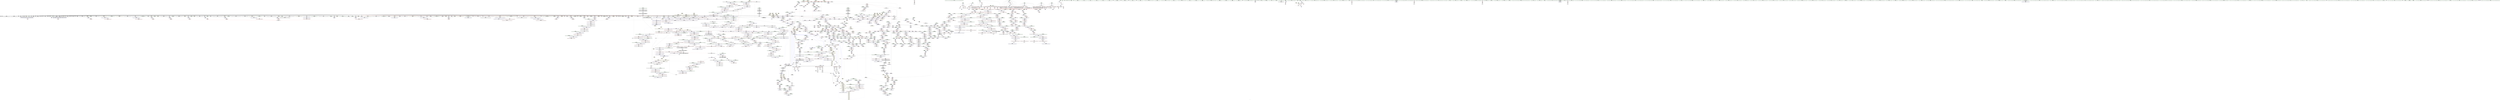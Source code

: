 digraph "SVFG" {
	label="SVFG";

	Node0x561b0f97cab0 [shape=record,color=grey,label="{NodeID: 0\nNullPtr}"];
	Node0x561b0f97cab0 -> Node0x561b0ffb59a0[style=solid];
	Node0x561b0f97cab0 -> Node0x561b0ffb5aa0[style=solid];
	Node0x561b0f97cab0 -> Node0x561b0ffb5b70[style=solid];
	Node0x561b0f97cab0 -> Node0x561b0ffb5c40[style=solid];
	Node0x561b0f97cab0 -> Node0x561b0ffb5d10[style=solid];
	Node0x561b0f97cab0 -> Node0x561b0ffb5de0[style=solid];
	Node0x561b0f97cab0 -> Node0x561b0ffb5eb0[style=solid];
	Node0x561b0f97cab0 -> Node0x561b0ffb5f80[style=solid];
	Node0x561b0f97cab0 -> Node0x561b0ffb6050[style=solid];
	Node0x561b0f97cab0 -> Node0x561b0ffb6120[style=solid];
	Node0x561b0f97cab0 -> Node0x561b0ffb61f0[style=solid];
	Node0x561b0f97cab0 -> Node0x561b0ffb62c0[style=solid];
	Node0x561b0f97cab0 -> Node0x561b0ffb6390[style=solid];
	Node0x561b0f97cab0 -> Node0x561b0ffb6460[style=solid];
	Node0x561b0f97cab0 -> Node0x561b0ffb6530[style=solid];
	Node0x561b0f97cab0 -> Node0x561b0ffb6600[style=solid];
	Node0x561b0f97cab0 -> Node0x561b0ffb66d0[style=solid];
	Node0x561b0f97cab0 -> Node0x561b0ffb67a0[style=solid];
	Node0x561b0f97cab0 -> Node0x561b0ffb6870[style=solid];
	Node0x561b0f97cab0 -> Node0x561b0ffb6940[style=solid];
	Node0x561b0f97cab0 -> Node0x561b0ffb6a10[style=solid];
	Node0x561b0f97cab0 -> Node0x561b0ffb6ae0[style=solid];
	Node0x561b0f97cab0 -> Node0x561b0ffb6bb0[style=solid];
	Node0x561b0f97cab0 -> Node0x561b0ffb6c80[style=solid];
	Node0x561b0f97cab0 -> Node0x561b0ffb6d50[style=solid];
	Node0x561b0f97cab0 -> Node0x561b0ffb6e20[style=solid];
	Node0x561b0f97cab0 -> Node0x561b0ffb6ef0[style=solid];
	Node0x561b0f97cab0 -> Node0x561b0ffb6fc0[style=solid];
	Node0x561b0f97cab0 -> Node0x561b0ffb7090[style=solid];
	Node0x561b0f97cab0 -> Node0x561b0ffb7160[style=solid];
	Node0x561b0f97cab0 -> Node0x561b0ffb7230[style=solid];
	Node0x561b0f97cab0 -> Node0x561b0ffb7300[style=solid];
	Node0x561b0f97cab0 -> Node0x561b0ffb73d0[style=solid];
	Node0x561b0f97cab0 -> Node0x561b0ffb74a0[style=solid];
	Node0x561b0f97cab0 -> Node0x561b0ffb7570[style=solid];
	Node0x561b0f97cab0 -> Node0x561b0ffb7640[style=solid];
	Node0x561b0f97cab0 -> Node0x561b0ffb7710[style=solid];
	Node0x561b0f97cab0 -> Node0x561b0ffb77e0[style=solid];
	Node0x561b0f97cab0 -> Node0x561b0ffb78b0[style=solid];
	Node0x561b0f97cab0 -> Node0x561b0ffb7980[style=solid];
	Node0x561b0f97cab0 -> Node0x561b0ffb7a50[style=solid];
	Node0x561b0f97cab0 -> Node0x561b0ffb7b20[style=solid];
	Node0x561b0f97cab0 -> Node0x561b0ffb7bf0[style=solid];
	Node0x561b0f97cab0 -> Node0x561b0ffb7cc0[style=solid];
	Node0x561b0f97cab0 -> Node0x561b0ffb7d90[style=solid];
	Node0x561b0f97cab0 -> Node0x561b0ffb7e60[style=solid];
	Node0x561b0f97cab0 -> Node0x561b0ffb7f30[style=solid];
	Node0x561b0f97cab0 -> Node0x561b0ffb8000[style=solid];
	Node0x561b0f97cab0 -> Node0x561b0ffb80d0[style=solid];
	Node0x561b0f97cab0 -> Node0x561b0ffb81a0[style=solid];
	Node0x561b0f97cab0 -> Node0x561b0ffb8270[style=solid];
	Node0x561b0f97cab0 -> Node0x561b0ffb8340[style=solid];
	Node0x561b0f97cab0 -> Node0x561b0ffb8410[style=solid];
	Node0x561b0f97cab0 -> Node0x561b0ffb84e0[style=solid];
	Node0x561b0f97cab0 -> Node0x561b0ffb85b0[style=solid];
	Node0x561b0f97cab0 -> Node0x561b0ffb8680[style=solid];
	Node0x561b0f97cab0 -> Node0x561b0ffb8750[style=solid];
	Node0x561b0f97cab0 -> Node0x561b0ffb8820[style=solid];
	Node0x561b0f97cab0 -> Node0x561b0ffb88f0[style=solid];
	Node0x561b0f97cab0 -> Node0x561b0ffb89c0[style=solid];
	Node0x561b0f97cab0 -> Node0x561b0ffc90a0[style=solid];
	Node0x561b0f97cab0 -> Node0x561b0ffc9130[style=solid];
	Node0x561b0f97cab0 -> Node0x561b0ffc9200[style=solid];
	Node0x561b0f97cab0 -> Node0x561b0ffc92d0[style=solid];
	Node0x561b0f97cab0 -> Node0x561b0ffc93a0[style=solid];
	Node0x561b0f97cab0 -> Node0x561b0ffc9470[style=solid];
	Node0x561b0f97cab0 -> Node0x561b0ffc9540[style=solid];
	Node0x561b0f97cab0 -> Node0x561b0ffc9610[style=solid];
	Node0x561b0f97cab0 -> Node0x561b0ffc96e0[style=solid];
	Node0x561b0f97cab0 -> Node0x561b0ffc97b0[style=solid];
	Node0x561b0f97cab0 -> Node0x561b0ffc9880[style=solid];
	Node0x561b0f97cab0 -> Node0x561b0ffc9950[style=solid];
	Node0x561b0f97cab0 -> Node0x561b0ffc9a20[style=solid];
	Node0x561b0f97cab0 -> Node0x561b0ffc9af0[style=solid];
	Node0x561b0f97cab0 -> Node0x561b0ffc9bc0[style=solid];
	Node0x561b0f97cab0 -> Node0x561b0ffc9c90[style=solid];
	Node0x561b0f97cab0 -> Node0x561b0ffc9d60[style=solid];
	Node0x561b0f97cab0 -> Node0x561b0ffc9e30[style=solid];
	Node0x561b0f97cab0 -> Node0x561b0ffc9f00[style=solid];
	Node0x561b0f97cab0 -> Node0x561b0ffc9fd0[style=solid];
	Node0x561b0f97cab0 -> Node0x561b0ffca0a0[style=solid];
	Node0x561b0f97cab0 -> Node0x561b0ffca170[style=solid];
	Node0x561b0f97cab0 -> Node0x561b0ffca240[style=solid];
	Node0x561b0f97cab0 -> Node0x561b0ffca310[style=solid];
	Node0x561b0f97cab0 -> Node0x561b0ffca3e0[style=solid];
	Node0x561b0f97cab0 -> Node0x561b0ffca4b0[style=solid];
	Node0x561b0f97cab0 -> Node0x561b0ffca580[style=solid];
	Node0x561b0f97cab0 -> Node0x561b0ffca650[style=solid];
	Node0x561b0f97cab0 -> Node0x561b0fff30e0[style=solid];
	Node0x561b0f97cab0 -> Node0x561b0fff7f10[style=solid];
	Node0x561b0f97cab0 -> Node0x561b0fff7fe0[style=solid];
	Node0x561b0f97cab0 -> Node0x561b0fff80b0[style=solid];
	Node0x561b0f97cab0 -> Node0x561b0fffb990[style=solid];
	Node0x561b0f97cab0 -> Node0x561b0fffba60[style=solid];
	Node0x561b0f97cab0 -> Node0x561b0fffbb30[style=solid];
	Node0x561b0f97cab0 -> Node0x561b0ffff5b0[style=solid];
	Node0x561b0f97cab0 -> Node0x561b0ffff680[style=solid];
	Node0x561b0f97cab0 -> Node0x561b0ffff750[style=solid];
	Node0x561b0f97cab0 -> Node0x561b0f6d1fe0[style=solid];
	Node0x561b0f97cab0 -> Node0x561b0f6dd650[style=solid];
	Node0x561b0f97cab0 -> Node0x561b1002e4f0[style=solid];
	Node0x561b0f97cab0 -> Node0x561b10033a10[style=solid];
	Node0x561b0f97cab0 -> Node0x561b10033d10[style=solid];
	Node0x561b0f97cab0 -> Node0x561b10033e90[style=solid];
	Node0x561b0f97cab0:s64 -> Node0x561b10010a20[style=solid,color=red];
	Node0x561b0f97cab0:s64 -> Node0x561b10010110[style=solid,color=red];
	Node0x561b0f97cab0:s64 -> Node0x561b10168d40[style=solid,color=red];
	Node0x561b0ffb7bf0 [shape=record,color=black,label="{NodeID: 443\n744\<--3\n\<--dummyVal\n_ZNSt6vectorIdSaIdEEC2EmRKS0_\n}"];
	Node0x561b0ffb7bf0 -> Node0x561b0fff65e0[style=solid];
	Node0x561b10009cc0 [shape=record,color=black,label="{NodeID: 3100\n390 = PHI()\n}"];
	Node0x561b10009cc0 -> Node0x561b0ffc5b40[style=solid];
	Node0x561b0ffc7060 [shape=record,color=red,label="{NodeID: 886\n646\<--634\n\<--__a.addr\n_ZNSt6vectorIiSaIiEEC2EmRKS0_\n|{<s0>77}}"];
	Node0x561b0ffc7060:s0 -> Node0x561b10011860[style=solid,color=red];
	Node0x561b0fffd2c0 [shape=record,color=blue,label="{NodeID: 1329\n1904\<--1901\n__first.addr\<--__first\n_ZSt6fill_nIPimiET_S1_T0_RKT1_\n}"];
	Node0x561b0fffd2c0 -> Node0x561b0ffee280[style=dashed];
	Node0x561b0ffb0150 [shape=record,color=green,label="{NodeID: 222\n1506\<--1507\n_ZN9__gnu_cxx13new_allocatorINSt7__cxx1112basic_stringIcSt11char_traitsIcESaIcEEEE10deallocateEPS6_m\<--_ZN9__gnu_cxx13new_allocatorINSt7__cxx1112basic_stringIcSt11char_traitsIcESaIcEEEE10deallocateEPS6_m_field_insensitive\n}"];
	Node0x561b0ffd36b0 [shape=record,color=purple,label="{NodeID: 665\n695\<--694\n_M_impl\<--\n_ZNSt6vectorIiSaIiEEixEm\n}"];
	Node0x561b10168a10 [shape=record,color=black,label="{NodeID: 3322\n1735 = PHI(1681, )\n1st arg _ZNSaIiEC2ERKS_ }"];
	Node0x561b10168a10 -> Node0x561b0fffc1b0[style=solid];
	Node0x561b0fff1ea0 [shape=record,color=red,label="{NodeID: 1108\n2474\<--2460\n\<--__n.addr\n_ZSt10__fill_n_aIPdmdEN9__gnu_cxx11__enable_ifIXsr11__is_scalarIT1_EE7__valueET_E6__typeES4_T0_RKS3_\n}"];
	Node0x561b0fff1ea0 -> Node0x561b10001490[style=solid];
	Node0x561b0f97cb40 [shape=record,color=green,label="{NodeID: 1\n7\<--1\n__dso_handle\<--dummyObj\nGlob }"];
	Node0x561b0ffb7cc0 [shape=record,color=black,label="{NodeID: 444\n753\<--3\nlpad.val\<--dummyVal\n_ZNSt6vectorIdSaIdEEC2EmRKS0_\n}"];
	Node0x561b10009d90 [shape=record,color=black,label="{NodeID: 3101\n398 = PHI(767, )\n}"];
	Node0x561b10009d90 -> Node0x561b0ffc5c10[style=solid];
	Node0x561b0ffc7130 [shape=record,color=red,label="{NodeID: 887\n665\<--636\nexn\<--exn.slot\n_ZNSt6vectorIiSaIiEEC2EmRKS0_\n}"];
	Node0x561b0fffd390 [shape=record,color=blue,label="{NodeID: 1330\n1906\<--1902\n__n.addr\<--__n\n_ZSt6fill_nIPimiET_S1_T0_RKT1_\n}"];
	Node0x561b0fffd390 -> Node0x561b0ffee350[style=dashed];
	Node0x561b0ffb0250 [shape=record,color=green,label="{NodeID: 223\n1513\<--1514\nthis.addr\<--this.addr_field_insensitive\n_ZN9__gnu_cxx13new_allocatorINSt7__cxx1112basic_stringIcSt11char_traitsIcESaIcEEEE10deallocateEPS6_m\n}"];
	Node0x561b0ffb0250 -> Node0x561b0ffebd20[style=solid];
	Node0x561b0ffb0250 -> Node0x561b0fffa880[style=solid];
	Node0x561b0ffd3780 [shape=record,color=purple,label="{NodeID: 666\n696\<--694\n_M_start\<--\n_ZNSt6vectorIiSaIiEEixEm\n}"];
	Node0x561b0ffd3780 -> Node0x561b0ffc7540[style=solid];
	Node0x561b10168b20 [shape=record,color=black,label="{NodeID: 3323\n2331 = PHI(2324, )\n0th arg _ZN9__gnu_cxx13new_allocatorIdE8allocateEmPKv }"];
	Node0x561b10168b20 -> Node0x561b10000380[style=solid];
	Node0x561b0fff1f70 [shape=record,color=red,label="{NodeID: 1109\n2471\<--2462\n\<--__value.addr\n_ZSt10__fill_n_aIPdmdEN9__gnu_cxx11__enable_ifIXsr11__is_scalarIT1_EE7__valueET_E6__typeES4_T0_RKS3_\n}"];
	Node0x561b0fff1f70 -> Node0x561b0fff22b0[style=solid];
	Node0x561b0ff47500 [shape=record,color=green,label="{NodeID: 2\n8\<--1\n_ZSt3cin\<--dummyObj\nGlob }"];
	Node0x561b0ffb7d90 [shape=record,color=black,label="{NodeID: 445\n754\<--3\nlpad.val2\<--dummyVal\n_ZNSt6vectorIdSaIdEEC2EmRKS0_\n}"];
	Node0x561b10009ea0 [shape=record,color=black,label="{NodeID: 3102\n402 = PHI(767, )\n}"];
	Node0x561b10009ea0 -> Node0x561b0ffc5ce0[style=solid];
	Node0x561b10009ea0 -> Node0x561b0fff4b10[style=solid];
	Node0x561b0ffc7200 [shape=record,color=red,label="{NodeID: 888\n666\<--638\nsel\<--ehselector.slot\n_ZNSt6vectorIiSaIiEEC2EmRKS0_\n}"];
	Node0x561b0fffd460 [shape=record,color=blue,label="{NodeID: 1331\n1908\<--1903\n__value.addr\<--__value\n_ZSt6fill_nIPimiET_S1_T0_RKT1_\n}"];
	Node0x561b0fffd460 -> Node0x561b0ffee420[style=dashed];
	Node0x561b0ffb0320 [shape=record,color=green,label="{NodeID: 224\n1515\<--1516\n__p.addr\<--__p.addr_field_insensitive\n_ZN9__gnu_cxx13new_allocatorINSt7__cxx1112basic_stringIcSt11char_traitsIcESaIcEEEE10deallocateEPS6_m\n}"];
	Node0x561b0ffb0320 -> Node0x561b0ffebdf0[style=solid];
	Node0x561b0ffb0320 -> Node0x561b0fffa950[style=solid];
	Node0x561b0ffd3850 [shape=record,color=purple,label="{NodeID: 667\n778\<--777\n_M_impl\<--\n_ZNSt6vectorIdSaIdEEixEm\n}"];
	Node0x561b10168c30 [shape=record,color=black,label="{NodeID: 3324\n2332 = PHI(2325, )\n1st arg _ZN9__gnu_cxx13new_allocatorIdE8allocateEmPKv }"];
	Node0x561b10168c30 -> Node0x561b10000450[style=solid];
	Node0x561b0fff2040 [shape=record,color=red,label="{NodeID: 1110\n2480\<--2464\n\<--__tmp\n_ZSt10__fill_n_aIPdmdEN9__gnu_cxx11__enable_ifIXsr11__is_scalarIT1_EE7__valueET_E6__typeES4_T0_RKS3_\n}"];
	Node0x561b0fff2040 -> Node0x561b10001560[style=solid];
	Node0x561b0ff846f0 [shape=record,color=green,label="{NodeID: 3\n9\<--1\n_ZSt4cout\<--dummyObj\nGlob }"];
	Node0x561b0ffb7e60 [shape=record,color=black,label="{NodeID: 446\n820\<--3\n\<--dummyVal\n_ZNSt6vectorIdSaIdEED2Ev\n}"];
	Node0x561b1000a070 [shape=record,color=black,label="{NodeID: 3103\n430 = PHI(684, )\n}"];
	Node0x561b1000a070 -> Node0x561b0ffc5db0[style=solid];
	Node0x561b0ffc72d0 [shape=record,color=red,label="{NodeID: 889\n675\<--672\nthis1\<--this.addr\n_ZNSaIiED2Ev\n}"];
	Node0x561b0ffc72d0 -> Node0x561b0ffcd980[style=solid];
	Node0x561b0fffd530 [shape=record,color=blue,label="{NodeID: 1332\n1927\<--1924\n__first.addr\<--__first\n_ZSt10__fill_n_aIPimiEN9__gnu_cxx11__enable_ifIXsr11__is_scalarIT1_EE7__valueET_E6__typeES4_T0_RKS3_\n}"];
	Node0x561b0fffd530 -> Node0x561b10081d20[style=dashed];
	Node0x561b0ffb03f0 [shape=record,color=green,label="{NodeID: 225\n1517\<--1518\n.addr\<--.addr_field_insensitive\n_ZN9__gnu_cxx13new_allocatorINSt7__cxx1112basic_stringIcSt11char_traitsIcESaIcEEEE10deallocateEPS6_m\n}"];
	Node0x561b0ffb03f0 -> Node0x561b0fffaa20[style=solid];
	Node0x561b0ffd3920 [shape=record,color=purple,label="{NodeID: 668\n779\<--777\n_M_start\<--\n_ZNSt6vectorIdSaIdEEixEm\n}"];
	Node0x561b0ffd3920 -> Node0x561b0ffc7e30[style=solid];
	Node0x561b10168d40 [shape=record,color=black,label="{NodeID: 3325\n2333 = PHI(3, )\n2nd arg _ZN9__gnu_cxx13new_allocatorIdE8allocateEmPKv }"];
	Node0x561b10168d40 -> Node0x561b10000520[style=solid];
	Node0x561b0fff2110 [shape=record,color=red,label="{NodeID: 1111\n2477\<--2466\n\<--__niter\n_ZSt10__fill_n_aIPdmdEN9__gnu_cxx11__enable_ifIXsr11__is_scalarIT1_EE7__valueET_E6__typeES4_T0_RKS3_\n}"];
	Node0x561b0fff2110 -> Node0x561b10034790[style=solid];
	Node0x561b0ff84780 [shape=record,color=green,label="{NodeID: 4\n10\<--1\n.str\<--dummyObj\nGlob }"];
	Node0x561b0ffb7f30 [shape=record,color=black,label="{NodeID: 447\n821\<--3\n\<--dummyVal\n_ZNSt6vectorIdSaIdEED2Ev\n}"];
	Node0x561b0ffb7f30 -> Node0x561b0fff69f0[style=solid];
	Node0x561b1000a180 [shape=record,color=black,label="{NodeID: 3104\n434 = PHI(684, )\n}"];
	Node0x561b1000a180 -> Node0x561b0ffc5e80[style=solid];
	Node0x561b0ffc73a0 [shape=record,color=red,label="{NodeID: 890\n693\<--687\nthis1\<--this.addr\n_ZNSt6vectorIiSaIiEEixEm\n}"];
	Node0x561b0ffc73a0 -> Node0x561b0ffcda50[style=solid];
	Node0x561b0fffd600 [shape=record,color=blue,label="{NodeID: 1333\n1929\<--1925\n__n.addr\<--__n\n_ZSt10__fill_n_aIPimiEN9__gnu_cxx11__enable_ifIXsr11__is_scalarIT1_EE7__valueET_E6__typeES4_T0_RKS3_\n}"];
	Node0x561b0fffd600 -> Node0x561b0ffee760[style=dashed];
	Node0x561b0ffb04c0 [shape=record,color=green,label="{NodeID: 226\n1526\<--1527\n_ZdlPv\<--_ZdlPv_field_insensitive\n}"];
	Node0x561b0ffd39f0 [shape=record,color=purple,label="{NodeID: 669\n803\<--802\n_M_impl\<--\n_ZNSt6vectorIdSaIdEED2Ev\n}"];
	Node0x561b10168e50 [shape=record,color=black,label="{NodeID: 3326\n2455 = PHI(2445, )\n0th arg _ZSt10__fill_n_aIPdmdEN9__gnu_cxx11__enable_ifIXsr11__is_scalarIT1_EE7__valueET_E6__typeES4_T0_RKS3_ }"];
	Node0x561b10168e50 -> Node0x561b10001150[style=solid];
	Node0x561b0fff21e0 [shape=record,color=red,label="{NodeID: 1112\n2484\<--2466\n\<--__niter\n_ZSt10__fill_n_aIPdmdEN9__gnu_cxx11__enable_ifIXsr11__is_scalarIT1_EE7__valueET_E6__typeES4_T0_RKS3_\n}"];
	Node0x561b0fff21e0 -> Node0x561b10030b90[style=solid];
	Node0x561b0ff84e40 [shape=record,color=green,label="{NodeID: 5\n12\<--1\n.str.1\<--dummyObj\nGlob }"];
	Node0x561b0ffb8000 [shape=record,color=black,label="{NodeID: 448\n823\<--3\n\<--dummyVal\n_ZNSt6vectorIdSaIdEED2Ev\n}"];
	Node0x561b0ffb8000 -> Node0x561b0fff6ac0[style=solid];
	Node0x561b1000a290 [shape=record,color=black,label="{NodeID: 3105\n440 = PHI(767, )\n}"];
	Node0x561b1000a290 -> Node0x561b0ffc5f50[style=solid];
	Node0x561b1000a290 -> Node0x561b0fff4ff0[style=solid];
	Node0x561b0ffc7470 [shape=record,color=red,label="{NodeID: 891\n698\<--689\n\<--__n.addr\n_ZNSt6vectorIiSaIiEEixEm\n}"];
	Node0x561b100b4de0 [shape=record,color=yellow,style=double,label="{NodeID: 2441\n24V_1 = ENCHI(MR_24V_0)\npts\{1825 \}\nFun[_ZNSt27__uninitialized_default_n_1ILb1EE18__uninit_default_nIPimEET_S3_T0_]|{<s0>165}}"];
	Node0x561b100b4de0:s0 -> Node0x561b100b32f0[style=dashed,color=red];
	Node0x561b0fffd6d0 [shape=record,color=blue,label="{NodeID: 1334\n1931\<--1926\n__value.addr\<--__value\n_ZSt10__fill_n_aIPimiEN9__gnu_cxx11__enable_ifIXsr11__is_scalarIT1_EE7__valueET_E6__typeES4_T0_RKS3_\n}"];
	Node0x561b0fffd6d0 -> Node0x561b0ffee830[style=dashed];
	Node0x561b0ffb05c0 [shape=record,color=green,label="{NodeID: 227\n1535\<--1536\n__first.addr\<--__first.addr_field_insensitive\n_ZSt8_DestroyIPNSt7__cxx1112basic_stringIcSt11char_traitsIcESaIcEEES5_EvT_S7_RSaIT0_E\n}"];
	Node0x561b0ffb05c0 -> Node0x561b0ffebec0[style=solid];
	Node0x561b0ffb05c0 -> Node0x561b0fffaaf0[style=solid];
	Node0x561b0ffd3ac0 [shape=record,color=purple,label="{NodeID: 670\n804\<--802\n_M_start\<--\n_ZNSt6vectorIdSaIdEED2Ev\n}"];
	Node0x561b0ffd3ac0 -> Node0x561b0ffc80a0[style=solid];
	Node0x561b10168f60 [shape=record,color=black,label="{NodeID: 3327\n2456 = PHI(2448, )\n1st arg _ZSt10__fill_n_aIPdmdEN9__gnu_cxx11__enable_ifIXsr11__is_scalarIT1_EE7__valueET_E6__typeES4_T0_RKS3_ }"];
	Node0x561b10168f60 -> Node0x561b10001220[style=solid];
	Node0x561b0fff22b0 [shape=record,color=red,label="{NodeID: 1113\n2472\<--2471\n\<--\n_ZSt10__fill_n_aIPdmdEN9__gnu_cxx11__enable_ifIXsr11__is_scalarIT1_EE7__valueET_E6__typeES4_T0_RKS3_\n}"];
	Node0x561b0fff22b0 -> Node0x561b100013c0[style=solid];
	Node0x561b0ff84ed0 [shape=record,color=green,label="{NodeID: 6\n15\<--1\n\<--dummyObj\nCan only get source location for instruction, argument, global var or function.}"];
	Node0x561b0ffb80d0 [shape=record,color=black,label="{NodeID: 449\n861\<--3\n\<--dummyVal\n_ZNSt6vectorIiSaIiEED2Ev\n}"];
	Node0x561b1000a430 [shape=record,color=black,label="{NodeID: 3106\n1620 = PHI(1855, )\n|{<s0>149}}"];
	Node0x561b1000a430:s0 -> Node0x561b10011d60[style=solid,color=red];
	Node0x561b0ffc7540 [shape=record,color=red,label="{NodeID: 892\n697\<--696\n\<--_M_start\n_ZNSt6vectorIiSaIiEEixEm\n}"];
	Node0x561b0ffc7540 -> Node0x561b0ffc1490[style=solid];
	Node0x561b0fffd7a0 [shape=record,color=blue,label="{NodeID: 1335\n1933\<--1941\n__tmp\<--\n_ZSt10__fill_n_aIPimiEN9__gnu_cxx11__enable_ifIXsr11__is_scalarIT1_EE7__valueET_E6__typeES4_T0_RKS3_\n}"];
	Node0x561b0fffd7a0 -> Node0x561b0ffee900[style=dashed];
	Node0x561b0ffb8b00 [shape=record,color=green,label="{NodeID: 228\n1537\<--1538\n__last.addr\<--__last.addr_field_insensitive\n_ZSt8_DestroyIPNSt7__cxx1112basic_stringIcSt11char_traitsIcESaIcEEES5_EvT_S7_RSaIT0_E\n}"];
	Node0x561b0ffb8b00 -> Node0x561b0ffebf90[style=solid];
	Node0x561b0ffb8b00 -> Node0x561b0fffabc0[style=solid];
	Node0x561b0ffd3b90 [shape=record,color=purple,label="{NodeID: 671\n807\<--806\n_M_impl2\<--\n_ZNSt6vectorIdSaIdEED2Ev\n}"];
	Node0x561b10169070 [shape=record,color=black,label="{NodeID: 3328\n2457 = PHI(2449, )\n2nd arg _ZSt10__fill_n_aIPdmdEN9__gnu_cxx11__enable_ifIXsr11__is_scalarIT1_EE7__valueET_E6__typeES4_T0_RKS3_ }"];
	Node0x561b10169070 -> Node0x561b100012f0[style=solid];
	Node0x561b0fff2380 [shape=record,color=red,label="{NodeID: 1114\n2498\<--2495\n\<--__it.addr\n_ZSt12__niter_baseIPdET_S1_\n}"];
	Node0x561b0fff2380 -> Node0x561b0ffd2c60[style=solid];
	Node0x561b0ff84f90 [shape=record,color=green,label="{NodeID: 7\n101\<--1\n\<--dummyObj\nCan only get source location for instruction, argument, global var or function.}"];
	Node0x561b0ffb81a0 [shape=record,color=black,label="{NodeID: 450\n862\<--3\n\<--dummyVal\n_ZNSt6vectorIiSaIiEED2Ev\n}"];
	Node0x561b0ffb81a0 -> Node0x561b0fff6c60[style=solid];
	Node0x561b1000a540 [shape=record,color=black,label="{NodeID: 3107\n1621 = PHI(1836, )\n}"];
	Node0x561b1000a540 -> Node0x561b0fffb4b0[style=solid];
	Node0x561b0ffc7610 [shape=record,color=red,label="{NodeID: 893\n706\<--703\nthis1\<--this.addr\n_ZNSaIdEC2Ev\n}"];
	Node0x561b0ffc7610 -> Node0x561b0ffcdbf0[style=solid];
	Node0x561b0fffd870 [shape=record,color=blue,label="{NodeID: 1336\n1935\<--1943\n__niter\<--\n_ZSt10__fill_n_aIPimiEN9__gnu_cxx11__enable_ifIXsr11__is_scalarIT1_EE7__valueET_E6__typeES4_T0_RKS3_\n}"];
	Node0x561b0fffd870 -> Node0x561b10082220[style=dashed];
	Node0x561b0ffb8bd0 [shape=record,color=green,label="{NodeID: 229\n1539\<--1540\n.addr\<--.addr_field_insensitive\n_ZSt8_DestroyIPNSt7__cxx1112basic_stringIcSt11char_traitsIcESaIcEEES5_EvT_S7_RSaIT0_E\n}"];
	Node0x561b0ffb8bd0 -> Node0x561b0fffac90[style=solid];
	Node0x561b0ffd3c60 [shape=record,color=purple,label="{NodeID: 672\n808\<--806\n_M_finish\<--\n_ZNSt6vectorIdSaIdEED2Ev\n}"];
	Node0x561b0ffd3c60 -> Node0x561b0ffc8170[style=solid];
	Node0x561b10169180 [shape=record,color=black,label="{NodeID: 3329\n1249 = PHI(1021, )\n0th arg _ZSt27__uninitialized_default_n_aIPNSt7__cxx1112basic_stringIcSt11char_traitsIcESaIcEEEmS5_ET_S7_T0_RSaIT1_E }"];
	Node0x561b10169180 -> Node0x561b0fff9020[style=solid];
	Node0x561b0fff2450 [shape=record,color=red,label="{NodeID: 1115\n2513\<--2504\nthis1\<--this.addr\n_ZNSt12_Vector_baseIdSaIdEE13_M_deallocateEPdm\n}"];
	Node0x561b0fff2450 -> Node0x561b0ffc12f0[style=solid];
	Node0x561b0ff85050 [shape=record,color=green,label="{NodeID: 8\n118\<--1\n\<--dummyObj\nCan only get source location for instruction, argument, global var or function.}"];
	Node0x561b0ffb8270 [shape=record,color=black,label="{NodeID: 451\n864\<--3\n\<--dummyVal\n_ZNSt6vectorIiSaIiEED2Ev\n}"];
	Node0x561b0ffb8270 -> Node0x561b0fff6d30[style=solid];
	Node0x561b1000a650 [shape=record,color=black,label="{NodeID: 3108\n811 = PHI(2385, )\n|{<s0>87}}"];
	Node0x561b1000a650:s0 -> Node0x561b1000e3e0[style=solid,color=red];
	Node0x561b0ffc76e0 [shape=record,color=red,label="{NodeID: 894\n729\<--716\nthis1\<--this.addr\n_ZNSt6vectorIdSaIdEEC2EmRKS0_\n|{|<s2>83}}"];
	Node0x561b0ffc76e0 -> Node0x561b0ffcdcc0[style=solid];
	Node0x561b0ffc76e0 -> Node0x561b0ffcdd90[style=solid];
	Node0x561b0ffc76e0:s2 -> Node0x561b10011390[style=solid,color=red];
	Node0x561b0fffd940 [shape=record,color=blue,label="{NodeID: 1337\n1950\<--1949\n\<--\n_ZSt10__fill_n_aIPimiEN9__gnu_cxx11__enable_ifIXsr11__is_scalarIT1_EE7__valueET_E6__typeES4_T0_RKS3_\n}"];
	Node0x561b0fffd940 -> Node0x561b10081820[style=dashed];
	Node0x561b0ffb8ca0 [shape=record,color=green,label="{NodeID: 230\n1550\<--1551\nthis.addr\<--this.addr_field_insensitive\n_ZN9__gnu_cxx13new_allocatorIiEC2Ev\n}"];
	Node0x561b0ffb8ca0 -> Node0x561b0ffec060[style=solid];
	Node0x561b0ffb8ca0 -> Node0x561b0fffad60[style=solid];
	Node0x561b0ffd3d30 [shape=record,color=purple,label="{NodeID: 673\n844\<--843\n_M_impl\<--\n_ZNSt6vectorIiSaIiEED2Ev\n}"];
	Node0x561b10169290 [shape=record,color=black,label="{NodeID: 3330\n1250 = PHI(1022, )\n1st arg _ZSt27__uninitialized_default_n_aIPNSt7__cxx1112basic_stringIcSt11char_traitsIcESaIcEEEmS5_ET_S7_T0_RSaIT1_E }"];
	Node0x561b10169290 -> Node0x561b0fff90f0[style=solid];
	Node0x561b10082550 [shape=record,color=black,label="{NodeID: 2223\nMR_14V_5 = PHI(MR_14V_6, MR_14V_4, )\npts\{73 \}\n}"];
	Node0x561b10082550 -> Node0x561b0ffc2f60[style=dashed];
	Node0x561b10082550 -> Node0x561b0ffc3030[style=dashed];
	Node0x561b10082550 -> Node0x561b0ffc3100[style=dashed];
	Node0x561b10082550 -> Node0x561b0ffc31d0[style=dashed];
	Node0x561b10082550 -> Node0x561b0ffc32a0[style=dashed];
	Node0x561b10082550 -> Node0x561b0ffc3370[style=dashed];
	Node0x561b10082550 -> Node0x561b0ffc3440[style=dashed];
	Node0x561b10082550 -> Node0x561b0ffc3510[style=dashed];
	Node0x561b10082550 -> Node0x561b0ffc35e0[style=dashed];
	Node0x561b10082550 -> Node0x561b0fff48a0[style=dashed];
	Node0x561b0fff2520 [shape=record,color=red,label="{NodeID: 1116\n2514\<--2506\n\<--__p.addr\n_ZNSt12_Vector_baseIdSaIdEE13_M_deallocateEPdm\n}"];
	Node0x561b0fff2520 -> Node0x561b10033e90[style=solid];
	Node0x561b0ff85110 [shape=record,color=green,label="{NodeID: 9\n173\<--1\n\<--dummyObj\nCan only get source location for instruction, argument, global var or function.}"];
	Node0x561b0ffb8340 [shape=record,color=black,label="{NodeID: 452\n900\<--3\n\<--dummyVal\n_ZNSt6vectorINSt7__cxx1112basic_stringIcSt11char_traitsIcESaIcEEESaIS5_EED2Ev\n}"];
	Node0x561b1000a760 [shape=record,color=black,label="{NodeID: 3109\n852 = PHI(1855, )\n|{<s0>92}}"];
	Node0x561b1000a760:s0 -> Node0x561b10014a60[style=solid,color=red];
	Node0x561b0ffc77b0 [shape=record,color=red,label="{NodeID: 895\n731\<--718\n\<--__n.addr\n_ZNSt6vectorIdSaIdEEC2EmRKS0_\n|{<s0>82}}"];
	Node0x561b0ffc77b0:s0 -> Node0x561b10014560[style=solid,color=red];
	Node0x561b100b5100 [shape=record,color=yellow,style=double,label="{NodeID: 2445\n26V_1 = ENCHI(MR_26V_0)\npts\{2355 \}\nFun[_ZNSt6vectorIdSaIdEE21_M_default_initializeEm]|{<s0>177}}"];
	Node0x561b100b5100:s0 -> Node0x561b100b9000[style=dashed,color=red];
	Node0x561b0fffda10 [shape=record,color=blue,label="{NodeID: 1338\n1935\<--1954\n__niter\<--dec\n_ZSt10__fill_n_aIPimiEN9__gnu_cxx11__enable_ifIXsr11__is_scalarIT1_EE7__valueET_E6__typeES4_T0_RKS3_\n}"];
	Node0x561b0fffda10 -> Node0x561b10082220[style=dashed];
	Node0x561b0ffb8d70 [shape=record,color=green,label="{NodeID: 231\n1557\<--1558\nthis.addr\<--this.addr_field_insensitive\n_ZN9__gnu_cxx13new_allocatorIiED2Ev\n}"];
	Node0x561b0ffb8d70 -> Node0x561b0ffec130[style=solid];
	Node0x561b0ffb8d70 -> Node0x561b0fffae30[style=solid];
	Node0x561b0ffd3e00 [shape=record,color=purple,label="{NodeID: 674\n845\<--843\n_M_start\<--\n_ZNSt6vectorIiSaIiEED2Ev\n}"];
	Node0x561b0ffd3e00 -> Node0x561b0ffc83e0[style=solid];
	Node0x561b101693a0 [shape=record,color=black,label="{NodeID: 3331\n1251 = PHI(1024, )\n2nd arg _ZSt27__uninitialized_default_n_aIPNSt7__cxx1112basic_stringIcSt11char_traitsIcESaIcEEEmS5_ET_S7_T0_RSaIT1_E }"];
	Node0x561b101693a0 -> Node0x561b0fff91c0[style=solid];
	Node0x561b10082a50 [shape=record,color=black,label="{NodeID: 2224\nMR_16V_4 = PHI(MR_16V_6, MR_16V_1, )\npts\{75 \}\n}"];
	Node0x561b10082a50 -> Node0x561b0fff4150[style=dashed];
	Node0x561b0fff25f0 [shape=record,color=red,label="{NodeID: 1117\n2519\<--2506\n\<--__p.addr\n_ZNSt12_Vector_baseIdSaIdEE13_M_deallocateEPdm\n|{<s0>196}}"];
	Node0x561b0fff25f0:s0 -> Node0x561b10165610[style=solid,color=red];
	Node0x561b0ff851d0 [shape=record,color=green,label="{NodeID: 10\n213\<--1\n\<--dummyObj\nCan only get source location for instruction, argument, global var or function.}"];
	Node0x561b0ffb8410 [shape=record,color=black,label="{NodeID: 453\n901\<--3\n\<--dummyVal\n_ZNSt6vectorINSt7__cxx1112basic_stringIcSt11char_traitsIcESaIcEEESaIS5_EED2Ev\n}"];
	Node0x561b0ffb8410 -> Node0x561b0fff6ed0[style=solid];
	Node0x561b1000a8a0 [shape=record,color=black,label="{NodeID: 3110\n891 = PHI(1267, )\n|{<s0>97}}"];
	Node0x561b1000a8a0:s0 -> Node0x561b10165a50[style=solid,color=red];
	Node0x561b0ffc7880 [shape=record,color=red,label="{NodeID: 896\n736\<--718\n\<--__n.addr\n_ZNSt6vectorIdSaIdEEC2EmRKS0_\n|{<s0>83}}"];
	Node0x561b0ffc7880:s0 -> Node0x561b100114a0[style=solid,color=red];
	Node0x561b100b51e0 [shape=record,color=yellow,style=double,label="{NodeID: 2446\n119V_1 = ENCHI(MR_119V_0)\npts\{690000 770000 \}\nFun[_ZNSt6vectorIdSaIdEE21_M_default_initializeEm]}"];
	Node0x561b100b51e0 -> Node0x561b0ffefef0[style=dashed];
	Node0x561b0fffdae0 [shape=record,color=blue,label="{NodeID: 1339\n1927\<--1957\n__first.addr\<--incdec.ptr\n_ZSt10__fill_n_aIPimiEN9__gnu_cxx11__enable_ifIXsr11__is_scalarIT1_EE7__valueET_E6__typeES4_T0_RKS3_\n}"];
	Node0x561b0fffdae0 -> Node0x561b10081d20[style=dashed];
	Node0x561b0ffb8e40 [shape=record,color=green,label="{NodeID: 232\n1566\<--1567\nthis.addr\<--this.addr_field_insensitive\n_ZNSt12_Vector_baseIiSaIiEEC2EmRKS0_\n}"];
	Node0x561b0ffb8e40 -> Node0x561b0ffec200[style=solid];
	Node0x561b0ffb8e40 -> Node0x561b0fffaf00[style=solid];
	Node0x561b0ffd3ed0 [shape=record,color=purple,label="{NodeID: 675\n848\<--847\n_M_impl2\<--\n_ZNSt6vectorIiSaIiEED2Ev\n}"];
	Node0x561b101694b0 [shape=record,color=black,label="{NodeID: 3332\n1451 = PHI(1440, )\n0th arg _ZSt8_DestroyINSt7__cxx1112basic_stringIcSt11char_traitsIcESaIcEEEEvPT_ }"];
	Node0x561b101694b0 -> Node0x561b0fffa2d0[style=solid];
	Node0x561b10082f50 [shape=record,color=black,label="{NodeID: 2225\nMR_26V_5 = PHI(MR_26V_11, MR_26V_4, )\npts\{2355 \}\n|{|<s7>44}}"];
	Node0x561b10082f50 -> Node0x561b0ffc53f0[style=dashed];
	Node0x561b10082f50 -> Node0x561b0ffc5800[style=dashed];
	Node0x561b10082f50 -> Node0x561b0ffc5a70[style=dashed];
	Node0x561b10082f50 -> Node0x561b0fff4220[style=dashed];
	Node0x561b10082f50 -> Node0x561b0fff4630[style=dashed];
	Node0x561b10082f50 -> Node0x561b0fff47d0[style=dashed];
	Node0x561b10082f50 -> Node0x561b1008fb60[style=dashed];
	Node0x561b10082f50:s7 -> Node0x561b100b1b00[style=dashed,color=red];
	Node0x561b0fff26c0 [shape=record,color=red,label="{NodeID: 1118\n2520\<--2508\n\<--__n.addr\n_ZNSt12_Vector_baseIdSaIdEE13_M_deallocateEPdm\n|{<s0>196}}"];
	Node0x561b0fff26c0:s0 -> Node0x561b10165720[style=solid,color=red];
	Node0x561b0ff852d0 [shape=record,color=green,label="{NodeID: 11\n321\<--1\n\<--dummyObj\nCan only get source location for instruction, argument, global var or function.}"];
	Node0x561b0ffb84e0 [shape=record,color=black,label="{NodeID: 454\n903\<--3\n\<--dummyVal\n_ZNSt6vectorINSt7__cxx1112basic_stringIcSt11char_traitsIcESaIcEEESaIS5_EED2Ev\n}"];
	Node0x561b0ffb84e0 -> Node0x561b0fff6fa0[style=solid];
	Node0x561b1000a9e0 [shape=record,color=black,label="{NodeID: 3111\n921 = PHI()\n}"];
	Node0x561b0ffc7950 [shape=record,color=red,label="{NodeID: 897\n732\<--720\n\<--__a.addr\n_ZNSt6vectorIdSaIdEEC2EmRKS0_\n|{<s0>82}}"];
	Node0x561b0ffc7950:s0 -> Node0x561b100146a0[style=solid,color=red];
	Node0x561b0fffdbb0 [shape=record,color=blue,label="{NodeID: 1340\n1964\<--1963\n__it.addr\<--__it\n_ZSt12__niter_baseIPiET_S1_\n}"];
	Node0x561b0fffdbb0 -> Node0x561b0ffeec40[style=dashed];
	Node0x561b0ffb8f10 [shape=record,color=green,label="{NodeID: 233\n1568\<--1569\n__n.addr\<--__n.addr_field_insensitive\n_ZNSt12_Vector_baseIiSaIiEEC2EmRKS0_\n}"];
	Node0x561b0ffb8f10 -> Node0x561b0ffec2d0[style=solid];
	Node0x561b0ffb8f10 -> Node0x561b0fffafd0[style=solid];
	Node0x561b0ffd3fa0 [shape=record,color=purple,label="{NodeID: 676\n849\<--847\n_M_finish\<--\n_ZNSt6vectorIiSaIiEED2Ev\n}"];
	Node0x561b0ffd3fa0 -> Node0x561b0ffc84b0[style=solid];
	Node0x561b0fff2790 [shape=record,color=red,label="{NodeID: 1119\n2539\<--2530\n\<--__a.addr\n_ZNSt16allocator_traitsISaIdEE10deallocateERS0_Pdm\n}"];
	Node0x561b0fff2790 -> Node0x561b0ffd2e00[style=solid];
	Node0x561b0ff853d0 [shape=record,color=green,label="{NodeID: 12\n394\<--1\n\<--dummyObj\nCan only get source location for instruction, argument, global var or function.}"];
	Node0x561b0ffb85b0 [shape=record,color=black,label="{NodeID: 455\n994\<--3\n\<--dummyVal\n_ZNSt12_Vector_baseINSt7__cxx1112basic_stringIcSt11char_traitsIcESaIcEEESaIS5_EEC2EmRKS6_\n}"];
	Node0x561b1000aab0 [shape=record,color=black,label="{NodeID: 3112\n929 = PHI()\n}"];
	Node0x561b0ffc7a20 [shape=record,color=red,label="{NodeID: 898\n751\<--722\nexn\<--exn.slot\n_ZNSt6vectorIdSaIdEEC2EmRKS0_\n}"];
	Node0x561b0fffdc80 [shape=record,color=blue,label="{NodeID: 1341\n1973\<--1970\nthis.addr\<--this\n_ZNSt12_Vector_baseIiSaIiEE13_M_deallocateEPim\n}"];
	Node0x561b0fffdc80 -> Node0x561b0ffeed10[style=dashed];
	Node0x561b0ffb8fe0 [shape=record,color=green,label="{NodeID: 234\n1570\<--1571\n__a.addr\<--__a.addr_field_insensitive\n_ZNSt12_Vector_baseIiSaIiEEC2EmRKS0_\n}"];
	Node0x561b0ffb8fe0 -> Node0x561b0ffec3a0[style=solid];
	Node0x561b0ffb8fe0 -> Node0x561b0fffb0a0[style=solid];
	Node0x561b0ffd4070 [shape=record,color=purple,label="{NodeID: 677\n883\<--882\n_M_impl\<--\n_ZNSt6vectorINSt7__cxx1112basic_stringIcSt11char_traitsIcESaIcEEESaIS5_EED2Ev\n}"];
	Node0x561b0fff2860 [shape=record,color=red,label="{NodeID: 1120\n2541\<--2532\n\<--__p.addr\n_ZNSt16allocator_traitsISaIdEE10deallocateERS0_Pdm\n|{<s0>197}}"];
	Node0x561b0fff2860:s0 -> Node0x561b1014e310[style=solid,color=red];
	Node0x561b0ff854d0 [shape=record,color=green,label="{NodeID: 13\n461\<--1\n\<--dummyObj\nCan only get source location for instruction, argument, global var or function.}"];
	Node0x561b0ffb8680 [shape=record,color=black,label="{NodeID: 456\n995\<--3\n\<--dummyVal\n_ZNSt12_Vector_baseINSt7__cxx1112basic_stringIcSt11char_traitsIcESaIcEEESaIS5_EEC2EmRKS6_\n}"];
	Node0x561b0ffb8680 -> Node0x561b0fff76f0[style=solid];
	Node0x561b1000ab80 [shape=record,color=black,label="{NodeID: 3113\n933 = PHI()\n}"];
	Node0x561b0ffc7af0 [shape=record,color=red,label="{NodeID: 899\n752\<--724\nsel\<--ehselector.slot\n_ZNSt6vectorIdSaIdEEC2EmRKS0_\n}"];
	Node0x561b0fffdd50 [shape=record,color=blue,label="{NodeID: 1342\n1975\<--1971\n__p.addr\<--__p\n_ZNSt12_Vector_baseIiSaIiEE13_M_deallocateEPim\n}"];
	Node0x561b0fffdd50 -> Node0x561b0ffeede0[style=dashed];
	Node0x561b0fffdd50 -> Node0x561b0ffeeeb0[style=dashed];
	Node0x561b0ffb90b0 [shape=record,color=green,label="{NodeID: 235\n1572\<--1573\nexn.slot\<--exn.slot_field_insensitive\n_ZNSt12_Vector_baseIiSaIiEEC2EmRKS0_\n}"];
	Node0x561b0ffb90b0 -> Node0x561b0ffec470[style=solid];
	Node0x561b0ffb90b0 -> Node0x561b0fffb170[style=solid];
	Node0x561b0ffd4140 [shape=record,color=purple,label="{NodeID: 678\n884\<--882\n_M_start\<--\n_ZNSt6vectorINSt7__cxx1112basic_stringIcSt11char_traitsIcESaIcEEESaIS5_EED2Ev\n}"];
	Node0x561b0ffd4140 -> Node0x561b0ffc8720[style=solid];
	Node0x561b0fff2930 [shape=record,color=red,label="{NodeID: 1121\n2542\<--2534\n\<--__n.addr\n_ZNSt16allocator_traitsISaIdEE10deallocateERS0_Pdm\n|{<s0>197}}"];
	Node0x561b0fff2930:s0 -> Node0x561b1015f3c0[style=solid,color=red];
	Node0x561b0ff855d0 [shape=record,color=green,label="{NodeID: 14\n478\<--1\n\<--dummyObj\nCan only get source location for instruction, argument, global var or function.}"];
	Node0x561b0ffb8750 [shape=record,color=black,label="{NodeID: 457\n997\<--3\n\<--dummyVal\n_ZNSt12_Vector_baseINSt7__cxx1112basic_stringIcSt11char_traitsIcESaIcEEESaIS5_EEC2EmRKS6_\n}"];
	Node0x561b0ffb8750 -> Node0x561b0fff77c0[style=solid];
	Node0x561b1000ac50 [shape=record,color=black,label="{NodeID: 3114\n937 = PHI()\n}"];
	Node0x561b0ffc7bc0 [shape=record,color=red,label="{NodeID: 900\n761\<--758\nthis1\<--this.addr\n_ZNSaIdED2Ev\n}"];
	Node0x561b0ffc7bc0 -> Node0x561b0ffcde60[style=solid];
	Node0x561b0fffde20 [shape=record,color=blue,label="{NodeID: 1343\n1977\<--1972\n__n.addr\<--__n\n_ZNSt12_Vector_baseIiSaIiEE13_M_deallocateEPim\n}"];
	Node0x561b0fffde20 -> Node0x561b0ffeef80[style=dashed];
	Node0x561b0ffb9180 [shape=record,color=green,label="{NodeID: 236\n1574\<--1575\nehselector.slot\<--ehselector.slot_field_insensitive\n_ZNSt12_Vector_baseIiSaIiEEC2EmRKS0_\n}"];
	Node0x561b0ffb9180 -> Node0x561b0ffec540[style=solid];
	Node0x561b0ffb9180 -> Node0x561b0fffb240[style=solid];
	Node0x561b0ffd4210 [shape=record,color=purple,label="{NodeID: 679\n887\<--886\n_M_impl2\<--\n_ZNSt6vectorINSt7__cxx1112basic_stringIcSt11char_traitsIcESaIcEEESaIS5_EED2Ev\n}"];
	Node0x561b10084350 [shape=record,color=black,label="{NodeID: 2229\nMR_26V_2 = PHI(MR_26V_3, MR_26V_1, )\npts\{2355 \}\n|{|<s1>195}}"];
	Node0x561b10084350 -> Node0x561b10001560[style=dashed];
	Node0x561b10084350:s1 -> Node0x561b1009e160[style=dashed,color=blue];
	Node0x561b0fff2a00 [shape=record,color=red,label="{NodeID: 1122\n2560\<--2551\nthis1\<--this.addr\n_ZN9__gnu_cxx13new_allocatorIdE10deallocateEPdm\n}"];
	Node0x561b0ff856d0 [shape=record,color=green,label="{NodeID: 15\n1056\<--1\n\<--dummyObj\nCan only get source location for instruction, argument, global var or function.}"];
	Node0x561b0ffb8820 [shape=record,color=black,label="{NodeID: 458\n1005\<--3\nlpad.val\<--dummyVal\n_ZNSt12_Vector_baseINSt7__cxx1112basic_stringIcSt11char_traitsIcESaIcEEESaIS5_EEC2EmRKS6_\n}"];
	Node0x561b1000ad20 [shape=record,color=black,label="{NodeID: 3115\n1024 = PHI(1267, )\n|{<s0>110}}"];
	Node0x561b1000ad20:s0 -> Node0x561b101693a0[style=solid,color=red];
	Node0x561b0ffc7c90 [shape=record,color=red,label="{NodeID: 901\n776\<--770\nthis1\<--this.addr\n_ZNSt6vectorIdSaIdEEixEm\n}"];
	Node0x561b0ffc7c90 -> Node0x561b0ffcdf30[style=solid];
	Node0x561b100b56d0 [shape=record,color=yellow,style=double,label="{NodeID: 2451\n431V_1 = ENCHI(MR_431V_0)\npts\{1573 \}\nFun[_ZNSt12_Vector_baseIiSaIiEEC2EmRKS0_]}"];
	Node0x561b100b56d0 -> Node0x561b0fffb170[style=dashed];
	Node0x561b0fffdef0 [shape=record,color=blue,label="{NodeID: 1344\n1999\<--1996\n__a.addr\<--__a\n_ZNSt16allocator_traitsISaIiEE10deallocateERS0_Pim\n}"];
	Node0x561b0fffdef0 -> Node0x561b0ffef050[style=dashed];
	Node0x561b0ffb9250 [shape=record,color=green,label="{NodeID: 237\n1583\<--1584\n_ZNSt12_Vector_baseIiSaIiEE12_Vector_implC2ERKS0_\<--_ZNSt12_Vector_baseIiSaIiEE12_Vector_implC2ERKS0__field_insensitive\n}"];
	Node0x561b0ffd42e0 [shape=record,color=purple,label="{NodeID: 680\n888\<--886\n_M_finish\<--\n_ZNSt6vectorINSt7__cxx1112basic_stringIcSt11char_traitsIcESaIcEEESaIS5_EED2Ev\n}"];
	Node0x561b0ffd42e0 -> Node0x561b0ffc87f0[style=solid];
	Node0x561b10084440 [shape=record,color=black,label="{NodeID: 2230\nMR_563V_3 = PHI(MR_563V_4, MR_563V_2, )\npts\{2459 \}\n}"];
	Node0x561b10084440 -> Node0x561b0fff1c30[style=dashed];
	Node0x561b10084440 -> Node0x561b0fff1d00[style=dashed];
	Node0x561b10084440 -> Node0x561b0fff1dd0[style=dashed];
	Node0x561b10084440 -> Node0x561b10001700[style=dashed];
	Node0x561b0fff2ad0 [shape=record,color=red,label="{NodeID: 1123\n2561\<--2553\n\<--__p.addr\n_ZN9__gnu_cxx13new_allocatorIdE10deallocateEPdm\n}"];
	Node0x561b0fff2ad0 -> Node0x561b0ffd2ed0[style=solid];
	Node0x561b0ff857d0 [shape=record,color=green,label="{NodeID: 16\n1177\<--1\n\<--dummyObj\nCan only get source location for instruction, argument, global var or function.}"];
	Node0x561b0ffb88f0 [shape=record,color=black,label="{NodeID: 459\n1006\<--3\nlpad.val2\<--dummyVal\n_ZNSt12_Vector_baseINSt7__cxx1112basic_stringIcSt11char_traitsIcESaIcEEESaIS5_EEC2EmRKS6_\n}"];
	Node0x561b1000af20 [shape=record,color=black,label="{NodeID: 3116\n1025 = PHI(1248, )\n}"];
	Node0x561b1000af20 -> Node0x561b0fff7a30[style=solid];
	Node0x561b0ffc7d60 [shape=record,color=red,label="{NodeID: 902\n781\<--772\n\<--__n.addr\n_ZNSt6vectorIdSaIdEEixEm\n}"];
	Node0x561b100b57b0 [shape=record,color=yellow,style=double,label="{NodeID: 2452\n433V_1 = ENCHI(MR_433V_0)\npts\{1575 \}\nFun[_ZNSt12_Vector_baseIiSaIiEEC2EmRKS0_]}"];
	Node0x561b100b57b0 -> Node0x561b0fffb240[style=dashed];
	Node0x561b0fffdfc0 [shape=record,color=blue,label="{NodeID: 1345\n2001\<--1997\n__p.addr\<--__p\n_ZNSt16allocator_traitsISaIiEE10deallocateERS0_Pim\n}"];
	Node0x561b0fffdfc0 -> Node0x561b0ffef120[style=dashed];
	Node0x561b0ffb9350 [shape=record,color=green,label="{NodeID: 238\n1587\<--1588\n_ZNSt12_Vector_baseIiSaIiEE17_M_create_storageEm\<--_ZNSt12_Vector_baseIiSaIiEE17_M_create_storageEm_field_insensitive\n}"];
	Node0x561b0ffd43b0 [shape=record,color=purple,label="{NodeID: 681\n984\<--983\n_M_impl\<--this1\n_ZNSt12_Vector_baseINSt7__cxx1112basic_stringIcSt11char_traitsIcESaIcEEESaIS5_EEC2EmRKS6_\n|{<s0>106|<s1>108}}"];
	Node0x561b0ffd43b0:s0 -> Node0x561b1000f120[style=solid,color=red];
	Node0x561b0ffd43b0:s1 -> Node0x561b1000e520[style=solid,color=red];
	Node0x561b100a1590 [shape=record,color=black,label="{NodeID: 2231\nMR_571V_3 = PHI(MR_571V_4, MR_571V_2, )\npts\{2467 \}\n}"];
	Node0x561b100a1590 -> Node0x561b0fff2110[style=dashed];
	Node0x561b100a1590 -> Node0x561b0fff21e0[style=dashed];
	Node0x561b100a1590 -> Node0x561b10001630[style=dashed];
	Node0x561b0fff2ba0 [shape=record,color=red,label="{NodeID: 1124\n2578\<--2569\n\<--__first.addr\n_ZSt8_DestroyIPddEvT_S1_RSaIT0_E\n|{<s0>199}}"];
	Node0x561b0fff2ba0:s0 -> Node0x561b1000ed90[style=solid,color=red];
	Node0x561b0ff858d0 [shape=record,color=green,label="{NodeID: 17\n1244\<--1\n\<--dummyObj\nCan only get source location for instruction, argument, global var or function.}"];
	Node0x561b0ffb89c0 [shape=record,color=black,label="{NodeID: 460\n1063\<--3\n\<--dummyVal\n_ZNSt12_Vector_baseINSt7__cxx1112basic_stringIcSt11char_traitsIcESaIcEEESaIS5_EED2Ev\n}"];
	Node0x561b1000b060 [shape=record,color=black,label="{NodeID: 3117\n1107 = PHI(1165, )\n}"];
	Node0x561b1000b060 -> Node0x561b0fff8320[style=solid];
	Node0x561b0ffc7e30 [shape=record,color=red,label="{NodeID: 903\n780\<--779\n\<--_M_start\n_ZNSt6vectorIdSaIdEEixEm\n}"];
	Node0x561b0ffc7e30 -> Node0x561b0ffc1560[style=solid];
	Node0x561b100b5890 [shape=record,color=yellow,style=double,label="{NodeID: 2453\n435V_1 = ENCHI(MR_435V_0)\npts\{570000 570001 570002 610000 610001 610002 \}\nFun[_ZNSt12_Vector_baseIiSaIiEEC2EmRKS0_]|{<s0>145|<s1>145|<s2>145}}"];
	Node0x561b100b5890:s0 -> Node0x561b0fffb990[style=dashed,color=red];
	Node0x561b100b5890:s1 -> Node0x561b0fffba60[style=dashed,color=red];
	Node0x561b100b5890:s2 -> Node0x561b0fffbb30[style=dashed,color=red];
	Node0x561b0fffe090 [shape=record,color=blue,label="{NodeID: 1346\n2003\<--1998\n__n.addr\<--__n\n_ZNSt16allocator_traitsISaIiEE10deallocateERS0_Pim\n}"];
	Node0x561b0fffe090 -> Node0x561b0ffef1f0[style=dashed];
	Node0x561b0ffb9450 [shape=record,color=green,label="{NodeID: 239\n1596\<--1597\n_ZNSt12_Vector_baseIiSaIiEE12_Vector_implD2Ev\<--_ZNSt12_Vector_baseIiSaIiEE12_Vector_implD2Ev_field_insensitive\n}"];
	Node0x561b0ffd4480 [shape=record,color=purple,label="{NodeID: 682\n1019\<--1018\n_M_impl\<--\n_ZNSt6vectorINSt7__cxx1112basic_stringIcSt11char_traitsIcESaIcEEESaIS5_EE21_M_default_initializeEm\n}"];
	Node0x561b0fff2c70 [shape=record,color=red,label="{NodeID: 1125\n2579\<--2571\n\<--__last.addr\n_ZSt8_DestroyIPddEvT_S1_RSaIT0_E\n|{<s0>199}}"];
	Node0x561b0fff2c70:s0 -> Node0x561b1000eea0[style=solid,color=red];
	Node0x561b0ff859d0 [shape=record,color=green,label="{NodeID: 18\n1288\<--1\n\<--dummyObj\nCan only get source location for instruction, argument, global var or function.}"];
	Node0x561b0ffc90a0 [shape=record,color=black,label="{NodeID: 461\n1064\<--3\n\<--dummyVal\n_ZNSt12_Vector_baseINSt7__cxx1112basic_stringIcSt11char_traitsIcESaIcEEESaIS5_EED2Ev\n}"];
	Node0x561b0ffc90a0 -> Node0x561b0fff7bd0[style=solid];
	Node0x561b1000b1a0 [shape=record,color=black,label="{NodeID: 3118\n1182 = PHI(1189, )\n}"];
	Node0x561b1000b1a0 -> Node0x561b1002e4f0[style=solid];
	Node0x561b0ffc7f00 [shape=record,color=red,label="{NodeID: 904\n801\<--794\nthis1\<--this.addr\n_ZNSt6vectorIdSaIdEED2Ev\n}"];
	Node0x561b0ffc7f00 -> Node0x561b0ffce0d0[style=solid];
	Node0x561b0ffc7f00 -> Node0x561b0ffce1a0[style=solid];
	Node0x561b0ffc7f00 -> Node0x561b0ffce270[style=solid];
	Node0x561b0ffc7f00 -> Node0x561b0ffce340[style=solid];
	Node0x561b0ffc7f00 -> Node0x561b0ffce410[style=solid];
	Node0x561b0fffe160 [shape=record,color=blue,label="{NodeID: 1347\n2020\<--2017\nthis.addr\<--this\n_ZN9__gnu_cxx13new_allocatorIiE10deallocateEPim\n}"];
	Node0x561b0fffe160 -> Node0x561b0ffef2c0[style=dashed];
	Node0x561b0ffb9550 [shape=record,color=green,label="{NodeID: 240\n1607\<--1608\nthis.addr\<--this.addr_field_insensitive\n_ZNSt6vectorIiSaIiEE21_M_default_initializeEm\n}"];
	Node0x561b0ffb9550 -> Node0x561b0ffec610[style=solid];
	Node0x561b0ffb9550 -> Node0x561b0fffb310[style=solid];
	Node0x561b0ffd4550 [shape=record,color=purple,label="{NodeID: 683\n1020\<--1018\n_M_start\<--\n_ZNSt6vectorINSt7__cxx1112basic_stringIcSt11char_traitsIcESaIcEEESaIS5_EE21_M_default_initializeEm\n}"];
	Node0x561b0ffd4550 -> Node0x561b0ffe8e00[style=solid];
	Node0x561b0fff2d40 [shape=record,color=red,label="{NodeID: 1126\n2593\<--2587\n\<--__first.addr\n_ZSt8_DestroyIPdEvT_S1_\n|{<s0>200}}"];
	Node0x561b0fff2d40:s0 -> Node0x561b1000fcd0[style=solid,color=red];
	Node0x561b0ff85ad0 [shape=record,color=green,label="{NodeID: 19\n1326\<--1\n\<--dummyObj\nCan only get source location for instruction, argument, global var or function.}"];
	Node0x561b0ffc9130 [shape=record,color=black,label="{NodeID: 462\n1066\<--3\n\<--dummyVal\n_ZNSt12_Vector_baseINSt7__cxx1112basic_stringIcSt11char_traitsIcESaIcEEESaIS5_EED2Ev\n}"];
	Node0x561b0ffc9130 -> Node0x561b0fff7ca0[style=solid];
	Node0x561b1000b2e0 [shape=record,color=black,label="{NodeID: 3119\n1201 = PHI(1205, )\n}"];
	Node0x561b1000b2e0 -> Node0x561b0ffcf790[style=solid];
	Node0x561b0ffc7fd0 [shape=record,color=red,label="{NodeID: 905\n828\<--796\nexn\<--exn.slot\n_ZNSt6vectorIdSaIdEED2Ev\n|{<s0>90}}"];
	Node0x561b0ffc7fd0:s0 -> Node0x561b101641a0[style=solid,color=red];
	Node0x561b0fffe230 [shape=record,color=blue,label="{NodeID: 1348\n2022\<--2018\n__p.addr\<--__p\n_ZN9__gnu_cxx13new_allocatorIiE10deallocateEPim\n}"];
	Node0x561b0fffe230 -> Node0x561b0ffef390[style=dashed];
	Node0x561b0ffb9620 [shape=record,color=green,label="{NodeID: 241\n1609\<--1610\n__n.addr\<--__n.addr_field_insensitive\n_ZNSt6vectorIiSaIiEE21_M_default_initializeEm\n}"];
	Node0x561b0ffb9620 -> Node0x561b0ffec6e0[style=solid];
	Node0x561b0ffb9620 -> Node0x561b0fffb3e0[style=solid];
	Node0x561b0ffd4620 [shape=record,color=purple,label="{NodeID: 684\n1029\<--1028\n_M_impl3\<--\n_ZNSt6vectorINSt7__cxx1112basic_stringIcSt11char_traitsIcESaIcEEESaIS5_EE21_M_default_initializeEm\n}"];
	Node0x561b0fff2e10 [shape=record,color=red,label="{NodeID: 1127\n2594\<--2589\n\<--__last.addr\n_ZSt8_DestroyIPdEvT_S1_\n|{<s0>200}}"];
	Node0x561b0fff2e10:s0 -> Node0x561b1000fde0[style=solid,color=red];
	Node0x561b0ff85bd0 [shape=record,color=green,label="{NodeID: 20\n1652\<--1\n\<--dummyObj\nCan only get source location for instruction, argument, global var or function.}"];
	Node0x561b0ffc9200 [shape=record,color=black,label="{NodeID: 463\n1332\<--3\n\<--dummyVal\n_ZNSt27__uninitialized_default_n_1ILb0EE18__uninit_default_nIPNSt7__cxx1112basic_stringIcSt11char_traitsIcESaIcEEEmEET_S9_T0_\n}"];
	Node0x561b1000b420 [shape=record,color=black,label="{NodeID: 3120\n1220 = PHI(1237, )\n}"];
	Node0x561b1000b420 -> Node0x561b10034490[style=solid];
	Node0x561b0ffc80a0 [shape=record,color=red,label="{NodeID: 906\n805\<--804\n\<--_M_start\n_ZNSt6vectorIdSaIdEED2Ev\n|{<s0>87}}"];
	Node0x561b0ffc80a0:s0 -> Node0x561b1000e160[style=solid,color=red];
	Node0x561b0fffe300 [shape=record,color=blue,label="{NodeID: 1349\n2024\<--2019\n.addr\<--\n_ZN9__gnu_cxx13new_allocatorIiE10deallocateEPim\n}"];
	Node0x561b0ffb96f0 [shape=record,color=green,label="{NodeID: 242\n1622\<--1623\n_ZSt27__uninitialized_default_n_aIPimiET_S1_T0_RSaIT1_E\<--_ZSt27__uninitialized_default_n_aIPimiET_S1_T0_RSaIT1_E_field_insensitive\n}"];
	Node0x561b0ffd46f0 [shape=record,color=purple,label="{NodeID: 685\n1030\<--1028\n_M_finish\<--\n_ZNSt6vectorINSt7__cxx1112basic_stringIcSt11char_traitsIcESaIcEEESaIS5_EE21_M_default_initializeEm\n}"];
	Node0x561b0ffd46f0 -> Node0x561b0fff7a30[style=solid];
	Node0x561b0fff2ee0 [shape=record,color=blue,label="{NodeID: 1128\n2613\<--15\nllvm.global_ctors_0\<--\nGlob }"];
	Node0x561b0ff85cd0 [shape=record,color=green,label="{NodeID: 21\n1835\<--1\n\<--dummyObj\nCan only get source location for instruction, argument, global var or function.}"];
	Node0x561b0ffc92d0 [shape=record,color=black,label="{NodeID: 464\n1333\<--3\n\<--dummyVal\n_ZNSt27__uninitialized_default_n_1ILb0EE18__uninit_default_nIPNSt7__cxx1112basic_stringIcSt11char_traitsIcESaIcEEEmEET_S9_T0_\n}"];
	Node0x561b0ffc92d0 -> Node0x561b0fff99e0[style=solid];
	Node0x561b1000b560 [shape=record,color=black,label="{NodeID: 3121\n1263 = PHI(1276, )\n}"];
	Node0x561b1000b560 -> Node0x561b0ffcfad0[style=solid];
	Node0x561b0ffc8170 [shape=record,color=red,label="{NodeID: 907\n809\<--808\n\<--_M_finish\n_ZNSt6vectorIdSaIdEED2Ev\n|{<s0>87}}"];
	Node0x561b0ffc8170:s0 -> Node0x561b1000e2a0[style=solid,color=red];
	Node0x561b0fffe3d0 [shape=record,color=blue,label="{NodeID: 1350\n2038\<--2035\n__first.addr\<--__first\n_ZSt8_DestroyIPiiEvT_S1_RSaIT0_E\n}"];
	Node0x561b0fffe3d0 -> Node0x561b0ffef460[style=dashed];
	Node0x561b0ffb97f0 [shape=record,color=green,label="{NodeID: 243\n1631\<--1632\nthis.addr\<--this.addr_field_insensitive\n_ZNSt12_Vector_baseIiSaIiEED2Ev\n}"];
	Node0x561b0ffb97f0 -> Node0x561b0ffec880[style=solid];
	Node0x561b0ffb97f0 -> Node0x561b0fffb580[style=solid];
	Node0x561b0ffd47c0 [shape=record,color=purple,label="{NodeID: 686\n1043\<--1042\n_M_impl\<--this1\n_ZNSt12_Vector_baseINSt7__cxx1112basic_stringIcSt11char_traitsIcESaIcEEESaIS5_EED2Ev\n}"];
	Node0x561b0fff2fe0 [shape=record,color=blue,label="{NodeID: 1129\n2614\<--16\nllvm.global_ctors_1\<--_GLOBAL__sub_I_izulin_0_0.cpp\nGlob }"];
	Node0x561b0ff85dd0 [shape=record,color=green,label="{NodeID: 22\n2182\<--1\n\<--dummyObj\nCan only get source location for instruction, argument, global var or function.}"];
	Node0x561b0ffc93a0 [shape=record,color=black,label="{NodeID: 465\n1335\<--3\n\<--dummyVal\n_ZNSt27__uninitialized_default_n_1ILb0EE18__uninit_default_nIPNSt7__cxx1112basic_stringIcSt11char_traitsIcESaIcEEEmEET_S9_T0_\n}"];
	Node0x561b0ffc93a0 -> Node0x561b0fff9ab0[style=solid];
	Node0x561b1000b6a0 [shape=record,color=black,label="{NodeID: 3122\n1291 = PHI(1295, )\n}"];
	Node0x561b1000b6a0 -> Node0x561b0ffcfd40[style=solid];
	Node0x561b0ffc8240 [shape=record,color=red,label="{NodeID: 908\n842\<--835\nthis1\<--this.addr\n_ZNSt6vectorIiSaIiEED2Ev\n}"];
	Node0x561b0ffc8240 -> Node0x561b0ffce4e0[style=solid];
	Node0x561b0ffc8240 -> Node0x561b0ffce5b0[style=solid];
	Node0x561b0ffc8240 -> Node0x561b0ffce680[style=solid];
	Node0x561b0ffc8240 -> Node0x561b0ffce750[style=solid];
	Node0x561b0ffc8240 -> Node0x561b0ffce820[style=solid];
	Node0x561b0fffe4a0 [shape=record,color=blue,label="{NodeID: 1351\n2040\<--2036\n__last.addr\<--__last\n_ZSt8_DestroyIPiiEvT_S1_RSaIT0_E\n}"];
	Node0x561b0fffe4a0 -> Node0x561b0ffef530[style=dashed];
	Node0x561b0ffb98c0 [shape=record,color=green,label="{NodeID: 244\n1633\<--1634\nexn.slot\<--exn.slot_field_insensitive\n_ZNSt12_Vector_baseIiSaIiEED2Ev\n}"];
	Node0x561b0ffb98c0 -> Node0x561b0ffec950[style=solid];
	Node0x561b0ffb98c0 -> Node0x561b0fffb650[style=solid];
	Node0x561b0ffd4890 [shape=record,color=purple,label="{NodeID: 687\n1044\<--1042\n_M_start\<--this1\n_ZNSt12_Vector_baseINSt7__cxx1112basic_stringIcSt11char_traitsIcESaIcEEESaIS5_EED2Ev\n}"];
	Node0x561b0ffd4890 -> Node0x561b0ffe9070[style=solid];
	Node0x561b0fff30e0 [shape=record,color=blue, style = dotted,label="{NodeID: 1130\n2615\<--3\nllvm.global_ctors_2\<--dummyVal\nGlob }"];
	Node0x561b0ff85ed0 [shape=record,color=green,label="{NodeID: 23\n2365\<--1\n\<--dummyObj\nCan only get source location for instruction, argument, global var or function.}"];
	Node0x561b0ffc9470 [shape=record,color=black,label="{NodeID: 466\n1352\<--3\n\<--dummyVal\n_ZNSt27__uninitialized_default_n_1ILb0EE18__uninit_default_nIPNSt7__cxx1112basic_stringIcSt11char_traitsIcESaIcEEEmEET_S9_T0_\n}"];
	Node0x561b1000b7e0 [shape=record,color=black,label="{NodeID: 3123\n1317 = PHI(1388, )\n|{<s0>127}}"];
	Node0x561b1000b7e0:s0 -> Node0x561b10017670[style=solid,color=red];
	Node0x561b0ffc8310 [shape=record,color=red,label="{NodeID: 909\n869\<--837\nexn\<--exn.slot\n_ZNSt6vectorIiSaIiEED2Ev\n|{<s0>95}}"];
	Node0x561b0ffc8310:s0 -> Node0x561b101641a0[style=solid,color=red];
	Node0x561b100b5e90 [shape=record,color=yellow,style=double,label="{NodeID: 2459\n165V_1 = ENCHI(MR_165V_0)\npts\{877 \}\nFun[_ZNSt6vectorINSt7__cxx1112basic_stringIcSt11char_traitsIcESaIcEEESaIS5_EED2Ev]}"];
	Node0x561b100b5e90 -> Node0x561b0fff6ed0[style=dashed];
	Node0x561b0fffe570 [shape=record,color=blue,label="{NodeID: 1352\n2042\<--2037\n.addr\<--\n_ZSt8_DestroyIPiiEvT_S1_RSaIT0_E\n}"];
	Node0x561b0ffb9990 [shape=record,color=green,label="{NodeID: 245\n1635\<--1636\nehselector.slot\<--ehselector.slot_field_insensitive\n_ZNSt12_Vector_baseIiSaIiEED2Ev\n}"];
	Node0x561b0ffb9990 -> Node0x561b0fffb720[style=solid];
	Node0x561b0ffd4960 [shape=record,color=purple,label="{NodeID: 688\n1046\<--1042\n_M_impl2\<--this1\n_ZNSt12_Vector_baseINSt7__cxx1112basic_stringIcSt11char_traitsIcESaIcEEESaIS5_EED2Ev\n}"];
	Node0x561b0fff31e0 [shape=record,color=blue,label="{NodeID: 1131\n54\<--101\ni\<--\n_Z3tstv\n}"];
	Node0x561b0fff31e0 -> Node0x561b1008f160[style=dashed];
	Node0x561b0ff85fd0 [shape=record,color=green,label="{NodeID: 24\n2426\<--1\n\<--dummyObj\nCan only get source location for instruction, argument, global var or function.}"];
	Node0x561b0ffc9540 [shape=record,color=black,label="{NodeID: 467\n1353\<--3\n\<--dummyVal\n_ZNSt27__uninitialized_default_n_1ILb0EE18__uninit_default_nIPNSt7__cxx1112basic_stringIcSt11char_traitsIcESaIcEEEmEET_S9_T0_\n}"];
	Node0x561b0ffc9540 -> Node0x561b0fff9b80[style=solid];
	Node0x561b1000b920 [shape=record,color=black,label="{NodeID: 3124\n1339 = PHI()\n}"];
	Node0x561b0ffc83e0 [shape=record,color=red,label="{NodeID: 910\n846\<--845\n\<--_M_start\n_ZNSt6vectorIiSaIiEED2Ev\n|{<s0>92}}"];
	Node0x561b0ffc83e0:s0 -> Node0x561b100147e0[style=solid,color=red];
	Node0x561b100b5f70 [shape=record,color=yellow,style=double,label="{NodeID: 2460\n167V_1 = ENCHI(MR_167V_0)\npts\{879 \}\nFun[_ZNSt6vectorINSt7__cxx1112basic_stringIcSt11char_traitsIcESaIcEEESaIS5_EED2Ev]}"];
	Node0x561b100b5f70 -> Node0x561b0fff6fa0[style=dashed];
	Node0x561b0fffe640 [shape=record,color=blue,label="{NodeID: 1353\n2056\<--2054\n__first.addr\<--__first\n_ZSt8_DestroyIPiEvT_S1_\n}"];
	Node0x561b0fffe640 -> Node0x561b0ffef600[style=dashed];
	Node0x561b0ffb9a60 [shape=record,color=green,label="{NodeID: 246\n1654\<--1655\n_ZNSt12_Vector_baseIiSaIiEE13_M_deallocateEPim\<--_ZNSt12_Vector_baseIiSaIiEE13_M_deallocateEPim_field_insensitive\n}"];
	Node0x561b0ffd4a30 [shape=record,color=purple,label="{NodeID: 689\n1047\<--1042\n_M_end_of_storage\<--this1\n_ZNSt12_Vector_baseINSt7__cxx1112basic_stringIcSt11char_traitsIcESaIcEEESaIS5_EED2Ev\n}"];
	Node0x561b0ffd4a30 -> Node0x561b0ffe9140[style=solid];
	Node0x561b0fff32b0 [shape=record,color=blue,label="{NodeID: 1132\n54\<--117\ni\<--inc\n_Z3tstv\n}"];
	Node0x561b0fff32b0 -> Node0x561b1008f160[style=dashed];
	Node0x561b0ff860d0 [shape=record,color=green,label="{NodeID: 25\n4\<--6\n_ZStL8__ioinit\<--_ZStL8__ioinit_field_insensitive\nGlob }"];
	Node0x561b0ff860d0 -> Node0x561b0ffd2fa0[style=solid];
	Node0x561b0ffc9610 [shape=record,color=black,label="{NodeID: 468\n1355\<--3\n\<--dummyVal\n_ZNSt27__uninitialized_default_n_1ILb0EE18__uninit_default_nIPNSt7__cxx1112basic_stringIcSt11char_traitsIcESaIcEEEmEET_S9_T0_\n}"];
	Node0x561b0ffc9610 -> Node0x561b0fff9c50[style=solid];
	Node0x561b1000b9f0 [shape=record,color=black,label="{NodeID: 3125\n1416 = PHI()\n}"];
	Node0x561b0ffc84b0 [shape=record,color=red,label="{NodeID: 911\n850\<--849\n\<--_M_finish\n_ZNSt6vectorIiSaIiEED2Ev\n|{<s0>92}}"];
	Node0x561b0ffc84b0:s0 -> Node0x561b10014920[style=solid,color=red];
	Node0x561b100b6050 [shape=record,color=yellow,style=double,label="{NodeID: 2461\n28V_1 = ENCHI(MR_28V_0)\npts\{470000 \}\nFun[_ZNSt6vectorINSt7__cxx1112basic_stringIcSt11char_traitsIcESaIcEEESaIS5_EED2Ev]|{|<s1>98|<s2>99}}"];
	Node0x561b100b6050 -> Node0x561b0ffc8720[style=dashed];
	Node0x561b100b6050:s1 -> Node0x561b100ad190[style=dashed,color=red];
	Node0x561b100b6050:s2 -> Node0x561b100ad190[style=dashed,color=red];
	Node0x561b0fffe710 [shape=record,color=blue,label="{NodeID: 1354\n2058\<--2055\n__last.addr\<--__last\n_ZSt8_DestroyIPiEvT_S1_\n}"];
	Node0x561b0fffe710 -> Node0x561b0ffef6d0[style=dashed];
	Node0x561b0ffb9b60 [shape=record,color=green,label="{NodeID: 247\n1673\<--1674\nthis.addr\<--this.addr_field_insensitive\n_ZNSt12_Vector_baseIiSaIiEE12_Vector_implC2ERKS0_\n}"];
	Node0x561b0ffb9b60 -> Node0x561b0ffecc90[style=solid];
	Node0x561b0ffb9b60 -> Node0x561b0fffb7f0[style=solid];
	Node0x561b0ffd4b00 [shape=record,color=purple,label="{NodeID: 690\n1049\<--1042\n_M_impl3\<--this1\n_ZNSt12_Vector_baseINSt7__cxx1112basic_stringIcSt11char_traitsIcESaIcEEESaIS5_EED2Ev\n}"];
	Node0x561b0fff3380 [shape=record,color=blue,label="{NodeID: 1133\n50\<--122\nexn.slot\<--\n_Z3tstv\n}"];
	Node0x561b0fff3380 -> Node0x561b0ffc2330[style=dashed];
	Node0x561b0ff861d0 [shape=record,color=green,label="{NodeID: 26\n14\<--18\nllvm.global_ctors\<--llvm.global_ctors_field_insensitive\nGlob }"];
	Node0x561b0ff861d0 -> Node0x561b0ffd3210[style=solid];
	Node0x561b0ff861d0 -> Node0x561b0ffd3310[style=solid];
	Node0x561b0ff861d0 -> Node0x561b0ffd3410[style=solid];
	Node0x561b0ffc96e0 [shape=record,color=black,label="{NodeID: 469\n1367\<--3\nlpad.val\<--dummyVal\n_ZNSt27__uninitialized_default_n_1ILb0EE18__uninit_default_nIPNSt7__cxx1112basic_stringIcSt11char_traitsIcESaIcEEEmEET_S9_T0_\n}"];
	Node0x561b1000bac0 [shape=record,color=black,label="{NodeID: 3126\n1440 = PHI(1388, )\n|{<s0>139}}"];
	Node0x561b1000bac0:s0 -> Node0x561b101694b0[style=solid,color=red];
	Node0x561b0ffc8580 [shape=record,color=red,label="{NodeID: 912\n881\<--874\nthis1\<--this.addr\n_ZNSt6vectorINSt7__cxx1112basic_stringIcSt11char_traitsIcESaIcEEESaIS5_EED2Ev\n}"];
	Node0x561b0ffc8580 -> Node0x561b0ffce8f0[style=solid];
	Node0x561b0ffc8580 -> Node0x561b0ffce9c0[style=solid];
	Node0x561b0ffc8580 -> Node0x561b0ffcea90[style=solid];
	Node0x561b0ffc8580 -> Node0x561b0ffceb60[style=solid];
	Node0x561b0ffc8580 -> Node0x561b0ffcec30[style=solid];
	Node0x561b100b6130 [shape=record,color=yellow,style=double,label="{NodeID: 2462\n61V_1 = ENCHI(MR_61V_0)\npts\{470001 \}\nFun[_ZNSt6vectorINSt7__cxx1112basic_stringIcSt11char_traitsIcESaIcEEESaIS5_EED2Ev]}"];
	Node0x561b100b6130 -> Node0x561b0ffc87f0[style=dashed];
	Node0x561b0fffe7e0 [shape=record,color=blue,label="{NodeID: 1355\n2071\<--2069\n.addr\<--\n_ZNSt12_Destroy_auxILb1EE9__destroyIPiEEvT_S3_\n}"];
	Node0x561b0ffb9c30 [shape=record,color=green,label="{NodeID: 248\n1675\<--1676\n__a.addr\<--__a.addr_field_insensitive\n_ZNSt12_Vector_baseIiSaIiEE12_Vector_implC2ERKS0_\n}"];
	Node0x561b0ffb9c30 -> Node0x561b0ffecd60[style=solid];
	Node0x561b0ffb9c30 -> Node0x561b0fffb8c0[style=solid];
	Node0x561b0ffd4bd0 [shape=record,color=purple,label="{NodeID: 691\n1050\<--1042\n_M_start4\<--this1\n_ZNSt12_Vector_baseINSt7__cxx1112basic_stringIcSt11char_traitsIcESaIcEEESaIS5_EED2Ev\n}"];
	Node0x561b0ffd4bd0 -> Node0x561b0ffe9210[style=solid];
	Node0x561b0fff3450 [shape=record,color=blue,label="{NodeID: 1134\n52\<--124\nehselector.slot\<--\n_Z3tstv\n}"];
	Node0x561b0fff3450 -> Node0x561b0ffc2400[style=dashed];
	Node0x561b0ff862d0 [shape=record,color=green,label="{NodeID: 27\n19\<--20\n__cxx_global_var_init\<--__cxx_global_var_init_field_insensitive\n}"];
	Node0x561b0ffc97b0 [shape=record,color=black,label="{NodeID: 470\n1368\<--3\nlpad.val5\<--dummyVal\n_ZNSt27__uninitialized_default_n_1ILb0EE18__uninit_default_nIPNSt7__cxx1112basic_stringIcSt11char_traitsIcESaIcEEEmEET_S9_T0_\n}"];
	Node0x561b1000bc60 [shape=record,color=black,label="{NodeID: 3127\n1703 = PHI(1761, )\n}"];
	Node0x561b1000bc60 -> Node0x561b0fffbda0[style=solid];
	Node0x561b0ffc8650 [shape=record,color=red,label="{NodeID: 913\n908\<--876\nexn\<--exn.slot\n_ZNSt6vectorINSt7__cxx1112basic_stringIcSt11char_traitsIcESaIcEEESaIS5_EED2Ev\n|{<s0>100}}"];
	Node0x561b0ffc8650:s0 -> Node0x561b101641a0[style=solid,color=red];
	Node0x561b100b6210 [shape=record,color=yellow,style=double,label="{NodeID: 2463\n63V_1 = ENCHI(MR_63V_0)\npts\{470002 \}\nFun[_ZNSt6vectorINSt7__cxx1112basic_stringIcSt11char_traitsIcESaIcEEESaIS5_EED2Ev]|{<s0>98|<s1>99}}"];
	Node0x561b100b6210:s0 -> Node0x561b100ad270[style=dashed,color=red];
	Node0x561b100b6210:s1 -> Node0x561b100ad270[style=dashed,color=red];
	Node0x561b0fffe8b0 [shape=record,color=blue,label="{NodeID: 1356\n2073\<--2070\n.addr1\<--\n_ZNSt12_Destroy_auxILb1EE9__destroyIPiEEvT_S3_\n}"];
	Node0x561b0ffb9d00 [shape=record,color=green,label="{NodeID: 249\n1683\<--1684\n_ZNSaIiEC2ERKS_\<--_ZNSaIiEC2ERKS__field_insensitive\n}"];
	Node0x561b0ffd4ca0 [shape=record,color=purple,label="{NodeID: 692\n1060\<--1042\n_M_impl5\<--this1\n_ZNSt12_Vector_baseINSt7__cxx1112basic_stringIcSt11char_traitsIcESaIcEEESaIS5_EED2Ev\n|{<s0>112}}"];
	Node0x561b0ffd4ca0:s0 -> Node0x561b1000e520[style=solid,color=red];
	Node0x561b0fff3520 [shape=record,color=blue,label="{NodeID: 1135\n50\<--129\nexn.slot\<--\n_Z3tstv\n}"];
	Node0x561b0fff3520 -> Node0x561b0ffc2330[style=dashed];
	Node0x561b0ff863d0 [shape=record,color=green,label="{NodeID: 28\n23\<--24\n_ZNSt8ios_base4InitC1Ev\<--_ZNSt8ios_base4InitC1Ev_field_insensitive\n}"];
	Node0x561b0ffc9880 [shape=record,color=black,label="{NodeID: 471\n1370\<--3\n\<--dummyVal\n_ZNSt27__uninitialized_default_n_1ILb0EE18__uninit_default_nIPNSt7__cxx1112basic_stringIcSt11char_traitsIcESaIcEEEmEET_S9_T0_\n}"];
	Node0x561b1000bda0 [shape=record,color=black,label="{NodeID: 3128\n1777 = PHI(1784, )\n}"];
	Node0x561b1000bda0 -> Node0x561b0f6d1fe0[style=solid];
	Node0x561b0ffc8720 [shape=record,color=red,label="{NodeID: 914\n885\<--884\n\<--_M_start\n_ZNSt6vectorINSt7__cxx1112basic_stringIcSt11char_traitsIcESaIcEEESaIS5_EED2Ev\n|{<s0>97}}"];
	Node0x561b0ffc8720:s0 -> Node0x561b10165830[style=solid,color=red];
	Node0x561b0fffe980 [shape=record,color=blue,label="{NodeID: 1357\n2080\<--2079\nthis.addr\<--this\n_ZN9__gnu_cxx13new_allocatorIdEC2Ev\n}"];
	Node0x561b0fffe980 -> Node0x561b0ffef7a0[style=dashed];
	Node0x561b0ffb9e00 [shape=record,color=green,label="{NodeID: 250\n1695\<--1696\nthis.addr\<--this.addr_field_insensitive\n_ZNSt12_Vector_baseIiSaIiEE17_M_create_storageEm\n}"];
	Node0x561b0ffb9e00 -> Node0x561b0ffece30[style=solid];
	Node0x561b0ffb9e00 -> Node0x561b0fffbc00[style=solid];
	Node0x561b0ffd4d70 [shape=record,color=purple,label="{NodeID: 693\n1068\<--1042\n_M_impl6\<--this1\n_ZNSt12_Vector_baseINSt7__cxx1112basic_stringIcSt11char_traitsIcESaIcEEESaIS5_EED2Ev\n|{<s0>113}}"];
	Node0x561b0ffd4d70:s0 -> Node0x561b1000e520[style=solid,color=red];
	Node0x561b0fff35f0 [shape=record,color=blue,label="{NodeID: 1136\n52\<--131\nehselector.slot\<--\n_Z3tstv\n}"];
	Node0x561b0fff35f0 -> Node0x561b0ffc2400[style=dashed];
	Node0x561b0ff864d0 [shape=record,color=green,label="{NodeID: 29\n29\<--30\n__cxa_atexit\<--__cxa_atexit_field_insensitive\n}"];
	Node0x561b0ffc9950 [shape=record,color=black,label="{NodeID: 472\n1371\<--3\n\<--dummyVal\n_ZNSt27__uninitialized_default_n_1ILb0EE18__uninit_default_nIPNSt7__cxx1112basic_stringIcSt11char_traitsIcESaIcEEEmEET_S9_T0_\n|{<s0>133}}"];
	Node0x561b0ffc9950:s0 -> Node0x561b101641a0[style=solid,color=red];
	Node0x561b1000bee0 [shape=record,color=black,label="{NodeID: 3129\n1796 = PHI(1800, )\n}"];
	Node0x561b1000bee0 -> Node0x561b0ffd0d80[style=solid];
	Node0x561b0ffc87f0 [shape=record,color=red,label="{NodeID: 915\n889\<--888\n\<--_M_finish\n_ZNSt6vectorINSt7__cxx1112basic_stringIcSt11char_traitsIcESaIcEEESaIS5_EED2Ev\n|{<s0>97}}"];
	Node0x561b0ffc87f0:s0 -> Node0x561b10165940[style=solid,color=red];
	Node0x561b0fffea50 [shape=record,color=blue,label="{NodeID: 1358\n2087\<--2086\nthis.addr\<--this\n_ZN9__gnu_cxx13new_allocatorIdED2Ev\n}"];
	Node0x561b0fffea50 -> Node0x561b0ffef870[style=dashed];
	Node0x561b0ffb9ed0 [shape=record,color=green,label="{NodeID: 251\n1697\<--1698\n__n.addr\<--__n.addr_field_insensitive\n_ZNSt12_Vector_baseIiSaIiEE17_M_create_storageEm\n}"];
	Node0x561b0ffb9ed0 -> Node0x561b0ffecf00[style=solid];
	Node0x561b0ffb9ed0 -> Node0x561b0ffecfd0[style=solid];
	Node0x561b0ffb9ed0 -> Node0x561b0fffbcd0[style=solid];
	Node0x561b0ffd4e40 [shape=record,color=purple,label="{NodeID: 694\n1089\<--1083\n_M_start\<--this1\n_ZNSt12_Vector_baseINSt7__cxx1112basic_stringIcSt11char_traitsIcESaIcEEESaIS5_EE12_Vector_implC2ERKS6_\n}"];
	Node0x561b0ffd4e40 -> Node0x561b0fff7f10[style=solid];
	Node0x561b0fff36c0 [shape=record,color=blue,label="{NodeID: 1137\n64\<--101\ni14\<--\n_Z3tstv\n}"];
	Node0x561b0fff36c0 -> Node0x561b10080d30[style=dashed];
	Node0x561b0ff865d0 [shape=record,color=green,label="{NodeID: 30\n28\<--34\n_ZNSt8ios_base4InitD1Ev\<--_ZNSt8ios_base4InitD1Ev_field_insensitive\n}"];
	Node0x561b0ff865d0 -> Node0x561b0ffca720[style=solid];
	Node0x561b0ffc9a20 [shape=record,color=black,label="{NodeID: 473\n1590\<--3\n\<--dummyVal\n_ZNSt12_Vector_baseIiSaIiEEC2EmRKS0_\n}"];
	Node0x561b1000c020 [shape=record,color=black,label="{NodeID: 3130\n1815 = PHI(1828, )\n}"];
	Node0x561b1000c020 -> Node0x561b10034a90[style=solid];
	Node0x561b0ffc88c0 [shape=record,color=red,label="{NodeID: 916\n944\<--914\n\<--retval\nmain\n}"];
	Node0x561b0ffc88c0 -> Node0x561b0ffced00[style=solid];
	Node0x561b100b64e0 [shape=record,color=yellow,style=double,label="{NodeID: 2466\n119V_1 = ENCHI(MR_119V_0)\npts\{690000 770000 \}\nFun[_ZNSt6vectorIdSaIdEEixEm]}"];
	Node0x561b100b64e0 -> Node0x561b0ffc7e30[style=dashed];
	Node0x561b0fffeb20 [shape=record,color=blue,label="{NodeID: 1359\n2096\<--2093\nthis.addr\<--this\n_ZNSt12_Vector_baseIdSaIdEEC2EmRKS0_\n}"];
	Node0x561b0fffeb20 -> Node0x561b0ffef940[style=dashed];
	Node0x561b0ffb9fa0 [shape=record,color=green,label="{NodeID: 252\n1704\<--1705\n_ZNSt12_Vector_baseIiSaIiEE11_M_allocateEm\<--_ZNSt12_Vector_baseIiSaIiEE11_M_allocateEm_field_insensitive\n}"];
	Node0x561b0ffd4f10 [shape=record,color=purple,label="{NodeID: 695\n1091\<--1083\n_M_finish\<--this1\n_ZNSt12_Vector_baseINSt7__cxx1112basic_stringIcSt11char_traitsIcESaIcEEESaIS5_EE12_Vector_implC2ERKS6_\n}"];
	Node0x561b0ffd4f10 -> Node0x561b0fff7fe0[style=solid];
	Node0x561b0fff3790 [shape=record,color=blue,label="{NodeID: 1138\n66\<--101\nj\<--\n_Z3tstv\n}"];
	Node0x561b0fff3790 -> Node0x561b0ffc2c20[style=dashed];
	Node0x561b0fff3790 -> Node0x561b0ffc2cf0[style=dashed];
	Node0x561b0fff3790 -> Node0x561b0ffc2dc0[style=dashed];
	Node0x561b0fff3790 -> Node0x561b0ffc2e90[style=dashed];
	Node0x561b0fff3790 -> Node0x561b0fff3ee0[style=dashed];
	Node0x561b0fff3790 -> Node0x561b10080e20[style=dashed];
	Node0x561b0ff866d0 [shape=record,color=green,label="{NodeID: 31\n41\<--42\n_Z3tstv\<--_Z3tstv_field_insensitive\n}"];
	Node0x561b0ffc9af0 [shape=record,color=black,label="{NodeID: 474\n1591\<--3\n\<--dummyVal\n_ZNSt12_Vector_baseIiSaIiEEC2EmRKS0_\n}"];
	Node0x561b0ffc9af0 -> Node0x561b0fffb170[style=solid];
	Node0x561b1000c160 [shape=record,color=black,label="{NodeID: 3131\n1851 = PHI(1864, )\n}"];
	Node0x561b1000c160 -> Node0x561b0ffd10c0[style=solid];
	Node0x561b0ffc8990 [shape=record,color=red,label="{NodeID: 917\n925\<--916\n\<--t\nmain\n}"];
	Node0x561b0ffc8990 -> Node0x561b10034910[style=solid];
	Node0x561b100b65f0 [shape=record,color=yellow,style=double,label="{NodeID: 2467\n26V_1 = ENCHI(MR_26V_0)\npts\{2355 \}\nFun[_ZSt25__uninitialized_default_nIPdmET_S1_T0_]|{<s0>192}}"];
	Node0x561b100b65f0:s0 -> Node0x561b100a8b60[style=dashed,color=red];
	Node0x561b0fffebf0 [shape=record,color=blue,label="{NodeID: 1360\n2098\<--2094\n__n.addr\<--__n\n_ZNSt12_Vector_baseIdSaIdEEC2EmRKS0_\n}"];
	Node0x561b0fffebf0 -> Node0x561b0ffefa10[style=dashed];
	Node0x561b0ffba0a0 [shape=record,color=green,label="{NodeID: 253\n1726\<--1727\nthis.addr\<--this.addr_field_insensitive\n_ZNSt12_Vector_baseIiSaIiEE12_Vector_implD2Ev\n}"];
	Node0x561b0ffba0a0 -> Node0x561b0ffed240[style=solid];
	Node0x561b0ffba0a0 -> Node0x561b0fffc010[style=solid];
	Node0x561b0ffd4fe0 [shape=record,color=purple,label="{NodeID: 696\n1093\<--1083\n_M_end_of_storage\<--this1\n_ZNSt12_Vector_baseINSt7__cxx1112basic_stringIcSt11char_traitsIcESaIcEEESaIS5_EE12_Vector_implC2ERKS6_\n}"];
	Node0x561b0ffd4fe0 -> Node0x561b0fff80b0[style=solid];
	Node0x561b0fff3860 [shape=record,color=blue,label="{NodeID: 1139\n177\<--181\ncall30\<--inc31\n_Z3tstv\n}"];
	Node0x561b0fff3860 -> Node0x561b10085190[style=dashed];
	Node0x561b0ff867d0 [shape=record,color=green,label="{NodeID: 32\n44\<--45\nn\<--n_field_insensitive\n_Z3tstv\n}"];
	Node0x561b0ff867d0 -> Node0x561b0ffc18a0[style=solid];
	Node0x561b0ff867d0 -> Node0x561b0ffc1970[style=solid];
	Node0x561b0ff867d0 -> Node0x561b0ffc1a40[style=solid];
	Node0x561b0ff867d0 -> Node0x561b0ffc1b10[style=solid];
	Node0x561b0ff867d0 -> Node0x561b0ffc1be0[style=solid];
	Node0x561b0ff867d0 -> Node0x561b0ffc1cb0[style=solid];
	Node0x561b0ff867d0 -> Node0x561b0ffc1d80[style=solid];
	Node0x561b0ff867d0 -> Node0x561b0ffc1e50[style=solid];
	Node0x561b0ff867d0 -> Node0x561b0ffc1f20[style=solid];
	Node0x561b0ff867d0 -> Node0x561b0ffc1ff0[style=solid];
	Node0x561b0ff867d0 -> Node0x561b0ffc20c0[style=solid];
	Node0x561b0ff867d0 -> Node0x561b0ffc2190[style=solid];
	Node0x561b0ff867d0 -> Node0x561b0ffc2260[style=solid];
	Node0x561b0ffc9bc0 [shape=record,color=black,label="{NodeID: 475\n1593\<--3\n\<--dummyVal\n_ZNSt12_Vector_baseIiSaIiEEC2EmRKS0_\n}"];
	Node0x561b0ffc9bc0 -> Node0x561b0fffb240[style=solid];
	Node0x561b1000c2a0 [shape=record,color=black,label="{NodeID: 3132\n1878 = PHI(1882, )\n}"];
	Node0x561b1000c2a0 -> Node0x561b0ffd1330[style=solid];
	Node0x561b0ffc8a60 [shape=record,color=red,label="{NodeID: 918\n924\<--918\n\<--i\nmain\n}"];
	Node0x561b0ffc8a60 -> Node0x561b10034910[style=solid];
	Node0x561b0fffecc0 [shape=record,color=blue,label="{NodeID: 1361\n2100\<--2095\n__a.addr\<--__a\n_ZNSt12_Vector_baseIdSaIdEEC2EmRKS0_\n}"];
	Node0x561b0fffecc0 -> Node0x561b0ffefae0[style=dashed];
	Node0x561b0ffba170 [shape=record,color=green,label="{NodeID: 254\n1736\<--1737\nthis.addr\<--this.addr_field_insensitive\n_ZNSaIiEC2ERKS_\n}"];
	Node0x561b0ffba170 -> Node0x561b0ffed310[style=solid];
	Node0x561b0ffba170 -> Node0x561b0fffc0e0[style=solid];
	Node0x561b0ffd50b0 [shape=record,color=purple,label="{NodeID: 697\n1110\<--1105\n_M_impl\<--this1\n_ZNSt12_Vector_baseINSt7__cxx1112basic_stringIcSt11char_traitsIcESaIcEEESaIS5_EE17_M_create_storageEm\n}"];
	Node0x561b100a6560 [shape=record,color=black,label="{NodeID: 2247\nMR_22V_7 = PHI(MR_22V_8, MR_22V_6, )\npts\{85 \}\n}"];
	Node0x561b100a6560 -> Node0x561b0ffc47c0[style=dashed];
	Node0x561b100a6560 -> Node0x561b0ffc4890[style=dashed];
	Node0x561b100a6560 -> Node0x561b0ffc4960[style=dashed];
	Node0x561b100a6560 -> Node0x561b0ffc4a30[style=dashed];
	Node0x561b100a6560 -> Node0x561b0ffc4b00[style=dashed];
	Node0x561b100a6560 -> Node0x561b0ffc4bd0[style=dashed];
	Node0x561b100a6560 -> Node0x561b0ffc4ca0[style=dashed];
	Node0x561b100a6560 -> Node0x561b0fff5260[style=dashed];
	Node0x561b0fff3930 [shape=record,color=blue,label="{NodeID: 1140\n50\<--185\nexn.slot\<--\n_Z3tstv\n}"];
	Node0x561b0fff3930 -> Node0x561b0ffc2330[style=dashed];
	Node0x561b0ff868a0 [shape=record,color=green,label="{NodeID: 33\n46\<--47\nin\<--in_field_insensitive\n_Z3tstv\n|{<s0>5|<s1>7|<s2>16|<s3>21|<s4>27|<s5>34|<s6>46|<s7>66|<s8>70}}"];
	Node0x561b0ff868a0:s0 -> Node0x561b10168080[style=solid,color=red];
	Node0x561b0ff868a0:s1 -> Node0x561b10012c40[style=solid,color=red];
	Node0x561b0ff868a0:s2 -> Node0x561b10012c40[style=solid,color=red];
	Node0x561b0ff868a0:s3 -> Node0x561b10012c40[style=solid,color=red];
	Node0x561b0ff868a0:s4 -> Node0x561b10012c40[style=solid,color=red];
	Node0x561b0ff868a0:s5 -> Node0x561b10012c40[style=solid,color=red];
	Node0x561b0ff868a0:s6 -> Node0x561b10012c40[style=solid,color=red];
	Node0x561b0ff868a0:s7 -> Node0x561b10016060[style=solid,color=red];
	Node0x561b0ff868a0:s8 -> Node0x561b10016060[style=solid,color=red];
	Node0x561b0ffc9c90 [shape=record,color=black,label="{NodeID: 476\n1601\<--3\nlpad.val\<--dummyVal\n_ZNSt12_Vector_baseIiSaIiEEC2EmRKS0_\n}"];
	Node0x561b1000c3e0 [shape=record,color=black,label="{NodeID: 3133\n1896 = PHI(1900, )\n}"];
	Node0x561b1000c3e0 -> Node0x561b0ffd1400[style=solid];
	Node0x561b0ffc8b30 [shape=record,color=red,label="{NodeID: 919\n932\<--918\n\<--i\nmain\n}"];
	Node0x561b0fffed90 [shape=record,color=blue,label="{NodeID: 1362\n2102\<--2121\nexn.slot\<--\n_ZNSt12_Vector_baseIdSaIdEEC2EmRKS0_\n}"];
	Node0x561b0fffed90 -> Node0x561b0ffefbb0[style=dashed];
	Node0x561b0ffba240 [shape=record,color=green,label="{NodeID: 255\n1738\<--1739\n__a.addr\<--__a.addr_field_insensitive\n_ZNSaIiEC2ERKS_\n}"];
	Node0x561b0ffba240 -> Node0x561b0ffed3e0[style=solid];
	Node0x561b0ffba240 -> Node0x561b0fffc1b0[style=solid];
	Node0x561b0ffd5180 [shape=record,color=purple,label="{NodeID: 698\n1111\<--1105\n_M_start\<--this1\n_ZNSt12_Vector_baseINSt7__cxx1112basic_stringIcSt11char_traitsIcESaIcEEESaIS5_EE17_M_create_storageEm\n}"];
	Node0x561b0ffd5180 -> Node0x561b0fff8320[style=solid];
	Node0x561b100a6a60 [shape=record,color=black,label="{NodeID: 2248\nMR_18V_6 = PHI(MR_18V_7, MR_18V_5, )\npts\{81 \}\n}"];
	Node0x561b100a6a60 -> Node0x561b0ffc3ed0[style=dashed];
	Node0x561b100a6a60 -> Node0x561b0ffc3fa0[style=dashed];
	Node0x561b100a6a60 -> Node0x561b0ffc4070[style=dashed];
	Node0x561b100a6a60 -> Node0x561b0ffc4140[style=dashed];
	Node0x561b100a6a60 -> Node0x561b0ffc4210[style=dashed];
	Node0x561b100a6a60 -> Node0x561b0ffc42e0[style=dashed];
	Node0x561b100a6a60 -> Node0x561b0ffc43b0[style=dashed];
	Node0x561b100a6a60 -> Node0x561b0fff50c0[style=dashed];
	Node0x561b0fff3a00 [shape=record,color=blue,label="{NodeID: 1141\n52\<--187\nehselector.slot\<--\n_Z3tstv\n}"];
	Node0x561b0fff3a00 -> Node0x561b0ffc2400[style=dashed];
	Node0x561b0ff86970 [shape=record,color=green,label="{NodeID: 34\n48\<--49\nref.tmp\<--ref.tmp_field_insensitive\n_Z3tstv\n|{<s0>4|<s1>5|<s2>6|<s3>9}}"];
	Node0x561b0ff86970:s0 -> Node0x561b101684c0[style=solid,color=red];
	Node0x561b0ff86970:s1 -> Node0x561b101682a0[style=solid,color=red];
	Node0x561b0ff86970:s2 -> Node0x561b100151e0[style=solid,color=red];
	Node0x561b0ff86970:s3 -> Node0x561b100151e0[style=solid,color=red];
	Node0x561b0ffc9d60 [shape=record,color=black,label="{NodeID: 477\n1602\<--3\nlpad.val2\<--dummyVal\n_ZNSt12_Vector_baseIiSaIiEEC2EmRKS0_\n}"];
	Node0x561b1000c520 [shape=record,color=black,label="{NodeID: 3134\n1914 = PHI(1962, )\n|{<s0>167}}"];
	Node0x561b1000c520:s0 -> Node0x561b10164970[style=solid,color=red];
	Node0x561b0ffc8c00 [shape=record,color=red,label="{NodeID: 920\n940\<--918\n\<--i\nmain\n}"];
	Node0x561b0ffc8c00 -> Node0x561b10030d10[style=solid];
	Node0x561b0fffee60 [shape=record,color=blue,label="{NodeID: 1363\n2104\<--2123\nehselector.slot\<--\n_ZNSt12_Vector_baseIdSaIdEEC2EmRKS0_\n}"];
	Node0x561b0fffee60 -> Node0x561b0ffefc80[style=dashed];
	Node0x561b0ffba310 [shape=record,color=green,label="{NodeID: 256\n1747\<--1748\n_ZN9__gnu_cxx13new_allocatorIiEC2ERKS1_\<--_ZN9__gnu_cxx13new_allocatorIiEC2ERKS1__field_insensitive\n}"];
	Node0x561b0ffd5250 [shape=record,color=purple,label="{NodeID: 699\n1113\<--1105\n_M_impl2\<--this1\n_ZNSt12_Vector_baseINSt7__cxx1112basic_stringIcSt11char_traitsIcESaIcEEESaIS5_EE17_M_create_storageEm\n}"];
	Node0x561b100a6f60 [shape=record,color=black,label="{NodeID: 2249\nMR_20V_5 = PHI(MR_20V_7, MR_20V_1, )\npts\{83 \}\n}"];
	Node0x561b100a6f60 -> Node0x561b0fff4a40[style=dashed];
	Node0x561b0fff3ad0 [shape=record,color=blue,label="{NodeID: 1142\n50\<--192\nexn.slot\<--\n_Z3tstv\n}"];
	Node0x561b0fff3ad0 -> Node0x561b0ffc2330[style=dashed];
	Node0x561b0ff86a40 [shape=record,color=green,label="{NodeID: 35\n50\<--51\nexn.slot\<--exn.slot_field_insensitive\n_Z3tstv\n}"];
	Node0x561b0ff86a40 -> Node0x561b0ffc2330[style=solid];
	Node0x561b0ff86a40 -> Node0x561b0fff3380[style=solid];
	Node0x561b0ff86a40 -> Node0x561b0fff3520[style=solid];
	Node0x561b0ff86a40 -> Node0x561b0fff3930[style=solid];
	Node0x561b0ff86a40 -> Node0x561b0fff3ad0[style=solid];
	Node0x561b0ff86a40 -> Node0x561b0fff3c70[style=solid];
	Node0x561b0ff86a40 -> Node0x561b0fff42f0[style=solid];
	Node0x561b0ff86a40 -> Node0x561b0fff4490[style=solid];
	Node0x561b0ff86a40 -> Node0x561b0fff4be0[style=solid];
	Node0x561b0ff86a40 -> Node0x561b0fff4d80[style=solid];
	Node0x561b0ffc9e30 [shape=record,color=black,label="{NodeID: 478\n1659\<--3\n\<--dummyVal\n_ZNSt12_Vector_baseIiSaIiEED2Ev\n}"];
	Node0x561b1000c660 [shape=record,color=black,label="{NodeID: 3135\n1919 = PHI(1923, )\n}"];
	Node0x561b1000c660 -> Node0x561b0ffd14d0[style=solid];
	Node0x561b0ffc8cd0 [shape=record,color=red,label="{NodeID: 921\n957\<--954\nthis1\<--this.addr\n_ZN9__gnu_cxx13new_allocatorINSt7__cxx1112basic_stringIcSt11char_traitsIcESaIcEEEEC2Ev\n}"];
	Node0x561b0fffef30 [shape=record,color=blue,label="{NodeID: 1364\n2137\<--2135\nthis.addr\<--this\n_ZNSt6vectorIdSaIdEE21_M_default_initializeEm\n}"];
	Node0x561b0fffef30 -> Node0x561b0ffefd50[style=dashed];
	Node0x561b0ffba410 [shape=record,color=green,label="{NodeID: 257\n1753\<--1754\nthis.addr\<--this.addr_field_insensitive\n_ZN9__gnu_cxx13new_allocatorIiEC2ERKS1_\n}"];
	Node0x561b0ffba410 -> Node0x561b0ffed4b0[style=solid];
	Node0x561b0ffba410 -> Node0x561b0fffc280[style=solid];
	Node0x561b0ffd5320 [shape=record,color=purple,label="{NodeID: 700\n1114\<--1105\n_M_start3\<--this1\n_ZNSt12_Vector_baseINSt7__cxx1112basic_stringIcSt11char_traitsIcESaIcEEESaIS5_EE17_M_create_storageEm\n}"];
	Node0x561b0ffd5320 -> Node0x561b0ffe96f0[style=solid];
	Node0x561b100a7460 [shape=record,color=black,label="{NodeID: 2250\nMR_26V_14 = PHI(MR_26V_18, MR_26V_13, )\npts\{2355 \}\n|{|<s3>105}}"];
	Node0x561b100a7460 -> Node0x561b0ffc6290[style=dashed];
	Node0x561b100a7460 -> Node0x561b0ffc6360[style=dashed];
	Node0x561b100a7460 -> Node0x561b10085b30[style=dashed];
	Node0x561b100a7460:s3 -> Node0x561b10086530[style=dashed,color=blue];
	Node0x561b0fff3ba0 [shape=record,color=blue,label="{NodeID: 1143\n52\<--194\nehselector.slot\<--\n_Z3tstv\n}"];
	Node0x561b0fff3ba0 -> Node0x561b0ffc2400[style=dashed];
	Node0x561b0ff86b10 [shape=record,color=green,label="{NodeID: 36\n52\<--53\nehselector.slot\<--ehselector.slot_field_insensitive\n_Z3tstv\n}"];
	Node0x561b0ff86b10 -> Node0x561b0ffc2400[style=solid];
	Node0x561b0ff86b10 -> Node0x561b0fff3450[style=solid];
	Node0x561b0ff86b10 -> Node0x561b0fff35f0[style=solid];
	Node0x561b0ff86b10 -> Node0x561b0fff3a00[style=solid];
	Node0x561b0ff86b10 -> Node0x561b0fff3ba0[style=solid];
	Node0x561b0ff86b10 -> Node0x561b0fff3d40[style=solid];
	Node0x561b0ff86b10 -> Node0x561b0fff43c0[style=solid];
	Node0x561b0ff86b10 -> Node0x561b0fff4560[style=solid];
	Node0x561b0ff86b10 -> Node0x561b0fff4cb0[style=solid];
	Node0x561b0ff86b10 -> Node0x561b0fff4e50[style=solid];
	Node0x561b0ffc9f00 [shape=record,color=black,label="{NodeID: 479\n1660\<--3\n\<--dummyVal\n_ZNSt12_Vector_baseIiSaIiEED2Ev\n}"];
	Node0x561b0ffc9f00 -> Node0x561b0fffb650[style=solid];
	Node0x561b1000c7a0 [shape=record,color=black,label="{NodeID: 3136\n2150 = PHI(2385, )\n|{<s0>177}}"];
	Node0x561b1000c7a0:s0 -> Node0x561b101650e0[style=solid,color=red];
	Node0x561b0ffc8da0 [shape=record,color=red,label="{NodeID: 922\n964\<--961\nthis1\<--this.addr\n_ZN9__gnu_cxx13new_allocatorINSt7__cxx1112basic_stringIcSt11char_traitsIcESaIcEEEED2Ev\n}"];
	Node0x561b0ffff000 [shape=record,color=blue,label="{NodeID: 1365\n2139\<--2136\n__n.addr\<--__n\n_ZNSt6vectorIdSaIdEE21_M_default_initializeEm\n}"];
	Node0x561b0ffff000 -> Node0x561b0ffefe20[style=dashed];
	Node0x561b0ffba4e0 [shape=record,color=green,label="{NodeID: 258\n1755\<--1756\n.addr\<--.addr_field_insensitive\n_ZN9__gnu_cxx13new_allocatorIiEC2ERKS1_\n}"];
	Node0x561b0ffba4e0 -> Node0x561b0fffc350[style=solid];
	Node0x561b0ffd53f0 [shape=record,color=purple,label="{NodeID: 701\n1116\<--1105\n_M_impl4\<--this1\n_ZNSt12_Vector_baseINSt7__cxx1112basic_stringIcSt11char_traitsIcESaIcEEESaIS5_EE17_M_create_storageEm\n}"];
	Node0x561b100a7960 [shape=record,color=black,label="{NodeID: 2251\nMR_361V_3 = PHI(MR_361V_4, MR_361V_2, )\npts\{1301 \}\n}"];
	Node0x561b100a7960 -> Node0x561b0ffea8d0[style=dashed];
	Node0x561b100a7960 -> Node0x561b0ffea9a0[style=dashed];
	Node0x561b100a7960 -> Node0x561b0fff9840[style=dashed];
	Node0x561b0fff3c70 [shape=record,color=blue,label="{NodeID: 1144\n50\<--199\nexn.slot\<--\n_Z3tstv\n}"];
	Node0x561b0fff3c70 -> Node0x561b0ffc2330[style=dashed];
	Node0x561b0ff86be0 [shape=record,color=green,label="{NodeID: 37\n54\<--55\ni\<--i_field_insensitive\n_Z3tstv\n}"];
	Node0x561b0ff86be0 -> Node0x561b0ffc24d0[style=solid];
	Node0x561b0ff86be0 -> Node0x561b0ffc25a0[style=solid];
	Node0x561b0ff86be0 -> Node0x561b0ffc2670[style=solid];
	Node0x561b0ff86be0 -> Node0x561b0fff31e0[style=solid];
	Node0x561b0ff86be0 -> Node0x561b0fff32b0[style=solid];
	Node0x561b0ffc9fd0 [shape=record,color=black,label="{NodeID: 480\n1662\<--3\n\<--dummyVal\n_ZNSt12_Vector_baseIiSaIiEED2Ev\n}"];
	Node0x561b0ffc9fd0 -> Node0x561b0fffb720[style=solid];
	Node0x561b1000c8e0 [shape=record,color=black,label="{NodeID: 3137\n2151 = PHI(2366, )\n}"];
	Node0x561b1000c8e0 -> Node0x561b0ffff0d0[style=solid];
	Node0x561b0ffc8e70 [shape=record,color=red,label="{NodeID: 923\n983\<--970\nthis1\<--this.addr\n_ZNSt12_Vector_baseINSt7__cxx1112basic_stringIcSt11char_traitsIcESaIcEEESaIS5_EEC2EmRKS6_\n|{|<s1>107}}"];
	Node0x561b0ffc8e70 -> Node0x561b0ffd43b0[style=solid];
	Node0x561b0ffc8e70:s1 -> Node0x561b1000da70[style=solid,color=red];
	Node0x561b0ffff0d0 [shape=record,color=blue,label="{NodeID: 1366\n2156\<--2151\n_M_finish\<--call2\n_ZNSt6vectorIdSaIdEE21_M_default_initializeEm\n|{<s0>83}}"];
	Node0x561b0ffff0d0:s0 -> Node0x561b1009cde0[style=dashed,color=blue];
	Node0x561b0ffba5b0 [shape=record,color=green,label="{NodeID: 259\n1764\<--1765\nthis.addr\<--this.addr_field_insensitive\n_ZNSt12_Vector_baseIiSaIiEE11_M_allocateEm\n}"];
	Node0x561b0ffba5b0 -> Node0x561b0ffed580[style=solid];
	Node0x561b0ffba5b0 -> Node0x561b0fffc420[style=solid];
	Node0x561b0ffd54c0 [shape=record,color=purple,label="{NodeID: 702\n1117\<--1105\n_M_finish\<--this1\n_ZNSt12_Vector_baseINSt7__cxx1112basic_stringIcSt11char_traitsIcESaIcEEESaIS5_EE17_M_create_storageEm\n}"];
	Node0x561b0ffd54c0 -> Node0x561b0fff83f0[style=solid];
	Node0x561b100a7e60 [shape=record,color=black,label="{NodeID: 2252\nMR_363V_3 = PHI(MR_363V_4, MR_363V_2, )\npts\{1303 \}\n}"];
	Node0x561b100a7e60 -> Node0x561b0ffeaa70[style=dashed];
	Node0x561b100a7e60 -> Node0x561b0ffeab40[style=dashed];
	Node0x561b100a7e60 -> Node0x561b0ffeac10[style=dashed];
	Node0x561b100a7e60 -> Node0x561b0ffeace0[style=dashed];
	Node0x561b100a7e60 -> Node0x561b0fff9910[style=dashed];
	Node0x561b0fff3d40 [shape=record,color=blue,label="{NodeID: 1145\n52\<--201\nehselector.slot\<--\n_Z3tstv\n}"];
	Node0x561b0fff3d40 -> Node0x561b0ffc2400[style=dashed];
	Node0x561b0ff86cb0 [shape=record,color=green,label="{NodeID: 38\n56\<--57\nwins\<--wins_field_insensitive\n_Z3tstv\n|{<s0>11|<s1>18|<s2>29|<s3>30|<s4>36|<s5>37|<s6>40|<s7>52|<s8>55|<s9>56|<s10>65|<s11>69}}"];
	Node0x561b0ff86cb0:s0 -> Node0x561b1000d560[style=solid,color=red];
	Node0x561b0ff86cb0:s1 -> Node0x561b10165de0[style=solid,color=red];
	Node0x561b0ff86cb0:s2 -> Node0x561b10165de0[style=solid,color=red];
	Node0x561b0ff86cb0:s3 -> Node0x561b10165de0[style=solid,color=red];
	Node0x561b0ff86cb0:s4 -> Node0x561b10165de0[style=solid,color=red];
	Node0x561b0ff86cb0:s5 -> Node0x561b10165de0[style=solid,color=red];
	Node0x561b0ff86cb0:s6 -> Node0x561b10165de0[style=solid,color=red];
	Node0x561b0ff86cb0:s7 -> Node0x561b10165de0[style=solid,color=red];
	Node0x561b0ff86cb0:s8 -> Node0x561b10165de0[style=solid,color=red];
	Node0x561b0ff86cb0:s9 -> Node0x561b10165de0[style=solid,color=red];
	Node0x561b0ff86cb0:s10 -> Node0x561b1000f9e0[style=solid,color=red];
	Node0x561b0ff86cb0:s11 -> Node0x561b1000f9e0[style=solid,color=red];
	Node0x561b0ffca0a0 [shape=record,color=black,label="{NodeID: 481\n2120\<--3\n\<--dummyVal\n_ZNSt12_Vector_baseIdSaIdEEC2EmRKS0_\n}"];
	Node0x561b1000ca20 [shape=record,color=black,label="{NodeID: 3138\n2233 = PHI(2291, )\n}"];
	Node0x561b1000ca20 -> Node0x561b0ffff9c0[style=solid];
	Node0x561b0ffc8f40 [shape=record,color=red,label="{NodeID: 924\n989\<--972\n\<--__n.addr\n_ZNSt12_Vector_baseINSt7__cxx1112basic_stringIcSt11char_traitsIcESaIcEEESaIS5_EEC2EmRKS6_\n|{<s0>107}}"];
	Node0x561b0ffc8f40:s0 -> Node0x561b1000db80[style=solid,color=red];
	Node0x561b0ffff1a0 [shape=record,color=blue,label="{NodeID: 1367\n2161\<--2160\nthis.addr\<--this\n_ZNSt12_Vector_baseIdSaIdEED2Ev\n}"];
	Node0x561b0ffff1a0 -> Node0x561b0ffeffc0[style=dashed];
	Node0x561b0ffba680 [shape=record,color=green,label="{NodeID: 260\n1766\<--1767\n__n.addr\<--__n.addr_field_insensitive\n_ZNSt12_Vector_baseIiSaIiEE11_M_allocateEm\n}"];
	Node0x561b0ffba680 -> Node0x561b0ffed650[style=solid];
	Node0x561b0ffba680 -> Node0x561b0ffed720[style=solid];
	Node0x561b0ffba680 -> Node0x561b0fffc4f0[style=solid];
	Node0x561b0ffd5590 [shape=record,color=purple,label="{NodeID: 703\n1119\<--1105\n_M_impl5\<--this1\n_ZNSt12_Vector_baseINSt7__cxx1112basic_stringIcSt11char_traitsIcESaIcEEESaIS5_EE17_M_create_storageEm\n}"];
	Node0x561b0fff3e10 [shape=record,color=blue,label="{NodeID: 1146\n217\<--219\ncall41\<--inc42\n_Z3tstv\n}"];
	Node0x561b0fff3e10 -> Node0x561b10085190[style=dashed];
	Node0x561b0ff86d80 [shape=record,color=green,label="{NodeID: 39\n58\<--59\nref.tmp7\<--ref.tmp7_field_insensitive\n_Z3tstv\n|{<s0>10|<s1>11|<s2>12|<s3>19}}"];
	Node0x561b0ff86d80:s0 -> Node0x561b1000e800[style=solid,color=red];
	Node0x561b0ff86d80:s1 -> Node0x561b1000d8f0[style=solid,color=red];
	Node0x561b0ff86d80:s2 -> Node0x561b10010220[style=solid,color=red];
	Node0x561b0ff86d80:s3 -> Node0x561b10010220[style=solid,color=red];
	Node0x561b0ffca170 [shape=record,color=black,label="{NodeID: 482\n2121\<--3\n\<--dummyVal\n_ZNSt12_Vector_baseIdSaIdEEC2EmRKS0_\n}"];
	Node0x561b0ffca170 -> Node0x561b0fffed90[style=solid];
	Node0x561b1000cb60 [shape=record,color=black,label="{NodeID: 3139\n2307 = PHI(2314, )\n}"];
	Node0x561b1000cb60 -> Node0x561b0f6dd650[style=solid];
	Node0x561b0ffc9010 [shape=record,color=red,label="{NodeID: 925\n985\<--974\n\<--__a.addr\n_ZNSt12_Vector_baseINSt7__cxx1112basic_stringIcSt11char_traitsIcESaIcEEESaIS5_EEC2EmRKS6_\n|{<s0>106}}"];
	Node0x561b0ffc9010:s0 -> Node0x561b1000f260[style=solid,color=red];
	Node0x561b0ffff270 [shape=record,color=blue,label="{NodeID: 1368\n2163\<--2190\nexn.slot\<--\n_ZNSt12_Vector_baseIdSaIdEED2Ev\n}"];
	Node0x561b0ffff270 -> Node0x561b0fff0090[style=dashed];
	Node0x561b0ffba750 [shape=record,color=green,label="{NodeID: 261\n1778\<--1779\n_ZNSt16allocator_traitsISaIiEE8allocateERS0_m\<--_ZNSt16allocator_traitsISaIiEE8allocateERS0_m_field_insensitive\n}"];
	Node0x561b0ffd5660 [shape=record,color=purple,label="{NodeID: 704\n1120\<--1105\n_M_start6\<--this1\n_ZNSt12_Vector_baseINSt7__cxx1112basic_stringIcSt11char_traitsIcESaIcEEESaIS5_EE17_M_create_storageEm\n}"];
	Node0x561b0ffd5660 -> Node0x561b0ffe97c0[style=solid];
	Node0x561b0fff3ee0 [shape=record,color=blue,label="{NodeID: 1147\n66\<--225\nj\<--inc45\n_Z3tstv\n}"];
	Node0x561b0fff3ee0 -> Node0x561b0ffc2c20[style=dashed];
	Node0x561b0fff3ee0 -> Node0x561b0ffc2cf0[style=dashed];
	Node0x561b0fff3ee0 -> Node0x561b0ffc2dc0[style=dashed];
	Node0x561b0fff3ee0 -> Node0x561b0ffc2e90[style=dashed];
	Node0x561b0fff3ee0 -> Node0x561b0fff3ee0[style=dashed];
	Node0x561b0fff3ee0 -> Node0x561b10080e20[style=dashed];
	Node0x561b0ffaa410 [shape=record,color=green,label="{NodeID: 40\n60\<--61\nloses\<--loses_field_insensitive\n_Z3tstv\n|{<s0>14|<s1>23|<s2>31|<s3>38|<s4>41|<s5>53|<s6>57|<s7>64|<s8>68}}"];
	Node0x561b0ffaa410:s0 -> Node0x561b1000d560[style=solid,color=red];
	Node0x561b0ffaa410:s1 -> Node0x561b10165de0[style=solid,color=red];
	Node0x561b0ffaa410:s2 -> Node0x561b10165de0[style=solid,color=red];
	Node0x561b0ffaa410:s3 -> Node0x561b10165de0[style=solid,color=red];
	Node0x561b0ffaa410:s4 -> Node0x561b10165de0[style=solid,color=red];
	Node0x561b0ffaa410:s5 -> Node0x561b10165de0[style=solid,color=red];
	Node0x561b0ffaa410:s6 -> Node0x561b10165de0[style=solid,color=red];
	Node0x561b0ffaa410:s7 -> Node0x561b1000f9e0[style=solid,color=red];
	Node0x561b0ffaa410:s8 -> Node0x561b1000f9e0[style=solid,color=red];
	Node0x561b0ffca240 [shape=record,color=black,label="{NodeID: 483\n2123\<--3\n\<--dummyVal\n_ZNSt12_Vector_baseIdSaIdEEC2EmRKS0_\n}"];
	Node0x561b0ffca240 -> Node0x561b0fffee60[style=solid];
	Node0x561b1000cca0 [shape=record,color=black,label="{NodeID: 3140\n2326 = PHI(2330, )\n}"];
	Node0x561b1000cca0 -> Node0x561b0ffd2370[style=solid];
	Node0x561b0ffe8ac0 [shape=record,color=red,label="{NodeID: 926\n1003\<--976\nexn\<--exn.slot\n_ZNSt12_Vector_baseINSt7__cxx1112basic_stringIcSt11char_traitsIcESaIcEEESaIS5_EEC2EmRKS6_\n}"];
	Node0x561b0ffff340 [shape=record,color=blue,label="{NodeID: 1369\n2165\<--2192\nehselector.slot\<--\n_ZNSt12_Vector_baseIdSaIdEED2Ev\n}"];
	Node0x561b0ffba850 [shape=record,color=green,label="{NodeID: 262\n1787\<--1788\n__a.addr\<--__a.addr_field_insensitive\n_ZNSt16allocator_traitsISaIiEE8allocateERS0_m\n}"];
	Node0x561b0ffba850 -> Node0x561b0ffed7f0[style=solid];
	Node0x561b0ffba850 -> Node0x561b0fffc5c0[style=solid];
	Node0x561b0ffd5730 [shape=record,color=purple,label="{NodeID: 705\n1124\<--1105\n_M_impl7\<--this1\n_ZNSt12_Vector_baseINSt7__cxx1112basic_stringIcSt11char_traitsIcESaIcEEESaIS5_EE17_M_create_storageEm\n}"];
	Node0x561b0fff3fb0 [shape=record,color=blue,label="{NodeID: 1148\n64\<--230\ni14\<--inc48\n_Z3tstv\n}"];
	Node0x561b0fff3fb0 -> Node0x561b10080d30[style=dashed];
	Node0x561b0ffaa4a0 [shape=record,color=green,label="{NodeID: 41\n62\<--63\nref.tmp11\<--ref.tmp11_field_insensitive\n_Z3tstv\n|{<s0>13|<s1>14|<s2>15|<s3>20}}"];
	Node0x561b0ffaa4a0:s0 -> Node0x561b1000e800[style=solid,color=red];
	Node0x561b0ffaa4a0:s1 -> Node0x561b1000d8f0[style=solid,color=red];
	Node0x561b0ffaa4a0:s2 -> Node0x561b10010220[style=solid,color=red];
	Node0x561b0ffaa4a0:s3 -> Node0x561b10010220[style=solid,color=red];
	Node0x561b0ffca310 [shape=record,color=black,label="{NodeID: 484\n2131\<--3\nlpad.val\<--dummyVal\n_ZNSt12_Vector_baseIdSaIdEEC2EmRKS0_\n}"];
	Node0x561b1000cde0 [shape=record,color=black,label="{NodeID: 3141\n2345 = PHI(2358, )\n}"];
	Node0x561b1000cde0 -> Node0x561b10034d90[style=solid];
	Node0x561b0ffe8b90 [shape=record,color=red,label="{NodeID: 927\n1004\<--978\nsel\<--ehselector.slot\n_ZNSt12_Vector_baseINSt7__cxx1112basic_stringIcSt11char_traitsIcESaIcEEESaIS5_EEC2EmRKS6_\n}"];
	Node0x561b0ffff410 [shape=record,color=blue,label="{NodeID: 1370\n2203\<--2201\nthis.addr\<--this\n_ZNSt12_Vector_baseIdSaIdEE12_Vector_implC2ERKS0_\n}"];
	Node0x561b0ffff410 -> Node0x561b0fff03d0[style=dashed];
	Node0x561b0ffba920 [shape=record,color=green,label="{NodeID: 263\n1789\<--1790\n__n.addr\<--__n.addr_field_insensitive\n_ZNSt16allocator_traitsISaIiEE8allocateERS0_m\n}"];
	Node0x561b0ffba920 -> Node0x561b0ffed8c0[style=solid];
	Node0x561b0ffba920 -> Node0x561b0fffc690[style=solid];
	Node0x561b0ffd5800 [shape=record,color=purple,label="{NodeID: 706\n1125\<--1105\n_M_end_of_storage\<--this1\n_ZNSt12_Vector_baseINSt7__cxx1112basic_stringIcSt11char_traitsIcESaIcEEESaIS5_EE17_M_create_storageEm\n}"];
	Node0x561b0ffd5800 -> Node0x561b0fff84c0[style=solid];
	Node0x561b0fff4080 [shape=record,color=blue,label="{NodeID: 1149\n72\<--101\ni54\<--\n_Z3tstv\n}"];
	Node0x561b0fff4080 -> Node0x561b10082550[style=dashed];
	Node0x561b0ffaa570 [shape=record,color=green,label="{NodeID: 42\n64\<--65\ni14\<--i14_field_insensitive\n_Z3tstv\n}"];
	Node0x561b0ffaa570 -> Node0x561b0ffc2740[style=solid];
	Node0x561b0ffaa570 -> Node0x561b0ffc2810[style=solid];
	Node0x561b0ffaa570 -> Node0x561b0ffc28e0[style=solid];
	Node0x561b0ffaa570 -> Node0x561b0ffc29b0[style=solid];
	Node0x561b0ffaa570 -> Node0x561b0ffc2a80[style=solid];
	Node0x561b0ffaa570 -> Node0x561b0ffc2b50[style=solid];
	Node0x561b0ffaa570 -> Node0x561b0fff36c0[style=solid];
	Node0x561b0ffaa570 -> Node0x561b0fff3fb0[style=solid];
	Node0x561b0ffca3e0 [shape=record,color=black,label="{NodeID: 485\n2132\<--3\nlpad.val2\<--dummyVal\n_ZNSt12_Vector_baseIdSaIdEEC2EmRKS0_\n}"];
	Node0x561b1000cf20 [shape=record,color=black,label="{NodeID: 3142\n2381 = PHI(2394, )\n}"];
	Node0x561b1000cf20 -> Node0x561b0ffd26b0[style=solid];
	Node0x561b0ffe8c60 [shape=record,color=red,label="{NodeID: 928\n1017\<--1011\nthis1\<--this.addr\n_ZNSt6vectorINSt7__cxx1112basic_stringIcSt11char_traitsIcESaIcEEESaIS5_EE21_M_default_initializeEm\n}"];
	Node0x561b0ffe8c60 -> Node0x561b0ffcedd0[style=solid];
	Node0x561b0ffe8c60 -> Node0x561b0ffceea0[style=solid];
	Node0x561b0ffe8c60 -> Node0x561b0ffcef70[style=solid];
	Node0x561b0ffff4e0 [shape=record,color=blue,label="{NodeID: 1371\n2205\<--2202\n__a.addr\<--__a\n_ZNSt12_Vector_baseIdSaIdEE12_Vector_implC2ERKS0_\n}"];
	Node0x561b0ffff4e0 -> Node0x561b0fff04a0[style=dashed];
	Node0x561b0ffba9f0 [shape=record,color=green,label="{NodeID: 264\n1797\<--1798\n_ZN9__gnu_cxx13new_allocatorIiE8allocateEmPKv\<--_ZN9__gnu_cxx13new_allocatorIiE8allocateEmPKv_field_insensitive\n}"];
	Node0x561b0ffd58d0 [shape=record,color=purple,label="{NodeID: 707\n1179\<--1174\n_M_impl\<--this1\n_ZNSt12_Vector_baseINSt7__cxx1112basic_stringIcSt11char_traitsIcESaIcEEESaIS5_EE11_M_allocateEm\n}"];
	Node0x561b0ffd58d0 -> Node0x561b0ffcf520[style=solid];
	Node0x561b0fff4150 [shape=record,color=blue,label="{NodeID: 1150\n74\<--101\nj58\<--\n_Z3tstv\n}"];
	Node0x561b0fff4150 -> Node0x561b0ffc36b0[style=dashed];
	Node0x561b0fff4150 -> Node0x561b0ffc3780[style=dashed];
	Node0x561b0fff4150 -> Node0x561b0ffc3850[style=dashed];
	Node0x561b0fff4150 -> Node0x561b0ffc3920[style=dashed];
	Node0x561b0fff4150 -> Node0x561b0ffc39f0[style=dashed];
	Node0x561b0fff4150 -> Node0x561b0ffc3ac0[style=dashed];
	Node0x561b0fff4150 -> Node0x561b0ffc3b90[style=dashed];
	Node0x561b0fff4150 -> Node0x561b0ffc3c60[style=dashed];
	Node0x561b0fff4150 -> Node0x561b0ffc3d30[style=dashed];
	Node0x561b0fff4150 -> Node0x561b0ffc3e00[style=dashed];
	Node0x561b0fff4150 -> Node0x561b0fff4700[style=dashed];
	Node0x561b0fff4150 -> Node0x561b10082a50[style=dashed];
	Node0x561b0ffaa640 [shape=record,color=green,label="{NodeID: 43\n66\<--67\nj\<--j_field_insensitive\n_Z3tstv\n}"];
	Node0x561b0ffaa640 -> Node0x561b0ffc2c20[style=solid];
	Node0x561b0ffaa640 -> Node0x561b0ffc2cf0[style=solid];
	Node0x561b0ffaa640 -> Node0x561b0ffc2dc0[style=solid];
	Node0x561b0ffaa640 -> Node0x561b0ffc2e90[style=solid];
	Node0x561b0ffaa640 -> Node0x561b0fff3790[style=solid];
	Node0x561b0ffaa640 -> Node0x561b0fff3ee0[style=solid];
	Node0x561b0ffca4b0 [shape=record,color=black,label="{NodeID: 486\n2189\<--3\n\<--dummyVal\n_ZNSt12_Vector_baseIdSaIdEED2Ev\n}"];
	Node0x561b1000d060 [shape=record,color=black,label="{NodeID: 3143\n2408 = PHI(2412, )\n}"];
	Node0x561b1000d060 -> Node0x561b0ffd2920[style=solid];
	Node0x561b0ffe8d30 [shape=record,color=red,label="{NodeID: 929\n1022\<--1013\n\<--__n.addr\n_ZNSt6vectorINSt7__cxx1112basic_stringIcSt11char_traitsIcESaIcEEESaIS5_EE21_M_default_initializeEm\n|{<s0>110}}"];
	Node0x561b0ffe8d30:s0 -> Node0x561b10169290[style=solid,color=red];
	Node0x561b0ffff5b0 [shape=record,color=blue, style = dotted,label="{NodeID: 1372\n2215\<--3\n_M_start\<--dummyVal\n_ZNSt12_Vector_baseIdSaIdEE12_Vector_implC2ERKS0_\n|{<s0>173}}"];
	Node0x561b0ffff5b0:s0 -> Node0x561b1009d8c0[style=dashed,color=blue];
	Node0x561b0ffbaaf0 [shape=record,color=green,label="{NodeID: 265\n1804\<--1805\nthis.addr\<--this.addr_field_insensitive\n_ZN9__gnu_cxx13new_allocatorIiE8allocateEmPKv\n}"];
	Node0x561b0ffbaaf0 -> Node0x561b0ffed990[style=solid];
	Node0x561b0ffbaaf0 -> Node0x561b0fffc760[style=solid];
	Node0x561b0ffd59a0 [shape=record,color=purple,label="{NodeID: 708\n1273\<--1272\n_M_impl\<--this1\n_ZNSt12_Vector_baseINSt7__cxx1112basic_stringIcSt11char_traitsIcESaIcEEESaIS5_EE19_M_get_Tp_allocatorEv\n}"];
	Node0x561b0ffd59a0 -> Node0x561b0ffcfba0[style=solid];
	Node0x561b0fff4220 [shape=record,color=blue,label="{NodeID: 1151\n285\<--289\ncall80\<--add81\n_Z3tstv\n}"];
	Node0x561b0fff4220 -> Node0x561b1008fb60[style=dashed];
	Node0x561b0ffaa710 [shape=record,color=green,label="{NodeID: 44\n68\<--69\nowp\<--owp_field_insensitive\n_Z3tstv\n|{<s0>25|<s1>32|<s2>39|<s3>42|<s4>48|<s5>58|<s6>63|<s7>67}}"];
	Node0x561b0ffaa710:s0 -> Node0x561b10013a90[style=solid,color=red];
	Node0x561b0ffaa710:s1 -> Node0x561b10016270[style=solid,color=red];
	Node0x561b0ffaa710:s2 -> Node0x561b10016270[style=solid,color=red];
	Node0x561b0ffaa710:s3 -> Node0x561b10016270[style=solid,color=red];
	Node0x561b0ffaa710:s4 -> Node0x561b10016270[style=solid,color=red];
	Node0x561b0ffaa710:s5 -> Node0x561b10016270[style=solid,color=red];
	Node0x561b0ffaa710:s6 -> Node0x561b10012120[style=solid,color=red];
	Node0x561b0ffaa710:s7 -> Node0x561b10012120[style=solid,color=red];
	Node0x561b0ffca580 [shape=record,color=black,label="{NodeID: 487\n2190\<--3\n\<--dummyVal\n_ZNSt12_Vector_baseIdSaIdEED2Ev\n}"];
	Node0x561b0ffca580 -> Node0x561b0ffff270[style=solid];
	Node0x561b1000d1a0 [shape=record,color=black,label="{NodeID: 3144\n2427 = PHI(2431, )\n}"];
	Node0x561b1000d1a0 -> Node0x561b0ffd29f0[style=solid];
	Node0x561b0ffe8e00 [shape=record,color=red,label="{NodeID: 930\n1021\<--1020\n\<--_M_start\n_ZNSt6vectorINSt7__cxx1112basic_stringIcSt11char_traitsIcESaIcEEESaIS5_EE21_M_default_initializeEm\n|{<s0>110}}"];
	Node0x561b0ffe8e00:s0 -> Node0x561b10169180[style=solid,color=red];
	Node0x561b0ffff680 [shape=record,color=blue, style = dotted,label="{NodeID: 1373\n2217\<--3\n_M_finish\<--dummyVal\n_ZNSt12_Vector_baseIdSaIdEE12_Vector_implC2ERKS0_\n|{<s0>173}}"];
	Node0x561b0ffff680:s0 -> Node0x561b1009d8c0[style=dashed,color=blue];
	Node0x561b0ffbabc0 [shape=record,color=green,label="{NodeID: 266\n1806\<--1807\n__n.addr\<--__n.addr_field_insensitive\n_ZN9__gnu_cxx13new_allocatorIiE8allocateEmPKv\n}"];
	Node0x561b0ffbabc0 -> Node0x561b0ffeda60[style=solid];
	Node0x561b0ffbabc0 -> Node0x561b0ffedb30[style=solid];
	Node0x561b0ffbabc0 -> Node0x561b0fffc830[style=solid];
	Node0x561b0ffd5a70 [shape=record,color=purple,label="{NodeID: 709\n1329\<--1328\nincdec.ptr\<--\n_ZNSt27__uninitialized_default_n_1ILb0EE18__uninit_default_nIPNSt7__cxx1112basic_stringIcSt11char_traitsIcESaIcEEEmEET_S9_T0_\n}"];
	Node0x561b0ffd5a70 -> Node0x561b0fff9910[style=solid];
	Node0x561b0fff42f0 [shape=record,color=blue,label="{NodeID: 1152\n50\<--293\nexn.slot\<--\n_Z3tstv\n}"];
	Node0x561b0fff42f0 -> Node0x561b0ffc2330[style=dashed];
	Node0x561b0ffaa7e0 [shape=record,color=green,label="{NodeID: 45\n70\<--71\nref.tmp51\<--ref.tmp51_field_insensitive\n_Z3tstv\n|{<s0>24|<s1>25|<s2>26|<s3>33}}"];
	Node0x561b0ffaa7e0:s0 -> Node0x561b101651f0[style=solid,color=red];
	Node0x561b0ffaa7e0:s1 -> Node0x561b10013d30[style=solid,color=red];
	Node0x561b0ffaa7e0:s2 -> Node0x561b10163d80[style=solid,color=red];
	Node0x561b0ffaa7e0:s3 -> Node0x561b10163d80[style=solid,color=red];
	Node0x561b0ffca650 [shape=record,color=black,label="{NodeID: 488\n2192\<--3\n\<--dummyVal\n_ZNSt12_Vector_baseIdSaIdEED2Ev\n}"];
	Node0x561b0ffca650 -> Node0x561b0ffff340[style=solid];
	Node0x561b1000d2e0 [shape=record,color=black,label="{NodeID: 3145\n2445 = PHI(2493, )\n|{<s0>195}}"];
	Node0x561b1000d2e0:s0 -> Node0x561b10168e50[style=solid,color=red];
	Node0x561b0ffe8ed0 [shape=record,color=red,label="{NodeID: 931\n1042\<--1035\nthis1\<--this.addr\n_ZNSt12_Vector_baseINSt7__cxx1112basic_stringIcSt11char_traitsIcESaIcEEESaIS5_EED2Ev\n|{|<s8>111}}"];
	Node0x561b0ffe8ed0 -> Node0x561b0ffd47c0[style=solid];
	Node0x561b0ffe8ed0 -> Node0x561b0ffd4890[style=solid];
	Node0x561b0ffe8ed0 -> Node0x561b0ffd4960[style=solid];
	Node0x561b0ffe8ed0 -> Node0x561b0ffd4a30[style=solid];
	Node0x561b0ffe8ed0 -> Node0x561b0ffd4b00[style=solid];
	Node0x561b0ffe8ed0 -> Node0x561b0ffd4bd0[style=solid];
	Node0x561b0ffe8ed0 -> Node0x561b0ffd4ca0[style=solid];
	Node0x561b0ffe8ed0 -> Node0x561b0ffd4d70[style=solid];
	Node0x561b0ffe8ed0:s8 -> Node0x561b100154c0[style=solid,color=red];
	Node0x561b0ffff750 [shape=record,color=blue, style = dotted,label="{NodeID: 1374\n2219\<--3\n_M_end_of_storage\<--dummyVal\n_ZNSt12_Vector_baseIdSaIdEE12_Vector_implC2ERKS0_\n|{<s0>173}}"];
	Node0x561b0ffff750:s0 -> Node0x561b1009d8c0[style=dashed,color=blue];
	Node0x561b0ffbac90 [shape=record,color=green,label="{NodeID: 267\n1808\<--1809\n.addr\<--.addr_field_insensitive\n_ZN9__gnu_cxx13new_allocatorIiE8allocateEmPKv\n}"];
	Node0x561b0ffbac90 -> Node0x561b0fffc900[style=solid];
	Node0x561b0ffd5b40 [shape=record,color=purple,label="{NodeID: 710\n1446\<--1445\nincdec.ptr\<--\n_ZNSt12_Destroy_auxILb0EE9__destroyIPNSt7__cxx1112basic_stringIcSt11char_traitsIcESaIcEEEEEvT_S9_\n}"];
	Node0x561b0ffd5b40 -> Node0x561b0fffa200[style=solid];
	Node0x561b100a96b0 [shape=record,color=yellow,style=double,label="{NodeID: 2260\n80V_1 = ENCHI(MR_80V_0)\npts\{637 \}\nFun[_ZNSt6vectorIiSaIiEEC2EmRKS0_]}"];
	Node0x561b100a96b0 -> Node0x561b0fff5dc0[style=dashed];
	Node0x561b0fff43c0 [shape=record,color=blue,label="{NodeID: 1153\n52\<--295\nehselector.slot\<--\n_Z3tstv\n}"];
	Node0x561b0fff43c0 -> Node0x561b0ffc2400[style=dashed];
	Node0x561b0ffaa8b0 [shape=record,color=green,label="{NodeID: 46\n72\<--73\ni54\<--i54_field_insensitive\n_Z3tstv\n}"];
	Node0x561b0ffaa8b0 -> Node0x561b0ffc2f60[style=solid];
	Node0x561b0ffaa8b0 -> Node0x561b0ffc3030[style=solid];
	Node0x561b0ffaa8b0 -> Node0x561b0ffc3100[style=solid];
	Node0x561b0ffaa8b0 -> Node0x561b0ffc31d0[style=solid];
	Node0x561b0ffaa8b0 -> Node0x561b0ffc32a0[style=solid];
	Node0x561b0ffaa8b0 -> Node0x561b0ffc3370[style=solid];
	Node0x561b0ffaa8b0 -> Node0x561b0ffc3440[style=solid];
	Node0x561b0ffaa8b0 -> Node0x561b0ffc3510[style=solid];
	Node0x561b0ffaa8b0 -> Node0x561b0ffc35e0[style=solid];
	Node0x561b0ffaa8b0 -> Node0x561b0fff4080[style=solid];
	Node0x561b0ffaa8b0 -> Node0x561b0fff48a0[style=solid];
	Node0x561b0ffca720 [shape=record,color=black,label="{NodeID: 489\n27\<--28\n\<--_ZNSt8ios_base4InitD1Ev\nCan only get source location for instruction, argument, global var or function.}"];
	Node0x561b1000d420 [shape=record,color=black,label="{NodeID: 3146\n2450 = PHI(2454, )\n}"];
	Node0x561b1000d420 -> Node0x561b0ffd2ac0[style=solid];
	Node0x561b0ffe8fa0 [shape=record,color=red,label="{NodeID: 932\n1071\<--1037\nexn\<--exn.slot\n_ZNSt12_Vector_baseINSt7__cxx1112basic_stringIcSt11char_traitsIcESaIcEEESaIS5_EED2Ev\n|{<s0>114}}"];
	Node0x561b0ffe8fa0:s0 -> Node0x561b101641a0[style=solid,color=red];
	Node0x561b0ffff820 [shape=record,color=blue,label="{NodeID: 1375\n2225\<--2223\nthis.addr\<--this\n_ZNSt12_Vector_baseIdSaIdEE17_M_create_storageEm\n}"];
	Node0x561b0ffff820 -> Node0x561b0fff0570[style=dashed];
	Node0x561b0ffbad60 [shape=record,color=green,label="{NodeID: 268\n1816\<--1817\n_ZNK9__gnu_cxx13new_allocatorIiE8max_sizeEv\<--_ZNK9__gnu_cxx13new_allocatorIiE8max_sizeEv_field_insensitive\n}"];
	Node0x561b0ffd5c10 [shape=record,color=purple,label="{NodeID: 711\n1479\<--1475\n_M_impl\<--this1\n_ZNSt12_Vector_baseINSt7__cxx1112basic_stringIcSt11char_traitsIcESaIcEEESaIS5_EE13_M_deallocateEPS5_m\n}"];
	Node0x561b0ffd5c10 -> Node0x561b0ffd0150[style=solid];
	Node0x561b100a9790 [shape=record,color=yellow,style=double,label="{NodeID: 2261\n82V_1 = ENCHI(MR_82V_0)\npts\{639 \}\nFun[_ZNSt6vectorIiSaIiEEC2EmRKS0_]}"];
	Node0x561b100a9790 -> Node0x561b0fff5e90[style=dashed];
	Node0x561b0fff4490 [shape=record,color=blue,label="{NodeID: 1154\n50\<--300\nexn.slot\<--\n_Z3tstv\n}"];
	Node0x561b0fff4490 -> Node0x561b0ffc2330[style=dashed];
	Node0x561b0ffaa980 [shape=record,color=green,label="{NodeID: 47\n74\<--75\nj58\<--j58_field_insensitive\n_Z3tstv\n}"];
	Node0x561b0ffaa980 -> Node0x561b0ffc36b0[style=solid];
	Node0x561b0ffaa980 -> Node0x561b0ffc3780[style=solid];
	Node0x561b0ffaa980 -> Node0x561b0ffc3850[style=solid];
	Node0x561b0ffaa980 -> Node0x561b0ffc3920[style=solid];
	Node0x561b0ffaa980 -> Node0x561b0ffc39f0[style=solid];
	Node0x561b0ffaa980 -> Node0x561b0ffc3ac0[style=solid];
	Node0x561b0ffaa980 -> Node0x561b0ffc3b90[style=solid];
	Node0x561b0ffaa980 -> Node0x561b0ffc3c60[style=solid];
	Node0x561b0ffaa980 -> Node0x561b0ffc3d30[style=solid];
	Node0x561b0ffaa980 -> Node0x561b0ffc3e00[style=solid];
	Node0x561b0ffaa980 -> Node0x561b0fff4150[style=solid];
	Node0x561b0ffaa980 -> Node0x561b0fff4700[style=solid];
	Node0x561b0ffca7f0 [shape=record,color=black,label="{NodeID: 490\n90\<--89\nconv\<--\n_Z3tstv\n|{<s0>5}}"];
	Node0x561b0ffca7f0:s0 -> Node0x561b10168190[style=solid,color=red];
	Node0x561b1000d560 [shape=record,color=black,label="{NodeID: 3147\n627 = PHI(56, 60, )\n0th arg _ZNSt6vectorIiSaIiEEC2EmRKS0_ }"];
	Node0x561b1000d560 -> Node0x561b0fff5b50[style=solid];
	Node0x561b0ffe9070 [shape=record,color=red,label="{NodeID: 933\n1045\<--1044\n\<--_M_start\n_ZNSt12_Vector_baseINSt7__cxx1112basic_stringIcSt11char_traitsIcESaIcEEESaIS5_EED2Ev\n|{<s0>111}}"];
	Node0x561b0ffe9070:s0 -> Node0x561b100155d0[style=solid,color=red];
	Node0x561b0ffff8f0 [shape=record,color=blue,label="{NodeID: 1376\n2227\<--2224\n__n.addr\<--__n\n_ZNSt12_Vector_baseIdSaIdEE17_M_create_storageEm\n}"];
	Node0x561b0ffff8f0 -> Node0x561b0fff0640[style=dashed];
	Node0x561b0ffff8f0 -> Node0x561b0fff0710[style=dashed];
	Node0x561b0ffbae60 [shape=record,color=green,label="{NodeID: 269\n1824\<--1825\ncall2\<--call2_field_insensitive\n_ZN9__gnu_cxx13new_allocatorIiE8allocateEmPKv\n}"];
	Node0x561b0ffbae60 -> Node0x561b0ffd0e50[style=solid];
	Node0x561b0ffd5ce0 [shape=record,color=purple,label="{NodeID: 712\n1580\<--1579\n_M_impl\<--this1\n_ZNSt12_Vector_baseIiSaIiEEC2EmRKS0_\n|{<s0>145|<s1>147}}"];
	Node0x561b0ffd5ce0:s0 -> Node0x561b10016df0[style=solid,color=red];
	Node0x561b0ffd5ce0:s1 -> Node0x561b10165340[style=solid,color=red];
	Node0x561b100a9870 [shape=record,color=yellow,style=double,label="{NodeID: 2262\n24V_1 = ENCHI(MR_24V_0)\npts\{1825 \}\nFun[_ZNSt6vectorIiSaIiEEC2EmRKS0_]|{<s0>78}}"];
	Node0x561b100a9870:s0 -> Node0x561b100b2ff0[style=dashed,color=red];
	Node0x561b0fff4560 [shape=record,color=blue,label="{NodeID: 1155\n52\<--302\nehselector.slot\<--\n_Z3tstv\n}"];
	Node0x561b0fff4560 -> Node0x561b0ffc2400[style=dashed];
	Node0x561b0ffaba70 [shape=record,color=green,label="{NodeID: 48\n76\<--77\noowp\<--oowp_field_insensitive\n_Z3tstv\n|{<s0>44|<s1>49|<s2>51|<s3>54|<s4>59|<s5>62}}"];
	Node0x561b0ffaba70:s0 -> Node0x561b10013a90[style=solid,color=red];
	Node0x561b0ffaba70:s1 -> Node0x561b10016270[style=solid,color=red];
	Node0x561b0ffaba70:s2 -> Node0x561b10012120[style=solid,color=red];
	Node0x561b0ffaba70:s3 -> Node0x561b10016270[style=solid,color=red];
	Node0x561b0ffaba70:s4 -> Node0x561b10016270[style=solid,color=red];
	Node0x561b0ffaba70:s5 -> Node0x561b10012120[style=solid,color=red];
	Node0x561b0ffca8c0 [shape=record,color=black,label="{NodeID: 491\n108\<--107\nconv1\<--\n_Z3tstv\n|{<s0>7}}"];
	Node0x561b0ffca8c0:s0 -> Node0x561b10013130[style=solid,color=red];
	Node0x561b1000d770 [shape=record,color=black,label="{NodeID: 3148\n628 = PHI(135, 146, )\n1st arg _ZNSt6vectorIiSaIiEEC2EmRKS0_ }"];
	Node0x561b1000d770 -> Node0x561b0fff5c20[style=solid];
	Node0x561b0ffe9140 [shape=record,color=red,label="{NodeID: 934\n1048\<--1047\n\<--_M_end_of_storage\n_ZNSt12_Vector_baseINSt7__cxx1112basic_stringIcSt11char_traitsIcESaIcEEESaIS5_EED2Ev\n}"];
	Node0x561b0ffe9140 -> Node0x561b0ffcf040[style=solid];
	Node0x561b0ffff9c0 [shape=record,color=blue,label="{NodeID: 1377\n2237\<--2233\n_M_start\<--call\n_ZNSt12_Vector_baseIdSaIdEE17_M_create_storageEm\n|{|<s2>174}}"];
	Node0x561b0ffff9c0 -> Node0x561b0fff07e0[style=dashed];
	Node0x561b0ffff9c0 -> Node0x561b0fff08b0[style=dashed];
	Node0x561b0ffff9c0:s2 -> Node0x561b1009da50[style=dashed,color=blue];
	Node0x561b0ffbaf30 [shape=record,color=green,label="{NodeID: 270\n1830\<--1831\nthis.addr\<--this.addr_field_insensitive\n_ZNK9__gnu_cxx13new_allocatorIiE8max_sizeEv\n}"];
	Node0x561b0ffbaf30 -> Node0x561b0ffedc00[style=solid];
	Node0x561b0ffbaf30 -> Node0x561b0fffc9d0[style=solid];
	Node0x561b0ffd5db0 [shape=record,color=purple,label="{NodeID: 713\n1615\<--1614\n_M_impl\<--\n_ZNSt6vectorIiSaIiEE21_M_default_initializeEm\n}"];
	Node0x561b100a9950 [shape=record,color=yellow,style=double,label="{NodeID: 2263\n85V_1 = ENCHI(MR_85V_0)\npts\{570000 610000 \}\nFun[_ZNSt6vectorIiSaIiEEC2EmRKS0_]|{<s0>77}}"];
	Node0x561b100a9950:s0 -> Node0x561b100b5890[style=dashed,color=red];
	Node0x561b0fff4630 [shape=record,color=blue,label="{NodeID: 1156\n336\<--338\ncall104\<--add105\n_Z3tstv\n}"];
	Node0x561b0fff4630 -> Node0x561b1008fb60[style=dashed];
	Node0x561b0ffabb40 [shape=record,color=green,label="{NodeID: 49\n78\<--79\nref.tmp124\<--ref.tmp124_field_insensitive\n_Z3tstv\n|{<s0>43|<s1>44|<s2>45|<s3>50}}"];
	Node0x561b0ffabb40:s0 -> Node0x561b101651f0[style=solid,color=red];
	Node0x561b0ffabb40:s1 -> Node0x561b10013d30[style=solid,color=red];
	Node0x561b0ffabb40:s2 -> Node0x561b10163d80[style=solid,color=red];
	Node0x561b0ffabb40:s3 -> Node0x561b10163d80[style=solid,color=red];
	Node0x561b0ffca990 [shape=record,color=black,label="{NodeID: 492\n135\<--134\nconv6\<--\n_Z3tstv\n|{<s0>11}}"];
	Node0x561b0ffca990:s0 -> Node0x561b1000d770[style=solid,color=red];
	Node0x561b1000d8f0 [shape=record,color=black,label="{NodeID: 3149\n629 = PHI(58, 62, )\n2nd arg _ZNSt6vectorIiSaIiEEC2EmRKS0_ }"];
	Node0x561b1000d8f0 -> Node0x561b0fff5cf0[style=solid];
	Node0x561b0ffe9210 [shape=record,color=red,label="{NodeID: 935\n1051\<--1050\n\<--_M_start4\n_ZNSt12_Vector_baseINSt7__cxx1112basic_stringIcSt11char_traitsIcESaIcEEESaIS5_EED2Ev\n}"];
	Node0x561b0ffe9210 -> Node0x561b0ffcf110[style=solid];
	Node0x561b0ffffa90 [shape=record,color=blue,label="{NodeID: 1378\n2243\<--2241\n_M_finish\<--\n_ZNSt12_Vector_baseIdSaIdEE17_M_create_storageEm\n|{<s0>174}}"];
	Node0x561b0ffffa90:s0 -> Node0x561b1009da50[style=dashed,color=blue];
	Node0x561b0ffbb000 [shape=record,color=green,label="{NodeID: 271\n1840\<--1841\n__first.addr\<--__first.addr_field_insensitive\n_ZSt27__uninitialized_default_n_aIPimiET_S1_T0_RSaIT1_E\n}"];
	Node0x561b0ffbb000 -> Node0x561b0ffedcd0[style=solid];
	Node0x561b0ffbb000 -> Node0x561b0fffcaa0[style=solid];
	Node0x561b0ffd5e80 [shape=record,color=purple,label="{NodeID: 714\n1616\<--1614\n_M_start\<--\n_ZNSt6vectorIiSaIiEE21_M_default_initializeEm\n}"];
	Node0x561b0ffd5e80 -> Node0x561b0ffec7b0[style=solid];
	Node0x561b100a9a60 [shape=record,color=yellow,style=double,label="{NodeID: 2264\n87V_1 = ENCHI(MR_87V_0)\npts\{570001 610001 \}\nFun[_ZNSt6vectorIiSaIiEEC2EmRKS0_]|{<s0>77}}"];
	Node0x561b100a9a60:s0 -> Node0x561b100b5890[style=dashed,color=red];
	Node0x561b0fff4700 [shape=record,color=blue,label="{NodeID: 1157\n74\<--344\nj58\<--inc109\n_Z3tstv\n}"];
	Node0x561b0fff4700 -> Node0x561b0ffc36b0[style=dashed];
	Node0x561b0fff4700 -> Node0x561b0ffc3780[style=dashed];
	Node0x561b0fff4700 -> Node0x561b0ffc3850[style=dashed];
	Node0x561b0fff4700 -> Node0x561b0ffc3920[style=dashed];
	Node0x561b0fff4700 -> Node0x561b0ffc39f0[style=dashed];
	Node0x561b0fff4700 -> Node0x561b0ffc3ac0[style=dashed];
	Node0x561b0fff4700 -> Node0x561b0ffc3b90[style=dashed];
	Node0x561b0fff4700 -> Node0x561b0ffc3c60[style=dashed];
	Node0x561b0fff4700 -> Node0x561b0ffc3d30[style=dashed];
	Node0x561b0fff4700 -> Node0x561b0ffc3e00[style=dashed];
	Node0x561b0fff4700 -> Node0x561b0fff4700[style=dashed];
	Node0x561b0fff4700 -> Node0x561b10082a50[style=dashed];
	Node0x561b0ffabc10 [shape=record,color=green,label="{NodeID: 50\n80\<--81\ni127\<--i127_field_insensitive\n_Z3tstv\n}"];
	Node0x561b0ffabc10 -> Node0x561b0ffc3ed0[style=solid];
	Node0x561b0ffabc10 -> Node0x561b0ffc3fa0[style=solid];
	Node0x561b0ffabc10 -> Node0x561b0ffc4070[style=solid];
	Node0x561b0ffabc10 -> Node0x561b0ffc4140[style=solid];
	Node0x561b0ffabc10 -> Node0x561b0ffc4210[style=solid];
	Node0x561b0ffabc10 -> Node0x561b0ffc42e0[style=solid];
	Node0x561b0ffabc10 -> Node0x561b0ffc43b0[style=solid];
	Node0x561b0ffabc10 -> Node0x561b0fff4970[style=solid];
	Node0x561b0ffabc10 -> Node0x561b0fff50c0[style=solid];
	Node0x561b0ffcaa60 [shape=record,color=black,label="{NodeID: 493\n146\<--145\nconv10\<--\n_Z3tstv\n|{<s0>14}}"];
	Node0x561b0ffcaa60:s0 -> Node0x561b1000d770[style=solid,color=red];
	Node0x561b1000da70 [shape=record,color=black,label="{NodeID: 3150\n1097 = PHI(983, )\n0th arg _ZNSt12_Vector_baseINSt7__cxx1112basic_stringIcSt11char_traitsIcESaIcEEESaIS5_EE17_M_create_storageEm }"];
	Node0x561b1000da70 -> Node0x561b0fff8180[style=solid];
	Node0x561b0ffe92e0 [shape=record,color=red,label="{NodeID: 936\n1083\<--1077\nthis1\<--this.addr\n_ZNSt12_Vector_baseINSt7__cxx1112basic_stringIcSt11char_traitsIcESaIcEEESaIS5_EE12_Vector_implC2ERKS6_\n}"];
	Node0x561b0ffe92e0 -> Node0x561b0ffcf1e0[style=solid];
	Node0x561b0ffe92e0 -> Node0x561b0ffd4e40[style=solid];
	Node0x561b0ffe92e0 -> Node0x561b0ffd4f10[style=solid];
	Node0x561b0ffe92e0 -> Node0x561b0ffd4fe0[style=solid];
	Node0x561b0ffffb60 [shape=record,color=blue,label="{NodeID: 1379\n2251\<--2249\n_M_end_of_storage\<--add.ptr\n_ZNSt12_Vector_baseIdSaIdEE17_M_create_storageEm\n|{<s0>174}}"];
	Node0x561b0ffffb60:s0 -> Node0x561b1009da50[style=dashed,color=blue];
	Node0x561b0ffbb0d0 [shape=record,color=green,label="{NodeID: 272\n1842\<--1843\n__n.addr\<--__n.addr_field_insensitive\n_ZSt27__uninitialized_default_n_aIPimiET_S1_T0_RSaIT1_E\n}"];
	Node0x561b0ffbb0d0 -> Node0x561b0ffedda0[style=solid];
	Node0x561b0ffbb0d0 -> Node0x561b0fffcb70[style=solid];
	Node0x561b0ffd5f50 [shape=record,color=purple,label="{NodeID: 715\n1625\<--1624\n_M_impl3\<--\n_ZNSt6vectorIiSaIiEE21_M_default_initializeEm\n}"];
	Node0x561b100a9b70 [shape=record,color=yellow,style=double,label="{NodeID: 2265\n89V_1 = ENCHI(MR_89V_0)\npts\{570002 610002 \}\nFun[_ZNSt6vectorIiSaIiEEC2EmRKS0_]|{<s0>77}}"];
	Node0x561b100a9b70:s0 -> Node0x561b100b5890[style=dashed,color=red];
	Node0x561b0fff47d0 [shape=record,color=blue,label="{NodeID: 1158\n359\<--361\ncall118\<--div119\n_Z3tstv\n}"];
	Node0x561b0fff47d0 -> Node0x561b10082f50[style=dashed];
	Node0x561b0ffabce0 [shape=record,color=green,label="{NodeID: 51\n82\<--83\nj131\<--j131_field_insensitive\n_Z3tstv\n}"];
	Node0x561b0ffabce0 -> Node0x561b0ffc4480[style=solid];
	Node0x561b0ffabce0 -> Node0x561b0ffc4550[style=solid];
	Node0x561b0ffabce0 -> Node0x561b0ffc4620[style=solid];
	Node0x561b0ffabce0 -> Node0x561b0ffc46f0[style=solid];
	Node0x561b0ffabce0 -> Node0x561b0fff4a40[style=solid];
	Node0x561b0ffabce0 -> Node0x561b0fff4f20[style=solid];
	Node0x561b0ffcab30 [shape=record,color=black,label="{NodeID: 494\n163\<--162\nconv21\<--\n_Z3tstv\n|{<s0>16}}"];
	Node0x561b0ffcab30:s0 -> Node0x561b10013130[style=solid,color=red];
	Node0x561b1000db80 [shape=record,color=black,label="{NodeID: 3151\n1098 = PHI(989, )\n1st arg _ZNSt12_Vector_baseINSt7__cxx1112basic_stringIcSt11char_traitsIcESaIcEEESaIS5_EE17_M_create_storageEm }"];
	Node0x561b1000db80 -> Node0x561b0fff8250[style=solid];
	Node0x561b0ffe93b0 [shape=record,color=red,label="{NodeID: 937\n1085\<--1079\n\<--__a.addr\n_ZNSt12_Vector_baseINSt7__cxx1112basic_stringIcSt11char_traitsIcESaIcEEESaIS5_EE12_Vector_implC2ERKS6_\n|{<s0>115}}"];
	Node0x561b0ffe93b0:s0 -> Node0x561b10167af0[style=solid,color=red];
	Node0x561b0ffffc30 [shape=record,color=blue,label="{NodeID: 1380\n2256\<--2255\nthis.addr\<--this\n_ZNSt12_Vector_baseIdSaIdEE12_Vector_implD2Ev\n}"];
	Node0x561b0ffffc30 -> Node0x561b0fff0980[style=dashed];
	Node0x561b0ffbb1a0 [shape=record,color=green,label="{NodeID: 273\n1844\<--1845\n.addr\<--.addr_field_insensitive\n_ZSt27__uninitialized_default_n_aIPimiET_S1_T0_RSaIT1_E\n}"];
	Node0x561b0ffbb1a0 -> Node0x561b0fffcc40[style=solid];
	Node0x561b0ffd6020 [shape=record,color=purple,label="{NodeID: 716\n1626\<--1624\n_M_finish\<--\n_ZNSt6vectorIiSaIiEE21_M_default_initializeEm\n}"];
	Node0x561b0ffd6020 -> Node0x561b0fffb4b0[style=solid];
	Node0x561b0fff48a0 [shape=record,color=blue,label="{NodeID: 1159\n72\<--365\ni54\<--inc121\n_Z3tstv\n}"];
	Node0x561b0fff48a0 -> Node0x561b10082550[style=dashed];
	Node0x561b0ffabdb0 [shape=record,color=green,label="{NodeID: 52\n84\<--85\ni165\<--i165_field_insensitive\n_Z3tstv\n}"];
	Node0x561b0ffabdb0 -> Node0x561b0ffc47c0[style=solid];
	Node0x561b0ffabdb0 -> Node0x561b0ffc4890[style=solid];
	Node0x561b0ffabdb0 -> Node0x561b0ffc4960[style=solid];
	Node0x561b0ffabdb0 -> Node0x561b0ffc4a30[style=solid];
	Node0x561b0ffabdb0 -> Node0x561b0ffc4b00[style=solid];
	Node0x561b0ffabdb0 -> Node0x561b0ffc4bd0[style=solid];
	Node0x561b0ffabdb0 -> Node0x561b0ffc4ca0[style=solid];
	Node0x561b0ffabdb0 -> Node0x561b0fff5190[style=solid];
	Node0x561b0ffabdb0 -> Node0x561b0fff5260[style=solid];
	Node0x561b0ffcac00 [shape=record,color=black,label="{NodeID: 495\n166\<--165\nconv23\<--\n_Z3tstv\n}"];
	Node0x561b1000dc90 [shape=record,color=black,label="{NodeID: 3152\n2315 = PHI(2305, )\n0th arg _ZNSt16allocator_traitsISaIdEE8allocateERS0_m }"];
	Node0x561b1000dc90 -> Node0x561b100001e0[style=solid];
	Node0x561b0ffe9480 [shape=record,color=red,label="{NodeID: 938\n1105\<--1099\nthis1\<--this.addr\n_ZNSt12_Vector_baseINSt7__cxx1112basic_stringIcSt11char_traitsIcESaIcEEESaIS5_EE17_M_create_storageEm\n|{|<s10>116}}"];
	Node0x561b0ffe9480 -> Node0x561b0ffd50b0[style=solid];
	Node0x561b0ffe9480 -> Node0x561b0ffd5180[style=solid];
	Node0x561b0ffe9480 -> Node0x561b0ffd5250[style=solid];
	Node0x561b0ffe9480 -> Node0x561b0ffd5320[style=solid];
	Node0x561b0ffe9480 -> Node0x561b0ffd53f0[style=solid];
	Node0x561b0ffe9480 -> Node0x561b0ffd54c0[style=solid];
	Node0x561b0ffe9480 -> Node0x561b0ffd5590[style=solid];
	Node0x561b0ffe9480 -> Node0x561b0ffd5660[style=solid];
	Node0x561b0ffe9480 -> Node0x561b0ffd5730[style=solid];
	Node0x561b0ffe9480 -> Node0x561b0ffd5800[style=solid];
	Node0x561b0ffe9480:s10 -> Node0x561b10167160[style=solid,color=red];
	Node0x561b0ffffd00 [shape=record,color=blue,label="{NodeID: 1381\n2266\<--2264\nthis.addr\<--this\n_ZNSaIdEC2ERKS_\n}"];
	Node0x561b0ffffd00 -> Node0x561b0fff0a50[style=dashed];
	Node0x561b0ffbb270 [shape=record,color=green,label="{NodeID: 274\n1852\<--1853\n_ZSt25__uninitialized_default_nIPimET_S1_T0_\<--_ZSt25__uninitialized_default_nIPimET_S1_T0__field_insensitive\n}"];
	Node0x561b0ffd60f0 [shape=record,color=purple,label="{NodeID: 717\n1639\<--1638\n_M_impl\<--this1\n_ZNSt12_Vector_baseIiSaIiEED2Ev\n}"];
	Node0x561b0fff4970 [shape=record,color=blue,label="{NodeID: 1160\n80\<--101\ni127\<--\n_Z3tstv\n}"];
	Node0x561b0fff4970 -> Node0x561b100a6a60[style=dashed];
	Node0x561b0ffabe80 [shape=record,color=green,label="{NodeID: 53\n87\<--88\n_ZNSirsERi\<--_ZNSirsERi_field_insensitive\n}"];
	Node0x561b0ffcacd0 [shape=record,color=black,label="{NodeID: 496\n171\<--170\nconv27\<--\n_Z3tstv\n}"];
	Node0x561b0ffcacd0 -> Node0x561b10033290[style=solid];
	Node0x561b1000dda0 [shape=record,color=black,label="{NodeID: 3153\n2316 = PHI(2306, )\n1st arg _ZNSt16allocator_traitsISaIdEE8allocateERS0_m }"];
	Node0x561b1000dda0 -> Node0x561b100002b0[style=solid];
	Node0x561b0ffe9550 [shape=record,color=red,label="{NodeID: 939\n1106\<--1101\n\<--__n.addr\n_ZNSt12_Vector_baseINSt7__cxx1112basic_stringIcSt11char_traitsIcESaIcEEESaIS5_EE17_M_create_storageEm\n|{<s0>116}}"];
	Node0x561b0ffe9550:s0 -> Node0x561b10167270[style=solid,color=red];
	Node0x561b0ffffdd0 [shape=record,color=blue,label="{NodeID: 1382\n2268\<--2265\n__a.addr\<--__a\n_ZNSaIdEC2ERKS_\n}"];
	Node0x561b0ffffdd0 -> Node0x561b0fff0b20[style=dashed];
	Node0x561b0ffbb370 [shape=record,color=green,label="{NodeID: 275\n1857\<--1858\nthis.addr\<--this.addr_field_insensitive\n_ZNSt12_Vector_baseIiSaIiEE19_M_get_Tp_allocatorEv\n}"];
	Node0x561b0ffbb370 -> Node0x561b0ffede70[style=solid];
	Node0x561b0ffbb370 -> Node0x561b0fffcd10[style=solid];
	Node0x561b0ffd61c0 [shape=record,color=purple,label="{NodeID: 718\n1640\<--1638\n_M_start\<--this1\n_ZNSt12_Vector_baseIiSaIiEED2Ev\n}"];
	Node0x561b0ffd61c0 -> Node0x561b0ffeca20[style=solid];
	Node0x561b0fff4a40 [shape=record,color=blue,label="{NodeID: 1161\n82\<--101\nj131\<--\n_Z3tstv\n}"];
	Node0x561b0fff4a40 -> Node0x561b0ffc4480[style=dashed];
	Node0x561b0fff4a40 -> Node0x561b0ffc4550[style=dashed];
	Node0x561b0fff4a40 -> Node0x561b0ffc4620[style=dashed];
	Node0x561b0fff4a40 -> Node0x561b0ffc46f0[style=dashed];
	Node0x561b0fff4a40 -> Node0x561b0fff4f20[style=dashed];
	Node0x561b0fff4a40 -> Node0x561b100a6f60[style=dashed];
	Node0x561b0ffabf50 [shape=record,color=green,label="{NodeID: 54\n92\<--93\n_ZNSaINSt7__cxx1112basic_stringIcSt11char_traitsIcESaIcEEEEC2Ev\<--_ZNSaINSt7__cxx1112basic_stringIcSt11char_traitsIcESaIcEEEEC2Ev_field_insensitive\n}"];
	Node0x561b0ffcada0 [shape=record,color=black,label="{NodeID: 497\n176\<--175\nconv29\<--\n_Z3tstv\n|{<s0>18}}"];
	Node0x561b0ffcada0:s0 -> Node0x561b10166a80[style=solid,color=red];
	Node0x561b1000dee0 [shape=record,color=black,label="{NodeID: 3154\n1785 = PHI(1775, )\n0th arg _ZNSt16allocator_traitsISaIiEE8allocateERS0_m }"];
	Node0x561b1000dee0 -> Node0x561b0fffc5c0[style=solid];
	Node0x561b0ffe9620 [shape=record,color=red,label="{NodeID: 940\n1122\<--1101\n\<--__n.addr\n_ZNSt12_Vector_baseINSt7__cxx1112basic_stringIcSt11char_traitsIcESaIcEEESaIS5_EE17_M_create_storageEm\n}"];
	Node0x561b0ffffea0 [shape=record,color=blue,label="{NodeID: 1383\n2283\<--2281\nthis.addr\<--this\n_ZN9__gnu_cxx13new_allocatorIdEC2ERKS1_\n}"];
	Node0x561b0ffffea0 -> Node0x561b0fff0bf0[style=dashed];
	Node0x561b0ffbb440 [shape=record,color=green,label="{NodeID: 276\n1867\<--1868\n__first.addr\<--__first.addr_field_insensitive\n_ZSt25__uninitialized_default_nIPimET_S1_T0_\n}"];
	Node0x561b0ffbb440 -> Node0x561b0ffedf40[style=solid];
	Node0x561b0ffbb440 -> Node0x561b0fffcde0[style=solid];
	Node0x561b0ffd6290 [shape=record,color=purple,label="{NodeID: 719\n1642\<--1638\n_M_impl2\<--this1\n_ZNSt12_Vector_baseIiSaIiEED2Ev\n}"];
	Node0x561b0fff4b10 [shape=record,color=blue,label="{NodeID: 1162\n402\<--404\ncall147\<--add148\n_Z3tstv\n}"];
	Node0x561b0fff4b10 -> Node0x561b10085b30[style=dashed];
	Node0x561b0ffac050 [shape=record,color=green,label="{NodeID: 55\n95\<--96\n_ZNSt6vectorINSt7__cxx1112basic_stringIcSt11char_traitsIcESaIcEEESaIS5_EEC2EmRKS6_\<--_ZNSt6vectorINSt7__cxx1112basic_stringIcSt11char_traitsIcESaIcEEESaIS5_EEC2EmRKS6__field_insensitive\n}"];
	Node0x561b0ffcae70 [shape=record,color=black,label="{NodeID: 498\n205\<--204\nconv32\<--\n_Z3tstv\n|{<s0>21}}"];
	Node0x561b0ffcae70:s0 -> Node0x561b10013130[style=solid,color=red];
	Node0x561b1000e020 [shape=record,color=black,label="{NodeID: 3155\n1786 = PHI(1776, )\n1st arg _ZNSt16allocator_traitsISaIiEE8allocateERS0_m }"];
	Node0x561b1000e020 -> Node0x561b0fffc690[style=solid];
	Node0x561b0ffe96f0 [shape=record,color=red,label="{NodeID: 941\n1115\<--1114\n\<--_M_start3\n_ZNSt12_Vector_baseINSt7__cxx1112basic_stringIcSt11char_traitsIcESaIcEEESaIS5_EE17_M_create_storageEm\n}"];
	Node0x561b0ffe96f0 -> Node0x561b0fff83f0[style=solid];
	Node0x561b0fffff70 [shape=record,color=blue,label="{NodeID: 1384\n2285\<--2282\n.addr\<--\n_ZN9__gnu_cxx13new_allocatorIdEC2ERKS1_\n}"];
	Node0x561b0ffbb510 [shape=record,color=green,label="{NodeID: 277\n1869\<--1870\n__n.addr\<--__n.addr_field_insensitive\n_ZSt25__uninitialized_default_nIPimET_S1_T0_\n}"];
	Node0x561b0ffbb510 -> Node0x561b0ffee010[style=solid];
	Node0x561b0ffbb510 -> Node0x561b0fffceb0[style=solid];
	Node0x561b0ffd6360 [shape=record,color=purple,label="{NodeID: 720\n1643\<--1638\n_M_end_of_storage\<--this1\n_ZNSt12_Vector_baseIiSaIiEED2Ev\n}"];
	Node0x561b0ffd6360 -> Node0x561b0ffecaf0[style=solid];
	Node0x561b0fff4be0 [shape=record,color=blue,label="{NodeID: 1163\n50\<--408\nexn.slot\<--\n_Z3tstv\n}"];
	Node0x561b0fff4be0 -> Node0x561b0ffc2330[style=dashed];
	Node0x561b0ffac150 [shape=record,color=green,label="{NodeID: 56\n98\<--99\n_ZNSaINSt7__cxx1112basic_stringIcSt11char_traitsIcESaIcEEEED2Ev\<--_ZNSaINSt7__cxx1112basic_stringIcSt11char_traitsIcESaIcEEEED2Ev_field_insensitive\n}"];
	Node0x561b0ffcaf40 [shape=record,color=black,label="{NodeID: 499\n208\<--207\nconv34\<--\n_Z3tstv\n}"];
	Node0x561b1000e160 [shape=record,color=black,label="{NodeID: 3156\n2566 = PHI(805, )\n0th arg _ZSt8_DestroyIPddEvT_S1_RSaIT0_E }"];
	Node0x561b1000e160 -> Node0x561b10001ff0[style=solid];
	Node0x561b0ffe97c0 [shape=record,color=red,label="{NodeID: 942\n1121\<--1120\n\<--_M_start6\n_ZNSt12_Vector_baseINSt7__cxx1112basic_stringIcSt11char_traitsIcESaIcEEESaIS5_EE17_M_create_storageEm\n}"];
	Node0x561b0ffe97c0 -> Node0x561b0ffc1630[style=solid];
	Node0x561b10000040 [shape=record,color=blue,label="{NodeID: 1385\n2294\<--2292\nthis.addr\<--this\n_ZNSt12_Vector_baseIdSaIdEE11_M_allocateEm\n}"];
	Node0x561b10000040 -> Node0x561b0fff0cc0[style=dashed];
	Node0x561b0ffbb5e0 [shape=record,color=green,label="{NodeID: 278\n1871\<--1872\n__assignable\<--__assignable_field_insensitive\n_ZSt25__uninitialized_default_nIPimET_S1_T0_\n}"];
	Node0x561b0ffbb5e0 -> Node0x561b0fffcf80[style=solid];
	Node0x561b0ffd6430 [shape=record,color=purple,label="{NodeID: 721\n1645\<--1638\n_M_impl3\<--this1\n_ZNSt12_Vector_baseIiSaIiEED2Ev\n}"];
	Node0x561b0fff4cb0 [shape=record,color=blue,label="{NodeID: 1164\n52\<--410\nehselector.slot\<--\n_Z3tstv\n}"];
	Node0x561b0fff4cb0 -> Node0x561b0ffc2400[style=dashed];
	Node0x561b0ffac250 [shape=record,color=green,label="{NodeID: 57\n110\<--111\n_ZNSt6vectorINSt7__cxx1112basic_stringIcSt11char_traitsIcESaIcEEESaIS5_EEixEm\<--_ZNSt6vectorINSt7__cxx1112basic_stringIcSt11char_traitsIcESaIcEEESaIS5_EEixEm_field_insensitive\n}"];
	Node0x561b0ffcb010 [shape=record,color=black,label="{NodeID: 500\n211\<--210\nconv37\<--\n_Z3tstv\n}"];
	Node0x561b0ffcb010 -> Node0x561b10033b90[style=solid];
	Node0x561b1000e2a0 [shape=record,color=black,label="{NodeID: 3157\n2567 = PHI(809, )\n1st arg _ZSt8_DestroyIPddEvT_S1_RSaIT0_E }"];
	Node0x561b1000e2a0 -> Node0x561b100020c0[style=solid];
	Node0x561b0ffe9890 [shape=record,color=red,label="{NodeID: 943\n1133\<--1130\nthis1\<--this.addr\n_ZNSt12_Vector_baseINSt7__cxx1112basic_stringIcSt11char_traitsIcESaIcEEESaIS5_EE12_Vector_implD2Ev\n}"];
	Node0x561b0ffe9890 -> Node0x561b0ffcf2b0[style=solid];
	Node0x561b100b7f20 [shape=record,color=yellow,style=double,label="{NodeID: 2493\n446V_1 = ENCHI(MR_446V_0)\npts\{1634 \}\nFun[_ZNSt12_Vector_baseIiSaIiEED2Ev]}"];
	Node0x561b100b7f20 -> Node0x561b0fffb650[style=dashed];
	Node0x561b10000110 [shape=record,color=blue,label="{NodeID: 1386\n2296\<--2293\n__n.addr\<--__n\n_ZNSt12_Vector_baseIdSaIdEE11_M_allocateEm\n}"];
	Node0x561b10000110 -> Node0x561b0fff0d90[style=dashed];
	Node0x561b10000110 -> Node0x561b0fff0e60[style=dashed];
	Node0x561b0ffbb6b0 [shape=record,color=green,label="{NodeID: 279\n1879\<--1880\n_ZNSt27__uninitialized_default_n_1ILb1EE18__uninit_default_nIPimEET_S3_T0_\<--_ZNSt27__uninitialized_default_n_1ILb1EE18__uninit_default_nIPimEET_S3_T0__field_insensitive\n}"];
	Node0x561b0ffd6500 [shape=record,color=purple,label="{NodeID: 722\n1646\<--1638\n_M_start4\<--this1\n_ZNSt12_Vector_baseIiSaIiEED2Ev\n}"];
	Node0x561b0ffd6500 -> Node0x561b0ffecbc0[style=solid];
	Node0x561b0fff4d80 [shape=record,color=blue,label="{NodeID: 1165\n50\<--415\nexn.slot\<--\n_Z3tstv\n}"];
	Node0x561b0fff4d80 -> Node0x561b0ffc2330[style=dashed];
	Node0x561b0ffac350 [shape=record,color=green,label="{NodeID: 58\n113\<--114\n_ZStrsIcSt11char_traitsIcESaIcEERSt13basic_istreamIT_T0_ES7_RNSt7__cxx1112basic_stringIS4_S5_T1_EE\<--_ZStrsIcSt11char_traitsIcESaIcEERSt13basic_istreamIT_T0_ES7_RNSt7__cxx1112basic_stringIS4_S5_T1_EE_field_insensitive\n}"];
	Node0x561b0ffcb0e0 [shape=record,color=black,label="{NodeID: 501\n216\<--215\nconv40\<--\n_Z3tstv\n|{<s0>23}}"];
	Node0x561b0ffcb0e0:s0 -> Node0x561b10166a80[style=solid,color=red];
	Node0x561b1000e3e0 [shape=record,color=black,label="{NodeID: 3158\n2568 = PHI(811, )\n2nd arg _ZSt8_DestroyIPddEvT_S1_RSaIT0_E }"];
	Node0x561b1000e3e0 -> Node0x561b10002190[style=solid];
	Node0x561b0ffe9960 [shape=record,color=red,label="{NodeID: 944\n1146\<--1140\nthis1\<--this.addr\n_ZNSaINSt7__cxx1112basic_stringIcSt11char_traitsIcESaIcEEEEC2ERKS5_\n}"];
	Node0x561b0ffe9960 -> Node0x561b0ffcf380[style=solid];
	Node0x561b100b8000 [shape=record,color=yellow,style=double,label="{NodeID: 2494\n448V_1 = ENCHI(MR_448V_0)\npts\{1636 \}\nFun[_ZNSt12_Vector_baseIiSaIiEED2Ev]}"];
	Node0x561b100b8000 -> Node0x561b0fffb720[style=dashed];
	Node0x561b100001e0 [shape=record,color=blue,label="{NodeID: 1387\n2317\<--2315\n__a.addr\<--__a\n_ZNSt16allocator_traitsISaIdEE8allocateERS0_m\n}"];
	Node0x561b100001e0 -> Node0x561b0fff0f30[style=dashed];
	Node0x561b0ffbb7b0 [shape=record,color=green,label="{NodeID: 280\n1885\<--1886\n__first.addr\<--__first.addr_field_insensitive\n_ZNSt27__uninitialized_default_n_1ILb1EE18__uninit_default_nIPimEET_S3_T0_\n}"];
	Node0x561b0ffbb7b0 -> Node0x561b0ffee0e0[style=solid];
	Node0x561b0ffbb7b0 -> Node0x561b0fffd050[style=solid];
	Node0x561b0ffd65d0 [shape=record,color=purple,label="{NodeID: 723\n1656\<--1638\n_M_impl5\<--this1\n_ZNSt12_Vector_baseIiSaIiEED2Ev\n|{<s0>151}}"];
	Node0x561b0ffd65d0:s0 -> Node0x561b10165340[style=solid,color=red];
	Node0x561b0fff4e50 [shape=record,color=blue,label="{NodeID: 1166\n52\<--417\nehselector.slot\<--\n_Z3tstv\n}"];
	Node0x561b0fff4e50 -> Node0x561b0ffc2400[style=dashed];
	Node0x561b0ffac450 [shape=record,color=green,label="{NodeID: 59\n137\<--138\n_ZNSaIiEC2Ev\<--_ZNSaIiEC2Ev_field_insensitive\n}"];
	Node0x561b0ffcb1b0 [shape=record,color=black,label="{NodeID: 502\n234\<--233\nconv50\<--\n_Z3tstv\n|{<s0>25}}"];
	Node0x561b0ffcb1b0:s0 -> Node0x561b10013be0[style=solid,color=red];
	Node0x561b1000e520 [shape=record,color=black,label="{NodeID: 3159\n1129 = PHI(984, 1060, 1068, )\n0th arg _ZNSt12_Vector_baseINSt7__cxx1112basic_stringIcSt11char_traitsIcESaIcEEESaIS5_EE12_Vector_implD2Ev }"];
	Node0x561b1000e520 -> Node0x561b0fff8590[style=solid];
	Node0x561b0ffe9a30 [shape=record,color=red,label="{NodeID: 945\n1148\<--1142\n\<--__a.addr\n_ZNSaINSt7__cxx1112basic_stringIcSt11char_traitsIcESaIcEEEEC2ERKS5_\n}"];
	Node0x561b0ffe9a30 -> Node0x561b0ffcf450[style=solid];
	Node0x561b100b80e0 [shape=record,color=yellow,style=double,label="{NodeID: 2495\n85V_1 = ENCHI(MR_85V_0)\npts\{570000 610000 \}\nFun[_ZNSt12_Vector_baseIiSaIiEED2Ev]}"];
	Node0x561b100b80e0 -> Node0x561b0ffeca20[style=dashed];
	Node0x561b100b80e0 -> Node0x561b0ffecbc0[style=dashed];
	Node0x561b100002b0 [shape=record,color=blue,label="{NodeID: 1388\n2319\<--2316\n__n.addr\<--__n\n_ZNSt16allocator_traitsISaIdEE8allocateERS0_m\n}"];
	Node0x561b100002b0 -> Node0x561b0fff1000[style=dashed];
	Node0x561b0ffbb880 [shape=record,color=green,label="{NodeID: 281\n1887\<--1888\n__n.addr\<--__n.addr_field_insensitive\n_ZNSt27__uninitialized_default_n_1ILb1EE18__uninit_default_nIPimEET_S3_T0_\n}"];
	Node0x561b0ffbb880 -> Node0x561b0ffee1b0[style=solid];
	Node0x561b0ffbb880 -> Node0x561b0fffd120[style=solid];
	Node0x561b0ffd66a0 [shape=record,color=purple,label="{NodeID: 724\n1664\<--1638\n_M_impl6\<--this1\n_ZNSt12_Vector_baseIiSaIiEED2Ev\n|{<s0>152}}"];
	Node0x561b0ffd66a0:s0 -> Node0x561b10165340[style=solid,color=red];
	Node0x561b0fff4f20 [shape=record,color=blue,label="{NodeID: 1167\n82\<--425\nj131\<--inc151\n_Z3tstv\n}"];
	Node0x561b0fff4f20 -> Node0x561b0ffc4480[style=dashed];
	Node0x561b0fff4f20 -> Node0x561b0ffc4550[style=dashed];
	Node0x561b0fff4f20 -> Node0x561b0ffc4620[style=dashed];
	Node0x561b0fff4f20 -> Node0x561b0ffc46f0[style=dashed];
	Node0x561b0fff4f20 -> Node0x561b0fff4f20[style=dashed];
	Node0x561b0fff4f20 -> Node0x561b100a6f60[style=dashed];
	Node0x561b0ffac550 [shape=record,color=green,label="{NodeID: 60\n140\<--141\n_ZNSt6vectorIiSaIiEEC2EmRKS0_\<--_ZNSt6vectorIiSaIiEEC2EmRKS0__field_insensitive\n}"];
	Node0x561b0ffcb280 [shape=record,color=black,label="{NodeID: 503\n257\<--256\nconv62\<--\n_Z3tstv\n|{<s0>27}}"];
	Node0x561b0ffcb280:s0 -> Node0x561b10013130[style=solid,color=red];
	Node0x561b1000e800 [shape=record,color=black,label="{NodeID: 3160\n616 = PHI(58, 62, )\n0th arg _ZNSaIiEC2Ev }"];
	Node0x561b1000e800 -> Node0x561b0fff5a80[style=solid];
	Node0x561b0ffe9b00 [shape=record,color=red,label="{NodeID: 946\n1163\<--1157\nthis1\<--this.addr\n_ZN9__gnu_cxx13new_allocatorINSt7__cxx1112basic_stringIcSt11char_traitsIcESaIcEEEEC2ERKS7_\n}"];
	Node0x561b100b81f0 [shape=record,color=yellow,style=double,label="{NodeID: 2496\n89V_1 = ENCHI(MR_89V_0)\npts\{570002 610002 \}\nFun[_ZNSt12_Vector_baseIiSaIiEED2Ev]}"];
	Node0x561b100b81f0 -> Node0x561b0ffecaf0[style=dashed];
	Node0x561b10000380 [shape=record,color=blue,label="{NodeID: 1389\n2334\<--2331\nthis.addr\<--this\n_ZN9__gnu_cxx13new_allocatorIdE8allocateEmPKv\n}"];
	Node0x561b10000380 -> Node0x561b0fff10d0[style=dashed];
	Node0x561b0ffbb950 [shape=record,color=green,label="{NodeID: 282\n1889\<--1890\nref.tmp\<--ref.tmp_field_insensitive\n_ZNSt27__uninitialized_default_n_1ILb1EE18__uninit_default_nIPimEET_S3_T0_\n|{|<s1>165}}"];
	Node0x561b0ffbb950 -> Node0x561b0fffd1f0[style=solid];
	Node0x561b0ffbb950:s1 -> Node0x561b100150a0[style=solid,color=red];
	Node0x561b0ffd6770 [shape=record,color=purple,label="{NodeID: 725\n1685\<--1679\n_M_start\<--this1\n_ZNSt12_Vector_baseIiSaIiEE12_Vector_implC2ERKS0_\n}"];
	Node0x561b0ffd6770 -> Node0x561b0fffb990[style=solid];
	Node0x561b0fff4ff0 [shape=record,color=blue,label="{NodeID: 1168\n440\<--442\ncall160\<--div161\n_Z3tstv\n}"];
	Node0x561b0fff4ff0 -> Node0x561b100a7460[style=dashed];
	Node0x561b0ffac650 [shape=record,color=green,label="{NodeID: 61\n143\<--144\n_ZNSaIiED2Ev\<--_ZNSaIiED2Ev_field_insensitive\n}"];
	Node0x561b0ffcb350 [shape=record,color=black,label="{NodeID: 504\n260\<--259\nconv64\<--\n_Z3tstv\n}"];
	Node0x561b1000e950 [shape=record,color=black,label="{NodeID: 3161\n1762 = PHI(1701, )\n0th arg _ZNSt12_Vector_baseIiSaIiEE11_M_allocateEm }"];
	Node0x561b1000e950 -> Node0x561b0fffc420[style=solid];
	Node0x561b0ffe9bd0 [shape=record,color=red,label="{NodeID: 947\n1174\<--1168\nthis1\<--this.addr\n_ZNSt12_Vector_baseINSt7__cxx1112basic_stringIcSt11char_traitsIcESaIcEEESaIS5_EE11_M_allocateEm\n}"];
	Node0x561b0ffe9bd0 -> Node0x561b0ffd58d0[style=solid];
	Node0x561b10000450 [shape=record,color=blue,label="{NodeID: 1390\n2336\<--2332\n__n.addr\<--__n\n_ZN9__gnu_cxx13new_allocatorIdE8allocateEmPKv\n}"];
	Node0x561b10000450 -> Node0x561b0fff11a0[style=dashed];
	Node0x561b10000450 -> Node0x561b0fff1270[style=dashed];
	Node0x561b0ffbba20 [shape=record,color=green,label="{NodeID: 283\n1897\<--1898\n_ZSt6fill_nIPimiET_S1_T0_RKT1_\<--_ZSt6fill_nIPimiET_S1_T0_RKT1__field_insensitive\n}"];
	Node0x561b0ffd6840 [shape=record,color=purple,label="{NodeID: 726\n1687\<--1679\n_M_finish\<--this1\n_ZNSt12_Vector_baseIiSaIiEE12_Vector_implC2ERKS0_\n}"];
	Node0x561b0ffd6840 -> Node0x561b0fffba60[style=solid];
	Node0x561b0fff50c0 [shape=record,color=blue,label="{NodeID: 1169\n80\<--446\ni127\<--inc163\n_Z3tstv\n}"];
	Node0x561b0fff50c0 -> Node0x561b100a6a60[style=dashed];
	Node0x561b0ffac750 [shape=record,color=green,label="{NodeID: 62\n168\<--169\n_ZNSt7__cxx1112basic_stringIcSt11char_traitsIcESaIcEEixEm\<--_ZNSt7__cxx1112basic_stringIcSt11char_traitsIcESaIcEEixEm_field_insensitive\n}"];
	Node0x561b0ffcb420 [shape=record,color=black,label="{NodeID: 505\n263\<--262\nconv68\<--\n_Z3tstv\n}"];
	Node0x561b0ffcb420 -> Node0x561b10033410[style=solid];
	Node0x561b1000ea60 [shape=record,color=black,label="{NodeID: 3162\n1763 = PHI(1702, )\n1st arg _ZNSt12_Vector_baseIiSaIiEE11_M_allocateEm }"];
	Node0x561b1000ea60 -> Node0x561b0fffc4f0[style=solid];
	Node0x561b0ffe9ca0 [shape=record,color=red,label="{NodeID: 948\n1175\<--1170\n\<--__n.addr\n_ZNSt12_Vector_baseINSt7__cxx1112basic_stringIcSt11char_traitsIcESaIcEEESaIS5_EE11_M_allocateEm\n}"];
	Node0x561b0ffe9ca0 -> Node0x561b10035210[style=solid];
	Node0x561b10000520 [shape=record,color=blue,label="{NodeID: 1391\n2338\<--2333\n.addr\<--\n_ZN9__gnu_cxx13new_allocatorIdE8allocateEmPKv\n}"];
	Node0x561b0ffbbb20 [shape=record,color=green,label="{NodeID: 284\n1904\<--1905\n__first.addr\<--__first.addr_field_insensitive\n_ZSt6fill_nIPimiET_S1_T0_RKT1_\n}"];
	Node0x561b0ffbbb20 -> Node0x561b0ffee280[style=solid];
	Node0x561b0ffbbb20 -> Node0x561b0fffd2c0[style=solid];
	Node0x561b0ffd6910 [shape=record,color=purple,label="{NodeID: 727\n1689\<--1679\n_M_end_of_storage\<--this1\n_ZNSt12_Vector_baseIiSaIiEE12_Vector_implC2ERKS0_\n}"];
	Node0x561b0ffd6910 -> Node0x561b0fffbb30[style=solid];
	Node0x561b0fff5190 [shape=record,color=blue,label="{NodeID: 1170\n84\<--101\ni165\<--\n_Z3tstv\n}"];
	Node0x561b0fff5190 -> Node0x561b100a6560[style=dashed];
	Node0x561b0ffac850 [shape=record,color=green,label="{NodeID: 63\n178\<--179\n_ZNSt6vectorIiSaIiEEixEm\<--_ZNSt6vectorIiSaIiEEixEm_field_insensitive\n}"];
	Node0x561b0ffcb4f0 [shape=record,color=black,label="{NodeID: 506\n267\<--266\nconv71\<--\n_Z3tstv\n|{<s0>29}}"];
	Node0x561b0ffcb4f0:s0 -> Node0x561b10166a80[style=solid,color=red];
	Node0x561b1000eb70 [shape=record,color=black,label="{NodeID: 3163\n2292 = PHI(2231, )\n0th arg _ZNSt12_Vector_baseIdSaIdEE11_M_allocateEm }"];
	Node0x561b1000eb70 -> Node0x561b10000040[style=solid];
	Node0x561b0ffe9d70 [shape=record,color=red,label="{NodeID: 949\n1181\<--1170\n\<--__n.addr\n_ZNSt12_Vector_baseINSt7__cxx1112basic_stringIcSt11char_traitsIcESaIcEEESaIS5_EE11_M_allocateEm\n|{<s0>119}}"];
	Node0x561b0ffe9d70:s0 -> Node0x561b10163940[style=solid,color=red];
	Node0x561b100005f0 [shape=record,color=blue,label="{NodeID: 1392\n2360\<--2359\nthis.addr\<--this\n_ZNK9__gnu_cxx13new_allocatorIdE8max_sizeEv\n}"];
	Node0x561b100005f0 -> Node0x561b0fff1340[style=dashed];
	Node0x561b0ffbbbf0 [shape=record,color=green,label="{NodeID: 285\n1906\<--1907\n__n.addr\<--__n.addr_field_insensitive\n_ZSt6fill_nIPimiET_S1_T0_RKT1_\n}"];
	Node0x561b0ffbbbf0 -> Node0x561b0ffee350[style=solid];
	Node0x561b0ffbbbf0 -> Node0x561b0fffd390[style=solid];
	Node0x561b0ffd69e0 [shape=record,color=purple,label="{NodeID: 728\n1706\<--1701\n_M_impl\<--this1\n_ZNSt12_Vector_baseIiSaIiEE17_M_create_storageEm\n}"];
	Node0x561b0fff5260 [shape=record,color=blue,label="{NodeID: 1171\n84\<--496\ni165\<--inc192\n_Z3tstv\n}"];
	Node0x561b0fff5260 -> Node0x561b100a6560[style=dashed];
	Node0x561b0ffac950 [shape=record,color=green,label="{NodeID: 64\n236\<--237\n_ZNSaIdEC2Ev\<--_ZNSaIdEC2Ev_field_insensitive\n}"];
	Node0x561b0ffcb5c0 [shape=record,color=black,label="{NodeID: 507\n270\<--269\nconv73\<--\n_Z3tstv\n}"];
	Node0x561b0ffcb5c0 -> Node0x561b1002f090[style=solid];
	Node0x561b1000ec80 [shape=record,color=black,label="{NodeID: 3164\n2293 = PHI(2232, )\n1st arg _ZNSt12_Vector_baseIdSaIdEE11_M_allocateEm }"];
	Node0x561b1000ec80 -> Node0x561b10000110[style=solid];
	Node0x561b0ffe9e40 [shape=record,color=red,label="{NodeID: 950\n1198\<--1192\n\<--__a.addr\n_ZNSt16allocator_traitsISaINSt7__cxx1112basic_stringIcSt11char_traitsIcESaIcEEEEE8allocateERS6_m\n}"];
	Node0x561b0ffe9e40 -> Node0x561b0ffcf6c0[style=solid];
	Node0x561b100b8630 [shape=record,color=yellow,style=double,label="{NodeID: 2500\n513V_1 = ENCHI(MR_513V_0)\npts\{1890 \}\nFun[_ZSt10__fill_n_aIPimiEN9__gnu_cxx11__enable_ifIXsr11__is_scalarIT1_EE7__valueET_E6__typeES4_T0_RKS3_]}"];
	Node0x561b100b8630 -> Node0x561b0ffeeb70[style=dashed];
	Node0x561b100006c0 [shape=record,color=blue,label="{NodeID: 1393\n2370\<--2367\n__first.addr\<--__first\n_ZSt27__uninitialized_default_n_aIPdmdET_S1_T0_RSaIT1_E\n}"];
	Node0x561b100006c0 -> Node0x561b0fff1410[style=dashed];
	Node0x561b0ffbbcc0 [shape=record,color=green,label="{NodeID: 286\n1908\<--1909\n__value.addr\<--__value.addr_field_insensitive\n_ZSt6fill_nIPimiET_S1_T0_RKT1_\n}"];
	Node0x561b0ffbbcc0 -> Node0x561b0ffee420[style=solid];
	Node0x561b0ffbbcc0 -> Node0x561b0fffd460[style=solid];
	Node0x561b0ffd6ab0 [shape=record,color=purple,label="{NodeID: 729\n1707\<--1701\n_M_start\<--this1\n_ZNSt12_Vector_baseIiSaIiEE17_M_create_storageEm\n}"];
	Node0x561b0ffd6ab0 -> Node0x561b0fffbda0[style=solid];
	Node0x561b0fff5330 [shape=record,color=blue,label="{NodeID: 1172\n527\<--526\nthis.addr\<--this\n_ZNSaINSt7__cxx1112basic_stringIcSt11char_traitsIcESaIcEEEEC2Ev\n}"];
	Node0x561b0fff5330 -> Node0x561b0ffc6430[style=dashed];
	Node0x561b0ffaca50 [shape=record,color=green,label="{NodeID: 65\n239\<--240\n_ZNSt6vectorIdSaIdEEC2EmRKS0_\<--_ZNSt6vectorIdSaIdEEC2EmRKS0__field_insensitive\n}"];
	Node0x561b0ffcb690 [shape=record,color=black,label="{NodeID: 508\n272\<--271\nconv74\<--\n_Z3tstv\n|{<s0>30}}"];
	Node0x561b0ffcb690:s0 -> Node0x561b10166a80[style=solid,color=red];
	Node0x561b1000ed90 [shape=record,color=black,label="{NodeID: 3165\n2585 = PHI(2578, )\n0th arg _ZSt8_DestroyIPdEvT_S1_ }"];
	Node0x561b1000ed90 -> Node0x561b10002260[style=solid];
	Node0x561b0ffe9f10 [shape=record,color=red,label="{NodeID: 951\n1200\<--1194\n\<--__n.addr\n_ZNSt16allocator_traitsISaINSt7__cxx1112basic_stringIcSt11char_traitsIcESaIcEEEEE8allocateERS6_m\n|{<s0>120}}"];
	Node0x561b0ffe9f10:s0 -> Node0x561b10010910[style=solid,color=red];
	Node0x561b10000790 [shape=record,color=blue,label="{NodeID: 1394\n2372\<--2368\n__n.addr\<--__n\n_ZSt27__uninitialized_default_n_aIPdmdET_S1_T0_RSaIT1_E\n}"];
	Node0x561b10000790 -> Node0x561b0fff14e0[style=dashed];
	Node0x561b0ffbbd90 [shape=record,color=green,label="{NodeID: 287\n1915\<--1916\n_ZSt12__niter_baseIPiET_S1_\<--_ZSt12__niter_baseIPiET_S1__field_insensitive\n}"];
	Node0x561b0ffd6b80 [shape=record,color=purple,label="{NodeID: 730\n1709\<--1701\n_M_impl2\<--this1\n_ZNSt12_Vector_baseIiSaIiEE17_M_create_storageEm\n}"];
	Node0x561b0fff5400 [shape=record,color=blue,label="{NodeID: 1173\n540\<--537\nthis.addr\<--this\n_ZNSt6vectorINSt7__cxx1112basic_stringIcSt11char_traitsIcESaIcEEESaIS5_EEC2EmRKS6_\n}"];
	Node0x561b0fff5400 -> Node0x561b0ffc6500[style=dashed];
	Node0x561b0ffacb50 [shape=record,color=green,label="{NodeID: 66\n242\<--243\n_ZNSaIdED2Ev\<--_ZNSaIdED2Ev_field_insensitive\n}"];
	Node0x561b0ffcb760 [shape=record,color=black,label="{NodeID: 509\n276\<--275\nconv76\<--\n_Z3tstv\n|{<s0>31}}"];
	Node0x561b0ffcb760:s0 -> Node0x561b10166a80[style=solid,color=red];
	Node0x561b1000eea0 [shape=record,color=black,label="{NodeID: 3166\n2586 = PHI(2579, )\n1st arg _ZSt8_DestroyIPdEvT_S1_ }"];
	Node0x561b1000eea0 -> Node0x561b10002330[style=solid];
	Node0x561b0ffe9fe0 [shape=record,color=red,label="{NodeID: 952\n1218\<--1209\nthis1\<--this.addr\n_ZN9__gnu_cxx13new_allocatorINSt7__cxx1112basic_stringIcSt11char_traitsIcESaIcEEEE8allocateEmPKv\n|{<s0>121}}"];
	Node0x561b0ffe9fe0:s0 -> Node0x561b1000f3a0[style=solid,color=red];
	Node0x561b10000860 [shape=record,color=blue,label="{NodeID: 1395\n2374\<--2369\n.addr\<--\n_ZSt27__uninitialized_default_n_aIPdmdET_S1_T0_RSaIT1_E\n}"];
	Node0x561b0ffbbe90 [shape=record,color=green,label="{NodeID: 288\n1920\<--1921\n_ZSt10__fill_n_aIPimiEN9__gnu_cxx11__enable_ifIXsr11__is_scalarIT1_EE7__valueET_E6__typeES4_T0_RKS3_\<--_ZSt10__fill_n_aIPimiEN9__gnu_cxx11__enable_ifIXsr11__is_scalarIT1_EE7__valueET_E6__typeES4_T0_RKS3__field_insensitive\n}"];
	Node0x561b0ffd6c50 [shape=record,color=purple,label="{NodeID: 731\n1710\<--1701\n_M_start3\<--this1\n_ZNSt12_Vector_baseIiSaIiEE17_M_create_storageEm\n}"];
	Node0x561b0ffd6c50 -> Node0x561b0ffed0a0[style=solid];
	Node0x561b0fff54d0 [shape=record,color=blue,label="{NodeID: 1174\n542\<--538\n__n.addr\<--__n\n_ZNSt6vectorINSt7__cxx1112basic_stringIcSt11char_traitsIcESaIcEEESaIS5_EEC2EmRKS6_\n}"];
	Node0x561b0fff54d0 -> Node0x561b0ffc65d0[style=dashed];
	Node0x561b0fff54d0 -> Node0x561b0ffc66a0[style=dashed];
	Node0x561b0ffacc50 [shape=record,color=green,label="{NodeID: 67\n286\<--287\n_ZNSt6vectorIdSaIdEEixEm\<--_ZNSt6vectorIdSaIdEEixEm_field_insensitive\n}"];
	Node0x561b0ffcb830 [shape=record,color=black,label="{NodeID: 510\n281\<--280\nconv78\<--sub\n_Z3tstv\n}"];
	Node0x561b0ffcb830 -> Node0x561b1002f090[style=solid];
	Node0x561b1000efe0 [shape=record,color=black,label="{NodeID: 3167\n1829 = PHI(1813, )\n0th arg _ZNK9__gnu_cxx13new_allocatorIiE8max_sizeEv }"];
	Node0x561b1000efe0 -> Node0x561b0fffc9d0[style=solid];
	Node0x561b0ffea0b0 [shape=record,color=red,label="{NodeID: 953\n1219\<--1211\n\<--__n.addr\n_ZN9__gnu_cxx13new_allocatorINSt7__cxx1112basic_stringIcSt11char_traitsIcESaIcEEEE8allocateEmPKv\n}"];
	Node0x561b0ffea0b0 -> Node0x561b10034490[style=solid];
	Node0x561b10000930 [shape=record,color=blue,label="{NodeID: 1396\n2387\<--2386\nthis.addr\<--this\n_ZNSt12_Vector_baseIdSaIdEE19_M_get_Tp_allocatorEv\n}"];
	Node0x561b10000930 -> Node0x561b0fff15b0[style=dashed];
	Node0x561b0ffbbf90 [shape=record,color=green,label="{NodeID: 289\n1927\<--1928\n__first.addr\<--__first.addr_field_insensitive\n_ZSt10__fill_n_aIPimiEN9__gnu_cxx11__enable_ifIXsr11__is_scalarIT1_EE7__valueET_E6__typeES4_T0_RKS3_\n}"];
	Node0x561b0ffbbf90 -> Node0x561b0ffee4f0[style=solid];
	Node0x561b0ffbbf90 -> Node0x561b0ffee5c0[style=solid];
	Node0x561b0ffbbf90 -> Node0x561b0ffee690[style=solid];
	Node0x561b0ffbbf90 -> Node0x561b0fffd530[style=solid];
	Node0x561b0ffbbf90 -> Node0x561b0fffdae0[style=solid];
	Node0x561b0ffd6d20 [shape=record,color=purple,label="{NodeID: 732\n1712\<--1701\n_M_impl4\<--this1\n_ZNSt12_Vector_baseIiSaIiEE17_M_create_storageEm\n}"];
	Node0x561b0fff55a0 [shape=record,color=blue,label="{NodeID: 1175\n544\<--539\n__a.addr\<--__a\n_ZNSt6vectorINSt7__cxx1112basic_stringIcSt11char_traitsIcESaIcEEESaIS5_EEC2EmRKS6_\n}"];
	Node0x561b0fff55a0 -> Node0x561b0ffc6770[style=dashed];
	Node0x561b0ffacd50 [shape=record,color=green,label="{NodeID: 68\n420\<--421\n_ZNSt6vectorIdSaIdEED2Ev\<--_ZNSt6vectorIdSaIdEED2Ev_field_insensitive\n}"];
	Node0x561b0ffcb900 [shape=record,color=black,label="{NodeID: 511\n284\<--283\nconv79\<--\n_Z3tstv\n|{<s0>32}}"];
	Node0x561b0ffcb900:s0 -> Node0x561b100168d0[style=solid,color=red];
	Node0x561b1000f120 [shape=record,color=black,label="{NodeID: 3168\n1075 = PHI(984, )\n0th arg _ZNSt12_Vector_baseINSt7__cxx1112basic_stringIcSt11char_traitsIcESaIcEEESaIS5_EE12_Vector_implC2ERKS6_ }"];
	Node0x561b1000f120 -> Node0x561b0fff7d70[style=solid];
	Node0x561b0ffea180 [shape=record,color=red,label="{NodeID: 954\n1229\<--1211\n\<--__n.addr\n_ZN9__gnu_cxx13new_allocatorINSt7__cxx1112basic_stringIcSt11char_traitsIcESaIcEEEE8allocateEmPKv\n}"];
	Node0x561b0ffea180 -> Node0x561b10030710[style=solid];
	Node0x561b10000a00 [shape=record,color=blue,label="{NodeID: 1397\n2397\<--2395\n__first.addr\<--__first\n_ZSt25__uninitialized_default_nIPdmET_S1_T0_\n}"];
	Node0x561b10000a00 -> Node0x561b0fff1680[style=dashed];
	Node0x561b0ffbc060 [shape=record,color=green,label="{NodeID: 290\n1929\<--1930\n__n.addr\<--__n.addr_field_insensitive\n_ZSt10__fill_n_aIPimiEN9__gnu_cxx11__enable_ifIXsr11__is_scalarIT1_EE7__valueET_E6__typeES4_T0_RKS3_\n}"];
	Node0x561b0ffbc060 -> Node0x561b0ffee760[style=solid];
	Node0x561b0ffbc060 -> Node0x561b0fffd600[style=solid];
	Node0x561b0ffd6df0 [shape=record,color=purple,label="{NodeID: 733\n1713\<--1701\n_M_finish\<--this1\n_ZNSt12_Vector_baseIiSaIiEE17_M_create_storageEm\n}"];
	Node0x561b0ffd6df0 -> Node0x561b0fffbe70[style=solid];
	Node0x561b0fff5670 [shape=record,color=blue,label="{NodeID: 1176\n546\<--566\nexn.slot\<--\n_ZNSt6vectorINSt7__cxx1112basic_stringIcSt11char_traitsIcESaIcEEESaIS5_EEC2EmRKS6_\n}"];
	Node0x561b0fff5670 -> Node0x561b0ffc6840[style=dashed];
	Node0x561b0fface50 [shape=record,color=green,label="{NodeID: 69\n487\<--488\n_ZNSolsEd\<--_ZNSolsEd_field_insensitive\n}"];
	Node0x561b0ffcb9d0 [shape=record,color=black,label="{NodeID: 512\n306\<--305\nconv83\<--\n_Z3tstv\n|{<s0>34}}"];
	Node0x561b0ffcb9d0:s0 -> Node0x561b10013130[style=solid,color=red];
	Node0x561b1000f260 [shape=record,color=black,label="{NodeID: 3169\n1076 = PHI(985, )\n1st arg _ZNSt12_Vector_baseINSt7__cxx1112basic_stringIcSt11char_traitsIcESaIcEEESaIS5_EE12_Vector_implC2ERKS6_ }"];
	Node0x561b1000f260 -> Node0x561b0fff7e40[style=solid];
	Node0x561b0ffea250 [shape=record,color=red,label="{NodeID: 955\n1242\<--1239\nthis1\<--this.addr\n_ZNK9__gnu_cxx13new_allocatorINSt7__cxx1112basic_stringIcSt11char_traitsIcESaIcEEEE8max_sizeEv\n}"];
	Node0x561b10000ad0 [shape=record,color=blue,label="{NodeID: 1398\n2399\<--2396\n__n.addr\<--__n\n_ZSt25__uninitialized_default_nIPdmET_S1_T0_\n}"];
	Node0x561b10000ad0 -> Node0x561b0fff1750[style=dashed];
	Node0x561b0ffbc130 [shape=record,color=green,label="{NodeID: 291\n1931\<--1932\n__value.addr\<--__value.addr_field_insensitive\n_ZSt10__fill_n_aIPimiEN9__gnu_cxx11__enable_ifIXsr11__is_scalarIT1_EE7__valueET_E6__typeES4_T0_RKS3_\n}"];
	Node0x561b0ffbc130 -> Node0x561b0ffee830[style=solid];
	Node0x561b0ffbc130 -> Node0x561b0fffd6d0[style=solid];
	Node0x561b0ffd6ec0 [shape=record,color=purple,label="{NodeID: 734\n1715\<--1701\n_M_impl5\<--this1\n_ZNSt12_Vector_baseIiSaIiEE17_M_create_storageEm\n}"];
	Node0x561b0fff5740 [shape=record,color=blue,label="{NodeID: 1177\n548\<--568\nehselector.slot\<--\n_ZNSt6vectorINSt7__cxx1112basic_stringIcSt11char_traitsIcESaIcEEESaIS5_EEC2EmRKS6_\n}"];
	Node0x561b0fff5740 -> Node0x561b0ffc6910[style=dashed];
	Node0x561b0ffacf50 [shape=record,color=green,label="{NodeID: 70\n490\<--491\n_ZSt4endlIcSt11char_traitsIcEERSt13basic_ostreamIT_T0_ES6_\<--_ZSt4endlIcSt11char_traitsIcEERSt13basic_ostreamIT_T0_ES6__field_insensitive\n}"];
	Node0x561b0ffcbaa0 [shape=record,color=black,label="{NodeID: 513\n309\<--308\nconv85\<--\n_Z3tstv\n}"];
	Node0x561b1000f3a0 [shape=record,color=black,label="{NodeID: 3170\n1238 = PHI(1218, )\n0th arg _ZNK9__gnu_cxx13new_allocatorINSt7__cxx1112basic_stringIcSt11char_traitsIcESaIcEEEE8max_sizeEv }"];
	Node0x561b1000f3a0 -> Node0x561b0fff8f50[style=solid];
	Node0x561b0ffea320 [shape=record,color=red,label="{NodeID: 956\n1261\<--1252\n\<--__first.addr\n_ZSt27__uninitialized_default_n_aIPNSt7__cxx1112basic_stringIcSt11char_traitsIcESaIcEEEmS5_ET_S7_T0_RSaIT1_E\n|{<s0>124}}"];
	Node0x561b0ffea320:s0 -> Node0x561b10165b60[style=solid,color=red];
	Node0x561b10000ba0 [shape=record,color=blue,label="{NodeID: 1399\n2401\<--1288\n__assignable\<--\n_ZSt25__uninitialized_default_nIPdmET_S1_T0_\n}"];
	Node0x561b0ffbc200 [shape=record,color=green,label="{NodeID: 292\n1933\<--1934\n__tmp\<--__tmp_field_insensitive\n_ZSt10__fill_n_aIPimiEN9__gnu_cxx11__enable_ifIXsr11__is_scalarIT1_EE7__valueET_E6__typeES4_T0_RKS3_\n}"];
	Node0x561b0ffbc200 -> Node0x561b0ffee900[style=solid];
	Node0x561b0ffbc200 -> Node0x561b0fffd7a0[style=solid];
	Node0x561b0ffd6f90 [shape=record,color=purple,label="{NodeID: 735\n1716\<--1701\n_M_start6\<--this1\n_ZNSt12_Vector_baseIiSaIiEE17_M_create_storageEm\n}"];
	Node0x561b0ffd6f90 -> Node0x561b0ffed170[style=solid];
	Node0x561b0fff5810 [shape=record,color=blue,label="{NodeID: 1178\n586\<--585\nthis.addr\<--this\n_ZNSaINSt7__cxx1112basic_stringIcSt11char_traitsIcESaIcEEEED2Ev\n}"];
	Node0x561b0fff5810 -> Node0x561b0ffc69e0[style=dashed];
	Node0x561b0ffad050 [shape=record,color=green,label="{NodeID: 71\n492\<--493\n_ZNSolsEPFRSoS_E\<--_ZNSolsEPFRSoS_E_field_insensitive\n}"];
	Node0x561b0ffcbb70 [shape=record,color=black,label="{NodeID: 514\n312\<--311\nconv88\<--\n_Z3tstv\n}"];
	Node0x561b0ffcbb70 -> Node0x561b10034310[style=solid];
	Node0x561b1000f4e0 [shape=record,color=black,label="{NodeID: 3171\n1034 = PHI(570, 897, 905, )\n0th arg _ZNSt12_Vector_baseINSt7__cxx1112basic_stringIcSt11char_traitsIcESaIcEEESaIS5_EED2Ev }"];
	Node0x561b1000f4e0 -> Node0x561b0fff7b00[style=solid];
	Node0x561b0ffea3f0 [shape=record,color=red,label="{NodeID: 957\n1262\<--1254\n\<--__n.addr\n_ZSt27__uninitialized_default_n_aIPNSt7__cxx1112basic_stringIcSt11char_traitsIcESaIcEEEmS5_ET_S7_T0_RSaIT1_E\n|{<s0>124}}"];
	Node0x561b0ffea3f0:s0 -> Node0x561b10165ca0[style=solid,color=red];
	Node0x561b100b8c80 [shape=record,color=yellow,style=double,label="{NodeID: 2507\n365V_1 = ENCHI(MR_365V_0)\npts\{1305 \}\nFun[_ZNSt27__uninitialized_default_n_1ILb0EE18__uninit_default_nIPNSt7__cxx1112basic_stringIcSt11char_traitsIcESaIcEEEmEET_S9_T0_]}"];
	Node0x561b100b8c80 -> Node0x561b0fff99e0[style=dashed];
	Node0x561b10000c70 [shape=record,color=blue,label="{NodeID: 1400\n2415\<--2413\n__first.addr\<--__first\n_ZNSt27__uninitialized_default_n_1ILb1EE18__uninit_default_nIPdmEET_S3_T0_\n}"];
	Node0x561b10000c70 -> Node0x561b0fff1820[style=dashed];
	Node0x561b0ffbc2d0 [shape=record,color=green,label="{NodeID: 293\n1935\<--1936\n__niter\<--__niter_field_insensitive\n_ZSt10__fill_n_aIPimiEN9__gnu_cxx11__enable_ifIXsr11__is_scalarIT1_EE7__valueET_E6__typeES4_T0_RKS3_\n}"];
	Node0x561b0ffbc2d0 -> Node0x561b0ffee9d0[style=solid];
	Node0x561b0ffbc2d0 -> Node0x561b0ffeeaa0[style=solid];
	Node0x561b0ffbc2d0 -> Node0x561b0fffd870[style=solid];
	Node0x561b0ffbc2d0 -> Node0x561b0fffda10[style=solid];
	Node0x561b0ffd7060 [shape=record,color=purple,label="{NodeID: 736\n1720\<--1701\n_M_impl7\<--this1\n_ZNSt12_Vector_baseIiSaIiEE17_M_create_storageEm\n}"];
	Node0x561b100aafb0 [shape=record,color=yellow,style=double,label="{NodeID: 2286\n2V_1 = ENCHI(MR_2V_0)\npts\{45 \}\nFun[_Z3tstv]}"];
	Node0x561b100aafb0 -> Node0x561b0ffc18a0[style=dashed];
	Node0x561b100aafb0 -> Node0x561b0ffc1970[style=dashed];
	Node0x561b100aafb0 -> Node0x561b0ffc1a40[style=dashed];
	Node0x561b100aafb0 -> Node0x561b0ffc1b10[style=dashed];
	Node0x561b100aafb0 -> Node0x561b0ffc1be0[style=dashed];
	Node0x561b100aafb0 -> Node0x561b0ffc1cb0[style=dashed];
	Node0x561b100aafb0 -> Node0x561b0ffc1d80[style=dashed];
	Node0x561b100aafb0 -> Node0x561b0ffc1e50[style=dashed];
	Node0x561b100aafb0 -> Node0x561b0ffc1f20[style=dashed];
	Node0x561b100aafb0 -> Node0x561b0ffc1ff0[style=dashed];
	Node0x561b100aafb0 -> Node0x561b0ffc20c0[style=dashed];
	Node0x561b100aafb0 -> Node0x561b0ffc2190[style=dashed];
	Node0x561b100aafb0 -> Node0x561b0ffc2260[style=dashed];
	Node0x561b0fff58e0 [shape=record,color=blue,label="{NodeID: 1179\n601\<--599\nthis.addr\<--this\n_ZNSt6vectorINSt7__cxx1112basic_stringIcSt11char_traitsIcESaIcEEESaIS5_EEixEm\n}"];
	Node0x561b0fff58e0 -> Node0x561b0ffc6ab0[style=dashed];
	Node0x561b0ffad150 [shape=record,color=green,label="{NodeID: 72\n502\<--503\n_ZNSt6vectorIiSaIiEED2Ev\<--_ZNSt6vectorIiSaIiEED2Ev_field_insensitive\n}"];
	Node0x561b0ffcbc40 [shape=record,color=black,label="{NodeID: 515\n316\<--315\nconv91\<--\n_Z3tstv\n|{<s0>36}}"];
	Node0x561b0ffcbc40:s0 -> Node0x561b10166a80[style=solid,color=red];
	Node0x561b1000f7c0 [shape=record,color=black,label="{NodeID: 3172\n2281 = PHI(2273, )\n0th arg _ZN9__gnu_cxx13new_allocatorIdEC2ERKS1_ }"];
	Node0x561b1000f7c0 -> Node0x561b0ffffea0[style=solid];
	Node0x561b0f6d1fe0 [shape=record,color=black,label="{NodeID: 2065\n1782 = PHI(1777, 3, )\n}"];
	Node0x561b0f6d1fe0 -> Node0x561b0ffd0be0[style=solid];
	Node0x561b0ffea4c0 [shape=record,color=red,label="{NodeID: 958\n1272\<--1269\nthis1\<--this.addr\n_ZNSt12_Vector_baseINSt7__cxx1112basic_stringIcSt11char_traitsIcESaIcEEESaIS5_EE19_M_get_Tp_allocatorEv\n}"];
	Node0x561b0ffea4c0 -> Node0x561b0ffd59a0[style=solid];
	Node0x561b100b8d60 [shape=record,color=yellow,style=double,label="{NodeID: 2508\n367V_1 = ENCHI(MR_367V_0)\npts\{1307 \}\nFun[_ZNSt27__uninitialized_default_n_1ILb0EE18__uninit_default_nIPNSt7__cxx1112basic_stringIcSt11char_traitsIcESaIcEEEmEET_S9_T0_]}"];
	Node0x561b100b8d60 -> Node0x561b0fff9ab0[style=dashed];
	Node0x561b10000d40 [shape=record,color=blue,label="{NodeID: 1401\n2417\<--2414\n__n.addr\<--__n\n_ZNSt27__uninitialized_default_n_1ILb1EE18__uninit_default_nIPdmEET_S3_T0_\n}"];
	Node0x561b10000d40 -> Node0x561b0fff18f0[style=dashed];
	Node0x561b0ffbc3a0 [shape=record,color=green,label="{NodeID: 294\n1964\<--1965\n__it.addr\<--__it.addr_field_insensitive\n_ZSt12__niter_baseIPiET_S1_\n}"];
	Node0x561b0ffbc3a0 -> Node0x561b0ffeec40[style=solid];
	Node0x561b0ffbc3a0 -> Node0x561b0fffdbb0[style=solid];
	Node0x561b0ffd7130 [shape=record,color=purple,label="{NodeID: 737\n1721\<--1701\n_M_end_of_storage\<--this1\n_ZNSt12_Vector_baseIiSaIiEE17_M_create_storageEm\n}"];
	Node0x561b0ffd7130 -> Node0x561b0fffbf40[style=solid];
	Node0x561b100ab0c0 [shape=record,color=yellow,style=double,label="{NodeID: 2287\n4V_1 = ENCHI(MR_4V_0)\npts\{51 \}\nFun[_Z3tstv]}"];
	Node0x561b100ab0c0 -> Node0x561b0fff3380[style=dashed];
	Node0x561b100ab0c0 -> Node0x561b0fff3520[style=dashed];
	Node0x561b100ab0c0 -> Node0x561b0fff3930[style=dashed];
	Node0x561b100ab0c0 -> Node0x561b0fff3ad0[style=dashed];
	Node0x561b100ab0c0 -> Node0x561b0fff3c70[style=dashed];
	Node0x561b100ab0c0 -> Node0x561b0fff42f0[style=dashed];
	Node0x561b100ab0c0 -> Node0x561b0fff4490[style=dashed];
	Node0x561b100ab0c0 -> Node0x561b0fff4be0[style=dashed];
	Node0x561b100ab0c0 -> Node0x561b0fff4d80[style=dashed];
	Node0x561b0fff59b0 [shape=record,color=blue,label="{NodeID: 1180\n603\<--600\n__n.addr\<--__n\n_ZNSt6vectorINSt7__cxx1112basic_stringIcSt11char_traitsIcESaIcEEESaIS5_EEixEm\n}"];
	Node0x561b0fff59b0 -> Node0x561b0ffc6b80[style=dashed];
	Node0x561b0ffad250 [shape=record,color=green,label="{NodeID: 73\n506\<--507\n_ZNSt6vectorINSt7__cxx1112basic_stringIcSt11char_traitsIcESaIcEEESaIS5_EED2Ev\<--_ZNSt6vectorINSt7__cxx1112basic_stringIcSt11char_traitsIcESaIcEEESaIS5_EED2Ev_field_insensitive\n}"];
	Node0x561b0ffcbd10 [shape=record,color=black,label="{NodeID: 516\n319\<--318\nconv93\<--\n_Z3tstv\n}"];
	Node0x561b0ffcbd10 -> Node0x561b10032090[style=solid];
	Node0x561b1000f8d0 [shape=record,color=black,label="{NodeID: 3173\n2282 = PHI(2275, )\n1st arg _ZN9__gnu_cxx13new_allocatorIdEC2ERKS1_ }"];
	Node0x561b1000f8d0 -> Node0x561b0fffff70[style=solid];
	Node0x561b0f6dd650 [shape=record,color=black,label="{NodeID: 2066\n2312 = PHI(2307, 3, )\n}"];
	Node0x561b0f6dd650 -> Node0x561b0ffd21d0[style=solid];
	Node0x561b0ffea590 [shape=record,color=red,label="{NodeID: 959\n1289\<--1279\n\<--__first.addr\n_ZSt25__uninitialized_default_nIPNSt7__cxx1112basic_stringIcSt11char_traitsIcESaIcEEEmET_S7_T0_\n|{<s0>125}}"];
	Node0x561b0ffea590:s0 -> Node0x561b10164ca0[style=solid,color=red];
	Node0x561b10000e10 [shape=record,color=blue,label="{NodeID: 1402\n2419\<--2426\nref.tmp\<--\n_ZNSt27__uninitialized_default_n_1ILb1EE18__uninit_default_nIPdmEET_S3_T0_\n|{<s0>193}}"];
	Node0x561b10000e10:s0 -> Node0x561b100b2210[style=dashed,color=red];
	Node0x561b0ffbc470 [shape=record,color=green,label="{NodeID: 295\n1973\<--1974\nthis.addr\<--this.addr_field_insensitive\n_ZNSt12_Vector_baseIiSaIiEE13_M_deallocateEPim\n}"];
	Node0x561b0ffbc470 -> Node0x561b0ffeed10[style=solid];
	Node0x561b0ffbc470 -> Node0x561b0fffdc80[style=solid];
	Node0x561b0ffd7200 [shape=record,color=purple,label="{NodeID: 738\n1774\<--1770\n_M_impl\<--this1\n_ZNSt12_Vector_baseIiSaIiEE11_M_allocateEm\n}"];
	Node0x561b0ffd7200 -> Node0x561b0ffd0b10[style=solid];
	Node0x561b100ab1a0 [shape=record,color=yellow,style=double,label="{NodeID: 2288\n6V_1 = ENCHI(MR_6V_0)\npts\{53 \}\nFun[_Z3tstv]}"];
	Node0x561b100ab1a0 -> Node0x561b0fff3450[style=dashed];
	Node0x561b100ab1a0 -> Node0x561b0fff35f0[style=dashed];
	Node0x561b100ab1a0 -> Node0x561b0fff3a00[style=dashed];
	Node0x561b100ab1a0 -> Node0x561b0fff3ba0[style=dashed];
	Node0x561b100ab1a0 -> Node0x561b0fff3d40[style=dashed];
	Node0x561b100ab1a0 -> Node0x561b0fff43c0[style=dashed];
	Node0x561b100ab1a0 -> Node0x561b0fff4560[style=dashed];
	Node0x561b100ab1a0 -> Node0x561b0fff4cb0[style=dashed];
	Node0x561b100ab1a0 -> Node0x561b0fff4e50[style=dashed];
	Node0x561b0fff5a80 [shape=record,color=blue,label="{NodeID: 1181\n617\<--616\nthis.addr\<--this\n_ZNSaIiEC2Ev\n}"];
	Node0x561b0fff5a80 -> Node0x561b0ffc6d20[style=dashed];
	Node0x561b0ffad350 [shape=record,color=green,label="{NodeID: 74\n527\<--528\nthis.addr\<--this.addr_field_insensitive\n_ZNSaINSt7__cxx1112basic_stringIcSt11char_traitsIcESaIcEEEEC2Ev\n}"];
	Node0x561b0ffad350 -> Node0x561b0ffc6430[style=solid];
	Node0x561b0ffad350 -> Node0x561b0fff5330[style=solid];
	Node0x561b0ffcbde0 [shape=record,color=black,label="{NodeID: 517\n323\<--322\nconv95\<--\n_Z3tstv\n|{<s0>37}}"];
	Node0x561b0ffcbde0:s0 -> Node0x561b10166a80[style=solid,color=red];
	Node0x561b1000f9e0 [shape=record,color=black,label="{NodeID: 3174\n834 = PHI(60, 56, 60, 56, )\n0th arg _ZNSt6vectorIiSaIiEED2Ev }"];
	Node0x561b1000f9e0 -> Node0x561b0fff6b90[style=solid];
	Node0x561b1002e4f0 [shape=record,color=black,label="{NodeID: 2067\n1187 = PHI(1182, 3, )\n}"];
	Node0x561b1002e4f0 -> Node0x561b0ffcf5f0[style=solid];
	Node0x561b0ffea660 [shape=record,color=red,label="{NodeID: 960\n1290\<--1281\n\<--__n.addr\n_ZSt25__uninitialized_default_nIPNSt7__cxx1112basic_stringIcSt11char_traitsIcESaIcEEEmET_S7_T0_\n|{<s0>125}}"];
	Node0x561b0ffea660:s0 -> Node0x561b10164db0[style=solid,color=red];
	Node0x561b10000ee0 [shape=record,color=blue,label="{NodeID: 1403\n2435\<--2432\n__first.addr\<--__first\n_ZSt6fill_nIPdmdET_S1_T0_RKT1_\n}"];
	Node0x561b10000ee0 -> Node0x561b0fff19c0[style=dashed];
	Node0x561b0ffbc540 [shape=record,color=green,label="{NodeID: 296\n1975\<--1976\n__p.addr\<--__p.addr_field_insensitive\n_ZNSt12_Vector_baseIiSaIiEE13_M_deallocateEPim\n}"];
	Node0x561b0ffbc540 -> Node0x561b0ffeede0[style=solid];
	Node0x561b0ffbc540 -> Node0x561b0ffeeeb0[style=solid];
	Node0x561b0ffbc540 -> Node0x561b0fffdd50[style=solid];
	Node0x561b0ffd72d0 [shape=record,color=purple,label="{NodeID: 739\n1861\<--1860\n_M_impl\<--this1\n_ZNSt12_Vector_baseIiSaIiEE19_M_get_Tp_allocatorEv\n}"];
	Node0x561b0ffd72d0 -> Node0x561b0ffd1190[style=solid];
	Node0x561b0fff5b50 [shape=record,color=blue,label="{NodeID: 1182\n630\<--627\nthis.addr\<--this\n_ZNSt6vectorIiSaIiEEC2EmRKS0_\n}"];
	Node0x561b0fff5b50 -> Node0x561b0ffc6df0[style=dashed];
	Node0x561b0ffad420 [shape=record,color=green,label="{NodeID: 75\n533\<--534\n_ZN9__gnu_cxx13new_allocatorINSt7__cxx1112basic_stringIcSt11char_traitsIcESaIcEEEEC2Ev\<--_ZN9__gnu_cxx13new_allocatorINSt7__cxx1112basic_stringIcSt11char_traitsIcESaIcEEEEC2Ev_field_insensitive\n}"];
	Node0x561b0ffcbeb0 [shape=record,color=black,label="{NodeID: 518\n327\<--326\nconv97\<--\n_Z3tstv\n|{<s0>38}}"];
	Node0x561b0ffcbeb0:s0 -> Node0x561b10166a80[style=solid,color=red];
	Node0x561b1000fcd0 [shape=record,color=black,label="{NodeID: 3175\n2600 = PHI(2593, )\n0th arg _ZNSt12_Destroy_auxILb1EE9__destroyIPdEEvT_S3_ }"];
	Node0x561b1000fcd0 -> Node0x561b10002400[style=solid];
	Node0x561b1002ea90 [shape=record,color=grey,label="{NodeID: 2068\n484 = Binary(461, 483, )\n}"];
	Node0x561b1002ea90 -> Node0x561b1002ec10[style=solid];
	Node0x561b0ffea730 [shape=record,color=red,label="{NodeID: 961\n1310\<--1298\n\<--__first.addr\n_ZNSt27__uninitialized_default_n_1ILb0EE18__uninit_default_nIPNSt7__cxx1112basic_stringIcSt11char_traitsIcESaIcEEEmEET_S9_T0_\n}"];
	Node0x561b0ffea730 -> Node0x561b0fff9770[style=solid];
	Node0x561b100b9000 [shape=record,color=yellow,style=double,label="{NodeID: 2511\n26V_1 = ENCHI(MR_26V_0)\npts\{2355 \}\nFun[_ZSt27__uninitialized_default_n_aIPdmdET_S1_T0_RSaIT1_E]|{<s0>191}}"];
	Node0x561b100b9000:s0 -> Node0x561b100b65f0[style=dashed,color=red];
	Node0x561b10000fb0 [shape=record,color=blue,label="{NodeID: 1404\n2437\<--2433\n__n.addr\<--__n\n_ZSt6fill_nIPdmdET_S1_T0_RKT1_\n}"];
	Node0x561b10000fb0 -> Node0x561b0fff1a90[style=dashed];
	Node0x561b0ffbc610 [shape=record,color=green,label="{NodeID: 297\n1977\<--1978\n__n.addr\<--__n.addr_field_insensitive\n_ZNSt12_Vector_baseIiSaIiEE13_M_deallocateEPim\n}"];
	Node0x561b0ffbc610 -> Node0x561b0ffeef80[style=solid];
	Node0x561b0ffbc610 -> Node0x561b0fffde20[style=solid];
	Node0x561b0ffd73a0 [shape=record,color=purple,label="{NodeID: 740\n1957\<--1956\nincdec.ptr\<--\n_ZSt10__fill_n_aIPimiEN9__gnu_cxx11__enable_ifIXsr11__is_scalarIT1_EE7__valueET_E6__typeES4_T0_RKS3_\n}"];
	Node0x561b0ffd73a0 -> Node0x561b0fffdae0[style=solid];
	Node0x561b0fff5c20 [shape=record,color=blue,label="{NodeID: 1183\n632\<--628\n__n.addr\<--__n\n_ZNSt6vectorIiSaIiEEC2EmRKS0_\n}"];
	Node0x561b0fff5c20 -> Node0x561b0ffc6ec0[style=dashed];
	Node0x561b0fff5c20 -> Node0x561b0ffc6f90[style=dashed];
	Node0x561b0ffad520 [shape=record,color=green,label="{NodeID: 76\n540\<--541\nthis.addr\<--this.addr_field_insensitive\n_ZNSt6vectorINSt7__cxx1112basic_stringIcSt11char_traitsIcESaIcEEESaIS5_EEC2EmRKS6_\n}"];
	Node0x561b0ffad520 -> Node0x561b0ffc6500[style=solid];
	Node0x561b0ffad520 -> Node0x561b0fff5400[style=solid];
	Node0x561b0ffcbf80 [shape=record,color=black,label="{NodeID: 519\n332\<--331\nconv101\<--sub100\n_Z3tstv\n}"];
	Node0x561b0ffcbf80 -> Node0x561b10031d90[style=solid];
	Node0x561b1000fde0 [shape=record,color=black,label="{NodeID: 3176\n2601 = PHI(2594, )\n1st arg _ZNSt12_Destroy_auxILb1EE9__destroyIPdEEvT_S3_ }"];
	Node0x561b1000fde0 -> Node0x561b100024d0[style=solid];
	Node0x561b1002ec10 [shape=record,color=grey,label="{NodeID: 2069\n485 = Binary(479, 484, )\n}"];
	Node0x561b0ffea800 [shape=record,color=red,label="{NodeID: 962\n1342\<--1298\n\<--__first.addr\n_ZNSt27__uninitialized_default_n_1ILb0EE18__uninit_default_nIPNSt7__cxx1112basic_stringIcSt11char_traitsIcESaIcEEEmEET_S9_T0_\n|{<s0>129}}"];
	Node0x561b0ffea800:s0 -> Node0x561b10013e80[style=solid,color=red];
	Node0x561b10001080 [shape=record,color=blue,label="{NodeID: 1405\n2439\<--2434\n__value.addr\<--__value\n_ZSt6fill_nIPdmdET_S1_T0_RKT1_\n}"];
	Node0x561b10001080 -> Node0x561b0fff1b60[style=dashed];
	Node0x561b0ffbc6e0 [shape=record,color=green,label="{NodeID: 298\n1991\<--1992\n_ZNSt16allocator_traitsISaIiEE10deallocateERS0_Pim\<--_ZNSt16allocator_traitsISaIiEE10deallocateERS0_Pim_field_insensitive\n}"];
	Node0x561b0ffd7470 [shape=record,color=purple,label="{NodeID: 741\n1986\<--1982\n_M_impl\<--this1\n_ZNSt12_Vector_baseIiSaIiEE13_M_deallocateEPim\n}"];
	Node0x561b0ffd7470 -> Node0x561b0ffd1740[style=solid];
	Node0x561b0fff5cf0 [shape=record,color=blue,label="{NodeID: 1184\n634\<--629\n__a.addr\<--__a\n_ZNSt6vectorIiSaIiEEC2EmRKS0_\n}"];
	Node0x561b0fff5cf0 -> Node0x561b0ffc7060[style=dashed];
	Node0x561b0ffad5f0 [shape=record,color=green,label="{NodeID: 77\n542\<--543\n__n.addr\<--__n.addr_field_insensitive\n_ZNSt6vectorINSt7__cxx1112basic_stringIcSt11char_traitsIcESaIcEEESaIS5_EEC2EmRKS6_\n}"];
	Node0x561b0ffad5f0 -> Node0x561b0ffc65d0[style=solid];
	Node0x561b0ffad5f0 -> Node0x561b0ffc66a0[style=solid];
	Node0x561b0ffad5f0 -> Node0x561b0fff54d0[style=solid];
	Node0x561b0ffcc050 [shape=record,color=black,label="{NodeID: 520\n335\<--334\nconv103\<--\n_Z3tstv\n|{<s0>39}}"];
	Node0x561b0ffcc050:s0 -> Node0x561b100168d0[style=solid,color=red];
	Node0x561b1000fef0 [shape=record,color=black,label="{NodeID: 3177\n1801 = PHI(1794, )\n0th arg _ZN9__gnu_cxx13new_allocatorIiE8allocateEmPKv }"];
	Node0x561b1000fef0 -> Node0x561b0fffc760[style=solid];
	Node0x561b1002ed90 [shape=record,color=grey,label="{NodeID: 2070\n1055 = Binary(1054, 1056, )\n|{<s0>111}}"];
	Node0x561b1002ed90:s0 -> Node0x561b100156e0[style=solid,color=red];
	Node0x561b0ffea8d0 [shape=record,color=red,label="{NodeID: 963\n1313\<--1300\n\<--__n.addr\n_ZNSt27__uninitialized_default_n_1ILb0EE18__uninit_default_nIPNSt7__cxx1112basic_stringIcSt11char_traitsIcESaIcEEEmEET_S9_T0_\n}"];
	Node0x561b0ffea8d0 -> Node0x561b10034f10[style=solid];
	Node0x561b10001150 [shape=record,color=blue,label="{NodeID: 1406\n2458\<--2455\n__first.addr\<--__first\n_ZSt10__fill_n_aIPdmdEN9__gnu_cxx11__enable_ifIXsr11__is_scalarIT1_EE7__valueET_E6__typeES4_T0_RKS3_\n}"];
	Node0x561b10001150 -> Node0x561b10084440[style=dashed];
	Node0x561b0ffbc7e0 [shape=record,color=green,label="{NodeID: 299\n1999\<--2000\n__a.addr\<--__a.addr_field_insensitive\n_ZNSt16allocator_traitsISaIiEE10deallocateERS0_Pim\n}"];
	Node0x561b0ffbc7e0 -> Node0x561b0ffef050[style=solid];
	Node0x561b0ffbc7e0 -> Node0x561b0fffdef0[style=solid];
	Node0x561b0ffd7540 [shape=record,color=purple,label="{NodeID: 742\n2110\<--2109\n_M_impl\<--this1\n_ZNSt12_Vector_baseIdSaIdEEC2EmRKS0_\n|{<s0>173|<s1>175}}"];
	Node0x561b0ffd7540:s0 -> Node0x561b10012800[style=solid,color=red];
	Node0x561b0ffd7540:s1 -> Node0x561b10010c80[style=solid,color=red];
	Node0x561b0fff5dc0 [shape=record,color=blue,label="{NodeID: 1185\n636\<--656\nexn.slot\<--\n_ZNSt6vectorIiSaIiEEC2EmRKS0_\n}"];
	Node0x561b0fff5dc0 -> Node0x561b0ffc7130[style=dashed];
	Node0x561b0ffad6c0 [shape=record,color=green,label="{NodeID: 78\n544\<--545\n__a.addr\<--__a.addr_field_insensitive\n_ZNSt6vectorINSt7__cxx1112basic_stringIcSt11char_traitsIcESaIcEEESaIS5_EEC2EmRKS6_\n}"];
	Node0x561b0ffad6c0 -> Node0x561b0ffc6770[style=solid];
	Node0x561b0ffad6c0 -> Node0x561b0fff55a0[style=solid];
	Node0x561b0ffcc120 [shape=record,color=black,label="{NodeID: 521\n348\<--347\nconv111\<--\n_Z3tstv\n|{<s0>40}}"];
	Node0x561b0ffcc120:s0 -> Node0x561b10166a80[style=solid,color=red];
	Node0x561b10010000 [shape=record,color=black,label="{NodeID: 3178\n1802 = PHI(1795, )\n1st arg _ZN9__gnu_cxx13new_allocatorIiE8allocateEmPKv }"];
	Node0x561b10010000 -> Node0x561b0fffc830[style=solid];
	Node0x561b1002ef10 [shape=record,color=grey,label="{NodeID: 2071\n1054 = Binary(1052, 1053, )\n}"];
	Node0x561b1002ef10 -> Node0x561b1002ed90[style=solid];
	Node0x561b0ffea9a0 [shape=record,color=red,label="{NodeID: 964\n1324\<--1300\n\<--__n.addr\n_ZNSt27__uninitialized_default_n_1ILb0EE18__uninit_default_nIPNSt7__cxx1112basic_stringIcSt11char_traitsIcESaIcEEEmEET_S9_T0_\n}"];
	Node0x561b0ffea9a0 -> Node0x561b10031190[style=solid];
	Node0x561b10001220 [shape=record,color=blue,label="{NodeID: 1407\n2460\<--2456\n__n.addr\<--__n\n_ZSt10__fill_n_aIPdmdEN9__gnu_cxx11__enable_ifIXsr11__is_scalarIT1_EE7__valueET_E6__typeES4_T0_RKS3_\n}"];
	Node0x561b10001220 -> Node0x561b0fff1ea0[style=dashed];
	Node0x561b0ffbc8b0 [shape=record,color=green,label="{NodeID: 300\n2001\<--2002\n__p.addr\<--__p.addr_field_insensitive\n_ZNSt16allocator_traitsISaIiEE10deallocateERS0_Pim\n}"];
	Node0x561b0ffbc8b0 -> Node0x561b0ffef120[style=solid];
	Node0x561b0ffbc8b0 -> Node0x561b0fffdfc0[style=solid];
	Node0x561b0ffd7610 [shape=record,color=purple,label="{NodeID: 743\n2145\<--2144\n_M_impl\<--\n_ZNSt6vectorIdSaIdEE21_M_default_initializeEm\n}"];
	Node0x561b0fff5e90 [shape=record,color=blue,label="{NodeID: 1186\n638\<--658\nehselector.slot\<--\n_ZNSt6vectorIiSaIiEEC2EmRKS0_\n}"];
	Node0x561b0fff5e90 -> Node0x561b0ffc7200[style=dashed];
	Node0x561b0ffad790 [shape=record,color=green,label="{NodeID: 79\n546\<--547\nexn.slot\<--exn.slot_field_insensitive\n_ZNSt6vectorINSt7__cxx1112basic_stringIcSt11char_traitsIcESaIcEEESaIS5_EEC2EmRKS6_\n}"];
	Node0x561b0ffad790 -> Node0x561b0ffc6840[style=solid];
	Node0x561b0ffad790 -> Node0x561b0fff5670[style=solid];
	Node0x561b0ffcc1f0 [shape=record,color=black,label="{NodeID: 522\n352\<--351\nconv113\<--\n_Z3tstv\n|{<s0>41}}"];
	Node0x561b0ffcc1f0:s0 -> Node0x561b10166a80[style=solid,color=red];
	Node0x561b10010110 [shape=record,color=black,label="{NodeID: 3179\n1803 = PHI(3, )\n2nd arg _ZN9__gnu_cxx13new_allocatorIiE8allocateEmPKv }"];
	Node0x561b10010110 -> Node0x561b0fffc900[style=solid];
	Node0x561b1002f090 [shape=record,color=grey,label="{NodeID: 2072\n282 = Binary(270, 281, )\n}"];
	Node0x561b1002f090 -> Node0x561b10031610[style=solid];
	Node0x561b0ffeaa70 [shape=record,color=red,label="{NodeID: 965\n1316\<--1302\n\<--__cur\n_ZNSt27__uninitialized_default_n_1ILb0EE18__uninit_default_nIPNSt7__cxx1112basic_stringIcSt11char_traitsIcESaIcEEEmEET_S9_T0_\n|{<s0>126}}"];
	Node0x561b0ffeaa70:s0 -> Node0x561b10015b20[style=solid,color=red];
	Node0x561b100012f0 [shape=record,color=blue,label="{NodeID: 1408\n2462\<--2457\n__value.addr\<--__value\n_ZSt10__fill_n_aIPdmdEN9__gnu_cxx11__enable_ifIXsr11__is_scalarIT1_EE7__valueET_E6__typeES4_T0_RKS3_\n}"];
	Node0x561b100012f0 -> Node0x561b0fff1f70[style=dashed];
	Node0x561b0ffbc980 [shape=record,color=green,label="{NodeID: 301\n2003\<--2004\n__n.addr\<--__n.addr_field_insensitive\n_ZNSt16allocator_traitsISaIiEE10deallocateERS0_Pim\n}"];
	Node0x561b0ffbc980 -> Node0x561b0ffef1f0[style=solid];
	Node0x561b0ffbc980 -> Node0x561b0fffe090[style=solid];
	Node0x561b0ffd76e0 [shape=record,color=purple,label="{NodeID: 744\n2146\<--2144\n_M_start\<--\n_ZNSt6vectorIdSaIdEE21_M_default_initializeEm\n}"];
	Node0x561b0ffd76e0 -> Node0x561b0ffefef0[style=solid];
	Node0x561b0fff5f60 [shape=record,color=blue,label="{NodeID: 1187\n672\<--671\nthis.addr\<--this\n_ZNSaIiED2Ev\n}"];
	Node0x561b0fff5f60 -> Node0x561b0ffc72d0[style=dashed];
	Node0x561b0ffad860 [shape=record,color=green,label="{NodeID: 80\n548\<--549\nehselector.slot\<--ehselector.slot_field_insensitive\n_ZNSt6vectorINSt7__cxx1112basic_stringIcSt11char_traitsIcESaIcEEESaIS5_EEC2EmRKS6_\n}"];
	Node0x561b0ffad860 -> Node0x561b0ffc6910[style=solid];
	Node0x561b0ffad860 -> Node0x561b0fff5740[style=solid];
	Node0x561b0ffcc2c0 [shape=record,color=black,label="{NodeID: 523\n356\<--355\nconv116\<--add115\n_Z3tstv\n}"];
	Node0x561b0ffcc2c0 -> Node0x561b10030590[style=solid];
	Node0x561b10010220 [shape=record,color=black,label="{NodeID: 3180\n671 = PHI(58, 62, 58, 62, 1730, )\n0th arg _ZNSaIiED2Ev }"];
	Node0x561b10010220 -> Node0x561b0fff5f60[style=solid];
	Node0x561b1002f210 [shape=record,color=grey,label="{NodeID: 2073\n280 = Binary(279, 118, )\n}"];
	Node0x561b1002f210 -> Node0x561b0ffcb830[style=solid];
	Node0x561b0ffeab40 [shape=record,color=red,label="{NodeID: 966\n1328\<--1302\n\<--__cur\n_ZNSt27__uninitialized_default_n_1ILb0EE18__uninit_default_nIPNSt7__cxx1112basic_stringIcSt11char_traitsIcESaIcEEEmEET_S9_T0_\n}"];
	Node0x561b0ffeab40 -> Node0x561b0ffd5a70[style=solid];
	Node0x561b100013c0 [shape=record,color=blue,label="{NodeID: 1409\n2464\<--2472\n__tmp\<--\n_ZSt10__fill_n_aIPdmdEN9__gnu_cxx11__enable_ifIXsr11__is_scalarIT1_EE7__valueET_E6__typeES4_T0_RKS3_\n}"];
	Node0x561b100013c0 -> Node0x561b0fff2040[style=dashed];
	Node0x561b0ffbca50 [shape=record,color=green,label="{NodeID: 302\n2013\<--2014\n_ZN9__gnu_cxx13new_allocatorIiE10deallocateEPim\<--_ZN9__gnu_cxx13new_allocatorIiE10deallocateEPim_field_insensitive\n}"];
	Node0x561b0ffd77b0 [shape=record,color=purple,label="{NodeID: 745\n2155\<--2154\n_M_impl3\<--\n_ZNSt6vectorIdSaIdEE21_M_default_initializeEm\n}"];
	Node0x561b0fff6030 [shape=record,color=blue,label="{NodeID: 1188\n687\<--685\nthis.addr\<--this\n_ZNSt6vectorIiSaIiEEixEm\n}"];
	Node0x561b0fff6030 -> Node0x561b0ffc73a0[style=dashed];
	Node0x561b0ffad930 [shape=record,color=green,label="{NodeID: 81\n558\<--559\n_ZNSt12_Vector_baseINSt7__cxx1112basic_stringIcSt11char_traitsIcESaIcEEESaIS5_EEC2EmRKS6_\<--_ZNSt12_Vector_baseINSt7__cxx1112basic_stringIcSt11char_traitsIcESaIcEEESaIS5_EEC2EmRKS6__field_insensitive\n}"];
	Node0x561b0ffcc390 [shape=record,color=black,label="{NodeID: 524\n358\<--357\nconv117\<--\n_Z3tstv\n|{<s0>42}}"];
	Node0x561b0ffcc390:s0 -> Node0x561b100168d0[style=solid,color=red];
	Node0x561b100105e0 [shape=record,color=black,label="{NodeID: 3181\n2264 = PHI(2210, )\n0th arg _ZNSaIdEC2ERKS_ }"];
	Node0x561b100105e0 -> Node0x561b0ffffd00[style=solid];
	Node0x561b1002f390 [shape=record,color=grey,label="{NodeID: 2074\n279 = Binary(274, 278, )\n}"];
	Node0x561b1002f390 -> Node0x561b1002f210[style=solid];
	Node0x561b0ffeac10 [shape=record,color=red,label="{NodeID: 967\n1343\<--1302\n\<--__cur\n_ZNSt27__uninitialized_default_n_1ILb0EE18__uninit_default_nIPNSt7__cxx1112basic_stringIcSt11char_traitsIcESaIcEEEmEET_S9_T0_\n|{<s0>129}}"];
	Node0x561b0ffeac10:s0 -> Node0x561b10013fd0[style=solid,color=red];
	Node0x561b10001490 [shape=record,color=blue,label="{NodeID: 1410\n2466\<--2474\n__niter\<--\n_ZSt10__fill_n_aIPdmdEN9__gnu_cxx11__enable_ifIXsr11__is_scalarIT1_EE7__valueET_E6__typeES4_T0_RKS3_\n}"];
	Node0x561b10001490 -> Node0x561b100a1590[style=dashed];
	Node0x561b0ffbcb50 [shape=record,color=green,label="{NodeID: 303\n2020\<--2021\nthis.addr\<--this.addr_field_insensitive\n_ZN9__gnu_cxx13new_allocatorIiE10deallocateEPim\n}"];
	Node0x561b0ffbcb50 -> Node0x561b0ffef2c0[style=solid];
	Node0x561b0ffbcb50 -> Node0x561b0fffe160[style=solid];
	Node0x561b0ffd7880 [shape=record,color=purple,label="{NodeID: 746\n2156\<--2154\n_M_finish\<--\n_ZNSt6vectorIdSaIdEE21_M_default_initializeEm\n}"];
	Node0x561b0ffd7880 -> Node0x561b0ffff0d0[style=solid];
	Node0x561b0fff6100 [shape=record,color=blue,label="{NodeID: 1189\n689\<--686\n__n.addr\<--__n\n_ZNSt6vectorIiSaIiEEixEm\n}"];
	Node0x561b0fff6100 -> Node0x561b0ffc7470[style=dashed];
	Node0x561b0ffada30 [shape=record,color=green,label="{NodeID: 82\n562\<--563\n_ZNSt6vectorINSt7__cxx1112basic_stringIcSt11char_traitsIcESaIcEEESaIS5_EE21_M_default_initializeEm\<--_ZNSt6vectorINSt7__cxx1112basic_stringIcSt11char_traitsIcESaIcEEESaIS5_EE21_M_default_initializeEm_field_insensitive\n}"];
	Node0x561b0ffcc460 [shape=record,color=black,label="{NodeID: 525\n369\<--368\nconv123\<--\n_Z3tstv\n|{<s0>44}}"];
	Node0x561b0ffcc460:s0 -> Node0x561b10013be0[style=solid,color=red];
	Node0x561b100106f0 [shape=record,color=black,label="{NodeID: 3182\n2265 = PHI(2211, )\n1st arg _ZNSaIdEC2ERKS_ }"];
	Node0x561b100106f0 -> Node0x561b0ffffdd0[style=solid];
	Node0x561b1002f510 [shape=record,color=grey,label="{NodeID: 2075\n365 = Binary(364, 118, )\n}"];
	Node0x561b1002f510 -> Node0x561b0fff48a0[style=solid];
	Node0x561b0ffeace0 [shape=record,color=red,label="{NodeID: 968\n1350\<--1302\n\<--__cur\n_ZNSt27__uninitialized_default_n_1ILb0EE18__uninit_default_nIPNSt7__cxx1112basic_stringIcSt11char_traitsIcESaIcEEEmEET_S9_T0_\n}"];
	Node0x561b0ffeace0 -> Node0x561b0ffcfe10[style=solid];
	Node0x561b10001560 [shape=record,color=blue,label="{NodeID: 1411\n2481\<--2480\n\<--\n_ZSt10__fill_n_aIPdmdEN9__gnu_cxx11__enable_ifIXsr11__is_scalarIT1_EE7__valueET_E6__typeES4_T0_RKS3_\n}"];
	Node0x561b10001560 -> Node0x561b10084350[style=dashed];
	Node0x561b0ffbcc20 [shape=record,color=green,label="{NodeID: 304\n2022\<--2023\n__p.addr\<--__p.addr_field_insensitive\n_ZN9__gnu_cxx13new_allocatorIiE10deallocateEPim\n}"];
	Node0x561b0ffbcc20 -> Node0x561b0ffef390[style=solid];
	Node0x561b0ffbcc20 -> Node0x561b0fffe230[style=solid];
	Node0x561b0ffd7950 [shape=record,color=purple,label="{NodeID: 747\n2169\<--2168\n_M_impl\<--this1\n_ZNSt12_Vector_baseIdSaIdEED2Ev\n}"];
	Node0x561b100ab980 [shape=record,color=yellow,style=double,label="{NodeID: 2297\n24V_1 = ENCHI(MR_24V_0)\npts\{1825 \}\nFun[_Z3tstv]|{<s0>11}}"];
	Node0x561b100ab980:s0 -> Node0x561b100a9870[style=dashed,color=red];
	Node0x561b0fff61d0 [shape=record,color=blue,label="{NodeID: 1190\n703\<--702\nthis.addr\<--this\n_ZNSaIdEC2Ev\n}"];
	Node0x561b0fff61d0 -> Node0x561b0ffc7610[style=dashed];
	Node0x561b0ffadb30 [shape=record,color=green,label="{NodeID: 83\n572\<--573\n_ZNSt12_Vector_baseINSt7__cxx1112basic_stringIcSt11char_traitsIcESaIcEEESaIS5_EED2Ev\<--_ZNSt12_Vector_baseINSt7__cxx1112basic_stringIcSt11char_traitsIcESaIcEEESaIS5_EED2Ev_field_insensitive\n}"];
	Node0x561b0ffcc530 [shape=record,color=black,label="{NodeID: 526\n386\<--385\nconv135\<--\n_Z3tstv\n|{<s0>46}}"];
	Node0x561b0ffcc530:s0 -> Node0x561b10013130[style=solid,color=red];
	Node0x561b10010800 [shape=record,color=black,label="{NodeID: 3183\n1206 = PHI(1199, )\n0th arg _ZN9__gnu_cxx13new_allocatorINSt7__cxx1112basic_stringIcSt11char_traitsIcESaIcEEEE8allocateEmPKv }"];
	Node0x561b10010800 -> Node0x561b0fff8ce0[style=solid];
	Node0x561b1002f690 [shape=record,color=grey,label="{NodeID: 2076\n225 = Binary(224, 118, )\n}"];
	Node0x561b1002f690 -> Node0x561b0fff3ee0[style=solid];
	Node0x561b0ffeadb0 [shape=record,color=red,label="{NodeID: 969\n1338\<--1304\nexn\<--exn.slot\n_ZNSt27__uninitialized_default_n_1ILb0EE18__uninit_default_nIPNSt7__cxx1112basic_stringIcSt11char_traitsIcESaIcEEEmEET_S9_T0_\n}"];
	Node0x561b10001630 [shape=record,color=blue,label="{NodeID: 1412\n2466\<--2485\n__niter\<--dec\n_ZSt10__fill_n_aIPdmdEN9__gnu_cxx11__enable_ifIXsr11__is_scalarIT1_EE7__valueET_E6__typeES4_T0_RKS3_\n}"];
	Node0x561b10001630 -> Node0x561b100a1590[style=dashed];
	Node0x561b0ffbccf0 [shape=record,color=green,label="{NodeID: 305\n2024\<--2025\n.addr\<--.addr_field_insensitive\n_ZN9__gnu_cxx13new_allocatorIiE10deallocateEPim\n}"];
	Node0x561b0ffbccf0 -> Node0x561b0fffe300[style=solid];
	Node0x561b0ffd7a20 [shape=record,color=purple,label="{NodeID: 748\n2170\<--2168\n_M_start\<--this1\n_ZNSt12_Vector_baseIdSaIdEED2Ev\n}"];
	Node0x561b0ffd7a20 -> Node0x561b0fff0160[style=solid];
	Node0x561b100aba60 [shape=record,color=yellow,style=double,label="{NodeID: 2298\n26V_1 = ENCHI(MR_26V_0)\npts\{2355 \}\nFun[_Z3tstv]|{<s0>25}}"];
	Node0x561b100aba60:s0 -> Node0x561b100b1b00[style=dashed,color=red];
	Node0x561b0fff62a0 [shape=record,color=blue,label="{NodeID: 1191\n716\<--713\nthis.addr\<--this\n_ZNSt6vectorIdSaIdEEC2EmRKS0_\n}"];
	Node0x561b0fff62a0 -> Node0x561b0ffc76e0[style=dashed];
	Node0x561b0ffadc30 [shape=record,color=green,label="{NodeID: 84\n580\<--581\n__gxx_personality_v0\<--__gxx_personality_v0_field_insensitive\n}"];
	Node0x561b0ffcc600 [shape=record,color=black,label="{NodeID: 527\n389\<--388\nconv137\<--\n_Z3tstv\n}"];
	Node0x561b10010910 [shape=record,color=black,label="{NodeID: 3184\n1207 = PHI(1200, )\n1st arg _ZN9__gnu_cxx13new_allocatorINSt7__cxx1112basic_stringIcSt11char_traitsIcESaIcEEEE8allocateEmPKv }"];
	Node0x561b10010910 -> Node0x561b0fff8db0[style=solid];
	Node0x561b1002f810 [shape=record,color=grey,label="{NodeID: 2077\n230 = Binary(229, 118, )\n}"];
	Node0x561b1002f810 -> Node0x561b0fff3fb0[style=solid];
	Node0x561b0ffeae80 [shape=record,color=red,label="{NodeID: 970\n1365\<--1304\nexn4\<--exn.slot\n_ZNSt27__uninitialized_default_n_1ILb0EE18__uninit_default_nIPNSt7__cxx1112basic_stringIcSt11char_traitsIcESaIcEEEmEET_S9_T0_\n}"];
	Node0x561b10001700 [shape=record,color=blue,label="{NodeID: 1413\n2458\<--2488\n__first.addr\<--incdec.ptr\n_ZSt10__fill_n_aIPdmdEN9__gnu_cxx11__enable_ifIXsr11__is_scalarIT1_EE7__valueET_E6__typeES4_T0_RKS3_\n}"];
	Node0x561b10001700 -> Node0x561b10084440[style=dashed];
	Node0x561b0ffbcdc0 [shape=record,color=green,label="{NodeID: 306\n2038\<--2039\n__first.addr\<--__first.addr_field_insensitive\n_ZSt8_DestroyIPiiEvT_S1_RSaIT0_E\n}"];
	Node0x561b0ffbcdc0 -> Node0x561b0ffef460[style=solid];
	Node0x561b0ffbcdc0 -> Node0x561b0fffe3d0[style=solid];
	Node0x561b0ffd7af0 [shape=record,color=purple,label="{NodeID: 749\n2172\<--2168\n_M_impl2\<--this1\n_ZNSt12_Vector_baseIdSaIdEED2Ev\n}"];
	Node0x561b100abb40 [shape=record,color=yellow,style=double,label="{NodeID: 2299\n28V_1 = ENCHI(MR_28V_0)\npts\{470000 \}\nFun[_Z3tstv]|{<s0>5}}"];
	Node0x561b100abb40:s0 -> Node0x561b100bb8b0[style=dashed,color=red];
	Node0x561b0fff6370 [shape=record,color=blue,label="{NodeID: 1192\n718\<--714\n__n.addr\<--__n\n_ZNSt6vectorIdSaIdEEC2EmRKS0_\n}"];
	Node0x561b0fff6370 -> Node0x561b0ffc77b0[style=dashed];
	Node0x561b0fff6370 -> Node0x561b0ffc7880[style=dashed];
	Node0x561b0ffadd30 [shape=record,color=green,label="{NodeID: 85\n586\<--587\nthis.addr\<--this.addr_field_insensitive\n_ZNSaINSt7__cxx1112basic_stringIcSt11char_traitsIcESaIcEEEED2Ev\n}"];
	Node0x561b0ffadd30 -> Node0x561b0ffc69e0[style=solid];
	Node0x561b0ffadd30 -> Node0x561b0fff5810[style=solid];
	Node0x561b0ffcc6d0 [shape=record,color=black,label="{NodeID: 528\n392\<--391\nconv141\<--\n_Z3tstv\n}"];
	Node0x561b0ffcc6d0 -> Node0x561b10035390[style=solid];
	Node0x561b10010a20 [shape=record,color=black,label="{NodeID: 3185\n1208 = PHI(3, )\n2nd arg _ZN9__gnu_cxx13new_allocatorINSt7__cxx1112basic_stringIcSt11char_traitsIcESaIcEEEE8allocateEmPKv }"];
	Node0x561b10010a20 -> Node0x561b0fff8e80[style=solid];
	Node0x561b1002f990 [shape=record,color=grey,label="{NodeID: 2078\n496 = Binary(495, 118, )\n}"];
	Node0x561b1002f990 -> Node0x561b0fff5260[style=solid];
	Node0x561b0ffeaf50 [shape=record,color=red,label="{NodeID: 971\n1366\<--1306\nsel\<--ehselector.slot\n_ZNSt27__uninitialized_default_n_1ILb0EE18__uninit_default_nIPNSt7__cxx1112basic_stringIcSt11char_traitsIcESaIcEEEmEET_S9_T0_\n}"];
	Node0x561b100017d0 [shape=record,color=blue,label="{NodeID: 1414\n2495\<--2494\n__it.addr\<--__it\n_ZSt12__niter_baseIPdET_S1_\n}"];
	Node0x561b100017d0 -> Node0x561b0fff2380[style=dashed];
	Node0x561b0ffbce90 [shape=record,color=green,label="{NodeID: 307\n2040\<--2041\n__last.addr\<--__last.addr_field_insensitive\n_ZSt8_DestroyIPiiEvT_S1_RSaIT0_E\n}"];
	Node0x561b0ffbce90 -> Node0x561b0ffef530[style=solid];
	Node0x561b0ffbce90 -> Node0x561b0fffe4a0[style=solid];
	Node0x561b0ffd7bc0 [shape=record,color=purple,label="{NodeID: 750\n2173\<--2168\n_M_end_of_storage\<--this1\n_ZNSt12_Vector_baseIdSaIdEED2Ev\n}"];
	Node0x561b0ffd7bc0 -> Node0x561b0fff0230[style=solid];
	Node0x561b100abc20 [shape=record,color=yellow,style=double,label="{NodeID: 2300\n30V_1 = ENCHI(MR_30V_0)\npts\{570000 \}\nFun[_Z3tstv]|{<s0>11}}"];
	Node0x561b100abc20:s0 -> Node0x561b100a9950[style=dashed,color=red];
	Node0x561b0fff6440 [shape=record,color=blue,label="{NodeID: 1193\n720\<--715\n__a.addr\<--__a\n_ZNSt6vectorIdSaIdEEC2EmRKS0_\n}"];
	Node0x561b0fff6440 -> Node0x561b0ffc7950[style=dashed];
	Node0x561b0ffade00 [shape=record,color=green,label="{NodeID: 86\n592\<--593\n_ZN9__gnu_cxx13new_allocatorINSt7__cxx1112basic_stringIcSt11char_traitsIcESaIcEEEED2Ev\<--_ZN9__gnu_cxx13new_allocatorINSt7__cxx1112basic_stringIcSt11char_traitsIcESaIcEEEED2Ev_field_insensitive\n}"];
	Node0x561b0ffcc7a0 [shape=record,color=black,label="{NodeID: 529\n397\<--396\nconv144\<--\n_Z3tstv\n|{<s0>48}}"];
	Node0x561b0ffcc7a0:s0 -> Node0x561b100168d0[style=solid,color=red];
	Node0x561b10010b30 [shape=record,color=black,label="{NodeID: 3186\n1856 = PHI(851, 1619, )\n0th arg _ZNSt12_Vector_baseIiSaIiEE19_M_get_Tp_allocatorEv }"];
	Node0x561b10010b30 -> Node0x561b0fffcd10[style=solid];
	Node0x561b1002fb10 [shape=record,color=grey,label="{NodeID: 2079\n446 = Binary(445, 118, )\n}"];
	Node0x561b1002fb10 -> Node0x561b0fff50c0[style=solid];
	Node0x561b0ffeb020 [shape=record,color=red,label="{NodeID: 972\n1381\<--1378\n\<--__p.addr\n_ZSt10_ConstructINSt7__cxx1112basic_stringIcSt11char_traitsIcESaIcEEEJEEvPT_DpOT0_\n}"];
	Node0x561b0ffeb020 -> Node0x561b0ffcfee0[style=solid];
	Node0x561b100018a0 [shape=record,color=blue,label="{NodeID: 1415\n2504\<--2501\nthis.addr\<--this\n_ZNSt12_Vector_baseIdSaIdEE13_M_deallocateEPdm\n}"];
	Node0x561b100018a0 -> Node0x561b0fff2450[style=dashed];
	Node0x561b0ffbcf60 [shape=record,color=green,label="{NodeID: 308\n2042\<--2043\n.addr\<--.addr_field_insensitive\n_ZSt8_DestroyIPiiEvT_S1_RSaIT0_E\n}"];
	Node0x561b0ffbcf60 -> Node0x561b0fffe570[style=solid];
	Node0x561b0ffd7c90 [shape=record,color=purple,label="{NodeID: 751\n2175\<--2168\n_M_impl3\<--this1\n_ZNSt12_Vector_baseIdSaIdEED2Ev\n}"];
	Node0x561b100abd00 [shape=record,color=yellow,style=double,label="{NodeID: 2301\n32V_1 = ENCHI(MR_32V_0)\npts\{610000 \}\nFun[_Z3tstv]|{<s0>14}}"];
	Node0x561b100abd00:s0 -> Node0x561b100a9950[style=dashed,color=red];
	Node0x561b0fff6510 [shape=record,color=blue,label="{NodeID: 1194\n722\<--742\nexn.slot\<--\n_ZNSt6vectorIdSaIdEEC2EmRKS0_\n}"];
	Node0x561b0fff6510 -> Node0x561b0ffc7a20[style=dashed];
	Node0x561b0ffadf00 [shape=record,color=green,label="{NodeID: 87\n601\<--602\nthis.addr\<--this.addr_field_insensitive\n_ZNSt6vectorINSt7__cxx1112basic_stringIcSt11char_traitsIcESaIcEEESaIS5_EEixEm\n}"];
	Node0x561b0ffadf00 -> Node0x561b0ffc6ab0[style=solid];
	Node0x561b0ffadf00 -> Node0x561b0fff58e0[style=solid];
	Node0x561b0ffcc870 [shape=record,color=black,label="{NodeID: 530\n401\<--400\nconv146\<--\n_Z3tstv\n|{<s0>49}}"];
	Node0x561b0ffcc870:s0 -> Node0x561b100168d0[style=solid,color=red];
	Node0x561b10010c80 [shape=record,color=black,label="{NodeID: 3187\n2255 = PHI(2110, 2186, 2194, )\n0th arg _ZNSt12_Vector_baseIdSaIdEE12_Vector_implD2Ev }"];
	Node0x561b10010c80 -> Node0x561b0ffffc30[style=solid];
	Node0x561b1002fc90 [shape=record,color=grey,label="{NodeID: 2080\n460 = Binary(461, 459, )\n}"];
	Node0x561b1002fc90 -> Node0x561b1002ff90[style=solid];
	Node0x561b0ffeb0f0 [shape=record,color=red,label="{NodeID: 973\n1393\<--1390\n\<--__r.addr\n_ZSt11__addressofINSt7__cxx1112basic_stringIcSt11char_traitsIcESaIcEEEEPT_RS6_\n}"];
	Node0x561b0ffeb0f0 -> Node0x561b0ffd0080[style=solid];
	Node0x561b10001970 [shape=record,color=blue,label="{NodeID: 1416\n2506\<--2502\n__p.addr\<--__p\n_ZNSt12_Vector_baseIdSaIdEE13_M_deallocateEPdm\n}"];
	Node0x561b10001970 -> Node0x561b0fff2520[style=dashed];
	Node0x561b10001970 -> Node0x561b0fff25f0[style=dashed];
	Node0x561b0ffbd030 [shape=record,color=green,label="{NodeID: 309\n2050\<--2051\n_ZSt8_DestroyIPiEvT_S1_\<--_ZSt8_DestroyIPiEvT_S1__field_insensitive\n}"];
	Node0x561b0ffd7d60 [shape=record,color=purple,label="{NodeID: 752\n2176\<--2168\n_M_start4\<--this1\n_ZNSt12_Vector_baseIdSaIdEED2Ev\n}"];
	Node0x561b0ffd7d60 -> Node0x561b0fff0300[style=solid];
	Node0x561b100abde0 [shape=record,color=yellow,style=double,label="{NodeID: 2302\n34V_1 = ENCHI(MR_34V_0)\npts\{690000 \}\nFun[_Z3tstv]|{<s0>25}}"];
	Node0x561b100abde0:s0 -> Node0x561b100b1be0[style=dashed,color=red];
	Node0x561b0fff65e0 [shape=record,color=blue,label="{NodeID: 1195\n724\<--744\nehselector.slot\<--\n_ZNSt6vectorIdSaIdEEC2EmRKS0_\n}"];
	Node0x561b0fff65e0 -> Node0x561b0ffc7af0[style=dashed];
	Node0x561b0ffadfd0 [shape=record,color=green,label="{NodeID: 88\n603\<--604\n__n.addr\<--__n.addr_field_insensitive\n_ZNSt6vectorINSt7__cxx1112basic_stringIcSt11char_traitsIcESaIcEEESaIS5_EEixEm\n}"];
	Node0x561b0ffadfd0 -> Node0x561b0ffc6b80[style=solid];
	Node0x561b0ffadfd0 -> Node0x561b0fff59b0[style=solid];
	Node0x561b0ffcc940 [shape=record,color=black,label="{NodeID: 531\n429\<--428\nconv153\<--\n_Z3tstv\n|{<s0>52}}"];
	Node0x561b0ffcc940:s0 -> Node0x561b10166a80[style=solid,color=red];
	Node0x561b10010e40 [shape=record,color=black,label="{NodeID: 3188\n2079 = PHI(707, )\n0th arg _ZN9__gnu_cxx13new_allocatorIdEC2Ev }"];
	Node0x561b10010e40 -> Node0x561b0fffe980[style=solid];
	Node0x561b1002fe10 [shape=record,color=grey,label="{NodeID: 2081\n470 = Binary(465, 469, )\n}"];
	Node0x561b1002fe10 -> Node0x561b0ffccfc0[style=solid];
	Node0x561b0ffeb1c0 [shape=record,color=red,label="{NodeID: 974\n1406\<--1400\n\<--__first.addr\n_ZSt8_DestroyIPNSt7__cxx1112basic_stringIcSt11char_traitsIcESaIcEEEEvT_S7_\n|{<s0>135}}"];
	Node0x561b0ffeb1c0:s0 -> Node0x561b101677c0[style=solid,color=red];
	Node0x561b10001a40 [shape=record,color=blue,label="{NodeID: 1417\n2508\<--2503\n__n.addr\<--__n\n_ZNSt12_Vector_baseIdSaIdEE13_M_deallocateEPdm\n}"];
	Node0x561b10001a40 -> Node0x561b0fff26c0[style=dashed];
	Node0x561b0ffbd130 [shape=record,color=green,label="{NodeID: 310\n2056\<--2057\n__first.addr\<--__first.addr_field_insensitive\n_ZSt8_DestroyIPiEvT_S1_\n}"];
	Node0x561b0ffbd130 -> Node0x561b0ffef600[style=solid];
	Node0x561b0ffbd130 -> Node0x561b0fffe640[style=solid];
	Node0x561b0ffd7e30 [shape=record,color=purple,label="{NodeID: 753\n2186\<--2168\n_M_impl5\<--this1\n_ZNSt12_Vector_baseIdSaIdEED2Ev\n|{<s0>179}}"];
	Node0x561b0ffd7e30:s0 -> Node0x561b10010c80[style=solid,color=red];
	Node0x561b100abec0 [shape=record,color=yellow,style=double,label="{NodeID: 2303\n36V_1 = ENCHI(MR_36V_0)\npts\{770000 \}\nFun[_Z3tstv]|{<s0>44}}"];
	Node0x561b100abec0:s0 -> Node0x561b100b1be0[style=dashed,color=red];
	Node0x561b0fff66b0 [shape=record,color=blue,label="{NodeID: 1196\n758\<--757\nthis.addr\<--this\n_ZNSaIdED2Ev\n}"];
	Node0x561b0fff66b0 -> Node0x561b0ffc7bc0[style=dashed];
	Node0x561b0ffae0a0 [shape=record,color=green,label="{NodeID: 89\n617\<--618\nthis.addr\<--this.addr_field_insensitive\n_ZNSaIiEC2Ev\n}"];
	Node0x561b0ffae0a0 -> Node0x561b0ffc6d20[style=solid];
	Node0x561b0ffae0a0 -> Node0x561b0fff5a80[style=solid];
	Node0x561b0ffcca10 [shape=record,color=black,label="{NodeID: 532\n433\<--432\nconv155\<--\n_Z3tstv\n|{<s0>53}}"];
	Node0x561b0ffcca10:s0 -> Node0x561b10166a80[style=solid,color=red];
	Node0x561b10010f50 [shape=record,color=black,label="{NodeID: 3189\n2223 = PHI(2109, )\n0th arg _ZNSt12_Vector_baseIdSaIdEE17_M_create_storageEm }"];
	Node0x561b10010f50 -> Node0x561b0ffff820[style=solid];
	Node0x561b1002ff90 [shape=record,color=grey,label="{NodeID: 2082\n472 = Binary(460, 471, )\n}"];
	Node0x561b1002ff90 -> Node0x561b10030290[style=solid];
	Node0x561b0ffeb290 [shape=record,color=red,label="{NodeID: 975\n1407\<--1402\n\<--__last.addr\n_ZSt8_DestroyIPNSt7__cxx1112basic_stringIcSt11char_traitsIcESaIcEEEEvT_S7_\n|{<s0>135}}"];
	Node0x561b0ffeb290:s0 -> Node0x561b101678d0[style=solid,color=red];
	Node0x561b10001b10 [shape=record,color=blue,label="{NodeID: 1418\n2530\<--2527\n__a.addr\<--__a\n_ZNSt16allocator_traitsISaIdEE10deallocateERS0_Pdm\n}"];
	Node0x561b10001b10 -> Node0x561b0fff2790[style=dashed];
	Node0x561b0ffbd200 [shape=record,color=green,label="{NodeID: 311\n2058\<--2059\n__last.addr\<--__last.addr_field_insensitive\n_ZSt8_DestroyIPiEvT_S1_\n}"];
	Node0x561b0ffbd200 -> Node0x561b0ffef6d0[style=solid];
	Node0x561b0ffbd200 -> Node0x561b0fffe710[style=solid];
	Node0x561b0ffd7f00 [shape=record,color=purple,label="{NodeID: 754\n2194\<--2168\n_M_impl6\<--this1\n_ZNSt12_Vector_baseIdSaIdEED2Ev\n|{<s0>180}}"];
	Node0x561b0ffd7f00:s0 -> Node0x561b10010c80[style=solid,color=red];
	Node0x561b100abfa0 [shape=record,color=yellow,style=double,label="{NodeID: 2304\n38V_1 = ENCHI(MR_38V_0)\npts\{470001 470002 \}\nFun[_Z3tstv]|{<s0>5|<s1>5}}"];
	Node0x561b100abfa0:s0 -> Node0x561b100bb990[style=dashed,color=red];
	Node0x561b100abfa0:s1 -> Node0x561b100bba70[style=dashed,color=red];
	Node0x561b0fff6780 [shape=record,color=blue,label="{NodeID: 1197\n770\<--768\nthis.addr\<--this\n_ZNSt6vectorIdSaIdEEixEm\n}"];
	Node0x561b0fff6780 -> Node0x561b0ffc7c90[style=dashed];
	Node0x561b0ffae170 [shape=record,color=green,label="{NodeID: 90\n623\<--624\n_ZN9__gnu_cxx13new_allocatorIiEC2Ev\<--_ZN9__gnu_cxx13new_allocatorIiEC2Ev_field_insensitive\n}"];
	Node0x561b0ffccae0 [shape=record,color=black,label="{NodeID: 533\n437\<--436\nconv158\<--add157\n_Z3tstv\n}"];
	Node0x561b0ffccae0 -> Node0x561b10032510[style=solid];
	Node0x561b10011060 [shape=record,color=black,label="{NodeID: 3190\n2224 = PHI(2115, )\n1st arg _ZNSt12_Vector_baseIdSaIdEE17_M_create_storageEm }"];
	Node0x561b10011060 -> Node0x561b0ffff8f0[style=solid];
	Node0x561b10030110 [shape=record,color=grey,label="{NodeID: 2083\n477 = Binary(478, 476, )\n}"];
	Node0x561b10030110 -> Node0x561b10030290[style=solid];
	Node0x561b0ffeb360 [shape=record,color=red,label="{NodeID: 976\n1435\<--1428\n\<--__first.addr\n_ZNSt12_Destroy_auxILb0EE9__destroyIPNSt7__cxx1112basic_stringIcSt11char_traitsIcESaIcEEEEEvT_S9_\n}"];
	Node0x561b0ffeb360 -> Node0x561b10034c10[style=solid];
	Node0x561b10001be0 [shape=record,color=blue,label="{NodeID: 1419\n2532\<--2528\n__p.addr\<--__p\n_ZNSt16allocator_traitsISaIdEE10deallocateERS0_Pdm\n}"];
	Node0x561b10001be0 -> Node0x561b0fff2860[style=dashed];
	Node0x561b0ffbd2d0 [shape=record,color=green,label="{NodeID: 312\n2065\<--2066\n_ZNSt12_Destroy_auxILb1EE9__destroyIPiEEvT_S3_\<--_ZNSt12_Destroy_auxILb1EE9__destroyIPiEEvT_S3__field_insensitive\n}"];
	Node0x561b0ffd7fd0 [shape=record,color=purple,label="{NodeID: 755\n2215\<--2209\n_M_start\<--this1\n_ZNSt12_Vector_baseIdSaIdEE12_Vector_implC2ERKS0_\n}"];
	Node0x561b0ffd7fd0 -> Node0x561b0ffff5b0[style=solid];
	Node0x561b100ac0b0 [shape=record,color=yellow,style=double,label="{NodeID: 2305\n40V_1 = ENCHI(MR_40V_0)\npts\{570001 570002 \}\nFun[_Z3tstv]|{<s0>11|<s1>11}}"];
	Node0x561b100ac0b0:s0 -> Node0x561b100a9a60[style=dashed,color=red];
	Node0x561b100ac0b0:s1 -> Node0x561b100a9b70[style=dashed,color=red];
	Node0x561b0fff6850 [shape=record,color=blue,label="{NodeID: 1198\n772\<--769\n__n.addr\<--__n\n_ZNSt6vectorIdSaIdEEixEm\n}"];
	Node0x561b0fff6850 -> Node0x561b0ffc7d60[style=dashed];
	Node0x561b0ffae270 [shape=record,color=green,label="{NodeID: 91\n630\<--631\nthis.addr\<--this.addr_field_insensitive\n_ZNSt6vectorIiSaIiEEC2EmRKS0_\n}"];
	Node0x561b0ffae270 -> Node0x561b0ffc6df0[style=solid];
	Node0x561b0ffae270 -> Node0x561b0fff5b50[style=solid];
	Node0x561b0ffccbb0 [shape=record,color=black,label="{NodeID: 534\n439\<--438\nconv159\<--\n_Z3tstv\n|{<s0>54}}"];
	Node0x561b0ffccbb0:s0 -> Node0x561b100168d0[style=solid,color=red];
	Node0x561b10011170 [shape=record,color=black,label="{NodeID: 3191\n1837 = PHI(1617, )\n0th arg _ZSt27__uninitialized_default_n_aIPimiET_S1_T0_RSaIT1_E }"];
	Node0x561b10011170 -> Node0x561b0fffcaa0[style=solid];
	Node0x561b10030290 [shape=record,color=grey,label="{NodeID: 2084\n479 = Binary(472, 477, )\n}"];
	Node0x561b10030290 -> Node0x561b1002ec10[style=solid];
	Node0x561b0ffeb430 [shape=record,color=red,label="{NodeID: 977\n1439\<--1428\n\<--__first.addr\n_ZNSt12_Destroy_auxILb0EE9__destroyIPNSt7__cxx1112basic_stringIcSt11char_traitsIcESaIcEEEEEvT_S9_\n|{<s0>138}}"];
	Node0x561b0ffeb430:s0 -> Node0x561b10015b20[style=solid,color=red];
	Node0x561b10001cb0 [shape=record,color=blue,label="{NodeID: 1420\n2534\<--2529\n__n.addr\<--__n\n_ZNSt16allocator_traitsISaIdEE10deallocateERS0_Pdm\n}"];
	Node0x561b10001cb0 -> Node0x561b0fff2930[style=dashed];
	Node0x561b0ffbd3d0 [shape=record,color=green,label="{NodeID: 313\n2071\<--2072\n.addr\<--.addr_field_insensitive\n_ZNSt12_Destroy_auxILb1EE9__destroyIPiEEvT_S3_\n}"];
	Node0x561b0ffbd3d0 -> Node0x561b0fffe7e0[style=solid];
	Node0x561b0ffd80a0 [shape=record,color=purple,label="{NodeID: 756\n2217\<--2209\n_M_finish\<--this1\n_ZNSt12_Vector_baseIdSaIdEE12_Vector_implC2ERKS0_\n}"];
	Node0x561b0ffd80a0 -> Node0x561b0ffff680[style=solid];
	Node0x561b100ac190 [shape=record,color=yellow,style=double,label="{NodeID: 2306\n42V_1 = ENCHI(MR_42V_0)\npts\{610001 610002 \}\nFun[_Z3tstv]|{<s0>14|<s1>14}}"];
	Node0x561b100ac190:s0 -> Node0x561b100a9a60[style=dashed,color=red];
	Node0x561b100ac190:s1 -> Node0x561b100a9b70[style=dashed,color=red];
	Node0x561b0fff6920 [shape=record,color=blue,label="{NodeID: 1199\n794\<--793\nthis.addr\<--this\n_ZNSt6vectorIdSaIdEED2Ev\n}"];
	Node0x561b0fff6920 -> Node0x561b0ffc7f00[style=dashed];
	Node0x561b0ffae340 [shape=record,color=green,label="{NodeID: 92\n632\<--633\n__n.addr\<--__n.addr_field_insensitive\n_ZNSt6vectorIiSaIiEEC2EmRKS0_\n}"];
	Node0x561b0ffae340 -> Node0x561b0ffc6ec0[style=solid];
	Node0x561b0ffae340 -> Node0x561b0ffc6f90[style=solid];
	Node0x561b0ffae340 -> Node0x561b0fff5c20[style=solid];
	Node0x561b0ffccc80 [shape=record,color=black,label="{NodeID: 535\n456\<--455\nconv169\<--\n_Z3tstv\n|{<s0>55}}"];
	Node0x561b0ffccc80:s0 -> Node0x561b10166a80[style=solid,color=red];
	Node0x561b10011280 [shape=record,color=black,label="{NodeID: 3192\n1884 = PHI(1877, )\n1st arg _ZNSt27__uninitialized_default_n_1ILb1EE18__uninit_default_nIPimEET_S3_T0_ }"];
	Node0x561b10011280 -> Node0x561b0fffd120[style=solid];
	Node0x561b10030410 [shape=record,color=grey,label="{NodeID: 2085\n219 = Binary(218, 118, )\n}"];
	Node0x561b10030410 -> Node0x561b0fff3e10[style=solid];
	Node0x561b0ffeb500 [shape=record,color=red,label="{NodeID: 978\n1445\<--1428\n\<--__first.addr\n_ZNSt12_Destroy_auxILb0EE9__destroyIPNSt7__cxx1112basic_stringIcSt11char_traitsIcESaIcEEEEEvT_S9_\n}"];
	Node0x561b0ffeb500 -> Node0x561b0ffd5b40[style=solid];
	Node0x561b100ba030 [shape=record,color=yellow,style=double,label="{NodeID: 2528\n85V_1 = ENCHI(MR_85V_0)\npts\{570000 610000 \}\nFun[_ZNSt6vectorIiSaIiEEixEm]}"];
	Node0x561b100ba030 -> Node0x561b0ffc7540[style=dashed];
	Node0x561b10001d80 [shape=record,color=blue,label="{NodeID: 1421\n2551\<--2548\nthis.addr\<--this\n_ZN9__gnu_cxx13new_allocatorIdE10deallocateEPdm\n}"];
	Node0x561b10001d80 -> Node0x561b0fff2a00[style=dashed];
	Node0x561b0ffbd4a0 [shape=record,color=green,label="{NodeID: 314\n2073\<--2074\n.addr1\<--.addr1_field_insensitive\n_ZNSt12_Destroy_auxILb1EE9__destroyIPiEEvT_S3_\n}"];
	Node0x561b0ffbd4a0 -> Node0x561b0fffe8b0[style=solid];
	Node0x561b0ffd8170 [shape=record,color=purple,label="{NodeID: 757\n2219\<--2209\n_M_end_of_storage\<--this1\n_ZNSt12_Vector_baseIdSaIdEE12_Vector_implC2ERKS0_\n}"];
	Node0x561b0ffd8170 -> Node0x561b0ffff750[style=solid];
	Node0x561b100ac270 [shape=record,color=yellow,style=double,label="{NodeID: 2307\n44V_1 = ENCHI(MR_44V_0)\npts\{690001 690002 \}\nFun[_Z3tstv]|{<s0>25|<s1>25}}"];
	Node0x561b100ac270:s0 -> Node0x561b100b1cf0[style=dashed,color=red];
	Node0x561b100ac270:s1 -> Node0x561b100b1e00[style=dashed,color=red];
	Node0x561b0fff69f0 [shape=record,color=blue,label="{NodeID: 1200\n796\<--821\nexn.slot\<--\n_ZNSt6vectorIdSaIdEED2Ev\n}"];
	Node0x561b0fff69f0 -> Node0x561b0ffc7fd0[style=dashed];
	Node0x561b0ffae410 [shape=record,color=green,label="{NodeID: 93\n634\<--635\n__a.addr\<--__a.addr_field_insensitive\n_ZNSt6vectorIiSaIiEEC2EmRKS0_\n}"];
	Node0x561b0ffae410 -> Node0x561b0ffc7060[style=solid];
	Node0x561b0ffae410 -> Node0x561b0fff5cf0[style=solid];
	Node0x561b0ffccd50 [shape=record,color=black,label="{NodeID: 536\n459\<--458\nconv171\<--\n_Z3tstv\n}"];
	Node0x561b0ffccd50 -> Node0x561b1002fc90[style=solid];
	Node0x561b10011390 [shape=record,color=black,label="{NodeID: 3193\n2135 = PHI(729, )\n0th arg _ZNSt6vectorIdSaIdEE21_M_default_initializeEm }"];
	Node0x561b10011390 -> Node0x561b0fffef30[style=solid];
	Node0x561b10030590 [shape=record,color=grey,label="{NodeID: 2086\n361 = Binary(360, 356, )\n}"];
	Node0x561b10030590 -> Node0x561b0fff47d0[style=solid];
	Node0x561b0ffeb5d0 [shape=record,color=red,label="{NodeID: 979\n1436\<--1430\n\<--__last.addr\n_ZNSt12_Destroy_auxILb0EE9__destroyIPNSt7__cxx1112basic_stringIcSt11char_traitsIcESaIcEEEEEvT_S9_\n}"];
	Node0x561b0ffeb5d0 -> Node0x561b10034c10[style=solid];
	Node0x561b10001e50 [shape=record,color=blue,label="{NodeID: 1422\n2553\<--2549\n__p.addr\<--__p\n_ZN9__gnu_cxx13new_allocatorIdE10deallocateEPdm\n}"];
	Node0x561b10001e50 -> Node0x561b0fff2ad0[style=dashed];
	Node0x561b0ffbd570 [shape=record,color=green,label="{NodeID: 315\n2080\<--2081\nthis.addr\<--this.addr_field_insensitive\n_ZN9__gnu_cxx13new_allocatorIdEC2Ev\n}"];
	Node0x561b0ffbd570 -> Node0x561b0ffef7a0[style=solid];
	Node0x561b0ffbd570 -> Node0x561b0fffe980[style=solid];
	Node0x561b0ffd8240 [shape=record,color=purple,label="{NodeID: 758\n2236\<--2231\n_M_impl\<--this1\n_ZNSt12_Vector_baseIdSaIdEE17_M_create_storageEm\n}"];
	Node0x561b100ac350 [shape=record,color=yellow,style=double,label="{NodeID: 2308\n46V_1 = ENCHI(MR_46V_0)\npts\{770001 770002 \}\nFun[_Z3tstv]|{<s0>44|<s1>44}}"];
	Node0x561b100ac350:s0 -> Node0x561b100b1cf0[style=dashed,color=red];
	Node0x561b100ac350:s1 -> Node0x561b100b1e00[style=dashed,color=red];
	Node0x561b0fff6ac0 [shape=record,color=blue,label="{NodeID: 1201\n798\<--823\nehselector.slot\<--\n_ZNSt6vectorIdSaIdEED2Ev\n}"];
	Node0x561b0ffae4e0 [shape=record,color=green,label="{NodeID: 94\n636\<--637\nexn.slot\<--exn.slot_field_insensitive\n_ZNSt6vectorIiSaIiEEC2EmRKS0_\n}"];
	Node0x561b0ffae4e0 -> Node0x561b0ffc7130[style=solid];
	Node0x561b0ffae4e0 -> Node0x561b0fff5dc0[style=solid];
	Node0x561b0ffcce20 [shape=record,color=black,label="{NodeID: 537\n463\<--462\nconv172\<--\n_Z3tstv\n|{<s0>56}}"];
	Node0x561b0ffcce20:s0 -> Node0x561b10166a80[style=solid,color=red];
	Node0x561b100114a0 [shape=record,color=black,label="{NodeID: 3194\n2136 = PHI(736, )\n1st arg _ZNSt6vectorIdSaIdEE21_M_default_initializeEm }"];
	Node0x561b100114a0 -> Node0x561b0ffff000[style=solid];
	Node0x561b10030710 [shape=record,color=grey,label="{NodeID: 2087\n1230 = Binary(1229, 1056, )\n}"];
	Node0x561b0ffeb6a0 [shape=record,color=red,label="{NodeID: 980\n1455\<--1452\n\<--__pointer.addr\n_ZSt8_DestroyINSt7__cxx1112basic_stringIcSt11char_traitsIcESaIcEEEEvPT_\n}"];
	Node0x561b10001f20 [shape=record,color=blue,label="{NodeID: 1423\n2555\<--2550\n.addr\<--\n_ZN9__gnu_cxx13new_allocatorIdE10deallocateEPdm\n}"];
	Node0x561b0ffbd640 [shape=record,color=green,label="{NodeID: 316\n2087\<--2088\nthis.addr\<--this.addr_field_insensitive\n_ZN9__gnu_cxx13new_allocatorIdED2Ev\n}"];
	Node0x561b0ffbd640 -> Node0x561b0ffef870[style=solid];
	Node0x561b0ffbd640 -> Node0x561b0fffea50[style=solid];
	Node0x561b0ffd8310 [shape=record,color=purple,label="{NodeID: 759\n2237\<--2231\n_M_start\<--this1\n_ZNSt12_Vector_baseIdSaIdEE17_M_create_storageEm\n}"];
	Node0x561b0ffd8310 -> Node0x561b0ffff9c0[style=solid];
	Node0x561b0fff6b90 [shape=record,color=blue,label="{NodeID: 1202\n835\<--834\nthis.addr\<--this\n_ZNSt6vectorIiSaIiEED2Ev\n}"];
	Node0x561b0fff6b90 -> Node0x561b0ffc8240[style=dashed];
	Node0x561b0ffae5b0 [shape=record,color=green,label="{NodeID: 95\n638\<--639\nehselector.slot\<--ehselector.slot_field_insensitive\n_ZNSt6vectorIiSaIiEEC2EmRKS0_\n}"];
	Node0x561b0ffae5b0 -> Node0x561b0ffc7200[style=solid];
	Node0x561b0ffae5b0 -> Node0x561b0fff5e90[style=solid];
	Node0x561b0ffccef0 [shape=record,color=black,label="{NodeID: 538\n467\<--466\nconv174\<--\n_Z3tstv\n|{<s0>57}}"];
	Node0x561b0ffccef0:s0 -> Node0x561b10166a80[style=solid,color=red];
	Node0x561b100115e0 [shape=record,color=black,label="{NodeID: 3195\n1563 = PHI(644, )\n0th arg _ZNSt12_Vector_baseIiSaIiEEC2EmRKS0_ }"];
	Node0x561b100115e0 -> Node0x561b0fffaf00[style=solid];
	Node0x561b10030890 [shape=record,color=grey,label="{NodeID: 2088\n1954 = Binary(1953, 1326, )\n}"];
	Node0x561b10030890 -> Node0x561b0fffda10[style=solid];
	Node0x561b0ffeb770 [shape=record,color=red,label="{NodeID: 981\n1475\<--1466\nthis1\<--this.addr\n_ZNSt12_Vector_baseINSt7__cxx1112basic_stringIcSt11char_traitsIcESaIcEEESaIS5_EE13_M_deallocateEPS5_m\n}"];
	Node0x561b0ffeb770 -> Node0x561b0ffd5c10[style=solid];
	Node0x561b10001ff0 [shape=record,color=blue,label="{NodeID: 1424\n2569\<--2566\n__first.addr\<--__first\n_ZSt8_DestroyIPddEvT_S1_RSaIT0_E\n}"];
	Node0x561b10001ff0 -> Node0x561b0fff2ba0[style=dashed];
	Node0x561b0ffbd710 [shape=record,color=green,label="{NodeID: 317\n2096\<--2097\nthis.addr\<--this.addr_field_insensitive\n_ZNSt12_Vector_baseIdSaIdEEC2EmRKS0_\n}"];
	Node0x561b0ffbd710 -> Node0x561b0ffef940[style=solid];
	Node0x561b0ffbd710 -> Node0x561b0fffeb20[style=solid];
	Node0x561b0ffd83e0 [shape=record,color=purple,label="{NodeID: 760\n2239\<--2231\n_M_impl2\<--this1\n_ZNSt12_Vector_baseIdSaIdEE17_M_create_storageEm\n}"];
	Node0x561b0fff6c60 [shape=record,color=blue,label="{NodeID: 1203\n837\<--862\nexn.slot\<--\n_ZNSt6vectorIiSaIiEED2Ev\n}"];
	Node0x561b0fff6c60 -> Node0x561b0ffc8310[style=dashed];
	Node0x561b0ffaaa50 [shape=record,color=green,label="{NodeID: 96\n648\<--649\n_ZNSt12_Vector_baseIiSaIiEEC2EmRKS0_\<--_ZNSt12_Vector_baseIiSaIiEEC2EmRKS0__field_insensitive\n}"];
	Node0x561b0ffccfc0 [shape=record,color=black,label="{NodeID: 539\n471\<--470\nconv177\<--add176\n_Z3tstv\n}"];
	Node0x561b0ffccfc0 -> Node0x561b1002ff90[style=solid];
	Node0x561b10011720 [shape=record,color=black,label="{NodeID: 3196\n1564 = PHI(645, )\n1st arg _ZNSt12_Vector_baseIiSaIiEEC2EmRKS0_ }"];
	Node0x561b10011720 -> Node0x561b0fffafd0[style=solid];
	Node0x561b10030a10 [shape=record,color=grey,label="{NodeID: 2089\n181 = Binary(180, 118, )\n}"];
	Node0x561b10030a10 -> Node0x561b0fff3860[style=solid];
	Node0x561b0ffeb840 [shape=record,color=red,label="{NodeID: 982\n1476\<--1468\n\<--__p.addr\n_ZNSt12_Vector_baseINSt7__cxx1112basic_stringIcSt11char_traitsIcESaIcEEESaIS5_EE13_M_deallocateEPS5_m\n}"];
	Node0x561b0ffeb840 -> Node0x561b10033d10[style=solid];
	Node0x561b100020c0 [shape=record,color=blue,label="{NodeID: 1425\n2571\<--2567\n__last.addr\<--__last\n_ZSt8_DestroyIPddEvT_S1_RSaIT0_E\n}"];
	Node0x561b100020c0 -> Node0x561b0fff2c70[style=dashed];
	Node0x561b0ffbd7e0 [shape=record,color=green,label="{NodeID: 318\n2098\<--2099\n__n.addr\<--__n.addr_field_insensitive\n_ZNSt12_Vector_baseIdSaIdEEC2EmRKS0_\n}"];
	Node0x561b0ffbd7e0 -> Node0x561b0ffefa10[style=solid];
	Node0x561b0ffbd7e0 -> Node0x561b0fffebf0[style=solid];
	Node0x561b0ffd84b0 [shape=record,color=purple,label="{NodeID: 761\n2240\<--2231\n_M_start3\<--this1\n_ZNSt12_Vector_baseIdSaIdEE17_M_create_storageEm\n}"];
	Node0x561b0ffd84b0 -> Node0x561b0fff07e0[style=solid];
	Node0x561b0fff6d30 [shape=record,color=blue,label="{NodeID: 1204\n839\<--864\nehselector.slot\<--\n_ZNSt6vectorIiSaIiEED2Ev\n}"];
	Node0x561b0ffaab50 [shape=record,color=green,label="{NodeID: 97\n652\<--653\n_ZNSt6vectorIiSaIiEE21_M_default_initializeEm\<--_ZNSt6vectorIiSaIiEE21_M_default_initializeEm_field_insensitive\n}"];
	Node0x561b0ffcd090 [shape=record,color=black,label="{NodeID: 540\n474\<--473\nconv179\<--\n_Z3tstv\n|{<s0>58}}"];
	Node0x561b0ffcd090:s0 -> Node0x561b100168d0[style=solid,color=red];
	Node0x561b10011860 [shape=record,color=black,label="{NodeID: 3197\n1565 = PHI(646, )\n2nd arg _ZNSt12_Vector_baseIiSaIiEEC2EmRKS0_ }"];
	Node0x561b10011860 -> Node0x561b0fffb0a0[style=solid];
	Node0x561b10030b90 [shape=record,color=grey,label="{NodeID: 2090\n2485 = Binary(2484, 1326, )\n}"];
	Node0x561b10030b90 -> Node0x561b10001630[style=solid];
	Node0x561b0ffeb910 [shape=record,color=red,label="{NodeID: 983\n1481\<--1468\n\<--__p.addr\n_ZNSt12_Vector_baseINSt7__cxx1112basic_stringIcSt11char_traitsIcESaIcEEESaIS5_EE13_M_deallocateEPS5_m\n|{<s0>141}}"];
	Node0x561b0ffeb910:s0 -> Node0x561b10017890[style=solid,color=red];
	Node0x561b10002190 [shape=record,color=blue,label="{NodeID: 1426\n2573\<--2568\n.addr\<--\n_ZSt8_DestroyIPddEvT_S1_RSaIT0_E\n}"];
	Node0x561b0ffbd8b0 [shape=record,color=green,label="{NodeID: 319\n2100\<--2101\n__a.addr\<--__a.addr_field_insensitive\n_ZNSt12_Vector_baseIdSaIdEEC2EmRKS0_\n}"];
	Node0x561b0ffbd8b0 -> Node0x561b0ffefae0[style=solid];
	Node0x561b0ffbd8b0 -> Node0x561b0fffecc0[style=solid];
	Node0x561b0ffd8580 [shape=record,color=purple,label="{NodeID: 762\n2242\<--2231\n_M_impl4\<--this1\n_ZNSt12_Vector_baseIdSaIdEE17_M_create_storageEm\n}"];
	Node0x561b0fff6e00 [shape=record,color=blue,label="{NodeID: 1205\n874\<--873\nthis.addr\<--this\n_ZNSt6vectorINSt7__cxx1112basic_stringIcSt11char_traitsIcESaIcEEESaIS5_EED2Ev\n}"];
	Node0x561b0fff6e00 -> Node0x561b0ffc8580[style=dashed];
	Node0x561b0ffaac50 [shape=record,color=green,label="{NodeID: 98\n662\<--663\n_ZNSt12_Vector_baseIiSaIiEED2Ev\<--_ZNSt12_Vector_baseIiSaIiEED2Ev_field_insensitive\n}"];
	Node0x561b0ffcd160 [shape=record,color=black,label="{NodeID: 541\n481\<--480\nconv183\<--\n_Z3tstv\n|{<s0>59}}"];
	Node0x561b0ffcd160:s0 -> Node0x561b100168d0[style=solid,color=red];
	Node0x561b100119a0 [shape=record,color=black,label="{NodeID: 3198\n2017 = PHI(2009, )\n0th arg _ZN9__gnu_cxx13new_allocatorIiE10deallocateEPim }"];
	Node0x561b100119a0 -> Node0x561b0fffe160[style=solid];
	Node0x561b10030d10 [shape=record,color=grey,label="{NodeID: 2091\n941 = Binary(940, 118, )\n}"];
	Node0x561b10030d10 -> Node0x561b0fff7210[style=solid];
	Node0x561b0ffeb9e0 [shape=record,color=red,label="{NodeID: 984\n1482\<--1470\n\<--__n.addr\n_ZNSt12_Vector_baseINSt7__cxx1112basic_stringIcSt11char_traitsIcESaIcEEESaIS5_EE13_M_deallocateEPS5_m\n|{<s0>141}}"];
	Node0x561b0ffeb9e0:s0 -> Node0x561b100179a0[style=solid,color=red];
	Node0x561b10002260 [shape=record,color=blue,label="{NodeID: 1427\n2587\<--2585\n__first.addr\<--__first\n_ZSt8_DestroyIPdEvT_S1_\n}"];
	Node0x561b10002260 -> Node0x561b0fff2d40[style=dashed];
	Node0x561b0ffbd980 [shape=record,color=green,label="{NodeID: 320\n2102\<--2103\nexn.slot\<--exn.slot_field_insensitive\n_ZNSt12_Vector_baseIdSaIdEEC2EmRKS0_\n}"];
	Node0x561b0ffbd980 -> Node0x561b0ffefbb0[style=solid];
	Node0x561b0ffbd980 -> Node0x561b0fffed90[style=solid];
	Node0x561b0ffd8650 [shape=record,color=purple,label="{NodeID: 763\n2243\<--2231\n_M_finish\<--this1\n_ZNSt12_Vector_baseIdSaIdEE17_M_create_storageEm\n}"];
	Node0x561b0ffd8650 -> Node0x561b0ffffa90[style=solid];
	Node0x561b0fff6ed0 [shape=record,color=blue,label="{NodeID: 1206\n876\<--901\nexn.slot\<--\n_ZNSt6vectorINSt7__cxx1112basic_stringIcSt11char_traitsIcESaIcEEESaIS5_EED2Ev\n}"];
	Node0x561b0fff6ed0 -> Node0x561b0ffc8650[style=dashed];
	Node0x561b0ffaad50 [shape=record,color=green,label="{NodeID: 99\n672\<--673\nthis.addr\<--this.addr_field_insensitive\n_ZNSaIiED2Ev\n}"];
	Node0x561b0ffaad50 -> Node0x561b0ffc72d0[style=solid];
	Node0x561b0ffaad50 -> Node0x561b0fff5f60[style=solid];
	Node0x561b0ffcd230 [shape=record,color=black,label="{NodeID: 542\n531\<--530\n\<--this1\n_ZNSaINSt7__cxx1112basic_stringIcSt11char_traitsIcESaIcEEEEC2Ev\n|{<s0>71}}"];
	Node0x561b0ffcd230:s0 -> Node0x561b100157f0[style=solid,color=red];
	Node0x561b10011ae0 [shape=record,color=black,label="{NodeID: 3199\n2018 = PHI(2010, )\n1st arg _ZN9__gnu_cxx13new_allocatorIiE10deallocateEPim }"];
	Node0x561b10011ae0 -> Node0x561b0fffe230[style=solid];
	Node0x561b10030e90 [shape=record,color=grey,label="{NodeID: 2092\n1823 = Binary(1822, 1652, )\n}"];
	Node0x561b0ffebab0 [shape=record,color=red,label="{NodeID: 985\n1501\<--1492\n\<--__a.addr\n_ZNSt16allocator_traitsISaINSt7__cxx1112basic_stringIcSt11char_traitsIcESaIcEEEEE10deallocateERS6_PS5_m\n}"];
	Node0x561b0ffebab0 -> Node0x561b0ffd0220[style=solid];
	Node0x561b10002330 [shape=record,color=blue,label="{NodeID: 1428\n2589\<--2586\n__last.addr\<--__last\n_ZSt8_DestroyIPdEvT_S1_\n}"];
	Node0x561b10002330 -> Node0x561b0fff2e10[style=dashed];
	Node0x561b0ffbda50 [shape=record,color=green,label="{NodeID: 321\n2104\<--2105\nehselector.slot\<--ehselector.slot_field_insensitive\n_ZNSt12_Vector_baseIdSaIdEEC2EmRKS0_\n}"];
	Node0x561b0ffbda50 -> Node0x561b0ffefc80[style=solid];
	Node0x561b0ffbda50 -> Node0x561b0fffee60[style=solid];
	Node0x561b0ffd8720 [shape=record,color=purple,label="{NodeID: 764\n2245\<--2231\n_M_impl5\<--this1\n_ZNSt12_Vector_baseIdSaIdEE17_M_create_storageEm\n}"];
	Node0x561b0fff6fa0 [shape=record,color=blue,label="{NodeID: 1207\n878\<--903\nehselector.slot\<--\n_ZNSt6vectorINSt7__cxx1112basic_stringIcSt11char_traitsIcESaIcEEESaIS5_EED2Ev\n}"];
	Node0x561b0ffaae20 [shape=record,color=green,label="{NodeID: 100\n678\<--679\n_ZN9__gnu_cxx13new_allocatorIiED2Ev\<--_ZN9__gnu_cxx13new_allocatorIiED2Ev_field_insensitive\n}"];
	Node0x561b0ffcd300 [shape=record,color=black,label="{NodeID: 543\n554\<--553\n\<--this1\n_ZNSt6vectorINSt7__cxx1112basic_stringIcSt11char_traitsIcESaIcEEESaIS5_EEC2EmRKS6_\n|{<s0>72}}"];
	Node0x561b0ffcd300:s0 -> Node0x561b100133b0[style=solid,color=red];
	Node0x561b10011c20 [shape=record,color=black,label="{NodeID: 3200\n1838 = PHI(1618, )\n1st arg _ZSt27__uninitialized_default_n_aIPimiET_S1_T0_RSaIT1_E }"];
	Node0x561b10011c20 -> Node0x561b0fffcb70[style=solid];
	Node0x561b10031010 [shape=record,color=grey,label="{NodeID: 2093\n2353 = Binary(2352, 2182, )\n}"];
	Node0x561b0ffebb80 [shape=record,color=red,label="{NodeID: 986\n1503\<--1494\n\<--__p.addr\n_ZNSt16allocator_traitsISaINSt7__cxx1112basic_stringIcSt11char_traitsIcESaIcEEEEE10deallocateERS6_PS5_m\n|{<s0>142}}"];
	Node0x561b0ffebb80:s0 -> Node0x561b10163b60[style=solid,color=red];
	Node0x561b10002400 [shape=record,color=blue,label="{NodeID: 1429\n2602\<--2600\n.addr\<--\n_ZNSt12_Destroy_auxILb1EE9__destroyIPdEEvT_S3_\n}"];
	Node0x561b0ffbdb20 [shape=record,color=green,label="{NodeID: 322\n2113\<--2114\n_ZNSt12_Vector_baseIdSaIdEE12_Vector_implC2ERKS0_\<--_ZNSt12_Vector_baseIdSaIdEE12_Vector_implC2ERKS0__field_insensitive\n}"];
	Node0x561b0ffd87f0 [shape=record,color=purple,label="{NodeID: 765\n2246\<--2231\n_M_start6\<--this1\n_ZNSt12_Vector_baseIdSaIdEE17_M_create_storageEm\n}"];
	Node0x561b0ffd87f0 -> Node0x561b0fff08b0[style=solid];
	Node0x561b0fff7070 [shape=record,color=blue,label="{NodeID: 1208\n914\<--101\nretval\<--\nmain\n}"];
	Node0x561b0fff7070 -> Node0x561b0ffc88c0[style=dashed];
	Node0x561b0ffaaf20 [shape=record,color=green,label="{NodeID: 101\n687\<--688\nthis.addr\<--this.addr_field_insensitive\n_ZNSt6vectorIiSaIiEEixEm\n}"];
	Node0x561b0ffaaf20 -> Node0x561b0ffc73a0[style=solid];
	Node0x561b0ffaaf20 -> Node0x561b0fff6030[style=solid];
	Node0x561b0ffcd3d0 [shape=record,color=black,label="{NodeID: 544\n570\<--553\n\<--this1\n_ZNSt6vectorINSt7__cxx1112basic_stringIcSt11char_traitsIcESaIcEEESaIS5_EEC2EmRKS6_\n|{<s0>74}}"];
	Node0x561b0ffcd3d0:s0 -> Node0x561b1000f4e0[style=solid,color=red];
	Node0x561b10011d60 [shape=record,color=black,label="{NodeID: 3201\n1839 = PHI(1620, )\n2nd arg _ZSt27__uninitialized_default_n_aIPimiET_S1_T0_RSaIT1_E }"];
	Node0x561b10011d60 -> Node0x561b0fffcc40[style=solid];
	Node0x561b10031190 [shape=record,color=grey,label="{NodeID: 2094\n1325 = Binary(1324, 1326, )\n}"];
	Node0x561b10031190 -> Node0x561b0fff9840[style=solid];
	Node0x561b0ffebc50 [shape=record,color=red,label="{NodeID: 987\n1504\<--1496\n\<--__n.addr\n_ZNSt16allocator_traitsISaINSt7__cxx1112basic_stringIcSt11char_traitsIcESaIcEEEEE10deallocateERS6_PS5_m\n|{<s0>142}}"];
	Node0x561b0ffebc50:s0 -> Node0x561b10163c70[style=solid,color=red];
	Node0x561b100024d0 [shape=record,color=blue,label="{NodeID: 1430\n2604\<--2601\n.addr1\<--\n_ZNSt12_Destroy_auxILb1EE9__destroyIPdEEvT_S3_\n}"];
	Node0x561b0ffbdc20 [shape=record,color=green,label="{NodeID: 323\n2117\<--2118\n_ZNSt12_Vector_baseIdSaIdEE17_M_create_storageEm\<--_ZNSt12_Vector_baseIdSaIdEE17_M_create_storageEm_field_insensitive\n}"];
	Node0x561b0ffd88c0 [shape=record,color=purple,label="{NodeID: 766\n2250\<--2231\n_M_impl7\<--this1\n_ZNSt12_Vector_baseIdSaIdEE17_M_create_storageEm\n}"];
	Node0x561b0fff7140 [shape=record,color=blue,label="{NodeID: 1209\n918\<--118\ni\<--\nmain\n}"];
	Node0x561b0fff7140 -> Node0x561b10086030[style=dashed];
	Node0x561b0ffaaff0 [shape=record,color=green,label="{NodeID: 102\n689\<--690\n__n.addr\<--__n.addr_field_insensitive\n_ZNSt6vectorIiSaIiEEixEm\n}"];
	Node0x561b0ffaaff0 -> Node0x561b0ffc7470[style=solid];
	Node0x561b0ffaaff0 -> Node0x561b0fff6100[style=solid];
	Node0x561b0ffcd4a0 [shape=record,color=black,label="{NodeID: 545\n590\<--589\n\<--this1\n_ZNSaINSt7__cxx1112basic_stringIcSt11char_traitsIcESaIcEEEED2Ev\n|{<s0>75}}"];
	Node0x561b0ffcd4a0:s0 -> Node0x561b100124d0[style=solid,color=red];
	Node0x561b10011ea0 [shape=record,color=black,label="{NodeID: 3202\n1009 = PHI(553, )\n0th arg _ZNSt6vectorINSt7__cxx1112basic_stringIcSt11char_traitsIcESaIcEEESaIS5_EE21_M_default_initializeEm }"];
	Node0x561b10011ea0 -> Node0x561b0fff7890[style=solid];
	Node0x561b10031310 [shape=record,color=grey,label="{NodeID: 2095\n117 = Binary(116, 118, )\n}"];
	Node0x561b10031310 -> Node0x561b0fff32b0[style=solid];
	Node0x561b0ffebd20 [shape=record,color=red,label="{NodeID: 988\n1522\<--1513\nthis1\<--this.addr\n_ZN9__gnu_cxx13new_allocatorINSt7__cxx1112basic_stringIcSt11char_traitsIcESaIcEEEE10deallocateEPS6_m\n}"];
	Node0x561b0ffbdd20 [shape=record,color=green,label="{NodeID: 324\n2126\<--2127\n_ZNSt12_Vector_baseIdSaIdEE12_Vector_implD2Ev\<--_ZNSt12_Vector_baseIdSaIdEE12_Vector_implD2Ev_field_insensitive\n}"];
	Node0x561b0ffd8990 [shape=record,color=purple,label="{NodeID: 767\n2251\<--2231\n_M_end_of_storage\<--this1\n_ZNSt12_Vector_baseIdSaIdEE17_M_create_storageEm\n}"];
	Node0x561b0ffd8990 -> Node0x561b0ffffb60[style=solid];
	Node0x561b100acbf0 [shape=record,color=yellow,style=double,label="{NodeID: 2317\n95V_1 = ENCHI(MR_95V_0)\npts\{917 \}\nFun[main]}"];
	Node0x561b100acbf0 -> Node0x561b0ffc8990[style=dashed];
	Node0x561b0fff7210 [shape=record,color=blue,label="{NodeID: 1210\n918\<--941\ni\<--inc\nmain\n}"];
	Node0x561b0fff7210 -> Node0x561b10086030[style=dashed];
	Node0x561b0ffab0c0 [shape=record,color=green,label="{NodeID: 103\n703\<--704\nthis.addr\<--this.addr_field_insensitive\n_ZNSaIdEC2Ev\n}"];
	Node0x561b0ffab0c0 -> Node0x561b0ffc7610[style=solid];
	Node0x561b0ffab0c0 -> Node0x561b0fff61d0[style=solid];
	Node0x561b0ffcd570 [shape=record,color=black,label="{NodeID: 546\n608\<--607\n\<--this1\n_ZNSt6vectorINSt7__cxx1112basic_stringIcSt11char_traitsIcESaIcEEESaIS5_EEixEm\n}"];
	Node0x561b0ffcd570 -> Node0x561b0ffd3510[style=solid];
	Node0x561b0ffcd570 -> Node0x561b0ffd35e0[style=solid];
	Node0x561b10011fe0 [shape=record,color=black,label="{NodeID: 3203\n1010 = PHI(560, )\n1st arg _ZNSt6vectorINSt7__cxx1112basic_stringIcSt11char_traitsIcESaIcEEESaIS5_EE21_M_default_initializeEm }"];
	Node0x561b10011fe0 -> Node0x561b0fff7960[style=solid];
	Node0x561b10031490 [shape=record,color=grey,label="{NodeID: 2096\n1651 = Binary(1650, 1652, )\n|{<s0>150}}"];
	Node0x561b10031490:s0 -> Node0x561b10017230[style=solid,color=red];
	Node0x561b0ffebdf0 [shape=record,color=red,label="{NodeID: 989\n1523\<--1515\n\<--__p.addr\n_ZN9__gnu_cxx13new_allocatorINSt7__cxx1112basic_stringIcSt11char_traitsIcESaIcEEEE10deallocateEPS6_m\n}"];
	Node0x561b0ffebdf0 -> Node0x561b0ffd02f0[style=solid];
	Node0x561b0ffbde20 [shape=record,color=green,label="{NodeID: 325\n2137\<--2138\nthis.addr\<--this.addr_field_insensitive\n_ZNSt6vectorIdSaIdEE21_M_default_initializeEm\n}"];
	Node0x561b0ffbde20 -> Node0x561b0ffefd50[style=solid];
	Node0x561b0ffbde20 -> Node0x561b0fffef30[style=solid];
	Node0x561b0ffc1080 [shape=record,color=purple,label="{NodeID: 768\n2304\<--2300\n_M_impl\<--this1\n_ZNSt12_Vector_baseIdSaIdEE11_M_allocateEm\n}"];
	Node0x561b0ffc1080 -> Node0x561b0ffd2100[style=solid];
	Node0x561b0fff72e0 [shape=record,color=blue,label="{NodeID: 1211\n954\<--953\nthis.addr\<--this\n_ZN9__gnu_cxx13new_allocatorINSt7__cxx1112basic_stringIcSt11char_traitsIcESaIcEEEEC2Ev\n}"];
	Node0x561b0fff72e0 -> Node0x561b0ffc8cd0[style=dashed];
	Node0x561b0ffab190 [shape=record,color=green,label="{NodeID: 104\n709\<--710\n_ZN9__gnu_cxx13new_allocatorIdEC2Ev\<--_ZN9__gnu_cxx13new_allocatorIdEC2Ev_field_insensitive\n}"];
	Node0x561b0ffcd640 [shape=record,color=black,label="{NodeID: 547\n598\<--613\n_ZNSt6vectorINSt7__cxx1112basic_stringIcSt11char_traitsIcESaIcEEESaIS5_EEixEm_ret\<--add.ptr\n_ZNSt6vectorINSt7__cxx1112basic_stringIcSt11char_traitsIcESaIcEEESaIS5_EEixEm\n|{<s0>7|<s1>16|<s2>21|<s3>27|<s4>34|<s5>46}}"];
	Node0x561b0ffcd640:s0 -> Node0x561b100082c0[style=solid,color=blue];
	Node0x561b0ffcd640:s1 -> Node0x561b101632f0[style=solid,color=blue];
	Node0x561b0ffcd640:s2 -> Node0x561b10008e70[style=solid,color=blue];
	Node0x561b0ffcd640:s3 -> Node0x561b100091f0[style=solid,color=blue];
	Node0x561b0ffcd640:s4 -> Node0x561b10007e30[style=solid,color=blue];
	Node0x561b0ffcd640:s5 -> Node0x561b10009bb0[style=solid,color=blue];
	Node0x561b10012120 [shape=record,color=black,label="{NodeID: 3204\n793 = PHI(76, 76, 68, 68, )\n0th arg _ZNSt6vectorIdSaIdEED2Ev }"];
	Node0x561b10012120 -> Node0x561b0fff6920[style=solid];
	Node0x561b10031610 [shape=record,color=grey,label="{NodeID: 2097\n289 = Binary(288, 282, )\n}"];
	Node0x561b10031610 -> Node0x561b0fff4220[style=solid];
	Node0x561b0ffebec0 [shape=record,color=red,label="{NodeID: 990\n1544\<--1535\n\<--__first.addr\n_ZSt8_DestroyIPNSt7__cxx1112basic_stringIcSt11char_traitsIcESaIcEEES5_EvT_S7_RSaIT0_E\n|{<s0>144}}"];
	Node0x561b0ffebec0:s0 -> Node0x561b10013e80[style=solid,color=red];
	Node0x561b0ffbdef0 [shape=record,color=green,label="{NodeID: 326\n2139\<--2140\n__n.addr\<--__n.addr_field_insensitive\n_ZNSt6vectorIdSaIdEE21_M_default_initializeEm\n}"];
	Node0x561b0ffbdef0 -> Node0x561b0ffefe20[style=solid];
	Node0x561b0ffbdef0 -> Node0x561b0ffff000[style=solid];
	Node0x561b0ffc1150 [shape=record,color=purple,label="{NodeID: 769\n2391\<--2390\n_M_impl\<--this1\n_ZNSt12_Vector_baseIdSaIdEE19_M_get_Tp_allocatorEv\n}"];
	Node0x561b0ffc1150 -> Node0x561b0ffd2780[style=solid];
	Node0x561b0fff73b0 [shape=record,color=blue,label="{NodeID: 1212\n961\<--960\nthis.addr\<--this\n_ZN9__gnu_cxx13new_allocatorINSt7__cxx1112basic_stringIcSt11char_traitsIcESaIcEEEED2Ev\n}"];
	Node0x561b0fff73b0 -> Node0x561b0ffc8da0[style=dashed];
	Node0x561b0ffab290 [shape=record,color=green,label="{NodeID: 105\n716\<--717\nthis.addr\<--this.addr_field_insensitive\n_ZNSt6vectorIdSaIdEEC2EmRKS0_\n}"];
	Node0x561b0ffab290 -> Node0x561b0ffc76e0[style=solid];
	Node0x561b0ffab290 -> Node0x561b0fff62a0[style=solid];
	Node0x561b0ffcd710 [shape=record,color=black,label="{NodeID: 548\n621\<--620\n\<--this1\n_ZNSaIiEC2Ev\n|{<s0>76}}"];
	Node0x561b0ffcd710:s0 -> Node0x561b101676b0[style=solid,color=red];
	Node0x561b100124d0 [shape=record,color=black,label="{NodeID: 3205\n960 = PHI(590, )\n0th arg _ZN9__gnu_cxx13new_allocatorINSt7__cxx1112basic_stringIcSt11char_traitsIcESaIcEEEED2Ev }"];
	Node0x561b100124d0 -> Node0x561b0fff73b0[style=solid];
	Node0x561b10031790 [shape=record,color=grey,label="{NodeID: 2098\n344 = Binary(343, 118, )\n}"];
	Node0x561b10031790 -> Node0x561b0fff4700[style=solid];
	Node0x561b0ffebf90 [shape=record,color=red,label="{NodeID: 991\n1545\<--1537\n\<--__last.addr\n_ZSt8_DestroyIPNSt7__cxx1112basic_stringIcSt11char_traitsIcESaIcEEES5_EvT_S7_RSaIT0_E\n|{<s0>144}}"];
	Node0x561b0ffebf90:s0 -> Node0x561b10013fd0[style=solid,color=red];
	Node0x561b0ffbdfc0 [shape=record,color=green,label="{NodeID: 327\n2152\<--2153\n_ZSt27__uninitialized_default_n_aIPdmdET_S1_T0_RSaIT1_E\<--_ZSt27__uninitialized_default_n_aIPdmdET_S1_T0_RSaIT1_E_field_insensitive\n}"];
	Node0x561b0ffc1220 [shape=record,color=purple,label="{NodeID: 770\n2488\<--2487\nincdec.ptr\<--\n_ZSt10__fill_n_aIPdmdEN9__gnu_cxx11__enable_ifIXsr11__is_scalarIT1_EE7__valueET_E6__typeES4_T0_RKS3_\n}"];
	Node0x561b0ffc1220 -> Node0x561b10001700[style=solid];
	Node0x561b0fff7480 [shape=record,color=blue,label="{NodeID: 1213\n970\<--967\nthis.addr\<--this\n_ZNSt12_Vector_baseINSt7__cxx1112basic_stringIcSt11char_traitsIcESaIcEEESaIS5_EEC2EmRKS6_\n}"];
	Node0x561b0fff7480 -> Node0x561b0ffc8e70[style=dashed];
	Node0x561b0ffab360 [shape=record,color=green,label="{NodeID: 106\n718\<--719\n__n.addr\<--__n.addr_field_insensitive\n_ZNSt6vectorIdSaIdEEC2EmRKS0_\n}"];
	Node0x561b0ffab360 -> Node0x561b0ffc77b0[style=solid];
	Node0x561b0ffab360 -> Node0x561b0ffc7880[style=solid];
	Node0x561b0ffab360 -> Node0x561b0fff6370[style=solid];
	Node0x561b0ffcd7e0 [shape=record,color=black,label="{NodeID: 549\n644\<--643\n\<--this1\n_ZNSt6vectorIiSaIiEEC2EmRKS0_\n|{<s0>77}}"];
	Node0x561b0ffcd7e0:s0 -> Node0x561b100115e0[style=solid,color=red];
	Node0x561b100125e0 [shape=record,color=black,label="{NodeID: 3206\n2069 = PHI(2062, )\n0th arg _ZNSt12_Destroy_auxILb1EE9__destroyIPiEEvT_S3_ }"];
	Node0x561b100125e0 -> Node0x561b0fffe7e0[style=solid];
	Node0x561b10031910 [shape=record,color=grey,label="{NodeID: 2099\n1650 = Binary(1648, 1649, )\n}"];
	Node0x561b10031910 -> Node0x561b10031490[style=solid];
	Node0x561b0ffec060 [shape=record,color=red,label="{NodeID: 992\n1553\<--1550\nthis1\<--this.addr\n_ZN9__gnu_cxx13new_allocatorIiEC2Ev\n}"];
	Node0x561b0ffbe0c0 [shape=record,color=green,label="{NodeID: 328\n2161\<--2162\nthis.addr\<--this.addr_field_insensitive\n_ZNSt12_Vector_baseIdSaIdEED2Ev\n}"];
	Node0x561b0ffbe0c0 -> Node0x561b0ffeffc0[style=solid];
	Node0x561b0ffbe0c0 -> Node0x561b0ffff1a0[style=solid];
	Node0x561b0ffc12f0 [shape=record,color=purple,label="{NodeID: 771\n2517\<--2513\n_M_impl\<--this1\n_ZNSt12_Vector_baseIdSaIdEE13_M_deallocateEPdm\n}"];
	Node0x561b0ffc12f0 -> Node0x561b0ffd2d30[style=solid];
	Node0x561b100acfd0 [shape=record,color=yellow,style=double,label="{NodeID: 2321\n196V_1 = ENCHI(MR_196V_0)\npts\{1038 \}\nFun[_ZNSt12_Vector_baseINSt7__cxx1112basic_stringIcSt11char_traitsIcESaIcEEESaIS5_EED2Ev]}"];
	Node0x561b100acfd0 -> Node0x561b0fff7bd0[style=dashed];
	Node0x561b0fff7550 [shape=record,color=blue,label="{NodeID: 1214\n972\<--968\n__n.addr\<--__n\n_ZNSt12_Vector_baseINSt7__cxx1112basic_stringIcSt11char_traitsIcESaIcEEESaIS5_EEC2EmRKS6_\n}"];
	Node0x561b0fff7550 -> Node0x561b0ffc8f40[style=dashed];
	Node0x561b0ffab430 [shape=record,color=green,label="{NodeID: 107\n720\<--721\n__a.addr\<--__a.addr_field_insensitive\n_ZNSt6vectorIdSaIdEEC2EmRKS0_\n}"];
	Node0x561b0ffab430 -> Node0x561b0ffc7950[style=solid];
	Node0x561b0ffab430 -> Node0x561b0fff6440[style=solid];
	Node0x561b0ffcd8b0 [shape=record,color=black,label="{NodeID: 550\n660\<--643\n\<--this1\n_ZNSt6vectorIiSaIiEEC2EmRKS0_\n|{<s0>79}}"];
	Node0x561b0ffcd8b0:s0 -> Node0x561b10164580[style=solid,color=red];
	Node0x561b100126f0 [shape=record,color=black,label="{NodeID: 3207\n2070 = PHI(2063, )\n1st arg _ZNSt12_Destroy_auxILb1EE9__destroyIPiEEvT_S3_ }"];
	Node0x561b100126f0 -> Node0x561b0fffe8b0[style=solid];
	Node0x561b10031a90 [shape=record,color=grey,label="{NodeID: 2100\n330 = Binary(325, 329, )\n}"];
	Node0x561b10031a90 -> Node0x561b10031c10[style=solid];
	Node0x561b0ffec130 [shape=record,color=red,label="{NodeID: 993\n1560\<--1557\nthis1\<--this.addr\n_ZN9__gnu_cxx13new_allocatorIiED2Ev\n}"];
	Node0x561b0ffbe190 [shape=record,color=green,label="{NodeID: 329\n2163\<--2164\nexn.slot\<--exn.slot_field_insensitive\n_ZNSt12_Vector_baseIdSaIdEED2Ev\n}"];
	Node0x561b0ffbe190 -> Node0x561b0fff0090[style=solid];
	Node0x561b0ffbe190 -> Node0x561b0ffff270[style=solid];
	Node0x561b0ffc13c0 [shape=record,color=purple,label="{NodeID: 772\n613\<--611\nadd.ptr\<--\n_ZNSt6vectorINSt7__cxx1112basic_stringIcSt11char_traitsIcESaIcEEESaIS5_EEixEm\n}"];
	Node0x561b0ffc13c0 -> Node0x561b0ffcd640[style=solid];
	Node0x561b100ad0b0 [shape=record,color=yellow,style=double,label="{NodeID: 2322\n198V_1 = ENCHI(MR_198V_0)\npts\{1040 \}\nFun[_ZNSt12_Vector_baseINSt7__cxx1112basic_stringIcSt11char_traitsIcESaIcEEESaIS5_EED2Ev]}"];
	Node0x561b100ad0b0 -> Node0x561b0fff7ca0[style=dashed];
	Node0x561b0fff7620 [shape=record,color=blue,label="{NodeID: 1215\n974\<--969\n__a.addr\<--__a\n_ZNSt12_Vector_baseINSt7__cxx1112basic_stringIcSt11char_traitsIcESaIcEEESaIS5_EEC2EmRKS6_\n}"];
	Node0x561b0fff7620 -> Node0x561b0ffc9010[style=dashed];
	Node0x561b0ffab500 [shape=record,color=green,label="{NodeID: 108\n722\<--723\nexn.slot\<--exn.slot_field_insensitive\n_ZNSt6vectorIdSaIdEEC2EmRKS0_\n}"];
	Node0x561b0ffab500 -> Node0x561b0ffc7a20[style=solid];
	Node0x561b0ffab500 -> Node0x561b0fff6510[style=solid];
	Node0x561b0ffcd980 [shape=record,color=black,label="{NodeID: 551\n676\<--675\n\<--this1\n_ZNSaIiED2Ev\n|{<s0>80}}"];
	Node0x561b0ffcd980:s0 -> Node0x561b101683b0[style=solid,color=red];
	Node0x561b10012800 [shape=record,color=black,label="{NodeID: 3208\n2201 = PHI(2110, )\n0th arg _ZNSt12_Vector_baseIdSaIdEE12_Vector_implC2ERKS0_ }"];
	Node0x561b10012800 -> Node0x561b0ffff410[style=solid];
	Node0x561b10031c10 [shape=record,color=grey,label="{NodeID: 2101\n331 = Binary(330, 118, )\n}"];
	Node0x561b10031c10 -> Node0x561b0ffcbf80[style=solid];
	Node0x561b0ffec200 [shape=record,color=red,label="{NodeID: 994\n1579\<--1566\nthis1\<--this.addr\n_ZNSt12_Vector_baseIiSaIiEEC2EmRKS0_\n|{|<s1>146}}"];
	Node0x561b0ffec200 -> Node0x561b0ffd5ce0[style=solid];
	Node0x561b0ffec200:s1 -> Node0x561b10166f40[style=solid,color=red];
	Node0x561b0ffbe260 [shape=record,color=green,label="{NodeID: 330\n2165\<--2166\nehselector.slot\<--ehselector.slot_field_insensitive\n_ZNSt12_Vector_baseIdSaIdEED2Ev\n}"];
	Node0x561b0ffbe260 -> Node0x561b0ffff340[style=solid];
	Node0x561b0ffc1490 [shape=record,color=purple,label="{NodeID: 773\n699\<--697\nadd.ptr\<--\n_ZNSt6vectorIiSaIiEEixEm\n}"];
	Node0x561b0ffc1490 -> Node0x561b0ffcdb20[style=solid];
	Node0x561b100ad190 [shape=record,color=yellow,style=double,label="{NodeID: 2323\n28V_1 = ENCHI(MR_28V_0)\npts\{470000 \}\nFun[_ZNSt12_Vector_baseINSt7__cxx1112basic_stringIcSt11char_traitsIcESaIcEEESaIS5_EED2Ev]}"];
	Node0x561b100ad190 -> Node0x561b0ffe9070[style=dashed];
	Node0x561b100ad190 -> Node0x561b0ffe9210[style=dashed];
	Node0x561b0fff76f0 [shape=record,color=blue,label="{NodeID: 1216\n976\<--995\nexn.slot\<--\n_ZNSt12_Vector_baseINSt7__cxx1112basic_stringIcSt11char_traitsIcESaIcEEESaIS5_EEC2EmRKS6_\n}"];
	Node0x561b0fff76f0 -> Node0x561b0ffe8ac0[style=dashed];
	Node0x561b0ffab5d0 [shape=record,color=green,label="{NodeID: 109\n724\<--725\nehselector.slot\<--ehselector.slot_field_insensitive\n_ZNSt6vectorIdSaIdEEC2EmRKS0_\n}"];
	Node0x561b0ffab5d0 -> Node0x561b0ffc7af0[style=solid];
	Node0x561b0ffab5d0 -> Node0x561b0fff65e0[style=solid];
	Node0x561b0ffcda50 [shape=record,color=black,label="{NodeID: 552\n694\<--693\n\<--this1\n_ZNSt6vectorIiSaIiEEixEm\n}"];
	Node0x561b0ffcda50 -> Node0x561b0ffd36b0[style=solid];
	Node0x561b0ffcda50 -> Node0x561b0ffd3780[style=solid];
	Node0x561b10012910 [shape=record,color=black,label="{NodeID: 3209\n2202 = PHI(2111, )\n1st arg _ZNSt12_Vector_baseIdSaIdEE12_Vector_implC2ERKS0_ }"];
	Node0x561b10012910 -> Node0x561b0ffff4e0[style=solid];
	Node0x561b10031d90 [shape=record,color=grey,label="{NodeID: 2102\n333 = Binary(320, 332, )\n}"];
	Node0x561b10031d90 -> Node0x561b10031f10[style=solid];
	Node0x561b0ffec2d0 [shape=record,color=red,label="{NodeID: 995\n1585\<--1568\n\<--__n.addr\n_ZNSt12_Vector_baseIiSaIiEEC2EmRKS0_\n|{<s0>146}}"];
	Node0x561b0ffec2d0:s0 -> Node0x561b10167050[style=solid,color=red];
	Node0x561b0ffbe330 [shape=record,color=green,label="{NodeID: 331\n2184\<--2185\n_ZNSt12_Vector_baseIdSaIdEE13_M_deallocateEPdm\<--_ZNSt12_Vector_baseIdSaIdEE13_M_deallocateEPdm_field_insensitive\n}"];
	Node0x561b0ffc1560 [shape=record,color=purple,label="{NodeID: 774\n782\<--780\nadd.ptr\<--\n_ZNSt6vectorIdSaIdEEixEm\n}"];
	Node0x561b0ffc1560 -> Node0x561b0ffce000[style=solid];
	Node0x561b100ad270 [shape=record,color=yellow,style=double,label="{NodeID: 2324\n63V_1 = ENCHI(MR_63V_0)\npts\{470002 \}\nFun[_ZNSt12_Vector_baseINSt7__cxx1112basic_stringIcSt11char_traitsIcESaIcEEESaIS5_EED2Ev]}"];
	Node0x561b100ad270 -> Node0x561b0ffe9140[style=dashed];
	Node0x561b0fff77c0 [shape=record,color=blue,label="{NodeID: 1217\n978\<--997\nehselector.slot\<--\n_ZNSt12_Vector_baseINSt7__cxx1112basic_stringIcSt11char_traitsIcESaIcEEESaIS5_EEC2EmRKS6_\n}"];
	Node0x561b0fff77c0 -> Node0x561b0ffe8b90[style=dashed];
	Node0x561b0ffab6a0 [shape=record,color=green,label="{NodeID: 110\n734\<--735\n_ZNSt12_Vector_baseIdSaIdEEC2EmRKS0_\<--_ZNSt12_Vector_baseIdSaIdEEC2EmRKS0__field_insensitive\n}"];
	Node0x561b0ffcdb20 [shape=record,color=black,label="{NodeID: 553\n684\<--699\n_ZNSt6vectorIiSaIiEEixEm_ret\<--add.ptr\n_ZNSt6vectorIiSaIiEEixEm\n|{<s0>18|<s1>23|<s2>29|<s3>30|<s4>31|<s5>36|<s6>37|<s7>38|<s8>40|<s9>41|<s10>52|<s11>53|<s12>55|<s13>56|<s14>57}}"];
	Node0x561b0ffcdb20:s0 -> Node0x561b10008c40[style=solid,color=blue];
	Node0x561b0ffcdb20:s1 -> Node0x561b10009050[style=solid,color=blue];
	Node0x561b0ffcdb20:s2 -> Node0x561b101635f0[style=solid,color=blue];
	Node0x561b0ffcdb20:s3 -> Node0x561b10163760[style=solid,color=blue];
	Node0x561b0ffcdb20:s4 -> Node0x561b10007b20[style=solid,color=blue];
	Node0x561b0ffcdb20:s5 -> Node0x561b10008010[style=solid,color=blue];
	Node0x561b0ffcdb20:s6 -> Node0x561b100093d0[style=solid,color=blue];
	Node0x561b0ffcdb20:s7 -> Node0x561b100094e0[style=solid,color=blue];
	Node0x561b0ffcdb20:s8 -> Node0x561b100097f0[style=solid,color=blue];
	Node0x561b0ffcdb20:s9 -> Node0x561b10009900[style=solid,color=blue];
	Node0x561b0ffcdb20:s10 -> Node0x561b1000a070[style=solid,color=blue];
	Node0x561b0ffcdb20:s11 -> Node0x561b1000a180[style=solid,color=blue];
	Node0x561b0ffcdb20:s12 -> Node0x561b10008460[style=solid,color=blue];
	Node0x561b0ffcdb20:s13 -> Node0x561b100085a0[style=solid,color=blue];
	Node0x561b0ffcdb20:s14 -> Node0x561b100086e0[style=solid,color=blue];
	Node0x561b10012a20 [shape=record,color=black,label="{NodeID: 3210\n1865 = PHI(1849, )\n0th arg _ZSt25__uninitialized_default_nIPimET_S1_T0_ }"];
	Node0x561b10012a20 -> Node0x561b0fffcde0[style=solid];
	Node0x561b10031f10 [shape=record,color=grey,label="{NodeID: 2103\n338 = Binary(337, 333, )\n}"];
	Node0x561b10031f10 -> Node0x561b0fff4630[style=solid];
	Node0x561b0ffec3a0 [shape=record,color=red,label="{NodeID: 996\n1581\<--1570\n\<--__a.addr\n_ZNSt12_Vector_baseIiSaIiEEC2EmRKS0_\n|{<s0>145}}"];
	Node0x561b0ffec3a0:s0 -> Node0x561b10016f00[style=solid,color=red];
	Node0x561b0ffbe430 [shape=record,color=green,label="{NodeID: 332\n2203\<--2204\nthis.addr\<--this.addr_field_insensitive\n_ZNSt12_Vector_baseIdSaIdEE12_Vector_implC2ERKS0_\n}"];
	Node0x561b0ffbe430 -> Node0x561b0fff03d0[style=solid];
	Node0x561b0ffbe430 -> Node0x561b0ffff410[style=solid];
	Node0x561b0ffc1630 [shape=record,color=purple,label="{NodeID: 775\n1123\<--1121\nadd.ptr\<--\n_ZNSt12_Vector_baseINSt7__cxx1112basic_stringIcSt11char_traitsIcESaIcEEESaIS5_EE17_M_create_storageEm\n}"];
	Node0x561b0ffc1630 -> Node0x561b0fff84c0[style=solid];
	Node0x561b0fff7890 [shape=record,color=blue,label="{NodeID: 1218\n1011\<--1009\nthis.addr\<--this\n_ZNSt6vectorINSt7__cxx1112basic_stringIcSt11char_traitsIcESaIcEEESaIS5_EE21_M_default_initializeEm\n}"];
	Node0x561b0fff7890 -> Node0x561b0ffe8c60[style=dashed];
	Node0x561b0ffab7a0 [shape=record,color=green,label="{NodeID: 111\n738\<--739\n_ZNSt6vectorIdSaIdEE21_M_default_initializeEm\<--_ZNSt6vectorIdSaIdEE21_M_default_initializeEm_field_insensitive\n}"];
	Node0x561b0ffcdbf0 [shape=record,color=black,label="{NodeID: 554\n707\<--706\n\<--this1\n_ZNSaIdEC2Ev\n|{<s0>81}}"];
	Node0x561b0ffcdbf0:s0 -> Node0x561b10010e40[style=solid,color=red];
	Node0x561b10012b30 [shape=record,color=black,label="{NodeID: 3211\n1866 = PHI(1850, )\n1st arg _ZSt25__uninitialized_default_nIPimET_S1_T0_ }"];
	Node0x561b10012b30 -> Node0x561b0fffceb0[style=solid];
	Node0x561b10032090 [shape=record,color=grey,label="{NodeID: 2104\n320 = Binary(319, 321, )\n}"];
	Node0x561b10032090 -> Node0x561b10031d90[style=solid];
	Node0x561b0ffec470 [shape=record,color=red,label="{NodeID: 997\n1599\<--1572\nexn\<--exn.slot\n_ZNSt12_Vector_baseIiSaIiEEC2EmRKS0_\n}"];
	Node0x561b0ffbe500 [shape=record,color=green,label="{NodeID: 333\n2205\<--2206\n__a.addr\<--__a.addr_field_insensitive\n_ZNSt12_Vector_baseIdSaIdEE12_Vector_implC2ERKS0_\n}"];
	Node0x561b0ffbe500 -> Node0x561b0fff04a0[style=solid];
	Node0x561b0ffbe500 -> Node0x561b0ffff4e0[style=solid];
	Node0x561b0ffc1700 [shape=record,color=purple,label="{NodeID: 776\n1719\<--1717\nadd.ptr\<--\n_ZNSt12_Vector_baseIiSaIiEE17_M_create_storageEm\n}"];
	Node0x561b0ffc1700 -> Node0x561b0fffbf40[style=solid];
	Node0x561b0fff7960 [shape=record,color=blue,label="{NodeID: 1219\n1013\<--1010\n__n.addr\<--__n\n_ZNSt6vectorINSt7__cxx1112basic_stringIcSt11char_traitsIcESaIcEEESaIS5_EE21_M_default_initializeEm\n}"];
	Node0x561b0fff7960 -> Node0x561b0ffe8d30[style=dashed];
	Node0x561b0ffab8a0 [shape=record,color=green,label="{NodeID: 112\n748\<--749\n_ZNSt12_Vector_baseIdSaIdEED2Ev\<--_ZNSt12_Vector_baseIdSaIdEED2Ev_field_insensitive\n}"];
	Node0x561b0ffcdcc0 [shape=record,color=black,label="{NodeID: 555\n730\<--729\n\<--this1\n_ZNSt6vectorIdSaIdEEC2EmRKS0_\n|{<s0>82}}"];
	Node0x561b0ffcdcc0:s0 -> Node0x561b10014450[style=solid,color=red];
	Node0x561b10012c40 [shape=record,color=black,label="{NodeID: 3212\n599 = PHI(46, 46, 46, 46, 46, 46, )\n0th arg _ZNSt6vectorINSt7__cxx1112basic_stringIcSt11char_traitsIcESaIcEEESaIS5_EEixEm }"];
	Node0x561b10012c40 -> Node0x561b0fff58e0[style=solid];
	Node0x561b10032210 [shape=record,color=grey,label="{NodeID: 2105\n355 = Binary(350, 354, )\n}"];
	Node0x561b10032210 -> Node0x561b0ffcc2c0[style=solid];
	Node0x561b0ffec540 [shape=record,color=red,label="{NodeID: 998\n1600\<--1574\nsel\<--ehselector.slot\n_ZNSt12_Vector_baseIiSaIiEEC2EmRKS0_\n}"];
	Node0x561b0ffbe5d0 [shape=record,color=green,label="{NodeID: 334\n2213\<--2214\n_ZNSaIdEC2ERKS_\<--_ZNSaIdEC2ERKS__field_insensitive\n}"];
	Node0x561b0ffc17d0 [shape=record,color=purple,label="{NodeID: 777\n2249\<--2247\nadd.ptr\<--\n_ZNSt12_Vector_baseIdSaIdEE17_M_create_storageEm\n}"];
	Node0x561b0ffc17d0 -> Node0x561b0ffffb60[style=solid];
	Node0x561b0fff7a30 [shape=record,color=blue,label="{NodeID: 1220\n1030\<--1025\n_M_finish\<--call2\n_ZNSt6vectorINSt7__cxx1112basic_stringIcSt11char_traitsIcESaIcEEESaIS5_EE21_M_default_initializeEm\n|{<s0>73}}"];
	Node0x561b0fff7a30:s0 -> Node0x561b100deb60[style=dashed,color=blue];
	Node0x561b0ffab9a0 [shape=record,color=green,label="{NodeID: 113\n758\<--759\nthis.addr\<--this.addr_field_insensitive\n_ZNSaIdED2Ev\n}"];
	Node0x561b0ffab9a0 -> Node0x561b0ffc7bc0[style=solid];
	Node0x561b0ffab9a0 -> Node0x561b0fff66b0[style=solid];
	Node0x561b0ffcdd90 [shape=record,color=black,label="{NodeID: 556\n746\<--729\n\<--this1\n_ZNSt6vectorIdSaIdEEC2EmRKS0_\n|{<s0>84}}"];
	Node0x561b0ffcdd90:s0 -> Node0x561b10013900[style=solid,color=red];
	Node0x561b10013130 [shape=record,color=black,label="{NodeID: 3213\n600 = PHI(108, 163, 205, 257, 306, 386, )\n1st arg _ZNSt6vectorINSt7__cxx1112basic_stringIcSt11char_traitsIcESaIcEEESaIS5_EEixEm }"];
	Node0x561b10013130 -> Node0x561b0fff59b0[style=solid];
	Node0x561b10032390 [shape=record,color=grey,label="{NodeID: 2106\n436 = Binary(431, 435, )\n}"];
	Node0x561b10032390 -> Node0x561b0ffccae0[style=solid];
	Node0x561b0ffec610 [shape=record,color=red,label="{NodeID: 999\n1613\<--1607\nthis1\<--this.addr\n_ZNSt6vectorIiSaIiEE21_M_default_initializeEm\n}"];
	Node0x561b0ffec610 -> Node0x561b0ffd03c0[style=solid];
	Node0x561b0ffec610 -> Node0x561b0ffd0490[style=solid];
	Node0x561b0ffec610 -> Node0x561b0ffd0560[style=solid];
	Node0x561b0ffbe6d0 [shape=record,color=green,label="{NodeID: 335\n2225\<--2226\nthis.addr\<--this.addr_field_insensitive\n_ZNSt12_Vector_baseIdSaIdEE17_M_create_storageEm\n}"];
	Node0x561b0ffbe6d0 -> Node0x561b0fff0570[style=solid];
	Node0x561b0ffbe6d0 -> Node0x561b0ffff820[style=solid];
	Node0x561b0ffc18a0 [shape=record,color=red,label="{NodeID: 778\n89\<--44\n\<--n\n_Z3tstv\n}"];
	Node0x561b0ffc18a0 -> Node0x561b0ffca7f0[style=solid];
	Node0x561b100ad650 [shape=record,color=yellow,style=double,label="{NodeID: 2328\n150V_1 = ENCHI(MR_150V_0)\npts\{838 \}\nFun[_ZNSt6vectorIiSaIiEED2Ev]}"];
	Node0x561b100ad650 -> Node0x561b0fff6c60[style=dashed];
	Node0x561b0fff7b00 [shape=record,color=blue,label="{NodeID: 1221\n1035\<--1034\nthis.addr\<--this\n_ZNSt12_Vector_baseINSt7__cxx1112basic_stringIcSt11char_traitsIcESaIcEEESaIS5_EED2Ev\n}"];
	Node0x561b0fff7b00 -> Node0x561b0ffe8ed0[style=dashed];
	Node0x561b0ffb06a0 [shape=record,color=green,label="{NodeID: 114\n764\<--765\n_ZN9__gnu_cxx13new_allocatorIdED2Ev\<--_ZN9__gnu_cxx13new_allocatorIdED2Ev_field_insensitive\n}"];
	Node0x561b0ffcde60 [shape=record,color=black,label="{NodeID: 557\n762\<--761\n\<--this1\n_ZNSaIdED2Ev\n|{<s0>85}}"];
	Node0x561b0ffcde60:s0 -> Node0x561b10164860[style=solid,color=red];
	Node0x561b100133b0 [shape=record,color=black,label="{NodeID: 3214\n967 = PHI(554, )\n0th arg _ZNSt12_Vector_baseINSt7__cxx1112basic_stringIcSt11char_traitsIcESaIcEEESaIS5_EEC2EmRKS6_ }"];
	Node0x561b100133b0 -> Node0x561b0fff7480[style=solid];
	Node0x561b10032510 [shape=record,color=grey,label="{NodeID: 2107\n442 = Binary(441, 437, )\n}"];
	Node0x561b10032510 -> Node0x561b0fff4ff0[style=solid];
	Node0x561b0ffec6e0 [shape=record,color=red,label="{NodeID: 1000\n1618\<--1609\n\<--__n.addr\n_ZNSt6vectorIiSaIiEE21_M_default_initializeEm\n|{<s0>149}}"];
	Node0x561b0ffec6e0:s0 -> Node0x561b10011c20[style=solid,color=red];
	Node0x561b0ffbe7a0 [shape=record,color=green,label="{NodeID: 336\n2227\<--2228\n__n.addr\<--__n.addr_field_insensitive\n_ZNSt12_Vector_baseIdSaIdEE17_M_create_storageEm\n}"];
	Node0x561b0ffbe7a0 -> Node0x561b0fff0640[style=solid];
	Node0x561b0ffbe7a0 -> Node0x561b0fff0710[style=solid];
	Node0x561b0ffbe7a0 -> Node0x561b0ffff8f0[style=solid];
	Node0x561b0ffc1970 [shape=record,color=red,label="{NodeID: 779\n104\<--44\n\<--n\n_Z3tstv\n}"];
	Node0x561b0ffc1970 -> Node0x561b10034010[style=solid];
	Node0x561b100ad730 [shape=record,color=yellow,style=double,label="{NodeID: 2329\n152V_1 = ENCHI(MR_152V_0)\npts\{840 \}\nFun[_ZNSt6vectorIiSaIiEED2Ev]}"];
	Node0x561b100ad730 -> Node0x561b0fff6d30[style=dashed];
	Node0x561b0fff7bd0 [shape=record,color=blue,label="{NodeID: 1222\n1037\<--1064\nexn.slot\<--\n_ZNSt12_Vector_baseINSt7__cxx1112basic_stringIcSt11char_traitsIcESaIcEEESaIS5_EED2Ev\n}"];
	Node0x561b0fff7bd0 -> Node0x561b0ffe8fa0[style=dashed];
	Node0x561b0ffb07a0 [shape=record,color=green,label="{NodeID: 115\n770\<--771\nthis.addr\<--this.addr_field_insensitive\n_ZNSt6vectorIdSaIdEEixEm\n}"];
	Node0x561b0ffb07a0 -> Node0x561b0ffc7c90[style=solid];
	Node0x561b0ffb07a0 -> Node0x561b0fff6780[style=solid];
	Node0x561b0ffcdf30 [shape=record,color=black,label="{NodeID: 558\n777\<--776\n\<--this1\n_ZNSt6vectorIdSaIdEEixEm\n}"];
	Node0x561b0ffcdf30 -> Node0x561b0ffd3850[style=solid];
	Node0x561b0ffcdf30 -> Node0x561b0ffd3920[style=solid];
	Node0x561b100134c0 [shape=record,color=black,label="{NodeID: 3215\n968 = PHI(555, )\n1st arg _ZNSt12_Vector_baseINSt7__cxx1112basic_stringIcSt11char_traitsIcESaIcEEESaIS5_EEC2EmRKS6_ }"];
	Node0x561b100134c0 -> Node0x561b0fff7550[style=solid];
	Node0x561b10032690 [shape=record,color=grey,label="{NodeID: 2108\n425 = Binary(424, 118, )\n}"];
	Node0x561b10032690 -> Node0x561b0fff4f20[style=solid];
	Node0x561b0ffec7b0 [shape=record,color=red,label="{NodeID: 1001\n1617\<--1616\n\<--_M_start\n_ZNSt6vectorIiSaIiEE21_M_default_initializeEm\n|{<s0>149}}"];
	Node0x561b0ffec7b0:s0 -> Node0x561b10011170[style=solid,color=red];
	Node0x561b100bb6f0 [shape=record,color=yellow,style=double,label="{NodeID: 2551\n56V_1 = ENCHI(MR_56V_0)\npts\{547 \}\nFun[_ZNSt6vectorINSt7__cxx1112basic_stringIcSt11char_traitsIcESaIcEEESaIS5_EEC2EmRKS6_]}"];
	Node0x561b100bb6f0 -> Node0x561b0fff5670[style=dashed];
	Node0x561b0ffbe870 [shape=record,color=green,label="{NodeID: 337\n2234\<--2235\n_ZNSt12_Vector_baseIdSaIdEE11_M_allocateEm\<--_ZNSt12_Vector_baseIdSaIdEE11_M_allocateEm_field_insensitive\n}"];
	Node0x561b0ffc1a40 [shape=record,color=red,label="{NodeID: 780\n134\<--44\n\<--n\n_Z3tstv\n}"];
	Node0x561b0ffc1a40 -> Node0x561b0ffca990[style=solid];
	Node0x561b100ad810 [shape=record,color=yellow,style=double,label="{NodeID: 2330\n85V_1 = ENCHI(MR_85V_0)\npts\{570000 610000 \}\nFun[_ZNSt6vectorIiSaIiEED2Ev]|{|<s1>93|<s2>94}}"];
	Node0x561b100ad810 -> Node0x561b0ffc83e0[style=dashed];
	Node0x561b100ad810:s1 -> Node0x561b100b80e0[style=dashed,color=red];
	Node0x561b100ad810:s2 -> Node0x561b100b80e0[style=dashed,color=red];
	Node0x561b0fff7ca0 [shape=record,color=blue,label="{NodeID: 1223\n1039\<--1066\nehselector.slot\<--\n_ZNSt12_Vector_baseINSt7__cxx1112basic_stringIcSt11char_traitsIcESaIcEEESaIS5_EED2Ev\n}"];
	Node0x561b0ffb0870 [shape=record,color=green,label="{NodeID: 116\n772\<--773\n__n.addr\<--__n.addr_field_insensitive\n_ZNSt6vectorIdSaIdEEixEm\n}"];
	Node0x561b0ffb0870 -> Node0x561b0ffc7d60[style=solid];
	Node0x561b0ffb0870 -> Node0x561b0fff6850[style=solid];
	Node0x561b0ffce000 [shape=record,color=black,label="{NodeID: 559\n767\<--782\n_ZNSt6vectorIdSaIdEEixEm_ret\<--add.ptr\n_ZNSt6vectorIdSaIdEEixEm\n|{<s0>32|<s1>39|<s2>42|<s3>48|<s4>49|<s5>54|<s6>58|<s7>59}}"];
	Node0x561b0ffce000:s0 -> Node0x561b10007c60[style=solid,color=blue];
	Node0x561b0ffce000:s1 -> Node0x561b10009620[style=solid,color=blue];
	Node0x561b0ffce000:s2 -> Node0x561b10009a10[style=solid,color=blue];
	Node0x561b0ffce000:s3 -> Node0x561b10009d90[style=solid,color=blue];
	Node0x561b0ffce000:s4 -> Node0x561b10009ea0[style=solid,color=blue];
	Node0x561b0ffce000:s5 -> Node0x561b1000a290[style=solid,color=blue];
	Node0x561b0ffce000:s6 -> Node0x561b10008820[style=solid,color=blue];
	Node0x561b0ffce000:s7 -> Node0x561b10008960[style=solid,color=blue];
	Node0x561b100135d0 [shape=record,color=black,label="{NodeID: 3216\n969 = PHI(556, )\n2nd arg _ZNSt12_Vector_baseINSt7__cxx1112basic_stringIcSt11char_traitsIcESaIcEEESaIS5_EEC2EmRKS6_ }"];
	Node0x561b100135d0 -> Node0x561b0fff7620[style=solid];
	Node0x561b10032810 [shape=record,color=grey,label="{NodeID: 2109\n2181 = Binary(2180, 2182, )\n|{<s0>178}}"];
	Node0x561b10032810:s0 -> Node0x561b101675a0[style=solid,color=red];
	Node0x561b0ffec880 [shape=record,color=red,label="{NodeID: 1002\n1638\<--1631\nthis1\<--this.addr\n_ZNSt12_Vector_baseIiSaIiEED2Ev\n|{|<s8>150}}"];
	Node0x561b0ffec880 -> Node0x561b0ffd60f0[style=solid];
	Node0x561b0ffec880 -> Node0x561b0ffd61c0[style=solid];
	Node0x561b0ffec880 -> Node0x561b0ffd6290[style=solid];
	Node0x561b0ffec880 -> Node0x561b0ffd6360[style=solid];
	Node0x561b0ffec880 -> Node0x561b0ffd6430[style=solid];
	Node0x561b0ffec880 -> Node0x561b0ffd6500[style=solid];
	Node0x561b0ffec880 -> Node0x561b0ffd65d0[style=solid];
	Node0x561b0ffec880 -> Node0x561b0ffd66a0[style=solid];
	Node0x561b0ffec880:s8 -> Node0x561b10017010[style=solid,color=red];
	Node0x561b100bb7d0 [shape=record,color=yellow,style=double,label="{NodeID: 2552\n58V_1 = ENCHI(MR_58V_0)\npts\{549 \}\nFun[_ZNSt6vectorINSt7__cxx1112basic_stringIcSt11char_traitsIcESaIcEEESaIS5_EEC2EmRKS6_]}"];
	Node0x561b100bb7d0 -> Node0x561b0fff5740[style=dashed];
	Node0x561b0ffbe970 [shape=record,color=green,label="{NodeID: 338\n2256\<--2257\nthis.addr\<--this.addr_field_insensitive\n_ZNSt12_Vector_baseIdSaIdEE12_Vector_implD2Ev\n}"];
	Node0x561b0ffbe970 -> Node0x561b0fff0980[style=solid];
	Node0x561b0ffbe970 -> Node0x561b0ffffc30[style=solid];
	Node0x561b0ffc1b10 [shape=record,color=red,label="{NodeID: 781\n145\<--44\n\<--n\n_Z3tstv\n}"];
	Node0x561b0ffc1b10 -> Node0x561b0ffcaa60[style=solid];
	Node0x561b100ad920 [shape=record,color=yellow,style=double,label="{NodeID: 2331\n87V_1 = ENCHI(MR_87V_0)\npts\{570001 610001 \}\nFun[_ZNSt6vectorIiSaIiEED2Ev]}"];
	Node0x561b100ad920 -> Node0x561b0ffc84b0[style=dashed];
	Node0x561b0fff7d70 [shape=record,color=blue,label="{NodeID: 1224\n1077\<--1075\nthis.addr\<--this\n_ZNSt12_Vector_baseINSt7__cxx1112basic_stringIcSt11char_traitsIcESaIcEEESaIS5_EE12_Vector_implC2ERKS6_\n}"];
	Node0x561b0fff7d70 -> Node0x561b0ffe92e0[style=dashed];
	Node0x561b0ffb0940 [shape=record,color=green,label="{NodeID: 117\n794\<--795\nthis.addr\<--this.addr_field_insensitive\n_ZNSt6vectorIdSaIdEED2Ev\n}"];
	Node0x561b0ffb0940 -> Node0x561b0ffc7f00[style=solid];
	Node0x561b0ffb0940 -> Node0x561b0fff6920[style=solid];
	Node0x561b0ffce0d0 [shape=record,color=black,label="{NodeID: 560\n802\<--801\n\<--this1\n_ZNSt6vectorIdSaIdEED2Ev\n}"];
	Node0x561b0ffce0d0 -> Node0x561b0ffd39f0[style=solid];
	Node0x561b0ffce0d0 -> Node0x561b0ffd3ac0[style=solid];
	Node0x561b100136e0 [shape=record,color=black,label="{NodeID: 3217\n2054 = PHI(2047, )\n0th arg _ZSt8_DestroyIPiEvT_S1_ }"];
	Node0x561b100136e0 -> Node0x561b0fffe640[style=solid];
	Node0x561b10032990 [shape=record,color=grey,label="{NodeID: 2110\n404 = Binary(403, 399, )\n}"];
	Node0x561b10032990 -> Node0x561b0fff4b10[style=solid];
	Node0x561b0ffec950 [shape=record,color=red,label="{NodeID: 1003\n1667\<--1633\nexn\<--exn.slot\n_ZNSt12_Vector_baseIiSaIiEED2Ev\n|{<s0>153}}"];
	Node0x561b0ffec950:s0 -> Node0x561b101641a0[style=solid,color=red];
	Node0x561b100bb8b0 [shape=record,color=yellow,style=double,label="{NodeID: 2553\n28V_1 = ENCHI(MR_28V_0)\npts\{470000 \}\nFun[_ZNSt6vectorINSt7__cxx1112basic_stringIcSt11char_traitsIcESaIcEEESaIS5_EEC2EmRKS6_]|{<s0>72}}"];
	Node0x561b100bb8b0:s0 -> Node0x561b100b0eb0[style=dashed,color=red];
	Node0x561b0ffbea40 [shape=record,color=green,label="{NodeID: 339\n2266\<--2267\nthis.addr\<--this.addr_field_insensitive\n_ZNSaIdEC2ERKS_\n}"];
	Node0x561b0ffbea40 -> Node0x561b0fff0a50[style=solid];
	Node0x561b0ffbea40 -> Node0x561b0ffffd00[style=solid];
	Node0x561b0ffc1be0 [shape=record,color=red,label="{NodeID: 782\n153\<--44\n\<--n\n_Z3tstv\n}"];
	Node0x561b0ffc1be0 -> Node0x561b10032c90[style=solid];
	Node0x561b100ada30 [shape=record,color=yellow,style=double,label="{NodeID: 2332\n89V_1 = ENCHI(MR_89V_0)\npts\{570002 610002 \}\nFun[_ZNSt6vectorIiSaIiEED2Ev]|{<s0>93|<s1>94}}"];
	Node0x561b100ada30:s0 -> Node0x561b100b81f0[style=dashed,color=red];
	Node0x561b100ada30:s1 -> Node0x561b100b81f0[style=dashed,color=red];
	Node0x561b0fff7e40 [shape=record,color=blue,label="{NodeID: 1225\n1079\<--1076\n__a.addr\<--__a\n_ZNSt12_Vector_baseINSt7__cxx1112basic_stringIcSt11char_traitsIcESaIcEEESaIS5_EE12_Vector_implC2ERKS6_\n}"];
	Node0x561b0fff7e40 -> Node0x561b0ffe93b0[style=dashed];
	Node0x561b0ffb0a10 [shape=record,color=green,label="{NodeID: 118\n796\<--797\nexn.slot\<--exn.slot_field_insensitive\n_ZNSt6vectorIdSaIdEED2Ev\n}"];
	Node0x561b0ffb0a10 -> Node0x561b0ffc7fd0[style=solid];
	Node0x561b0ffb0a10 -> Node0x561b0fff69f0[style=solid];
	Node0x561b0ffce1a0 [shape=record,color=black,label="{NodeID: 561\n806\<--801\n\<--this1\n_ZNSt6vectorIdSaIdEED2Ev\n}"];
	Node0x561b0ffce1a0 -> Node0x561b0ffd3b90[style=solid];
	Node0x561b0ffce1a0 -> Node0x561b0ffd3c60[style=solid];
	Node0x561b100137f0 [shape=record,color=black,label="{NodeID: 3218\n2055 = PHI(2048, )\n1st arg _ZSt8_DestroyIPiEvT_S1_ }"];
	Node0x561b100137f0 -> Node0x561b0fffe710[style=solid];
	Node0x561b10032b10 [shape=record,color=grey,label="{NodeID: 2111\n2180 = Binary(2178, 2179, )\n}"];
	Node0x561b10032b10 -> Node0x561b10032810[style=solid];
	Node0x561b0ffeca20 [shape=record,color=red,label="{NodeID: 1004\n1641\<--1640\n\<--_M_start\n_ZNSt12_Vector_baseIiSaIiEED2Ev\n|{<s0>150}}"];
	Node0x561b0ffeca20:s0 -> Node0x561b10017120[style=solid,color=red];
	Node0x561b100bb990 [shape=record,color=yellow,style=double,label="{NodeID: 2554\n61V_1 = ENCHI(MR_61V_0)\npts\{470001 \}\nFun[_ZNSt6vectorINSt7__cxx1112basic_stringIcSt11char_traitsIcESaIcEEESaIS5_EEC2EmRKS6_]|{<s0>72}}"];
	Node0x561b100bb990:s0 -> Node0x561b100b0eb0[style=dashed,color=red];
	Node0x561b0ffbeb10 [shape=record,color=green,label="{NodeID: 340\n2268\<--2269\n__a.addr\<--__a.addr_field_insensitive\n_ZNSaIdEC2ERKS_\n}"];
	Node0x561b0ffbeb10 -> Node0x561b0fff0b20[style=solid];
	Node0x561b0ffbeb10 -> Node0x561b0ffffdd0[style=solid];
	Node0x561b0ffc1cb0 [shape=record,color=red,label="{NodeID: 783\n159\<--44\n\<--n\n_Z3tstv\n}"];
	Node0x561b0ffc1cb0 -> Node0x561b10032e10[style=solid];
	Node0x561b0fff7f10 [shape=record,color=blue, style = dotted,label="{NodeID: 1226\n1089\<--3\n_M_start\<--dummyVal\n_ZNSt12_Vector_baseINSt7__cxx1112basic_stringIcSt11char_traitsIcESaIcEEESaIS5_EE12_Vector_implC2ERKS6_\n|{<s0>106}}"];
	Node0x561b0fff7f10:s0 -> Node0x561b1009d080[style=dashed,color=blue];
	Node0x561b0ffb0ae0 [shape=record,color=green,label="{NodeID: 119\n798\<--799\nehselector.slot\<--ehselector.slot_field_insensitive\n_ZNSt6vectorIdSaIdEED2Ev\n}"];
	Node0x561b0ffb0ae0 -> Node0x561b0fff6ac0[style=solid];
	Node0x561b0ffce270 [shape=record,color=black,label="{NodeID: 562\n810\<--801\n\<--this1\n_ZNSt6vectorIdSaIdEED2Ev\n|{<s0>86}}"];
	Node0x561b0ffce270:s0 -> Node0x561b10164710[style=solid,color=red];
	Node0x561b10013900 [shape=record,color=black,label="{NodeID: 3219\n2160 = PHI(746, 817, 825, )\n0th arg _ZNSt12_Vector_baseIdSaIdEED2Ev }"];
	Node0x561b10013900 -> Node0x561b0ffff1a0[style=solid];
	Node0x561b10032c90 [shape=record,color=grey,label="{NodeID: 2112\n154 = cmp(152, 153, )\n}"];
	Node0x561b0ffecaf0 [shape=record,color=red,label="{NodeID: 1005\n1644\<--1643\n\<--_M_end_of_storage\n_ZNSt12_Vector_baseIiSaIiEED2Ev\n}"];
	Node0x561b0ffecaf0 -> Node0x561b0ffd0630[style=solid];
	Node0x561b100bba70 [shape=record,color=yellow,style=double,label="{NodeID: 2555\n63V_1 = ENCHI(MR_63V_0)\npts\{470002 \}\nFun[_ZNSt6vectorINSt7__cxx1112basic_stringIcSt11char_traitsIcESaIcEEESaIS5_EEC2EmRKS6_]|{<s0>72}}"];
	Node0x561b100bba70:s0 -> Node0x561b100b0eb0[style=dashed,color=red];
	Node0x561b0ffbebe0 [shape=record,color=green,label="{NodeID: 341\n2277\<--2278\n_ZN9__gnu_cxx13new_allocatorIdEC2ERKS1_\<--_ZN9__gnu_cxx13new_allocatorIdEC2ERKS1__field_insensitive\n}"];
	Node0x561b0ffc1d80 [shape=record,color=red,label="{NodeID: 784\n233\<--44\n\<--n\n_Z3tstv\n}"];
	Node0x561b0ffc1d80 -> Node0x561b0ffcb1b0[style=solid];
	Node0x561b0fff7fe0 [shape=record,color=blue, style = dotted,label="{NodeID: 1227\n1091\<--3\n_M_finish\<--dummyVal\n_ZNSt12_Vector_baseINSt7__cxx1112basic_stringIcSt11char_traitsIcESaIcEEESaIS5_EE12_Vector_implC2ERKS6_\n|{<s0>106}}"];
	Node0x561b0fff7fe0:s0 -> Node0x561b1009d080[style=dashed,color=blue];
	Node0x561b0ffb0bb0 [shape=record,color=green,label="{NodeID: 120\n812\<--813\n_ZNSt12_Vector_baseIdSaIdEE19_M_get_Tp_allocatorEv\<--_ZNSt12_Vector_baseIdSaIdEE19_M_get_Tp_allocatorEv_field_insensitive\n}"];
	Node0x561b0ffce340 [shape=record,color=black,label="{NodeID: 563\n817\<--801\n\<--this1\n_ZNSt6vectorIdSaIdEED2Ev\n|{<s0>88}}"];
	Node0x561b0ffce340:s0 -> Node0x561b10013900[style=solid,color=red];
	Node0x561b10013a90 [shape=record,color=black,label="{NodeID: 3220\n713 = PHI(68, 76, )\n0th arg _ZNSt6vectorIdSaIdEEC2EmRKS0_ }"];
	Node0x561b10013a90 -> Node0x561b0fff62a0[style=solid];
	Node0x561b10032e10 [shape=record,color=grey,label="{NodeID: 2113\n160 = cmp(158, 159, )\n}"];
	Node0x561b0ffecbc0 [shape=record,color=red,label="{NodeID: 1006\n1647\<--1646\n\<--_M_start4\n_ZNSt12_Vector_baseIiSaIiEED2Ev\n}"];
	Node0x561b0ffecbc0 -> Node0x561b0ffd0700[style=solid];
	Node0x561b0ffbece0 [shape=record,color=green,label="{NodeID: 342\n2283\<--2284\nthis.addr\<--this.addr_field_insensitive\n_ZN9__gnu_cxx13new_allocatorIdEC2ERKS1_\n}"];
	Node0x561b0ffbece0 -> Node0x561b0fff0bf0[style=solid];
	Node0x561b0ffbece0 -> Node0x561b0ffffea0[style=solid];
	Node0x561b0ffc1e50 [shape=record,color=red,label="{NodeID: 785\n247\<--44\n\<--n\n_Z3tstv\n}"];
	Node0x561b0ffc1e50 -> Node0x561b10033110[style=solid];
	Node0x561b0fff80b0 [shape=record,color=blue, style = dotted,label="{NodeID: 1228\n1093\<--3\n_M_end_of_storage\<--dummyVal\n_ZNSt12_Vector_baseINSt7__cxx1112basic_stringIcSt11char_traitsIcESaIcEEESaIS5_EE12_Vector_implC2ERKS6_\n|{<s0>106}}"];
	Node0x561b0fff80b0:s0 -> Node0x561b1009d080[style=dashed,color=blue];
	Node0x561b0ffb0cb0 [shape=record,color=green,label="{NodeID: 121\n815\<--816\n_ZSt8_DestroyIPddEvT_S1_RSaIT0_E\<--_ZSt8_DestroyIPddEvT_S1_RSaIT0_E_field_insensitive\n}"];
	Node0x561b0ffce410 [shape=record,color=black,label="{NodeID: 564\n825\<--801\n\<--this1\n_ZNSt6vectorIdSaIdEED2Ev\n|{<s0>89}}"];
	Node0x561b0ffce410:s0 -> Node0x561b10013900[style=solid,color=red];
	Node0x561b10013be0 [shape=record,color=black,label="{NodeID: 3221\n714 = PHI(234, 369, )\n1st arg _ZNSt6vectorIdSaIdEEC2EmRKS0_ }"];
	Node0x561b10013be0 -> Node0x561b0fff6370[style=solid];
	Node0x561b10032f90 [shape=record,color=grey,label="{NodeID: 2114\n254 = cmp(252, 253, )\n}"];
	Node0x561b0ffecc90 [shape=record,color=red,label="{NodeID: 1007\n1679\<--1673\nthis1\<--this.addr\n_ZNSt12_Vector_baseIiSaIiEE12_Vector_implC2ERKS0_\n}"];
	Node0x561b0ffecc90 -> Node0x561b0ffd07d0[style=solid];
	Node0x561b0ffecc90 -> Node0x561b0ffd6770[style=solid];
	Node0x561b0ffecc90 -> Node0x561b0ffd6840[style=solid];
	Node0x561b0ffecc90 -> Node0x561b0ffd6910[style=solid];
	Node0x561b0ffbedb0 [shape=record,color=green,label="{NodeID: 343\n2285\<--2286\n.addr\<--.addr_field_insensitive\n_ZN9__gnu_cxx13new_allocatorIdEC2ERKS1_\n}"];
	Node0x561b0ffbedb0 -> Node0x561b0fffff70[style=solid];
	Node0x561b0ffc1f20 [shape=record,color=red,label="{NodeID: 786\n253\<--44\n\<--n\n_Z3tstv\n}"];
	Node0x561b0ffc1f20 -> Node0x561b10032f90[style=solid];
	Node0x561b0fff8180 [shape=record,color=blue,label="{NodeID: 1229\n1099\<--1097\nthis.addr\<--this\n_ZNSt12_Vector_baseINSt7__cxx1112basic_stringIcSt11char_traitsIcESaIcEEESaIS5_EE17_M_create_storageEm\n}"];
	Node0x561b0fff8180 -> Node0x561b0ffe9480[style=dashed];
	Node0x561b0ffb0db0 [shape=record,color=green,label="{NodeID: 122\n830\<--831\n__clang_call_terminate\<--__clang_call_terminate_field_insensitive\n}"];
	Node0x561b0ffce4e0 [shape=record,color=black,label="{NodeID: 565\n843\<--842\n\<--this1\n_ZNSt6vectorIiSaIiEED2Ev\n}"];
	Node0x561b0ffce4e0 -> Node0x561b0ffd3d30[style=solid];
	Node0x561b0ffce4e0 -> Node0x561b0ffd3e00[style=solid];
	Node0x561b10013d30 [shape=record,color=black,label="{NodeID: 3222\n715 = PHI(70, 78, )\n2nd arg _ZNSt6vectorIdSaIdEEC2EmRKS0_ }"];
	Node0x561b10013d30 -> Node0x561b0fff6440[style=solid];
	Node0x561b10033110 [shape=record,color=grey,label="{NodeID: 2115\n248 = cmp(246, 247, )\n}"];
	Node0x561b0ffecd60 [shape=record,color=red,label="{NodeID: 1008\n1681\<--1675\n\<--__a.addr\n_ZNSt12_Vector_baseIiSaIiEE12_Vector_implC2ERKS0_\n|{<s0>154}}"];
	Node0x561b0ffecd60:s0 -> Node0x561b10168a10[style=solid,color=red];
	Node0x561b0ffbee80 [shape=record,color=green,label="{NodeID: 344\n2294\<--2295\nthis.addr\<--this.addr_field_insensitive\n_ZNSt12_Vector_baseIdSaIdEE11_M_allocateEm\n}"];
	Node0x561b0ffbee80 -> Node0x561b0fff0cc0[style=solid];
	Node0x561b0ffbee80 -> Node0x561b10000040[style=solid];
	Node0x561b0ffc1ff0 [shape=record,color=red,label="{NodeID: 787\n368\<--44\n\<--n\n_Z3tstv\n}"];
	Node0x561b0ffc1ff0 -> Node0x561b0ffcc460[style=solid];
	Node0x561b0fff8250 [shape=record,color=blue,label="{NodeID: 1230\n1101\<--1098\n__n.addr\<--__n\n_ZNSt12_Vector_baseINSt7__cxx1112basic_stringIcSt11char_traitsIcESaIcEEESaIS5_EE17_M_create_storageEm\n}"];
	Node0x561b0fff8250 -> Node0x561b0ffe9550[style=dashed];
	Node0x561b0fff8250 -> Node0x561b0ffe9620[style=dashed];
	Node0x561b0ffb0eb0 [shape=record,color=green,label="{NodeID: 123\n835\<--836\nthis.addr\<--this.addr_field_insensitive\n_ZNSt6vectorIiSaIiEED2Ev\n}"];
	Node0x561b0ffb0eb0 -> Node0x561b0ffc8240[style=solid];
	Node0x561b0ffb0eb0 -> Node0x561b0fff6b90[style=solid];
	Node0x561b0ffce5b0 [shape=record,color=black,label="{NodeID: 566\n847\<--842\n\<--this1\n_ZNSt6vectorIiSaIiEED2Ev\n}"];
	Node0x561b0ffce5b0 -> Node0x561b0ffd3ed0[style=solid];
	Node0x561b0ffce5b0 -> Node0x561b0ffd3fa0[style=solid];
	Node0x561b10013e80 [shape=record,color=black,label="{NodeID: 3223\n1398 = PHI(1342, 1544, )\n0th arg _ZSt8_DestroyIPNSt7__cxx1112basic_stringIcSt11char_traitsIcESaIcEEEEvT_S7_ }"];
	Node0x561b10013e80 -> Node0x561b0fff9ec0[style=solid];
	Node0x561b10033290 [shape=record,color=grey,label="{NodeID: 2116\n172 = cmp(171, 173, )\n}"];
	Node0x561b0ffece30 [shape=record,color=red,label="{NodeID: 1009\n1701\<--1695\nthis1\<--this.addr\n_ZNSt12_Vector_baseIiSaIiEE17_M_create_storageEm\n|{|<s10>155}}"];
	Node0x561b0ffece30 -> Node0x561b0ffd69e0[style=solid];
	Node0x561b0ffece30 -> Node0x561b0ffd6ab0[style=solid];
	Node0x561b0ffece30 -> Node0x561b0ffd6b80[style=solid];
	Node0x561b0ffece30 -> Node0x561b0ffd6c50[style=solid];
	Node0x561b0ffece30 -> Node0x561b0ffd6d20[style=solid];
	Node0x561b0ffece30 -> Node0x561b0ffd6df0[style=solid];
	Node0x561b0ffece30 -> Node0x561b0ffd6ec0[style=solid];
	Node0x561b0ffece30 -> Node0x561b0ffd6f90[style=solid];
	Node0x561b0ffece30 -> Node0x561b0ffd7060[style=solid];
	Node0x561b0ffece30 -> Node0x561b0ffd7130[style=solid];
	Node0x561b0ffece30:s10 -> Node0x561b1000e950[style=solid,color=red];
	Node0x561b0ffbef50 [shape=record,color=green,label="{NodeID: 345\n2296\<--2297\n__n.addr\<--__n.addr_field_insensitive\n_ZNSt12_Vector_baseIdSaIdEE11_M_allocateEm\n}"];
	Node0x561b0ffbef50 -> Node0x561b0fff0d90[style=solid];
	Node0x561b0ffbef50 -> Node0x561b0fff0e60[style=solid];
	Node0x561b0ffbef50 -> Node0x561b10000110[style=solid];
	Node0x561b0ffc20c0 [shape=record,color=red,label="{NodeID: 788\n376\<--44\n\<--n\n_Z3tstv\n}"];
	Node0x561b0ffc20c0 -> Node0x561b10033590[style=solid];
	Node0x561b0fff8320 [shape=record,color=blue,label="{NodeID: 1231\n1111\<--1107\n_M_start\<--call\n_ZNSt12_Vector_baseINSt7__cxx1112basic_stringIcSt11char_traitsIcESaIcEEESaIS5_EE17_M_create_storageEm\n|{|<s2>107}}"];
	Node0x561b0fff8320 -> Node0x561b0ffe96f0[style=dashed];
	Node0x561b0fff8320 -> Node0x561b0ffe97c0[style=dashed];
	Node0x561b0fff8320:s2 -> Node0x561b1009d1e0[style=dashed,color=blue];
	Node0x561b0ffb0f80 [shape=record,color=green,label="{NodeID: 124\n837\<--838\nexn.slot\<--exn.slot_field_insensitive\n_ZNSt6vectorIiSaIiEED2Ev\n}"];
	Node0x561b0ffb0f80 -> Node0x561b0ffc8310[style=solid];
	Node0x561b0ffb0f80 -> Node0x561b0fff6c60[style=solid];
	Node0x561b0ffce680 [shape=record,color=black,label="{NodeID: 567\n851\<--842\n\<--this1\n_ZNSt6vectorIiSaIiEED2Ev\n|{<s0>91}}"];
	Node0x561b0ffce680:s0 -> Node0x561b10010b30[style=solid,color=red];
	Node0x561b10013fd0 [shape=record,color=black,label="{NodeID: 3224\n1399 = PHI(1343, 1545, )\n1st arg _ZSt8_DestroyIPNSt7__cxx1112basic_stringIcSt11char_traitsIcESaIcEEEEvT_S7_ }"];
	Node0x561b10013fd0 -> Node0x561b0fff9f90[style=solid];
	Node0x561b10033410 [shape=record,color=grey,label="{NodeID: 2117\n264 = cmp(263, 173, )\n}"];
	Node0x561b0ffecf00 [shape=record,color=red,label="{NodeID: 1010\n1702\<--1697\n\<--__n.addr\n_ZNSt12_Vector_baseIiSaIiEE17_M_create_storageEm\n|{<s0>155}}"];
	Node0x561b0ffecf00:s0 -> Node0x561b1000ea60[style=solid,color=red];
	Node0x561b0ffbf020 [shape=record,color=green,label="{NodeID: 346\n2308\<--2309\n_ZNSt16allocator_traitsISaIdEE8allocateERS0_m\<--_ZNSt16allocator_traitsISaIdEE8allocateERS0_m_field_insensitive\n}"];
	Node0x561b0ffc2190 [shape=record,color=red,label="{NodeID: 789\n382\<--44\n\<--n\n_Z3tstv\n}"];
	Node0x561b0ffc2190 -> Node0x561b10034610[style=solid];
	Node0x561b0fff83f0 [shape=record,color=blue,label="{NodeID: 1232\n1117\<--1115\n_M_finish\<--\n_ZNSt12_Vector_baseINSt7__cxx1112basic_stringIcSt11char_traitsIcESaIcEEESaIS5_EE17_M_create_storageEm\n|{<s0>107}}"];
	Node0x561b0fff83f0:s0 -> Node0x561b1009d1e0[style=dashed,color=blue];
	Node0x561b0ffb1050 [shape=record,color=green,label="{NodeID: 125\n839\<--840\nehselector.slot\<--ehselector.slot_field_insensitive\n_ZNSt6vectorIiSaIiEED2Ev\n}"];
	Node0x561b0ffb1050 -> Node0x561b0fff6d30[style=solid];
	Node0x561b0ffce750 [shape=record,color=black,label="{NodeID: 568\n858\<--842\n\<--this1\n_ZNSt6vectorIiSaIiEED2Ev\n|{<s0>93}}"];
	Node0x561b0ffce750:s0 -> Node0x561b10164580[style=solid,color=red];
	Node0x561b10014120 [shape=record,color=black,label="{NodeID: 3225\n2432 = PHI(2423, )\n0th arg _ZSt6fill_nIPdmdET_S1_T0_RKT1_ }"];
	Node0x561b10014120 -> Node0x561b10000ee0[style=solid];
	Node0x561b10033590 [shape=record,color=grey,label="{NodeID: 2118\n377 = cmp(375, 376, )\n}"];
	Node0x561b0ffecfd0 [shape=record,color=red,label="{NodeID: 1011\n1718\<--1697\n\<--__n.addr\n_ZNSt12_Vector_baseIiSaIiEE17_M_create_storageEm\n}"];
	Node0x561b0ffbf120 [shape=record,color=green,label="{NodeID: 347\n2317\<--2318\n__a.addr\<--__a.addr_field_insensitive\n_ZNSt16allocator_traitsISaIdEE8allocateERS0_m\n}"];
	Node0x561b0ffbf120 -> Node0x561b0fff0f30[style=solid];
	Node0x561b0ffbf120 -> Node0x561b100001e0[style=solid];
	Node0x561b0ffc2260 [shape=record,color=red,label="{NodeID: 790\n452\<--44\n\<--n\n_Z3tstv\n}"];
	Node0x561b0ffc2260 -> Node0x561b10033890[style=solid];
	Node0x561b0fff84c0 [shape=record,color=blue,label="{NodeID: 1233\n1125\<--1123\n_M_end_of_storage\<--add.ptr\n_ZNSt12_Vector_baseINSt7__cxx1112basic_stringIcSt11char_traitsIcESaIcEEESaIS5_EE17_M_create_storageEm\n|{<s0>107}}"];
	Node0x561b0fff84c0:s0 -> Node0x561b1009d1e0[style=dashed,color=blue];
	Node0x561b0ffb1120 [shape=record,color=green,label="{NodeID: 126\n853\<--854\n_ZNSt12_Vector_baseIiSaIiEE19_M_get_Tp_allocatorEv\<--_ZNSt12_Vector_baseIiSaIiEE19_M_get_Tp_allocatorEv_field_insensitive\n}"];
	Node0x561b0ffce820 [shape=record,color=black,label="{NodeID: 569\n866\<--842\n\<--this1\n_ZNSt6vectorIiSaIiEED2Ev\n|{<s0>94}}"];
	Node0x561b0ffce820:s0 -> Node0x561b10164580[style=solid,color=red];
	Node0x561b10014230 [shape=record,color=black,label="{NodeID: 3226\n2433 = PHI(2424, )\n1st arg _ZSt6fill_nIPdmdET_S1_T0_RKT1_ }"];
	Node0x561b10014230 -> Node0x561b10000fb0[style=solid];
	Node0x561b10033710 [shape=record,color=grey,label="{NodeID: 2119\n1947 = cmp(1946, 1177, )\n}"];
	Node0x561b0ffed0a0 [shape=record,color=red,label="{NodeID: 1012\n1711\<--1710\n\<--_M_start3\n_ZNSt12_Vector_baseIiSaIiEE17_M_create_storageEm\n}"];
	Node0x561b0ffed0a0 -> Node0x561b0fffbe70[style=solid];
	Node0x561b0ffbf1f0 [shape=record,color=green,label="{NodeID: 348\n2319\<--2320\n__n.addr\<--__n.addr_field_insensitive\n_ZNSt16allocator_traitsISaIdEE8allocateERS0_m\n}"];
	Node0x561b0ffbf1f0 -> Node0x561b0fff1000[style=solid];
	Node0x561b0ffbf1f0 -> Node0x561b100002b0[style=solid];
	Node0x561b0ffc2330 [shape=record,color=red,label="{NodeID: 791\n517\<--50\nexn\<--exn.slot\n_Z3tstv\n}"];
	Node0x561b0fff8590 [shape=record,color=blue,label="{NodeID: 1234\n1130\<--1129\nthis.addr\<--this\n_ZNSt12_Vector_baseINSt7__cxx1112basic_stringIcSt11char_traitsIcESaIcEEESaIS5_EE12_Vector_implD2Ev\n}"];
	Node0x561b0fff8590 -> Node0x561b0ffe9890[style=dashed];
	Node0x561b0ffb1220 [shape=record,color=green,label="{NodeID: 127\n856\<--857\n_ZSt8_DestroyIPiiEvT_S1_RSaIT0_E\<--_ZSt8_DestroyIPiiEvT_S1_RSaIT0_E_field_insensitive\n}"];
	Node0x561b0ffce8f0 [shape=record,color=black,label="{NodeID: 570\n882\<--881\n\<--this1\n_ZNSt6vectorINSt7__cxx1112basic_stringIcSt11char_traitsIcESaIcEEESaIS5_EED2Ev\n}"];
	Node0x561b0ffce8f0 -> Node0x561b0ffd4070[style=solid];
	Node0x561b0ffce8f0 -> Node0x561b0ffd4140[style=solid];
	Node0x561b10014340 [shape=record,color=black,label="{NodeID: 3227\n2434 = PHI(2419, )\n2nd arg _ZSt6fill_nIPdmdET_S1_T0_RKT1_ }"];
	Node0x561b10014340 -> Node0x561b10001080[style=solid];
	Node0x561b10033890 [shape=record,color=grey,label="{NodeID: 2120\n453 = cmp(451, 452, )\n}"];
	Node0x561b0ffed170 [shape=record,color=red,label="{NodeID: 1013\n1717\<--1716\n\<--_M_start6\n_ZNSt12_Vector_baseIiSaIiEE17_M_create_storageEm\n}"];
	Node0x561b0ffed170 -> Node0x561b0ffc1700[style=solid];
	Node0x561b0ffbf2c0 [shape=record,color=green,label="{NodeID: 349\n2327\<--2328\n_ZN9__gnu_cxx13new_allocatorIdE8allocateEmPKv\<--_ZN9__gnu_cxx13new_allocatorIdE8allocateEmPKv_field_insensitive\n}"];
	Node0x561b0ffc2400 [shape=record,color=red,label="{NodeID: 792\n518\<--52\nsel\<--ehselector.slot\n_Z3tstv\n}"];
	Node0x561b0fff8660 [shape=record,color=blue,label="{NodeID: 1235\n1140\<--1138\nthis.addr\<--this\n_ZNSaINSt7__cxx1112basic_stringIcSt11char_traitsIcESaIcEEEEC2ERKS5_\n}"];
	Node0x561b0fff8660 -> Node0x561b0ffe9960[style=dashed];
	Node0x561b0ffb1320 [shape=record,color=green,label="{NodeID: 128\n874\<--875\nthis.addr\<--this.addr_field_insensitive\n_ZNSt6vectorINSt7__cxx1112basic_stringIcSt11char_traitsIcESaIcEEESaIS5_EED2Ev\n}"];
	Node0x561b0ffb1320 -> Node0x561b0ffc8580[style=solid];
	Node0x561b0ffb1320 -> Node0x561b0fff6e00[style=solid];
	Node0x561b0ffce9c0 [shape=record,color=black,label="{NodeID: 571\n886\<--881\n\<--this1\n_ZNSt6vectorINSt7__cxx1112basic_stringIcSt11char_traitsIcESaIcEEESaIS5_EED2Ev\n}"];
	Node0x561b0ffce9c0 -> Node0x561b0ffd4210[style=solid];
	Node0x561b0ffce9c0 -> Node0x561b0ffd42e0[style=solid];
	Node0x561b10014450 [shape=record,color=black,label="{NodeID: 3228\n2093 = PHI(730, )\n0th arg _ZNSt12_Vector_baseIdSaIdEEC2EmRKS0_ }"];
	Node0x561b10014450 -> Node0x561b0fffeb20[style=solid];
	Node0x561b10033a10 [shape=record,color=grey,label="{NodeID: 2121\n1984 = cmp(1983, 3, )\n}"];
	Node0x561b0ffed240 [shape=record,color=red,label="{NodeID: 1014\n1729\<--1726\nthis1\<--this.addr\n_ZNSt12_Vector_baseIiSaIiEE12_Vector_implD2Ev\n}"];
	Node0x561b0ffed240 -> Node0x561b0ffd08a0[style=solid];
	Node0x561b0ffbf3c0 [shape=record,color=green,label="{NodeID: 350\n2334\<--2335\nthis.addr\<--this.addr_field_insensitive\n_ZN9__gnu_cxx13new_allocatorIdE8allocateEmPKv\n}"];
	Node0x561b0ffbf3c0 -> Node0x561b0fff10d0[style=solid];
	Node0x561b0ffbf3c0 -> Node0x561b10000380[style=solid];
	Node0x561b0ffc24d0 [shape=record,color=red,label="{NodeID: 793\n103\<--54\n\<--i\n_Z3tstv\n}"];
	Node0x561b0ffc24d0 -> Node0x561b10034010[style=solid];
	Node0x561b0fff8730 [shape=record,color=blue,label="{NodeID: 1236\n1142\<--1139\n__a.addr\<--__a\n_ZNSaINSt7__cxx1112basic_stringIcSt11char_traitsIcESaIcEEEEC2ERKS5_\n}"];
	Node0x561b0fff8730 -> Node0x561b0ffe9a30[style=dashed];
	Node0x561b0ffb13f0 [shape=record,color=green,label="{NodeID: 129\n876\<--877\nexn.slot\<--exn.slot_field_insensitive\n_ZNSt6vectorINSt7__cxx1112basic_stringIcSt11char_traitsIcESaIcEEESaIS5_EED2Ev\n}"];
	Node0x561b0ffb13f0 -> Node0x561b0ffc8650[style=solid];
	Node0x561b0ffb13f0 -> Node0x561b0fff6ed0[style=solid];
	Node0x561b0ffcea90 [shape=record,color=black,label="{NodeID: 572\n890\<--881\n\<--this1\n_ZNSt6vectorINSt7__cxx1112basic_stringIcSt11char_traitsIcESaIcEEESaIS5_EED2Ev\n|{<s0>96}}"];
	Node0x561b0ffcea90:s0 -> Node0x561b10167c00[style=solid,color=red];
	Node0x561b10014560 [shape=record,color=black,label="{NodeID: 3229\n2094 = PHI(731, )\n1st arg _ZNSt12_Vector_baseIdSaIdEEC2EmRKS0_ }"];
	Node0x561b10014560 -> Node0x561b0fffebf0[style=solid];
	Node0x561b10033b90 [shape=record,color=grey,label="{NodeID: 2122\n212 = cmp(211, 213, )\n}"];
	Node0x561b0ffed310 [shape=record,color=red,label="{NodeID: 1015\n1742\<--1736\nthis1\<--this.addr\n_ZNSaIiEC2ERKS_\n}"];
	Node0x561b0ffed310 -> Node0x561b0ffd0970[style=solid];
	Node0x561b0ffbf490 [shape=record,color=green,label="{NodeID: 351\n2336\<--2337\n__n.addr\<--__n.addr_field_insensitive\n_ZN9__gnu_cxx13new_allocatorIdE8allocateEmPKv\n}"];
	Node0x561b0ffbf490 -> Node0x561b0fff11a0[style=solid];
	Node0x561b0ffbf490 -> Node0x561b0fff1270[style=solid];
	Node0x561b0ffbf490 -> Node0x561b10000450[style=solid];
	Node0x561b0ffc25a0 [shape=record,color=red,label="{NodeID: 794\n107\<--54\n\<--i\n_Z3tstv\n}"];
	Node0x561b0ffc25a0 -> Node0x561b0ffca8c0[style=solid];
	Node0x561b0fff8800 [shape=record,color=blue,label="{NodeID: 1237\n1157\<--1155\nthis.addr\<--this\n_ZN9__gnu_cxx13new_allocatorINSt7__cxx1112basic_stringIcSt11char_traitsIcESaIcEEEEC2ERKS7_\n}"];
	Node0x561b0fff8800 -> Node0x561b0ffe9b00[style=dashed];
	Node0x561b0ffb14c0 [shape=record,color=green,label="{NodeID: 130\n878\<--879\nehselector.slot\<--ehselector.slot_field_insensitive\n_ZNSt6vectorINSt7__cxx1112basic_stringIcSt11char_traitsIcESaIcEEESaIS5_EED2Ev\n}"];
	Node0x561b0ffb14c0 -> Node0x561b0fff6fa0[style=solid];
	Node0x561b0ffceb60 [shape=record,color=black,label="{NodeID: 573\n897\<--881\n\<--this1\n_ZNSt6vectorINSt7__cxx1112basic_stringIcSt11char_traitsIcESaIcEEESaIS5_EED2Ev\n|{<s0>98}}"];
	Node0x561b0ffceb60:s0 -> Node0x561b1000f4e0[style=solid,color=red];
	Node0x561b100146a0 [shape=record,color=black,label="{NodeID: 3230\n2095 = PHI(732, )\n2nd arg _ZNSt12_Vector_baseIdSaIdEEC2EmRKS0_ }"];
	Node0x561b100146a0 -> Node0x561b0fffecc0[style=solid];
	Node0x561b10033d10 [shape=record,color=grey,label="{NodeID: 2123\n1477 = cmp(1476, 3, )\n}"];
	Node0x561b0ffed3e0 [shape=record,color=red,label="{NodeID: 1016\n1744\<--1738\n\<--__a.addr\n_ZNSaIiEC2ERKS_\n}"];
	Node0x561b0ffed3e0 -> Node0x561b0ffd0a40[style=solid];
	Node0x561b0ffbf560 [shape=record,color=green,label="{NodeID: 352\n2338\<--2339\n.addr\<--.addr_field_insensitive\n_ZN9__gnu_cxx13new_allocatorIdE8allocateEmPKv\n}"];
	Node0x561b0ffbf560 -> Node0x561b10000520[style=solid];
	Node0x561b0ffc2670 [shape=record,color=red,label="{NodeID: 795\n116\<--54\n\<--i\n_Z3tstv\n}"];
	Node0x561b0ffc2670 -> Node0x561b10031310[style=solid];
	Node0x561b0fff88d0 [shape=record,color=blue,label="{NodeID: 1238\n1159\<--1156\n.addr\<--\n_ZN9__gnu_cxx13new_allocatorINSt7__cxx1112basic_stringIcSt11char_traitsIcESaIcEEEEC2ERKS7_\n}"];
	Node0x561b0ffb1590 [shape=record,color=green,label="{NodeID: 131\n892\<--893\n_ZNSt12_Vector_baseINSt7__cxx1112basic_stringIcSt11char_traitsIcESaIcEEESaIS5_EE19_M_get_Tp_allocatorEv\<--_ZNSt12_Vector_baseINSt7__cxx1112basic_stringIcSt11char_traitsIcESaIcEEESaIS5_EE19_M_get_Tp_allocatorEv_field_insensitive\n}"];
	Node0x561b0ffcec30 [shape=record,color=black,label="{NodeID: 574\n905\<--881\n\<--this1\n_ZNSt6vectorINSt7__cxx1112basic_stringIcSt11char_traitsIcESaIcEEESaIS5_EED2Ev\n|{<s0>99}}"];
	Node0x561b0ffcec30:s0 -> Node0x561b1000f4e0[style=solid,color=red];
	Node0x561b100147e0 [shape=record,color=black,label="{NodeID: 3231\n2035 = PHI(846, )\n0th arg _ZSt8_DestroyIPiiEvT_S1_RSaIT0_E }"];
	Node0x561b100147e0 -> Node0x561b0fffe3d0[style=solid];
	Node0x561b10033e90 [shape=record,color=grey,label="{NodeID: 2124\n2515 = cmp(2514, 3, )\n}"];
	Node0x561b0ffed4b0 [shape=record,color=red,label="{NodeID: 1017\n1759\<--1753\nthis1\<--this.addr\n_ZN9__gnu_cxx13new_allocatorIiEC2ERKS1_\n}"];
	Node0x561b100b3970 [shape=record,color=yellow,style=double,label="{NodeID: 2567\n551V_1 = ENCHI(MR_551V_0)\npts\{2420 \}\nFun[_ZSt10__fill_n_aIPdmdEN9__gnu_cxx11__enable_ifIXsr11__is_scalarIT1_EE7__valueET_E6__typeES4_T0_RKS3_]}"];
	Node0x561b100b3970 -> Node0x561b0fff22b0[style=dashed];
	Node0x561b0ffbf630 [shape=record,color=green,label="{NodeID: 353\n2346\<--2347\n_ZNK9__gnu_cxx13new_allocatorIdE8max_sizeEv\<--_ZNK9__gnu_cxx13new_allocatorIdE8max_sizeEv_field_insensitive\n}"];
	Node0x561b0ffc2740 [shape=record,color=red,label="{NodeID: 796\n152\<--64\n\<--i14\n_Z3tstv\n}"];
	Node0x561b0ffc2740 -> Node0x561b10032c90[style=solid];
	Node0x561b0fff89a0 [shape=record,color=blue,label="{NodeID: 1239\n1168\<--1166\nthis.addr\<--this\n_ZNSt12_Vector_baseINSt7__cxx1112basic_stringIcSt11char_traitsIcESaIcEEESaIS5_EE11_M_allocateEm\n}"];
	Node0x561b0fff89a0 -> Node0x561b0ffe9bd0[style=dashed];
	Node0x561b0ffb1690 [shape=record,color=green,label="{NodeID: 132\n895\<--896\n_ZSt8_DestroyIPNSt7__cxx1112basic_stringIcSt11char_traitsIcESaIcEEES5_EvT_S7_RSaIT0_E\<--_ZSt8_DestroyIPNSt7__cxx1112basic_stringIcSt11char_traitsIcESaIcEEES5_EvT_S7_RSaIT0_E_field_insensitive\n}"];
	Node0x561b0ffced00 [shape=record,color=black,label="{NodeID: 575\n913\<--944\nmain_ret\<--\nmain\n}"];
	Node0x561b10014920 [shape=record,color=black,label="{NodeID: 3232\n2036 = PHI(850, )\n1st arg _ZSt8_DestroyIPiiEvT_S1_RSaIT0_E }"];
	Node0x561b10014920 -> Node0x561b0fffe4a0[style=solid];
	Node0x561b10034010 [shape=record,color=grey,label="{NodeID: 2125\n105 = cmp(103, 104, )\n}"];
	Node0x561b0ffed580 [shape=record,color=red,label="{NodeID: 1018\n1770\<--1764\nthis1\<--this.addr\n_ZNSt12_Vector_baseIiSaIiEE11_M_allocateEm\n}"];
	Node0x561b0ffed580 -> Node0x561b0ffd7200[style=solid];
	Node0x561b0ffbf730 [shape=record,color=green,label="{NodeID: 354\n2354\<--2355\ncall2\<--call2_field_insensitive\n_ZN9__gnu_cxx13new_allocatorIdE8allocateEmPKv\n}"];
	Node0x561b0ffbf730 -> Node0x561b0ffd2440[style=solid];
	Node0x561b0ffc2810 [shape=record,color=red,label="{NodeID: 797\n162\<--64\n\<--i14\n_Z3tstv\n}"];
	Node0x561b0ffc2810 -> Node0x561b0ffcab30[style=solid];
	Node0x561b0fff8a70 [shape=record,color=blue,label="{NodeID: 1240\n1170\<--1167\n__n.addr\<--__n\n_ZNSt12_Vector_baseINSt7__cxx1112basic_stringIcSt11char_traitsIcESaIcEEESaIS5_EE11_M_allocateEm\n}"];
	Node0x561b0fff8a70 -> Node0x561b0ffe9ca0[style=dashed];
	Node0x561b0fff8a70 -> Node0x561b0ffe9d70[style=dashed];
	Node0x561b0ffb1790 [shape=record,color=green,label="{NodeID: 133\n911\<--912\nmain\<--main_field_insensitive\n}"];
	Node0x561b0ffcedd0 [shape=record,color=black,label="{NodeID: 576\n1018\<--1017\n\<--this1\n_ZNSt6vectorINSt7__cxx1112basic_stringIcSt11char_traitsIcESaIcEEESaIS5_EE21_M_default_initializeEm\n}"];
	Node0x561b0ffcedd0 -> Node0x561b0ffd4480[style=solid];
	Node0x561b0ffcedd0 -> Node0x561b0ffd4550[style=solid];
	Node0x561b10014a60 [shape=record,color=black,label="{NodeID: 3233\n2037 = PHI(852, )\n2nd arg _ZSt8_DestroyIPiiEvT_S1_RSaIT0_E }"];
	Node0x561b10014a60 -> Node0x561b0fffe570[style=solid];
	Node0x561b10034190 [shape=record,color=grey,label="{NodeID: 2126\n1772 = cmp(1771, 1177, )\n}"];
	Node0x561b0ffed650 [shape=record,color=red,label="{NodeID: 1019\n1771\<--1766\n\<--__n.addr\n_ZNSt12_Vector_baseIiSaIiEE11_M_allocateEm\n}"];
	Node0x561b0ffed650 -> Node0x561b10034190[style=solid];
	Node0x561b0ffbf800 [shape=record,color=green,label="{NodeID: 355\n2360\<--2361\nthis.addr\<--this.addr_field_insensitive\n_ZNK9__gnu_cxx13new_allocatorIdE8max_sizeEv\n}"];
	Node0x561b0ffbf800 -> Node0x561b0fff1340[style=solid];
	Node0x561b0ffbf800 -> Node0x561b100005f0[style=solid];
	Node0x561b0ffc28e0 [shape=record,color=red,label="{NodeID: 798\n175\<--64\n\<--i14\n_Z3tstv\n}"];
	Node0x561b0ffc28e0 -> Node0x561b0ffcada0[style=solid];
	Node0x561b0fff8b40 [shape=record,color=blue,label="{NodeID: 1241\n1192\<--1190\n__a.addr\<--__a\n_ZNSt16allocator_traitsISaINSt7__cxx1112basic_stringIcSt11char_traitsIcESaIcEEEEE8allocateERS6_m\n}"];
	Node0x561b0fff8b40 -> Node0x561b0ffe9e40[style=dashed];
	Node0x561b0ffb1890 [shape=record,color=green,label="{NodeID: 134\n914\<--915\nretval\<--retval_field_insensitive\nmain\n}"];
	Node0x561b0ffb1890 -> Node0x561b0ffc88c0[style=solid];
	Node0x561b0ffb1890 -> Node0x561b0fff7070[style=solid];
	Node0x561b0ffceea0 [shape=record,color=black,label="{NodeID: 577\n1023\<--1017\n\<--this1\n_ZNSt6vectorINSt7__cxx1112basic_stringIcSt11char_traitsIcESaIcEEESaIS5_EE21_M_default_initializeEm\n|{<s0>109}}"];
	Node0x561b0ffceea0:s0 -> Node0x561b10167c00[style=solid,color=red];
	Node0x561b10014ba0 [shape=record,color=black,label="{NodeID: 3234\n1605 = PHI(643, )\n0th arg _ZNSt6vectorIiSaIiEE21_M_default_initializeEm }"];
	Node0x561b10014ba0 -> Node0x561b0fffb310[style=solid];
	Node0x561b10034310 [shape=record,color=grey,label="{NodeID: 2127\n313 = cmp(312, 213, )\n}"];
	Node0x561b0ffed720 [shape=record,color=red,label="{NodeID: 1020\n1776\<--1766\n\<--__n.addr\n_ZNSt12_Vector_baseIiSaIiEE11_M_allocateEm\n|{<s0>158}}"];
	Node0x561b0ffed720:s0 -> Node0x561b1000e020[style=solid,color=red];
	Node0x561b0ffbf8d0 [shape=record,color=green,label="{NodeID: 356\n2370\<--2371\n__first.addr\<--__first.addr_field_insensitive\n_ZSt27__uninitialized_default_n_aIPdmdET_S1_T0_RSaIT1_E\n}"];
	Node0x561b0ffbf8d0 -> Node0x561b0fff1410[style=solid];
	Node0x561b0ffbf8d0 -> Node0x561b100006c0[style=solid];
	Node0x561b0ffc29b0 [shape=record,color=red,label="{NodeID: 799\n204\<--64\n\<--i14\n_Z3tstv\n}"];
	Node0x561b0ffc29b0 -> Node0x561b0ffcae70[style=solid];
	Node0x561b0fff8c10 [shape=record,color=blue,label="{NodeID: 1242\n1194\<--1191\n__n.addr\<--__n\n_ZNSt16allocator_traitsISaINSt7__cxx1112basic_stringIcSt11char_traitsIcESaIcEEEEE8allocateERS6_m\n}"];
	Node0x561b0fff8c10 -> Node0x561b0ffe9f10[style=dashed];
	Node0x561b0ffb1960 [shape=record,color=green,label="{NodeID: 135\n916\<--917\nt\<--t_field_insensitive\nmain\n}"];
	Node0x561b0ffb1960 -> Node0x561b0ffc8990[style=solid];
	Node0x561b0ffcef70 [shape=record,color=black,label="{NodeID: 578\n1028\<--1017\n\<--this1\n_ZNSt6vectorINSt7__cxx1112basic_stringIcSt11char_traitsIcESaIcEEESaIS5_EE21_M_default_initializeEm\n}"];
	Node0x561b0ffcef70 -> Node0x561b0ffd4620[style=solid];
	Node0x561b0ffcef70 -> Node0x561b0ffd46f0[style=solid];
	Node0x561b10014ce0 [shape=record,color=black,label="{NodeID: 3235\n1606 = PHI(650, )\n1st arg _ZNSt6vectorIiSaIiEE21_M_default_initializeEm }"];
	Node0x561b10014ce0 -> Node0x561b0fffb3e0[style=solid];
	Node0x561b10034490 [shape=record,color=grey,label="{NodeID: 2128\n1223 = cmp(1219, 1220, )\n}"];
	Node0x561b0ffed7f0 [shape=record,color=red,label="{NodeID: 1021\n1793\<--1787\n\<--__a.addr\n_ZNSt16allocator_traitsISaIiEE8allocateERS0_m\n}"];
	Node0x561b0ffed7f0 -> Node0x561b0ffd0cb0[style=solid];
	Node0x561b0ffbf9a0 [shape=record,color=green,label="{NodeID: 357\n2372\<--2373\n__n.addr\<--__n.addr_field_insensitive\n_ZSt27__uninitialized_default_n_aIPdmdET_S1_T0_RSaIT1_E\n}"];
	Node0x561b0ffbf9a0 -> Node0x561b0fff14e0[style=solid];
	Node0x561b0ffbf9a0 -> Node0x561b10000790[style=solid];
	Node0x561b0ffc2a80 [shape=record,color=red,label="{NodeID: 800\n215\<--64\n\<--i14\n_Z3tstv\n}"];
	Node0x561b0ffc2a80 -> Node0x561b0ffcb0e0[style=solid];
	Node0x561b0fff8ce0 [shape=record,color=blue,label="{NodeID: 1243\n1209\<--1206\nthis.addr\<--this\n_ZN9__gnu_cxx13new_allocatorINSt7__cxx1112basic_stringIcSt11char_traitsIcESaIcEEEE8allocateEmPKv\n}"];
	Node0x561b0fff8ce0 -> Node0x561b0ffe9fe0[style=dashed];
	Node0x561b0ffb1a30 [shape=record,color=green,label="{NodeID: 136\n918\<--919\ni\<--i_field_insensitive\nmain\n}"];
	Node0x561b0ffb1a30 -> Node0x561b0ffc8a60[style=solid];
	Node0x561b0ffb1a30 -> Node0x561b0ffc8b30[style=solid];
	Node0x561b0ffb1a30 -> Node0x561b0ffc8c00[style=solid];
	Node0x561b0ffb1a30 -> Node0x561b0fff7140[style=solid];
	Node0x561b0ffb1a30 -> Node0x561b0fff7210[style=solid];
	Node0x561b0ffcf040 [shape=record,color=black,label="{NodeID: 579\n1052\<--1048\nsub.ptr.lhs.cast\<--\n_ZNSt12_Vector_baseINSt7__cxx1112basic_stringIcSt11char_traitsIcESaIcEEESaIS5_EED2Ev\n}"];
	Node0x561b0ffcf040 -> Node0x561b1002ef10[style=solid];
	Node0x561b10014e20 [shape=record,color=black,label="{NodeID: 3236\n1901 = PHI(1893, )\n0th arg _ZSt6fill_nIPimiET_S1_T0_RKT1_ }"];
	Node0x561b10014e20 -> Node0x561b0fffd2c0[style=solid];
	Node0x561b10034610 [shape=record,color=grey,label="{NodeID: 2129\n383 = cmp(381, 382, )\n}"];
	Node0x561b0ffed8c0 [shape=record,color=red,label="{NodeID: 1022\n1795\<--1789\n\<--__n.addr\n_ZNSt16allocator_traitsISaIiEE8allocateERS0_m\n|{<s0>159}}"];
	Node0x561b0ffed8c0:s0 -> Node0x561b10010000[style=solid,color=red];
	Node0x561b0ffbfa70 [shape=record,color=green,label="{NodeID: 358\n2374\<--2375\n.addr\<--.addr_field_insensitive\n_ZSt27__uninitialized_default_n_aIPdmdET_S1_T0_RSaIT1_E\n}"];
	Node0x561b0ffbfa70 -> Node0x561b10000860[style=solid];
	Node0x561b0ffc2b50 [shape=record,color=red,label="{NodeID: 801\n229\<--64\n\<--i14\n_Z3tstv\n}"];
	Node0x561b0ffc2b50 -> Node0x561b1002f810[style=solid];
	Node0x561b0fff8db0 [shape=record,color=blue,label="{NodeID: 1244\n1211\<--1207\n__n.addr\<--__n\n_ZN9__gnu_cxx13new_allocatorINSt7__cxx1112basic_stringIcSt11char_traitsIcESaIcEEEE8allocateEmPKv\n}"];
	Node0x561b0fff8db0 -> Node0x561b0ffea0b0[style=dashed];
	Node0x561b0fff8db0 -> Node0x561b0ffea180[style=dashed];
	Node0x561b0ffb1b00 [shape=record,color=green,label="{NodeID: 137\n930\<--931\n_ZStlsISt11char_traitsIcEERSt13basic_ostreamIcT_ES5_PKc\<--_ZStlsISt11char_traitsIcEERSt13basic_ostreamIcT_ES5_PKc_field_insensitive\n}"];
	Node0x561b0ffcf110 [shape=record,color=black,label="{NodeID: 580\n1053\<--1051\nsub.ptr.rhs.cast\<--\n_ZNSt12_Vector_baseINSt7__cxx1112basic_stringIcSt11char_traitsIcESaIcEEESaIS5_EED2Ev\n}"];
	Node0x561b0ffcf110 -> Node0x561b1002ef10[style=solid];
	Node0x561b10014f60 [shape=record,color=black,label="{NodeID: 3237\n1902 = PHI(1894, )\n1st arg _ZSt6fill_nIPimiET_S1_T0_RKT1_ }"];
	Node0x561b10014f60 -> Node0x561b0fffd390[style=solid];
	Node0x561b10034790 [shape=record,color=grey,label="{NodeID: 2130\n2478 = cmp(2477, 1177, )\n}"];
	Node0x561b0ffed990 [shape=record,color=red,label="{NodeID: 1023\n1813\<--1804\nthis1\<--this.addr\n_ZN9__gnu_cxx13new_allocatorIiE8allocateEmPKv\n|{<s0>160}}"];
	Node0x561b0ffed990:s0 -> Node0x561b1000efe0[style=solid,color=red];
	Node0x561b0ffbfb40 [shape=record,color=green,label="{NodeID: 359\n2382\<--2383\n_ZSt25__uninitialized_default_nIPdmET_S1_T0_\<--_ZSt25__uninitialized_default_nIPdmET_S1_T0__field_insensitive\n}"];
	Node0x561b0ffc2c20 [shape=record,color=red,label="{NodeID: 802\n158\<--66\n\<--j\n_Z3tstv\n}"];
	Node0x561b0ffc2c20 -> Node0x561b10032e10[style=solid];
	Node0x561b100aee20 [shape=record,color=yellow,style=double,label="{NodeID: 2352\n24V_1 = ENCHI(MR_24V_0)\npts\{1825 \}\nFun[_ZSt27__uninitialized_default_n_aIPimiET_S1_T0_RSaIT1_E]|{<s0>163}}"];
	Node0x561b100aee20:s0 -> Node0x561b100b03a0[style=dashed,color=red];
	Node0x561b0fff8e80 [shape=record,color=blue,label="{NodeID: 1245\n1213\<--1208\n.addr\<--\n_ZN9__gnu_cxx13new_allocatorINSt7__cxx1112basic_stringIcSt11char_traitsIcESaIcEEEE8allocateEmPKv\n}"];
	Node0x561b0ffb1c00 [shape=record,color=green,label="{NodeID: 138\n934\<--935\n_ZNSolsEi\<--_ZNSolsEi_field_insensitive\n}"];
	Node0x561b0ffcf1e0 [shape=record,color=black,label="{NodeID: 581\n1084\<--1083\n\<--this1\n_ZNSt12_Vector_baseINSt7__cxx1112basic_stringIcSt11char_traitsIcESaIcEEESaIS5_EE12_Vector_implC2ERKS6_\n|{<s0>115}}"];
	Node0x561b0ffcf1e0:s0 -> Node0x561b101679e0[style=solid,color=red];
	Node0x561b100150a0 [shape=record,color=black,label="{NodeID: 3238\n1903 = PHI(1889, )\n2nd arg _ZSt6fill_nIPimiET_S1_T0_RKT1_ }"];
	Node0x561b100150a0 -> Node0x561b0fffd460[style=solid];
	Node0x561b10034910 [shape=record,color=grey,label="{NodeID: 2131\n926 = cmp(924, 925, )\n}"];
	Node0x561b0ffeda60 [shape=record,color=red,label="{NodeID: 1024\n1814\<--1806\n\<--__n.addr\n_ZN9__gnu_cxx13new_allocatorIiE8allocateEmPKv\n}"];
	Node0x561b0ffeda60 -> Node0x561b10034a90[style=solid];
	Node0x561b0ffbfc40 [shape=record,color=green,label="{NodeID: 360\n2387\<--2388\nthis.addr\<--this.addr_field_insensitive\n_ZNSt12_Vector_baseIdSaIdEE19_M_get_Tp_allocatorEv\n}"];
	Node0x561b0ffbfc40 -> Node0x561b0fff15b0[style=solid];
	Node0x561b0ffbfc40 -> Node0x561b10000930[style=solid];
	Node0x561b0ffc2cf0 [shape=record,color=red,label="{NodeID: 803\n165\<--66\n\<--j\n_Z3tstv\n}"];
	Node0x561b0ffc2cf0 -> Node0x561b0ffcac00[style=solid];
	Node0x561b0fff8f50 [shape=record,color=blue,label="{NodeID: 1246\n1239\<--1238\nthis.addr\<--this\n_ZNK9__gnu_cxx13new_allocatorINSt7__cxx1112basic_stringIcSt11char_traitsIcESaIcEEEE8max_sizeEv\n}"];
	Node0x561b0fff8f50 -> Node0x561b0ffea250[style=dashed];
	Node0x561b0ffb1d00 [shape=record,color=green,label="{NodeID: 139\n954\<--955\nthis.addr\<--this.addr_field_insensitive\n_ZN9__gnu_cxx13new_allocatorINSt7__cxx1112basic_stringIcSt11char_traitsIcESaIcEEEEC2Ev\n}"];
	Node0x561b0ffb1d00 -> Node0x561b0ffc8cd0[style=solid];
	Node0x561b0ffb1d00 -> Node0x561b0fff72e0[style=solid];
	Node0x561b0ffcf2b0 [shape=record,color=black,label="{NodeID: 582\n1134\<--1133\n\<--this1\n_ZNSt12_Vector_baseINSt7__cxx1112basic_stringIcSt11char_traitsIcESaIcEEESaIS5_EE12_Vector_implD2Ev\n|{<s0>117}}"];
	Node0x561b0ffcf2b0:s0 -> Node0x561b100151e0[style=solid,color=red];
	Node0x561b100151e0 [shape=record,color=black,label="{NodeID: 3239\n585 = PHI(48, 48, 1134, )\n0th arg _ZNSaINSt7__cxx1112basic_stringIcSt11char_traitsIcESaIcEEEED2Ev }"];
	Node0x561b100151e0 -> Node0x561b0fff5810[style=solid];
	Node0x561b10034a90 [shape=record,color=grey,label="{NodeID: 2132\n1818 = cmp(1814, 1815, )\n}"];
	Node0x561b0ffedb30 [shape=record,color=red,label="{NodeID: 1025\n1822\<--1806\n\<--__n.addr\n_ZN9__gnu_cxx13new_allocatorIiE8allocateEmPKv\n}"];
	Node0x561b0ffedb30 -> Node0x561b10030e90[style=solid];
	Node0x561b0ffbfd10 [shape=record,color=green,label="{NodeID: 361\n2397\<--2398\n__first.addr\<--__first.addr_field_insensitive\n_ZSt25__uninitialized_default_nIPdmET_S1_T0_\n}"];
	Node0x561b0ffbfd10 -> Node0x561b0fff1680[style=solid];
	Node0x561b0ffbfd10 -> Node0x561b10000a00[style=solid];
	Node0x561b0ffc2dc0 [shape=record,color=red,label="{NodeID: 804\n207\<--66\n\<--j\n_Z3tstv\n}"];
	Node0x561b0ffc2dc0 -> Node0x561b0ffcaf40[style=solid];
	Node0x561b0fff9020 [shape=record,color=blue,label="{NodeID: 1247\n1252\<--1249\n__first.addr\<--__first\n_ZSt27__uninitialized_default_n_aIPNSt7__cxx1112basic_stringIcSt11char_traitsIcESaIcEEEmS5_ET_S7_T0_RSaIT1_E\n}"];
	Node0x561b0fff9020 -> Node0x561b0ffea320[style=dashed];
	Node0x561b0ffb1dd0 [shape=record,color=green,label="{NodeID: 140\n961\<--962\nthis.addr\<--this.addr_field_insensitive\n_ZN9__gnu_cxx13new_allocatorINSt7__cxx1112basic_stringIcSt11char_traitsIcESaIcEEEED2Ev\n}"];
	Node0x561b0ffb1dd0 -> Node0x561b0ffc8da0[style=solid];
	Node0x561b0ffb1dd0 -> Node0x561b0fff73b0[style=solid];
	Node0x561b0ffcf380 [shape=record,color=black,label="{NodeID: 583\n1147\<--1146\n\<--this1\n_ZNSaINSt7__cxx1112basic_stringIcSt11char_traitsIcESaIcEEEEC2ERKS5_\n|{<s0>118}}"];
	Node0x561b0ffcf380:s0 -> Node0x561b101686e0[style=solid,color=red];
	Node0x561b100154c0 [shape=record,color=black,label="{NodeID: 3240\n1463 = PHI(1042, )\n0th arg _ZNSt12_Vector_baseINSt7__cxx1112basic_stringIcSt11char_traitsIcESaIcEEESaIS5_EE13_M_deallocateEPS5_m }"];
	Node0x561b100154c0 -> Node0x561b0fffa3a0[style=solid];
	Node0x561b10034c10 [shape=record,color=grey,label="{NodeID: 2133\n1437 = cmp(1435, 1436, )\n}"];
	Node0x561b0ffedc00 [shape=record,color=red,label="{NodeID: 1026\n1833\<--1830\nthis1\<--this.addr\n_ZNK9__gnu_cxx13new_allocatorIiE8max_sizeEv\n}"];
	Node0x561b0ffbfde0 [shape=record,color=green,label="{NodeID: 362\n2399\<--2400\n__n.addr\<--__n.addr_field_insensitive\n_ZSt25__uninitialized_default_nIPdmET_S1_T0_\n}"];
	Node0x561b0ffbfde0 -> Node0x561b0fff1750[style=solid];
	Node0x561b0ffbfde0 -> Node0x561b10000ad0[style=solid];
	Node0x561b0ffc2e90 [shape=record,color=red,label="{NodeID: 805\n224\<--66\n\<--j\n_Z3tstv\n}"];
	Node0x561b0ffc2e90 -> Node0x561b1002f690[style=solid];
	Node0x561b0fff90f0 [shape=record,color=blue,label="{NodeID: 1248\n1254\<--1250\n__n.addr\<--__n\n_ZSt27__uninitialized_default_n_aIPNSt7__cxx1112basic_stringIcSt11char_traitsIcESaIcEEEmS5_ET_S7_T0_RSaIT1_E\n}"];
	Node0x561b0fff90f0 -> Node0x561b0ffea3f0[style=dashed];
	Node0x561b0ffb1ea0 [shape=record,color=green,label="{NodeID: 141\n970\<--971\nthis.addr\<--this.addr_field_insensitive\n_ZNSt12_Vector_baseINSt7__cxx1112basic_stringIcSt11char_traitsIcESaIcEEESaIS5_EEC2EmRKS6_\n}"];
	Node0x561b0ffb1ea0 -> Node0x561b0ffc8e70[style=solid];
	Node0x561b0ffb1ea0 -> Node0x561b0fff7480[style=solid];
	Node0x561b0ffcf450 [shape=record,color=black,label="{NodeID: 584\n1149\<--1148\n\<--\n_ZNSaINSt7__cxx1112basic_stringIcSt11char_traitsIcESaIcEEEEC2ERKS5_\n|{<s0>118}}"];
	Node0x561b0ffcf450:s0 -> Node0x561b101687f0[style=solid,color=red];
	Node0x561b100155d0 [shape=record,color=black,label="{NodeID: 3241\n1464 = PHI(1045, )\n1st arg _ZNSt12_Vector_baseINSt7__cxx1112basic_stringIcSt11char_traitsIcESaIcEEESaIS5_EE13_M_deallocateEPS5_m }"];
	Node0x561b100155d0 -> Node0x561b0fffa470[style=solid];
	Node0x561b10034d90 [shape=record,color=grey,label="{NodeID: 2134\n2348 = cmp(2344, 2345, )\n}"];
	Node0x561b0ffedcd0 [shape=record,color=red,label="{NodeID: 1027\n1849\<--1840\n\<--__first.addr\n_ZSt27__uninitialized_default_n_aIPimiET_S1_T0_RSaIT1_E\n|{<s0>163}}"];
	Node0x561b0ffedcd0:s0 -> Node0x561b10012a20[style=solid,color=red];
	Node0x561b0ffbfeb0 [shape=record,color=green,label="{NodeID: 363\n2401\<--2402\n__assignable\<--__assignable_field_insensitive\n_ZSt25__uninitialized_default_nIPdmET_S1_T0_\n}"];
	Node0x561b0ffbfeb0 -> Node0x561b10000ba0[style=solid];
	Node0x561b100dd4c0 [shape=record,color=yellow,style=double,label="{NodeID: 3020\n36V_5 = CSCHI(MR_36V_1)\npts\{770000 \}\nCS[]|{<s0>49|<s1>51|<s2>54|<s3>59|<s4>62}}"];
	Node0x561b100dd4c0:s0 -> Node0x561b100b64e0[style=dashed,color=red];
	Node0x561b100dd4c0:s1 -> Node0x561b100af850[style=dashed,color=red];
	Node0x561b100dd4c0:s2 -> Node0x561b100b64e0[style=dashed,color=red];
	Node0x561b100dd4c0:s3 -> Node0x561b100b64e0[style=dashed,color=red];
	Node0x561b100dd4c0:s4 -> Node0x561b100af850[style=dashed,color=red];
	Node0x561b0ffc2f60 [shape=record,color=red,label="{NodeID: 806\n246\<--72\n\<--i54\n_Z3tstv\n}"];
	Node0x561b0ffc2f60 -> Node0x561b10033110[style=solid];
	Node0x561b0fff91c0 [shape=record,color=blue,label="{NodeID: 1249\n1256\<--1251\n.addr\<--\n_ZSt27__uninitialized_default_n_aIPNSt7__cxx1112basic_stringIcSt11char_traitsIcESaIcEEEmS5_ET_S7_T0_RSaIT1_E\n}"];
	Node0x561b0ffb1f70 [shape=record,color=green,label="{NodeID: 142\n972\<--973\n__n.addr\<--__n.addr_field_insensitive\n_ZNSt12_Vector_baseINSt7__cxx1112basic_stringIcSt11char_traitsIcESaIcEEESaIS5_EEC2EmRKS6_\n}"];
	Node0x561b0ffb1f70 -> Node0x561b0ffc8f40[style=solid];
	Node0x561b0ffb1f70 -> Node0x561b0fff7550[style=solid];
	Node0x561b0ffcf520 [shape=record,color=black,label="{NodeID: 585\n1180\<--1179\n\<--_M_impl\n_ZNSt12_Vector_baseINSt7__cxx1112basic_stringIcSt11char_traitsIcESaIcEEESaIS5_EE11_M_allocateEm\n|{<s0>119}}"];
	Node0x561b0ffcf520:s0 -> Node0x561b10163830[style=solid,color=red];
	Node0x561b100156e0 [shape=record,color=black,label="{NodeID: 3242\n1465 = PHI(1055, )\n2nd arg _ZNSt12_Vector_baseINSt7__cxx1112basic_stringIcSt11char_traitsIcESaIcEEESaIS5_EE13_M_deallocateEPS5_m }"];
	Node0x561b100156e0 -> Node0x561b0fffa540[style=solid];
	Node0x561b10034f10 [shape=record,color=grey,label="{NodeID: 2135\n1314 = cmp(1313, 1177, )\n}"];
	Node0x561b0ffedda0 [shape=record,color=red,label="{NodeID: 1028\n1850\<--1842\n\<--__n.addr\n_ZSt27__uninitialized_default_n_aIPimiET_S1_T0_RSaIT1_E\n|{<s0>163}}"];
	Node0x561b0ffedda0:s0 -> Node0x561b10012b30[style=solid,color=red];
	Node0x561b0ffbff80 [shape=record,color=green,label="{NodeID: 364\n2409\<--2410\n_ZNSt27__uninitialized_default_n_1ILb1EE18__uninit_default_nIPdmEET_S3_T0_\<--_ZNSt27__uninitialized_default_n_1ILb1EE18__uninit_default_nIPdmEET_S3_T0__field_insensitive\n}"];
	Node0x561b100dd5a0 [shape=record,color=yellow,style=double,label="{NodeID: 3021\n46V_5 = CSCHI(MR_46V_1)\npts\{770001 770002 \}\nCS[]|{<s0>51|<s1>51|<s2>62|<s3>62}}"];
	Node0x561b100dd5a0:s0 -> Node0x561b100af960[style=dashed,color=red];
	Node0x561b100dd5a0:s1 -> Node0x561b100afa70[style=dashed,color=red];
	Node0x561b100dd5a0:s2 -> Node0x561b100af960[style=dashed,color=red];
	Node0x561b100dd5a0:s3 -> Node0x561b100afa70[style=dashed,color=red];
	Node0x561b0ffc3030 [shape=record,color=red,label="{NodeID: 807\n256\<--72\n\<--i54\n_Z3tstv\n}"];
	Node0x561b0ffc3030 -> Node0x561b0ffcb280[style=solid];
	Node0x561b0fff9290 [shape=record,color=blue,label="{NodeID: 1250\n1269\<--1268\nthis.addr\<--this\n_ZNSt12_Vector_baseINSt7__cxx1112basic_stringIcSt11char_traitsIcESaIcEEESaIS5_EE19_M_get_Tp_allocatorEv\n}"];
	Node0x561b0fff9290 -> Node0x561b0ffea4c0[style=dashed];
	Node0x561b0ffb2040 [shape=record,color=green,label="{NodeID: 143\n974\<--975\n__a.addr\<--__a.addr_field_insensitive\n_ZNSt12_Vector_baseINSt7__cxx1112basic_stringIcSt11char_traitsIcESaIcEEESaIS5_EEC2EmRKS6_\n}"];
	Node0x561b0ffb2040 -> Node0x561b0ffc9010[style=solid];
	Node0x561b0ffb2040 -> Node0x561b0fff7620[style=solid];
	Node0x561b0ffcf5f0 [shape=record,color=black,label="{NodeID: 586\n1165\<--1187\n_ZNSt12_Vector_baseINSt7__cxx1112basic_stringIcSt11char_traitsIcESaIcEEESaIS5_EE11_M_allocateEm_ret\<--cond\n_ZNSt12_Vector_baseINSt7__cxx1112basic_stringIcSt11char_traitsIcESaIcEEESaIS5_EE11_M_allocateEm\n|{<s0>116}}"];
	Node0x561b0ffcf5f0:s0 -> Node0x561b1000b060[style=solid,color=blue];
	Node0x561b100157f0 [shape=record,color=black,label="{NodeID: 3243\n953 = PHI(531, )\n0th arg _ZN9__gnu_cxx13new_allocatorINSt7__cxx1112basic_stringIcSt11char_traitsIcESaIcEEEEC2Ev }"];
	Node0x561b100157f0 -> Node0x561b0fff72e0[style=solid];
	Node0x561b10035090 [shape=record,color=grey,label="{NodeID: 2136\n2302 = cmp(2301, 1177, )\n}"];
	Node0x561b0ffede70 [shape=record,color=red,label="{NodeID: 1029\n1860\<--1857\nthis1\<--this.addr\n_ZNSt12_Vector_baseIiSaIiEE19_M_get_Tp_allocatorEv\n}"];
	Node0x561b0ffede70 -> Node0x561b0ffd72d0[style=solid];
	Node0x561b0ffc0080 [shape=record,color=green,label="{NodeID: 365\n2415\<--2416\n__first.addr\<--__first.addr_field_insensitive\n_ZNSt27__uninitialized_default_n_1ILb1EE18__uninit_default_nIPdmEET_S3_T0_\n}"];
	Node0x561b0ffc0080 -> Node0x561b0fff1820[style=solid];
	Node0x561b0ffc0080 -> Node0x561b10000c70[style=solid];
	Node0x561b0ffc3100 [shape=record,color=red,label="{NodeID: 808\n283\<--72\n\<--i54\n_Z3tstv\n}"];
	Node0x561b0ffc3100 -> Node0x561b0ffcb900[style=solid];
	Node0x561b100af3c0 [shape=record,color=yellow,style=double,label="{NodeID: 2358\n28V_1 = ENCHI(MR_28V_0)\npts\{470000 \}\nFun[_ZNSt6vectorINSt7__cxx1112basic_stringIcSt11char_traitsIcESaIcEEESaIS5_EE21_M_default_initializeEm]}"];
	Node0x561b100af3c0 -> Node0x561b0ffe8e00[style=dashed];
	Node0x561b0fff9360 [shape=record,color=blue,label="{NodeID: 1251\n1279\<--1277\n__first.addr\<--__first\n_ZSt25__uninitialized_default_nIPNSt7__cxx1112basic_stringIcSt11char_traitsIcESaIcEEEmET_S7_T0_\n}"];
	Node0x561b0fff9360 -> Node0x561b0ffea590[style=dashed];
	Node0x561b0ffb2110 [shape=record,color=green,label="{NodeID: 144\n976\<--977\nexn.slot\<--exn.slot_field_insensitive\n_ZNSt12_Vector_baseINSt7__cxx1112basic_stringIcSt11char_traitsIcESaIcEEESaIS5_EEC2EmRKS6_\n}"];
	Node0x561b0ffb2110 -> Node0x561b0ffe8ac0[style=solid];
	Node0x561b0ffb2110 -> Node0x561b0fff76f0[style=solid];
	Node0x561b0ffcf6c0 [shape=record,color=black,label="{NodeID: 587\n1199\<--1198\n\<--\n_ZNSt16allocator_traitsISaINSt7__cxx1112basic_stringIcSt11char_traitsIcESaIcEEEEE8allocateERS6_m\n|{<s0>120}}"];
	Node0x561b0ffcf6c0:s0 -> Node0x561b10010800[style=solid,color=red];
	Node0x561b10015900 [shape=record,color=black,label="{NodeID: 3244\n2413 = PHI(2406, )\n0th arg _ZNSt27__uninitialized_default_n_1ILb1EE18__uninit_default_nIPdmEET_S3_T0_ }"];
	Node0x561b10015900 -> Node0x561b10000c70[style=solid];
	Node0x561b10035210 [shape=record,color=grey,label="{NodeID: 2137\n1176 = cmp(1175, 1177, )\n}"];
	Node0x561b0ffedf40 [shape=record,color=red,label="{NodeID: 1030\n1876\<--1867\n\<--__first.addr\n_ZSt25__uninitialized_default_nIPimET_S1_T0_\n|{<s0>164}}"];
	Node0x561b0ffedf40:s0 -> Node0x561b10015d30[style=solid,color=red];
	Node0x561b0ffc0150 [shape=record,color=green,label="{NodeID: 366\n2417\<--2418\n__n.addr\<--__n.addr_field_insensitive\n_ZNSt27__uninitialized_default_n_1ILb1EE18__uninit_default_nIPdmEET_S3_T0_\n}"];
	Node0x561b0ffc0150 -> Node0x561b0fff18f0[style=solid];
	Node0x561b0ffc0150 -> Node0x561b10000d40[style=solid];
	Node0x561b100dd7e0 [shape=record,color=yellow,style=double,label="{NodeID: 3023\n34V_4 = CSCHI(MR_34V_1)\npts\{690000 \}\nCS[]|{<s0>32|<s1>39|<s2>42|<s3>48|<s4>58|<s5>63|<s6>67}}"];
	Node0x561b100dd7e0:s0 -> Node0x561b100b64e0[style=dashed,color=red];
	Node0x561b100dd7e0:s1 -> Node0x561b100b64e0[style=dashed,color=red];
	Node0x561b100dd7e0:s2 -> Node0x561b100b64e0[style=dashed,color=red];
	Node0x561b100dd7e0:s3 -> Node0x561b100b64e0[style=dashed,color=red];
	Node0x561b100dd7e0:s4 -> Node0x561b100b64e0[style=dashed,color=red];
	Node0x561b100dd7e0:s5 -> Node0x561b100af850[style=dashed,color=red];
	Node0x561b100dd7e0:s6 -> Node0x561b100af850[style=dashed,color=red];
	Node0x561b0ffc31d0 [shape=record,color=red,label="{NodeID: 809\n305\<--72\n\<--i54\n_Z3tstv\n}"];
	Node0x561b0ffc31d0 -> Node0x561b0ffcb9d0[style=solid];
	Node0x561b0fff9430 [shape=record,color=blue,label="{NodeID: 1252\n1281\<--1278\n__n.addr\<--__n\n_ZSt25__uninitialized_default_nIPNSt7__cxx1112basic_stringIcSt11char_traitsIcESaIcEEEmET_S7_T0_\n}"];
	Node0x561b0fff9430 -> Node0x561b0ffea660[style=dashed];
	Node0x561b0ffb21e0 [shape=record,color=green,label="{NodeID: 145\n978\<--979\nehselector.slot\<--ehselector.slot_field_insensitive\n_ZNSt12_Vector_baseINSt7__cxx1112basic_stringIcSt11char_traitsIcESaIcEEESaIS5_EEC2EmRKS6_\n}"];
	Node0x561b0ffb21e0 -> Node0x561b0ffe8b90[style=solid];
	Node0x561b0ffb21e0 -> Node0x561b0fff77c0[style=solid];
	Node0x561b0ffcf790 [shape=record,color=black,label="{NodeID: 588\n1189\<--1201\n_ZNSt16allocator_traitsISaINSt7__cxx1112basic_stringIcSt11char_traitsIcESaIcEEEEE8allocateERS6_m_ret\<--call\n_ZNSt16allocator_traitsISaINSt7__cxx1112basic_stringIcSt11char_traitsIcESaIcEEEEE8allocateERS6_m\n|{<s0>119}}"];
	Node0x561b0ffcf790:s0 -> Node0x561b1000b1a0[style=solid,color=blue];
	Node0x561b10015a10 [shape=record,color=black,label="{NodeID: 3245\n2414 = PHI(2407, )\n1st arg _ZNSt27__uninitialized_default_n_1ILb1EE18__uninit_default_nIPdmEET_S3_T0_ }"];
	Node0x561b10015a10 -> Node0x561b10000d40[style=solid];
	Node0x561b10035390 [shape=record,color=grey,label="{NodeID: 2138\n393 = cmp(392, 394, )\n}"];
	Node0x561b0ffee010 [shape=record,color=red,label="{NodeID: 1031\n1877\<--1869\n\<--__n.addr\n_ZSt25__uninitialized_default_nIPimET_S1_T0_\n|{<s0>164}}"];
	Node0x561b0ffee010:s0 -> Node0x561b10011280[style=solid,color=red];
	Node0x561b0ffc0220 [shape=record,color=green,label="{NodeID: 367\n2419\<--2420\nref.tmp\<--ref.tmp_field_insensitive\n_ZNSt27__uninitialized_default_n_1ILb1EE18__uninit_default_nIPdmEET_S3_T0_\n|{|<s1>193}}"];
	Node0x561b0ffc0220 -> Node0x561b10000e10[style=solid];
	Node0x561b0ffc0220:s1 -> Node0x561b10014340[style=solid,color=red];
	Node0x561b100dd8c0 [shape=record,color=yellow,style=double,label="{NodeID: 3024\n44V_4 = CSCHI(MR_44V_1)\npts\{690001 690002 \}\nCS[]|{<s0>63|<s1>63|<s2>67|<s3>67}}"];
	Node0x561b100dd8c0:s0 -> Node0x561b100af960[style=dashed,color=red];
	Node0x561b100dd8c0:s1 -> Node0x561b100afa70[style=dashed,color=red];
	Node0x561b100dd8c0:s2 -> Node0x561b100af960[style=dashed,color=red];
	Node0x561b100dd8c0:s3 -> Node0x561b100afa70[style=dashed,color=red];
	Node0x561b0ffc32a0 [shape=record,color=red,label="{NodeID: 810\n334\<--72\n\<--i54\n_Z3tstv\n}"];
	Node0x561b0ffc32a0 -> Node0x561b0ffcc050[style=solid];
	Node0x561b0fff9500 [shape=record,color=blue,label="{NodeID: 1253\n1283\<--1288\n__assignable\<--\n_ZSt25__uninitialized_default_nIPNSt7__cxx1112basic_stringIcSt11char_traitsIcESaIcEEEmET_S7_T0_\n}"];
	Node0x561b0ffb22b0 [shape=record,color=green,label="{NodeID: 146\n987\<--988\n_ZNSt12_Vector_baseINSt7__cxx1112basic_stringIcSt11char_traitsIcESaIcEEESaIS5_EE12_Vector_implC2ERKS6_\<--_ZNSt12_Vector_baseINSt7__cxx1112basic_stringIcSt11char_traitsIcESaIcEEESaIS5_EE12_Vector_implC2ERKS6__field_insensitive\n}"];
	Node0x561b0ffcf860 [shape=record,color=black,label="{NodeID: 589\n1235\<--1231\n\<--call2\n_ZN9__gnu_cxx13new_allocatorINSt7__cxx1112basic_stringIcSt11char_traitsIcESaIcEEEE8allocateEmPKv\n}"];
	Node0x561b0ffcf860 -> Node0x561b0ffcf930[style=solid];
	Node0x561b10015b20 [shape=record,color=black,label="{NodeID: 3246\n1389 = PHI(1316, 1439, )\n0th arg _ZSt11__addressofINSt7__cxx1112basic_stringIcSt11char_traitsIcESaIcEEEEPT_RS6_ }"];
	Node0x561b10015b20 -> Node0x561b0fff9df0[style=solid];
	Node0x561b10080d30 [shape=record,color=black,label="{NodeID: 2139\nMR_10V_4 = PHI(MR_10V_5, MR_10V_3, )\npts\{65 \}\n}"];
	Node0x561b10080d30 -> Node0x561b0ffc2740[style=dashed];
	Node0x561b10080d30 -> Node0x561b0ffc2810[style=dashed];
	Node0x561b10080d30 -> Node0x561b0ffc28e0[style=dashed];
	Node0x561b10080d30 -> Node0x561b0ffc29b0[style=dashed];
	Node0x561b10080d30 -> Node0x561b0ffc2a80[style=dashed];
	Node0x561b10080d30 -> Node0x561b0ffc2b50[style=dashed];
	Node0x561b10080d30 -> Node0x561b0fff3fb0[style=dashed];
	Node0x561b0ffee0e0 [shape=record,color=red,label="{NodeID: 1032\n1893\<--1885\n\<--__first.addr\n_ZNSt27__uninitialized_default_n_1ILb1EE18__uninit_default_nIPimEET_S3_T0_\n|{<s0>165}}"];
	Node0x561b0ffee0e0:s0 -> Node0x561b10014e20[style=solid,color=red];
	Node0x561b0ffc02f0 [shape=record,color=green,label="{NodeID: 368\n2428\<--2429\n_ZSt6fill_nIPdmdET_S1_T0_RKT1_\<--_ZSt6fill_nIPdmdET_S1_T0_RKT1__field_insensitive\n}"];
	Node0x561b0ffc3370 [shape=record,color=red,label="{NodeID: 811\n347\<--72\n\<--i54\n_Z3tstv\n}"];
	Node0x561b0ffc3370 -> Node0x561b0ffcc120[style=solid];
	Node0x561b100af690 [shape=record,color=yellow,style=double,label="{NodeID: 2361\n134V_1 = ENCHI(MR_134V_0)\npts\{797 \}\nFun[_ZNSt6vectorIdSaIdEED2Ev]}"];
	Node0x561b100af690 -> Node0x561b0fff69f0[style=dashed];
	Node0x561b0fff95d0 [shape=record,color=blue,label="{NodeID: 1254\n1298\<--1296\n__first.addr\<--__first\n_ZNSt27__uninitialized_default_n_1ILb0EE18__uninit_default_nIPNSt7__cxx1112basic_stringIcSt11char_traitsIcESaIcEEEmEET_S9_T0_\n}"];
	Node0x561b0fff95d0 -> Node0x561b0ffea730[style=dashed];
	Node0x561b0fff95d0 -> Node0x561b0ffea800[style=dashed];
	Node0x561b0ffb23b0 [shape=record,color=green,label="{NodeID: 147\n991\<--992\n_ZNSt12_Vector_baseINSt7__cxx1112basic_stringIcSt11char_traitsIcESaIcEEESaIS5_EE17_M_create_storageEm\<--_ZNSt12_Vector_baseINSt7__cxx1112basic_stringIcSt11char_traitsIcESaIcEEESaIS5_EE17_M_create_storageEm_field_insensitive\n}"];
	Node0x561b0ffcf930 [shape=record,color=black,label="{NodeID: 590\n1205\<--1235\n_ZN9__gnu_cxx13new_allocatorINSt7__cxx1112basic_stringIcSt11char_traitsIcESaIcEEEE8allocateEmPKv_ret\<--\n_ZN9__gnu_cxx13new_allocatorINSt7__cxx1112basic_stringIcSt11char_traitsIcESaIcEEEE8allocateEmPKv\n|{<s0>120}}"];
	Node0x561b0ffcf930:s0 -> Node0x561b1000b2e0[style=solid,color=blue];
	Node0x561b10015d30 [shape=record,color=black,label="{NodeID: 3247\n1883 = PHI(1876, )\n0th arg _ZNSt27__uninitialized_default_n_1ILb1EE18__uninit_default_nIPimEET_S3_T0_ }"];
	Node0x561b10015d30 -> Node0x561b0fffd050[style=solid];
	Node0x561b10080e20 [shape=record,color=black,label="{NodeID: 2140\nMR_12V_3 = PHI(MR_12V_5, MR_12V_1, )\npts\{67 \}\n}"];
	Node0x561b10080e20 -> Node0x561b0fff3790[style=dashed];
	Node0x561b0ffee1b0 [shape=record,color=red,label="{NodeID: 1033\n1894\<--1887\n\<--__n.addr\n_ZNSt27__uninitialized_default_n_1ILb1EE18__uninit_default_nIPimEET_S3_T0_\n|{<s0>165}}"];
	Node0x561b0ffee1b0:s0 -> Node0x561b10014f60[style=solid,color=red];
	Node0x561b0ffc03f0 [shape=record,color=green,label="{NodeID: 369\n2435\<--2436\n__first.addr\<--__first.addr_field_insensitive\n_ZSt6fill_nIPdmdET_S1_T0_RKT1_\n}"];
	Node0x561b0ffc03f0 -> Node0x561b0fff19c0[style=solid];
	Node0x561b0ffc03f0 -> Node0x561b10000ee0[style=solid];
	Node0x561b100ddb00 [shape=record,color=yellow,style=double,label="{NodeID: 3026\n32V_3 = CSCHI(MR_32V_1)\npts\{610000 \}\nCS[]|{<s0>23|<s1>31|<s2>38|<s3>41|<s4>53|<s5>57|<s6>64|<s7>68}}"];
	Node0x561b100ddb00:s0 -> Node0x561b100ba030[style=dashed,color=red];
	Node0x561b100ddb00:s1 -> Node0x561b100ba030[style=dashed,color=red];
	Node0x561b100ddb00:s2 -> Node0x561b100ba030[style=dashed,color=red];
	Node0x561b100ddb00:s3 -> Node0x561b100ba030[style=dashed,color=red];
	Node0x561b100ddb00:s4 -> Node0x561b100ba030[style=dashed,color=red];
	Node0x561b100ddb00:s5 -> Node0x561b100ba030[style=dashed,color=red];
	Node0x561b100ddb00:s6 -> Node0x561b100ad810[style=dashed,color=red];
	Node0x561b100ddb00:s7 -> Node0x561b100ad810[style=dashed,color=red];
	Node0x561b0ffc3440 [shape=record,color=red,label="{NodeID: 812\n351\<--72\n\<--i54\n_Z3tstv\n}"];
	Node0x561b0ffc3440 -> Node0x561b0ffcc1f0[style=solid];
	Node0x561b100af770 [shape=record,color=yellow,style=double,label="{NodeID: 2362\n136V_1 = ENCHI(MR_136V_0)\npts\{799 \}\nFun[_ZNSt6vectorIdSaIdEED2Ev]}"];
	Node0x561b100af770 -> Node0x561b0fff6ac0[style=dashed];
	Node0x561b0fff96a0 [shape=record,color=blue,label="{NodeID: 1255\n1300\<--1297\n__n.addr\<--__n\n_ZNSt27__uninitialized_default_n_1ILb0EE18__uninit_default_nIPNSt7__cxx1112basic_stringIcSt11char_traitsIcESaIcEEEmEET_S9_T0_\n}"];
	Node0x561b0fff96a0 -> Node0x561b100a7960[style=dashed];
	Node0x561b0ffb24b0 [shape=record,color=green,label="{NodeID: 148\n1000\<--1001\n_ZNSt12_Vector_baseINSt7__cxx1112basic_stringIcSt11char_traitsIcESaIcEEESaIS5_EE12_Vector_implD2Ev\<--_ZNSt12_Vector_baseINSt7__cxx1112basic_stringIcSt11char_traitsIcESaIcEEESaIS5_EE12_Vector_implD2Ev_field_insensitive\n}"];
	Node0x561b0ffcfa00 [shape=record,color=black,label="{NodeID: 591\n1237\<--1244\n_ZNK9__gnu_cxx13new_allocatorINSt7__cxx1112basic_stringIcSt11char_traitsIcESaIcEEEE8max_sizeEv_ret\<--\n_ZNK9__gnu_cxx13new_allocatorINSt7__cxx1112basic_stringIcSt11char_traitsIcESaIcEEEE8max_sizeEv\n|{<s0>121}}"];
	Node0x561b0ffcfa00:s0 -> Node0x561b1000b420[style=solid,color=blue];
	Node0x561b10015e40 [shape=record,color=black,label="{NodeID: 3248\n2019 = PHI(2011, )\n2nd arg _ZN9__gnu_cxx13new_allocatorIiE10deallocateEPim }"];
	Node0x561b10015e40 -> Node0x561b0fffe300[style=solid];
	Node0x561b10081320 [shape=record,color=black,label="{NodeID: 2141\nMR_24V_5 = PHI(MR_24V_6, MR_24V_4, )\npts\{1825 \}\n|{|<s14>105}}"];
	Node0x561b10081320 -> Node0x561b0ffc5180[style=dashed];
	Node0x561b10081320 -> Node0x561b0ffc5250[style=dashed];
	Node0x561b10081320 -> Node0x561b0ffc5320[style=dashed];
	Node0x561b10081320 -> Node0x561b0ffc5590[style=dashed];
	Node0x561b10081320 -> Node0x561b0ffc5660[style=dashed];
	Node0x561b10081320 -> Node0x561b0ffc5730[style=dashed];
	Node0x561b10081320 -> Node0x561b0ffc58d0[style=dashed];
	Node0x561b10081320 -> Node0x561b0ffc59a0[style=dashed];
	Node0x561b10081320 -> Node0x561b0ffc5db0[style=dashed];
	Node0x561b10081320 -> Node0x561b0ffc5e80[style=dashed];
	Node0x561b10081320 -> Node0x561b0ffc6020[style=dashed];
	Node0x561b10081320 -> Node0x561b0ffc60f0[style=dashed];
	Node0x561b10081320 -> Node0x561b0ffc61c0[style=dashed];
	Node0x561b10081320 -> Node0x561b10085190[style=dashed];
	Node0x561b10081320:s14 -> Node0x561b10086530[style=dashed,color=blue];
	Node0x561b0ffee280 [shape=record,color=red,label="{NodeID: 1034\n1913\<--1904\n\<--__first.addr\n_ZSt6fill_nIPimiET_S1_T0_RKT1_\n|{<s0>166}}"];
	Node0x561b0ffee280:s0 -> Node0x561b10015f50[style=solid,color=red];
	Node0x561b0ffc04c0 [shape=record,color=green,label="{NodeID: 370\n2437\<--2438\n__n.addr\<--__n.addr_field_insensitive\n_ZSt6fill_nIPdmdET_S1_T0_RKT1_\n}"];
	Node0x561b0ffc04c0 -> Node0x561b0fff1a90[style=solid];
	Node0x561b0ffc04c0 -> Node0x561b10000fb0[style=solid];
	Node0x561b100ddbe0 [shape=record,color=yellow,style=double,label="{NodeID: 3027\n42V_3 = CSCHI(MR_42V_1)\npts\{610001 610002 \}\nCS[]|{<s0>64|<s1>64|<s2>68|<s3>68}}"];
	Node0x561b100ddbe0:s0 -> Node0x561b100ad920[style=dashed,color=red];
	Node0x561b100ddbe0:s1 -> Node0x561b100ada30[style=dashed,color=red];
	Node0x561b100ddbe0:s2 -> Node0x561b100ad920[style=dashed,color=red];
	Node0x561b100ddbe0:s3 -> Node0x561b100ada30[style=dashed,color=red];
	Node0x561b0ffc3510 [shape=record,color=red,label="{NodeID: 813\n357\<--72\n\<--i54\n_Z3tstv\n}"];
	Node0x561b0ffc3510 -> Node0x561b0ffcc390[style=solid];
	Node0x561b100af850 [shape=record,color=yellow,style=double,label="{NodeID: 2363\n119V_1 = ENCHI(MR_119V_0)\npts\{690000 770000 \}\nFun[_ZNSt6vectorIdSaIdEED2Ev]|{|<s1>88|<s2>89}}"];
	Node0x561b100af850 -> Node0x561b0ffc80a0[style=dashed];
	Node0x561b100af850:s1 -> Node0x561b100b1450[style=dashed,color=red];
	Node0x561b100af850:s2 -> Node0x561b100b1450[style=dashed,color=red];
	Node0x561b0fff9770 [shape=record,color=blue,label="{NodeID: 1256\n1302\<--1310\n__cur\<--\n_ZNSt27__uninitialized_default_n_1ILb0EE18__uninit_default_nIPNSt7__cxx1112basic_stringIcSt11char_traitsIcESaIcEEEmEET_S9_T0_\n}"];
	Node0x561b0fff9770 -> Node0x561b100a7e60[style=dashed];
	Node0x561b0ffb25b0 [shape=record,color=green,label="{NodeID: 149\n1011\<--1012\nthis.addr\<--this.addr_field_insensitive\n_ZNSt6vectorINSt7__cxx1112basic_stringIcSt11char_traitsIcESaIcEEESaIS5_EE21_M_default_initializeEm\n}"];
	Node0x561b0ffb25b0 -> Node0x561b0ffe8c60[style=solid];
	Node0x561b0ffb25b0 -> Node0x561b0fff7890[style=solid];
	Node0x561b0ffcfad0 [shape=record,color=black,label="{NodeID: 592\n1248\<--1263\n_ZSt27__uninitialized_default_n_aIPNSt7__cxx1112basic_stringIcSt11char_traitsIcESaIcEEEmS5_ET_S7_T0_RSaIT1_E_ret\<--call\n_ZSt27__uninitialized_default_n_aIPNSt7__cxx1112basic_stringIcSt11char_traitsIcESaIcEEEmS5_ET_S7_T0_RSaIT1_E\n|{<s0>110}}"];
	Node0x561b0ffcfad0:s0 -> Node0x561b1000af20[style=solid,color=blue];
	Node0x561b10015f50 [shape=record,color=black,label="{NodeID: 3249\n1963 = PHI(1913, )\n0th arg _ZSt12__niter_baseIPiET_S1_ }"];
	Node0x561b10015f50 -> Node0x561b0fffdbb0[style=solid];
	Node0x561b10081820 [shape=record,color=black,label="{NodeID: 2142\nMR_24V_2 = PHI(MR_24V_3, MR_24V_1, )\npts\{1825 \}\n|{|<s1>167}}"];
	Node0x561b10081820 -> Node0x561b0fffd940[style=dashed];
	Node0x561b10081820:s1 -> Node0x561b1009d760[style=dashed,color=blue];
	Node0x561b0ffee350 [shape=record,color=red,label="{NodeID: 1035\n1917\<--1906\n\<--__n.addr\n_ZSt6fill_nIPimiET_S1_T0_RKT1_\n|{<s0>167}}"];
	Node0x561b0ffee350:s0 -> Node0x561b10164a80[style=solid,color=red];
	Node0x561b0ffc0590 [shape=record,color=green,label="{NodeID: 371\n2439\<--2440\n__value.addr\<--__value.addr_field_insensitive\n_ZSt6fill_nIPdmdET_S1_T0_RKT1_\n}"];
	Node0x561b0ffc0590 -> Node0x561b0fff1b60[style=solid];
	Node0x561b0ffc0590 -> Node0x561b10001080[style=solid];
	Node0x561b100ddcc0 [shape=record,color=yellow,style=double,label="{NodeID: 3028\n24V_3 = CSCHI(MR_24V_1)\npts\{1825 \}\nCS[]|{<s0>14}}"];
	Node0x561b100ddcc0:s0 -> Node0x561b100a9870[style=dashed,color=red];
	Node0x561b0ffc35e0 [shape=record,color=red,label="{NodeID: 814\n364\<--72\n\<--i54\n_Z3tstv\n}"];
	Node0x561b0ffc35e0 -> Node0x561b1002f510[style=solid];
	Node0x561b100af960 [shape=record,color=yellow,style=double,label="{NodeID: 2364\n121V_1 = ENCHI(MR_121V_0)\npts\{690001 770001 \}\nFun[_ZNSt6vectorIdSaIdEED2Ev]}"];
	Node0x561b100af960 -> Node0x561b0ffc8170[style=dashed];
	Node0x561b0fff9840 [shape=record,color=blue,label="{NodeID: 1257\n1300\<--1325\n__n.addr\<--dec\n_ZNSt27__uninitialized_default_n_1ILb0EE18__uninit_default_nIPNSt7__cxx1112basic_stringIcSt11char_traitsIcESaIcEEEmEET_S9_T0_\n}"];
	Node0x561b0fff9840 -> Node0x561b100a7960[style=dashed];
	Node0x561b0ffb2680 [shape=record,color=green,label="{NodeID: 150\n1013\<--1014\n__n.addr\<--__n.addr_field_insensitive\n_ZNSt6vectorINSt7__cxx1112basic_stringIcSt11char_traitsIcESaIcEEESaIS5_EE21_M_default_initializeEm\n}"];
	Node0x561b0ffb2680 -> Node0x561b0ffe8d30[style=solid];
	Node0x561b0ffb2680 -> Node0x561b0fff7960[style=solid];
	Node0x561b0ffcfba0 [shape=record,color=black,label="{NodeID: 593\n1274\<--1273\n\<--_M_impl\n_ZNSt12_Vector_baseINSt7__cxx1112basic_stringIcSt11char_traitsIcESaIcEEESaIS5_EE19_M_get_Tp_allocatorEv\n}"];
	Node0x561b0ffcfba0 -> Node0x561b0ffcfc70[style=solid];
	Node0x561b10016060 [shape=record,color=black,label="{NodeID: 3250\n873 = PHI(46, 46, )\n0th arg _ZNSt6vectorINSt7__cxx1112basic_stringIcSt11char_traitsIcESaIcEEESaIS5_EED2Ev }"];
	Node0x561b10016060 -> Node0x561b0fff6e00[style=solid];
	Node0x561b10081d20 [shape=record,color=black,label="{NodeID: 2143\nMR_525V_3 = PHI(MR_525V_4, MR_525V_2, )\npts\{1928 \}\n}"];
	Node0x561b10081d20 -> Node0x561b0ffee4f0[style=dashed];
	Node0x561b10081d20 -> Node0x561b0ffee5c0[style=dashed];
	Node0x561b10081d20 -> Node0x561b0ffee690[style=dashed];
	Node0x561b10081d20 -> Node0x561b0fffdae0[style=dashed];
	Node0x561b0ffee420 [shape=record,color=red,label="{NodeID: 1036\n1918\<--1908\n\<--__value.addr\n_ZSt6fill_nIPimiET_S1_T0_RKT1_\n|{<s0>167}}"];
	Node0x561b0ffee420:s0 -> Node0x561b10164b90[style=solid,color=red];
	Node0x561b0ffc0660 [shape=record,color=green,label="{NodeID: 372\n2446\<--2447\n_ZSt12__niter_baseIPdET_S1_\<--_ZSt12__niter_baseIPdET_S1__field_insensitive\n}"];
	Node0x561b100dde20 [shape=record,color=yellow,style=double,label="{NodeID: 3029\n30V_3 = CSCHI(MR_30V_1)\npts\{570000 \}\nCS[]|{<s0>18|<s1>29|<s2>30|<s3>36|<s4>37|<s5>40|<s6>52|<s7>55|<s8>56|<s9>65|<s10>69}}"];
	Node0x561b100dde20:s0 -> Node0x561b100ba030[style=dashed,color=red];
	Node0x561b100dde20:s1 -> Node0x561b100ba030[style=dashed,color=red];
	Node0x561b100dde20:s2 -> Node0x561b100ba030[style=dashed,color=red];
	Node0x561b100dde20:s3 -> Node0x561b100ba030[style=dashed,color=red];
	Node0x561b100dde20:s4 -> Node0x561b100ba030[style=dashed,color=red];
	Node0x561b100dde20:s5 -> Node0x561b100ba030[style=dashed,color=red];
	Node0x561b100dde20:s6 -> Node0x561b100ba030[style=dashed,color=red];
	Node0x561b100dde20:s7 -> Node0x561b100ba030[style=dashed,color=red];
	Node0x561b100dde20:s8 -> Node0x561b100ba030[style=dashed,color=red];
	Node0x561b100dde20:s9 -> Node0x561b100ad810[style=dashed,color=red];
	Node0x561b100dde20:s10 -> Node0x561b100ad810[style=dashed,color=red];
	Node0x561b0ffc36b0 [shape=record,color=red,label="{NodeID: 815\n252\<--74\n\<--j58\n_Z3tstv\n}"];
	Node0x561b0ffc36b0 -> Node0x561b10032f90[style=solid];
	Node0x561b100afa70 [shape=record,color=yellow,style=double,label="{NodeID: 2365\n123V_1 = ENCHI(MR_123V_0)\npts\{690002 770002 \}\nFun[_ZNSt6vectorIdSaIdEED2Ev]|{<s0>88|<s1>89}}"];
	Node0x561b100afa70:s0 -> Node0x561b100b1560[style=dashed,color=red];
	Node0x561b100afa70:s1 -> Node0x561b100b1560[style=dashed,color=red];
	Node0x561b0fff9910 [shape=record,color=blue,label="{NodeID: 1258\n1302\<--1329\n__cur\<--incdec.ptr\n_ZNSt27__uninitialized_default_n_1ILb0EE18__uninit_default_nIPNSt7__cxx1112basic_stringIcSt11char_traitsIcESaIcEEEmEET_S9_T0_\n}"];
	Node0x561b0fff9910 -> Node0x561b100a7e60[style=dashed];
	Node0x561b0ffb2750 [shape=record,color=green,label="{NodeID: 151\n1026\<--1027\n_ZSt27__uninitialized_default_n_aIPNSt7__cxx1112basic_stringIcSt11char_traitsIcESaIcEEEmS5_ET_S7_T0_RSaIT1_E\<--_ZSt27__uninitialized_default_n_aIPNSt7__cxx1112basic_stringIcSt11char_traitsIcESaIcEEEmS5_ET_S7_T0_RSaIT1_E_field_insensitive\n}"];
	Node0x561b0ffcfc70 [shape=record,color=black,label="{NodeID: 594\n1267\<--1274\n_ZNSt12_Vector_baseINSt7__cxx1112basic_stringIcSt11char_traitsIcESaIcEEESaIS5_EE19_M_get_Tp_allocatorEv_ret\<--\n_ZNSt12_Vector_baseINSt7__cxx1112basic_stringIcSt11char_traitsIcESaIcEEESaIS5_EE19_M_get_Tp_allocatorEv\n|{<s0>96|<s1>109}}"];
	Node0x561b0ffcfc70:s0 -> Node0x561b1000a8a0[style=solid,color=blue];
	Node0x561b0ffcfc70:s1 -> Node0x561b1000ad20[style=solid,color=blue];
	Node0x561b10016270 [shape=record,color=black,label="{NodeID: 3251\n768 = PHI(68, 68, 68, 68, 76, 76, 68, 76, )\n0th arg _ZNSt6vectorIdSaIdEEixEm }"];
	Node0x561b10016270 -> Node0x561b0fff6780[style=solid];
	Node0x561b10082220 [shape=record,color=black,label="{NodeID: 2144\nMR_533V_3 = PHI(MR_533V_4, MR_533V_2, )\npts\{1936 \}\n}"];
	Node0x561b10082220 -> Node0x561b0ffee9d0[style=dashed];
	Node0x561b10082220 -> Node0x561b0ffeeaa0[style=dashed];
	Node0x561b10082220 -> Node0x561b0fffda10[style=dashed];
	Node0x561b0ffee4f0 [shape=record,color=red,label="{NodeID: 1037\n1950\<--1927\n\<--__first.addr\n_ZSt10__fill_n_aIPimiEN9__gnu_cxx11__enable_ifIXsr11__is_scalarIT1_EE7__valueET_E6__typeES4_T0_RKS3_\n}"];
	Node0x561b0ffee4f0 -> Node0x561b0fffd940[style=solid];
	Node0x561b0ffc0760 [shape=record,color=green,label="{NodeID: 373\n2451\<--2452\n_ZSt10__fill_n_aIPdmdEN9__gnu_cxx11__enable_ifIXsr11__is_scalarIT1_EE7__valueET_E6__typeES4_T0_RKS3_\<--_ZSt10__fill_n_aIPdmdEN9__gnu_cxx11__enable_ifIXsr11__is_scalarIT1_EE7__valueET_E6__typeES4_T0_RKS3__field_insensitive\n}"];
	Node0x561b100ddf00 [shape=record,color=yellow,style=double,label="{NodeID: 3030\n40V_3 = CSCHI(MR_40V_1)\npts\{570001 570002 \}\nCS[]|{<s0>65|<s1>65|<s2>69|<s3>69}}"];
	Node0x561b100ddf00:s0 -> Node0x561b100ad920[style=dashed,color=red];
	Node0x561b100ddf00:s1 -> Node0x561b100ada30[style=dashed,color=red];
	Node0x561b100ddf00:s2 -> Node0x561b100ad920[style=dashed,color=red];
	Node0x561b100ddf00:s3 -> Node0x561b100ada30[style=dashed,color=red];
	Node0x561b0ffc3780 [shape=record,color=red,label="{NodeID: 816\n259\<--74\n\<--j58\n_Z3tstv\n}"];
	Node0x561b0ffc3780 -> Node0x561b0ffcb350[style=solid];
	Node0x561b0fff99e0 [shape=record,color=blue,label="{NodeID: 1259\n1304\<--1333\nexn.slot\<--\n_ZNSt27__uninitialized_default_n_1ILb0EE18__uninit_default_nIPNSt7__cxx1112basic_stringIcSt11char_traitsIcESaIcEEEmEET_S9_T0_\n}"];
	Node0x561b0fff99e0 -> Node0x561b0ffeadb0[style=dashed];
	Node0x561b0fff99e0 -> Node0x561b0fff9b80[style=dashed];
	Node0x561b0ffb2850 [shape=record,color=green,label="{NodeID: 152\n1035\<--1036\nthis.addr\<--this.addr_field_insensitive\n_ZNSt12_Vector_baseINSt7__cxx1112basic_stringIcSt11char_traitsIcESaIcEEESaIS5_EED2Ev\n}"];
	Node0x561b0ffb2850 -> Node0x561b0ffe8ed0[style=solid];
	Node0x561b0ffb2850 -> Node0x561b0fff7b00[style=solid];
	Node0x561b0ffcfd40 [shape=record,color=black,label="{NodeID: 595\n1276\<--1291\n_ZSt25__uninitialized_default_nIPNSt7__cxx1112basic_stringIcSt11char_traitsIcESaIcEEEmET_S7_T0__ret\<--call\n_ZSt25__uninitialized_default_nIPNSt7__cxx1112basic_stringIcSt11char_traitsIcESaIcEEEmET_S7_T0_\n|{<s0>124}}"];
	Node0x561b0ffcfd40:s0 -> Node0x561b1000b560[style=solid,color=blue];
	Node0x561b100168d0 [shape=record,color=black,label="{NodeID: 3252\n769 = PHI(284, 335, 358, 397, 401, 439, 474, 481, )\n1st arg _ZNSt6vectorIdSaIdEEixEm }"];
	Node0x561b100168d0 -> Node0x561b0fff6850[style=solid];
	Node0x561b0ffee5c0 [shape=record,color=red,label="{NodeID: 1038\n1956\<--1927\n\<--__first.addr\n_ZSt10__fill_n_aIPimiEN9__gnu_cxx11__enable_ifIXsr11__is_scalarIT1_EE7__valueET_E6__typeES4_T0_RKS3_\n}"];
	Node0x561b0ffee5c0 -> Node0x561b0ffd73a0[style=solid];
	Node0x561b0ffc0860 [shape=record,color=green,label="{NodeID: 374\n2458\<--2459\n__first.addr\<--__first.addr_field_insensitive\n_ZSt10__fill_n_aIPdmdEN9__gnu_cxx11__enable_ifIXsr11__is_scalarIT1_EE7__valueET_E6__typeES4_T0_RKS3_\n}"];
	Node0x561b0ffc0860 -> Node0x561b0fff1c30[style=solid];
	Node0x561b0ffc0860 -> Node0x561b0fff1d00[style=solid];
	Node0x561b0ffc0860 -> Node0x561b0fff1dd0[style=solid];
	Node0x561b0ffc0860 -> Node0x561b10001150[style=solid];
	Node0x561b0ffc0860 -> Node0x561b10001700[style=solid];
	Node0x561b100ddfe0 [shape=record,color=yellow,style=double,label="{NodeID: 3031\n28V_2 = CSCHI(MR_28V_1)\npts\{470000 \}\nCS[]|{<s0>7|<s1>16|<s2>21|<s3>27|<s4>34|<s5>46|<s6>66|<s7>70}}"];
	Node0x561b100ddfe0:s0 -> Node0x561b100b0750[style=dashed,color=red];
	Node0x561b100ddfe0:s1 -> Node0x561b100b0750[style=dashed,color=red];
	Node0x561b100ddfe0:s2 -> Node0x561b100b0750[style=dashed,color=red];
	Node0x561b100ddfe0:s3 -> Node0x561b100b0750[style=dashed,color=red];
	Node0x561b100ddfe0:s4 -> Node0x561b100b0750[style=dashed,color=red];
	Node0x561b100ddfe0:s5 -> Node0x561b100b0750[style=dashed,color=red];
	Node0x561b100ddfe0:s6 -> Node0x561b100b6050[style=dashed,color=red];
	Node0x561b100ddfe0:s7 -> Node0x561b100b6050[style=dashed,color=red];
	Node0x561b0ffc3850 [shape=record,color=red,label="{NodeID: 817\n266\<--74\n\<--j58\n_Z3tstv\n}"];
	Node0x561b0ffc3850 -> Node0x561b0ffcb4f0[style=solid];
	Node0x561b0fff9ab0 [shape=record,color=blue,label="{NodeID: 1260\n1306\<--1335\nehselector.slot\<--\n_ZNSt27__uninitialized_default_n_1ILb0EE18__uninit_default_nIPNSt7__cxx1112basic_stringIcSt11char_traitsIcESaIcEEEmEET_S9_T0_\n}"];
	Node0x561b0fff9ab0 -> Node0x561b0fff9c50[style=dashed];
	Node0x561b0ffb2920 [shape=record,color=green,label="{NodeID: 153\n1037\<--1038\nexn.slot\<--exn.slot_field_insensitive\n_ZNSt12_Vector_baseINSt7__cxx1112basic_stringIcSt11char_traitsIcESaIcEEESaIS5_EED2Ev\n}"];
	Node0x561b0ffb2920 -> Node0x561b0ffe8fa0[style=solid];
	Node0x561b0ffb2920 -> Node0x561b0fff7bd0[style=solid];
	Node0x561b0ffcfe10 [shape=record,color=black,label="{NodeID: 596\n1295\<--1350\n_ZNSt27__uninitialized_default_n_1ILb0EE18__uninit_default_nIPNSt7__cxx1112basic_stringIcSt11char_traitsIcESaIcEEEmEET_S9_T0__ret\<--\n_ZNSt27__uninitialized_default_n_1ILb0EE18__uninit_default_nIPNSt7__cxx1112basic_stringIcSt11char_traitsIcESaIcEEEmEET_S9_T0_\n|{<s0>125}}"];
	Node0x561b0ffcfe10:s0 -> Node0x561b1000b6a0[style=solid,color=blue];
	Node0x561b10016bd0 [shape=record,color=black,label="{NodeID: 3253\n2395 = PHI(2379, )\n0th arg _ZSt25__uninitialized_default_nIPdmET_S1_T0_ }"];
	Node0x561b10016bd0 -> Node0x561b10000a00[style=solid];
	Node0x561b0ffee690 [shape=record,color=red,label="{NodeID: 1039\n1960\<--1927\n\<--__first.addr\n_ZSt10__fill_n_aIPimiEN9__gnu_cxx11__enable_ifIXsr11__is_scalarIT1_EE7__valueET_E6__typeES4_T0_RKS3_\n}"];
	Node0x561b0ffee690 -> Node0x561b0ffd15a0[style=solid];
	Node0x561b0ffc0930 [shape=record,color=green,label="{NodeID: 375\n2460\<--2461\n__n.addr\<--__n.addr_field_insensitive\n_ZSt10__fill_n_aIPdmdEN9__gnu_cxx11__enable_ifIXsr11__is_scalarIT1_EE7__valueET_E6__typeES4_T0_RKS3_\n}"];
	Node0x561b0ffc0930 -> Node0x561b0fff1ea0[style=solid];
	Node0x561b0ffc0930 -> Node0x561b10001220[style=solid];
	Node0x561b100de140 [shape=record,color=yellow,style=double,label="{NodeID: 3032\n38V_2 = CSCHI(MR_38V_1)\npts\{470001 470002 \}\nCS[]|{<s0>66|<s1>66|<s2>70|<s3>70}}"];
	Node0x561b100de140:s0 -> Node0x561b100b6130[style=dashed,color=red];
	Node0x561b100de140:s1 -> Node0x561b100b6210[style=dashed,color=red];
	Node0x561b100de140:s2 -> Node0x561b100b6130[style=dashed,color=red];
	Node0x561b100de140:s3 -> Node0x561b100b6210[style=dashed,color=red];
	Node0x561b0ffc3920 [shape=record,color=red,label="{NodeID: 818\n271\<--74\n\<--j58\n_Z3tstv\n}"];
	Node0x561b0ffc3920 -> Node0x561b0ffcb690[style=solid];
	Node0x561b0fff9b80 [shape=record,color=blue,label="{NodeID: 1261\n1304\<--1353\nexn.slot\<--\n_ZNSt27__uninitialized_default_n_1ILb0EE18__uninit_default_nIPNSt7__cxx1112basic_stringIcSt11char_traitsIcESaIcEEEmEET_S9_T0_\n}"];
	Node0x561b0fff9b80 -> Node0x561b0ffeae80[style=dashed];
	Node0x561b0ffb29f0 [shape=record,color=green,label="{NodeID: 154\n1039\<--1040\nehselector.slot\<--ehselector.slot_field_insensitive\n_ZNSt12_Vector_baseINSt7__cxx1112basic_stringIcSt11char_traitsIcESaIcEEESaIS5_EED2Ev\n}"];
	Node0x561b0ffb29f0 -> Node0x561b0fff7ca0[style=solid];
	Node0x561b0ffcfee0 [shape=record,color=black,label="{NodeID: 597\n1382\<--1381\n\<--\n_ZSt10_ConstructINSt7__cxx1112basic_stringIcSt11char_traitsIcESaIcEEEJEEvPT_DpOT0_\n}"];
	Node0x561b0ffcfee0 -> Node0x561b0ffcffb0[style=solid];
	Node0x561b10016ce0 [shape=record,color=black,label="{NodeID: 3254\n2396 = PHI(2380, )\n1st arg _ZSt25__uninitialized_default_nIPdmET_S1_T0_ }"];
	Node0x561b10016ce0 -> Node0x561b10000ad0[style=solid];
	Node0x561b10085190 [shape=record,color=black,label="{NodeID: 2147\nMR_24V_6 = PHI(MR_24V_8, MR_24V_5, )\npts\{1825 \}\n}"];
	Node0x561b10085190 -> Node0x561b0ffc4e40[style=dashed];
	Node0x561b10085190 -> Node0x561b0ffc4fe0[style=dashed];
	Node0x561b10085190 -> Node0x561b0fff3860[style=dashed];
	Node0x561b10085190 -> Node0x561b0fff3e10[style=dashed];
	Node0x561b10085190 -> Node0x561b10081320[style=dashed];
	Node0x561b10085190 -> Node0x561b10085190[style=dashed];
	Node0x561b0ffee760 [shape=record,color=red,label="{NodeID: 1040\n1943\<--1929\n\<--__n.addr\n_ZSt10__fill_n_aIPimiEN9__gnu_cxx11__enable_ifIXsr11__is_scalarIT1_EE7__valueET_E6__typeES4_T0_RKS3_\n}"];
	Node0x561b0ffee760 -> Node0x561b0fffd870[style=solid];
	Node0x561b0ffc0a00 [shape=record,color=green,label="{NodeID: 376\n2462\<--2463\n__value.addr\<--__value.addr_field_insensitive\n_ZSt10__fill_n_aIPdmdEN9__gnu_cxx11__enable_ifIXsr11__is_scalarIT1_EE7__valueET_E6__typeES4_T0_RKS3_\n}"];
	Node0x561b0ffc0a00 -> Node0x561b0fff1f70[style=solid];
	Node0x561b0ffc0a00 -> Node0x561b100012f0[style=solid];
	Node0x561b100de220 [shape=record,color=yellow,style=double,label="{NodeID: 3033\n85V_2 = CSCHI(MR_85V_1)\npts\{570000 610000 \}\nCS[]|{<s0>11|<s1>14|<s2>78|<s3>79}}"];
	Node0x561b100de220:s0 -> Node0x561b100dde20[style=dashed,color=blue];
	Node0x561b100de220:s1 -> Node0x561b100ddb00[style=dashed,color=blue];
	Node0x561b100de220:s2 -> Node0x561b100b30d0[style=dashed,color=red];
	Node0x561b100de220:s3 -> Node0x561b100b80e0[style=dashed,color=red];
	Node0x561b0ffc39f0 [shape=record,color=red,label="{NodeID: 819\n275\<--74\n\<--j58\n_Z3tstv\n}"];
	Node0x561b0ffc39f0 -> Node0x561b0ffcb760[style=solid];
	Node0x561b0fff9c50 [shape=record,color=blue,label="{NodeID: 1262\n1306\<--1355\nehselector.slot\<--\n_ZNSt27__uninitialized_default_n_1ILb0EE18__uninit_default_nIPNSt7__cxx1112basic_stringIcSt11char_traitsIcESaIcEEEmEET_S9_T0_\n}"];
	Node0x561b0fff9c50 -> Node0x561b0ffeaf50[style=dashed];
	Node0x561b0ffb2ac0 [shape=record,color=green,label="{NodeID: 155\n1058\<--1059\n_ZNSt12_Vector_baseINSt7__cxx1112basic_stringIcSt11char_traitsIcESaIcEEESaIS5_EE13_M_deallocateEPS5_m\<--_ZNSt12_Vector_baseINSt7__cxx1112basic_stringIcSt11char_traitsIcESaIcEEESaIS5_EE13_M_deallocateEPS5_m_field_insensitive\n}"];
	Node0x561b0ffcffb0 [shape=record,color=black,label="{NodeID: 598\n1383\<--1382\n\<--\n_ZSt10_ConstructINSt7__cxx1112basic_stringIcSt11char_traitsIcESaIcEEEJEEvPT_DpOT0_\n}"];
	Node0x561b10016df0 [shape=record,color=black,label="{NodeID: 3255\n1671 = PHI(1580, )\n0th arg _ZNSt12_Vector_baseIiSaIiEE12_Vector_implC2ERKS0_ }"];
	Node0x561b10016df0 -> Node0x561b0fffb7f0[style=solid];
	Node0x561b0ffee830 [shape=record,color=red,label="{NodeID: 1041\n1940\<--1931\n\<--__value.addr\n_ZSt10__fill_n_aIPimiEN9__gnu_cxx11__enable_ifIXsr11__is_scalarIT1_EE7__valueET_E6__typeES4_T0_RKS3_\n}"];
	Node0x561b0ffee830 -> Node0x561b0ffeeb70[style=solid];
	Node0x561b0ffc0ad0 [shape=record,color=green,label="{NodeID: 377\n2464\<--2465\n__tmp\<--__tmp_field_insensitive\n_ZSt10__fill_n_aIPdmdEN9__gnu_cxx11__enable_ifIXsr11__is_scalarIT1_EE7__valueET_E6__typeES4_T0_RKS3_\n}"];
	Node0x561b0ffc0ad0 -> Node0x561b0fff2040[style=solid];
	Node0x561b0ffc0ad0 -> Node0x561b100013c0[style=solid];
	Node0x561b100de3b0 [shape=record,color=yellow,style=double,label="{NodeID: 3034\n87V_2 = CSCHI(MR_87V_1)\npts\{570001 610001 \}\nCS[]|{<s0>78}}"];
	Node0x561b100de3b0:s0 -> Node0x561b0fffb4b0[style=dashed,color=red];
	Node0x561b0ffc3ac0 [shape=record,color=red,label="{NodeID: 820\n308\<--74\n\<--j58\n_Z3tstv\n}"];
	Node0x561b0ffc3ac0 -> Node0x561b0ffcbaa0[style=solid];
	Node0x561b0fff9d20 [shape=record,color=blue,label="{NodeID: 1263\n1378\<--1377\n__p.addr\<--__p\n_ZSt10_ConstructINSt7__cxx1112basic_stringIcSt11char_traitsIcESaIcEEEJEEvPT_DpOT0_\n}"];
	Node0x561b0fff9d20 -> Node0x561b0ffeb020[style=dashed];
	Node0x561b0ffb2bc0 [shape=record,color=green,label="{NodeID: 156\n1077\<--1078\nthis.addr\<--this.addr_field_insensitive\n_ZNSt12_Vector_baseINSt7__cxx1112basic_stringIcSt11char_traitsIcESaIcEEESaIS5_EE12_Vector_implC2ERKS6_\n}"];
	Node0x561b0ffb2bc0 -> Node0x561b0ffe92e0[style=solid];
	Node0x561b0ffb2bc0 -> Node0x561b0fff7d70[style=solid];
	Node0x561b0ffd0080 [shape=record,color=black,label="{NodeID: 599\n1388\<--1393\n_ZSt11__addressofINSt7__cxx1112basic_stringIcSt11char_traitsIcESaIcEEEEPT_RS6__ret\<--\n_ZSt11__addressofINSt7__cxx1112basic_stringIcSt11char_traitsIcESaIcEEEEPT_RS6_\n|{<s0>126|<s1>138}}"];
	Node0x561b0ffd0080:s0 -> Node0x561b1000b7e0[style=solid,color=blue];
	Node0x561b0ffd0080:s1 -> Node0x561b1000bac0[style=solid,color=blue];
	Node0x561b10016f00 [shape=record,color=black,label="{NodeID: 3256\n1672 = PHI(1581, )\n1st arg _ZNSt12_Vector_baseIiSaIiEE12_Vector_implC2ERKS0_ }"];
	Node0x561b10016f00 -> Node0x561b0fffb8c0[style=solid];
	Node0x561b10085b30 [shape=record,color=black,label="{NodeID: 2149\nMR_26V_15 = PHI(MR_26V_17, MR_26V_14, )\npts\{2355 \}\n}"];
	Node0x561b10085b30 -> Node0x561b0ffc5c10[style=dashed];
	Node0x561b10085b30 -> Node0x561b0ffc5ce0[style=dashed];
	Node0x561b10085b30 -> Node0x561b0ffc5f50[style=dashed];
	Node0x561b10085b30 -> Node0x561b0fff4b10[style=dashed];
	Node0x561b10085b30 -> Node0x561b0fff4ff0[style=dashed];
	Node0x561b10085b30 -> Node0x561b10085b30[style=dashed];
	Node0x561b0ffee900 [shape=record,color=red,label="{NodeID: 1042\n1949\<--1933\n\<--__tmp\n_ZSt10__fill_n_aIPimiEN9__gnu_cxx11__enable_ifIXsr11__is_scalarIT1_EE7__valueET_E6__typeES4_T0_RKS3_\n}"];
	Node0x561b0ffee900 -> Node0x561b0fffd940[style=solid];
	Node0x561b0ffc0ba0 [shape=record,color=green,label="{NodeID: 378\n2466\<--2467\n__niter\<--__niter_field_insensitive\n_ZSt10__fill_n_aIPdmdEN9__gnu_cxx11__enable_ifIXsr11__is_scalarIT1_EE7__valueET_E6__typeES4_T0_RKS3_\n}"];
	Node0x561b0ffc0ba0 -> Node0x561b0fff2110[style=solid];
	Node0x561b0ffc0ba0 -> Node0x561b0fff21e0[style=solid];
	Node0x561b0ffc0ba0 -> Node0x561b10001490[style=solid];
	Node0x561b0ffc0ba0 -> Node0x561b10001630[style=solid];
	Node0x561b100de4c0 [shape=record,color=yellow,style=double,label="{NodeID: 3035\n89V_2 = CSCHI(MR_89V_1)\npts\{570002 610002 \}\nCS[]|{<s0>11|<s1>14|<s2>79}}"];
	Node0x561b100de4c0:s0 -> Node0x561b100ddf00[style=dashed,color=blue];
	Node0x561b100de4c0:s1 -> Node0x561b100ddbe0[style=dashed,color=blue];
	Node0x561b100de4c0:s2 -> Node0x561b100b81f0[style=dashed,color=red];
	Node0x561b0ffc3b90 [shape=record,color=red,label="{NodeID: 821\n315\<--74\n\<--j58\n_Z3tstv\n}"];
	Node0x561b0ffc3b90 -> Node0x561b0ffcbc40[style=solid];
	Node0x561b0fff9df0 [shape=record,color=blue,label="{NodeID: 1264\n1390\<--1389\n__r.addr\<--__r\n_ZSt11__addressofINSt7__cxx1112basic_stringIcSt11char_traitsIcESaIcEEEEPT_RS6_\n}"];
	Node0x561b0fff9df0 -> Node0x561b0ffeb0f0[style=dashed];
	Node0x561b0ffb2c90 [shape=record,color=green,label="{NodeID: 157\n1079\<--1080\n__a.addr\<--__a.addr_field_insensitive\n_ZNSt12_Vector_baseINSt7__cxx1112basic_stringIcSt11char_traitsIcESaIcEEESaIS5_EE12_Vector_implC2ERKS6_\n}"];
	Node0x561b0ffb2c90 -> Node0x561b0ffe93b0[style=solid];
	Node0x561b0ffb2c90 -> Node0x561b0fff7e40[style=solid];
	Node0x561b0ffd0150 [shape=record,color=black,label="{NodeID: 600\n1480\<--1479\n\<--_M_impl\n_ZNSt12_Vector_baseINSt7__cxx1112basic_stringIcSt11char_traitsIcESaIcEEESaIS5_EE13_M_deallocateEPS5_m\n|{<s0>141}}"];
	Node0x561b0ffd0150:s0 -> Node0x561b10017780[style=solid,color=red];
	Node0x561b10017010 [shape=record,color=black,label="{NodeID: 3257\n1970 = PHI(1638, )\n0th arg _ZNSt12_Vector_baseIiSaIiEE13_M_deallocateEPim }"];
	Node0x561b10017010 -> Node0x561b0fffdc80[style=solid];
	Node0x561b10086030 [shape=record,color=black,label="{NodeID: 2150\nMR_97V_3 = PHI(MR_97V_4, MR_97V_2, )\npts\{919 \}\n}"];
	Node0x561b10086030 -> Node0x561b0ffc8a60[style=dashed];
	Node0x561b10086030 -> Node0x561b0ffc8b30[style=dashed];
	Node0x561b10086030 -> Node0x561b0ffc8c00[style=dashed];
	Node0x561b10086030 -> Node0x561b0fff7210[style=dashed];
	Node0x561b0ffee9d0 [shape=record,color=red,label="{NodeID: 1043\n1946\<--1935\n\<--__niter\n_ZSt10__fill_n_aIPimiEN9__gnu_cxx11__enable_ifIXsr11__is_scalarIT1_EE7__valueET_E6__typeES4_T0_RKS3_\n}"];
	Node0x561b0ffee9d0 -> Node0x561b10033710[style=solid];
	Node0x561b0ffc0c70 [shape=record,color=green,label="{NodeID: 379\n2495\<--2496\n__it.addr\<--__it.addr_field_insensitive\n_ZSt12__niter_baseIPdET_S1_\n}"];
	Node0x561b0ffc0c70 -> Node0x561b0fff2380[style=solid];
	Node0x561b0ffc0c70 -> Node0x561b100017d0[style=solid];
	Node0x561b100de5d0 [shape=record,color=yellow,style=double,label="{NodeID: 3036\n24V_2 = CSCHI(MR_24V_1)\npts\{1825 \}\nCS[]|{<s0>11|<s1>14}}"];
	Node0x561b100de5d0:s0 -> Node0x561b100ddcc0[style=dashed,color=blue];
	Node0x561b100de5d0:s1 -> Node0x561b10081320[style=dashed,color=blue];
	Node0x561b0ffc3c60 [shape=record,color=red,label="{NodeID: 822\n322\<--74\n\<--j58\n_Z3tstv\n}"];
	Node0x561b0ffc3c60 -> Node0x561b0ffcbde0[style=solid];
	Node0x561b0fff9ec0 [shape=record,color=blue,label="{NodeID: 1265\n1400\<--1398\n__first.addr\<--__first\n_ZSt8_DestroyIPNSt7__cxx1112basic_stringIcSt11char_traitsIcESaIcEEEEvT_S7_\n}"];
	Node0x561b0fff9ec0 -> Node0x561b0ffeb1c0[style=dashed];
	Node0x561b0ffb2d60 [shape=record,color=green,label="{NodeID: 158\n1087\<--1088\n_ZNSaINSt7__cxx1112basic_stringIcSt11char_traitsIcESaIcEEEEC2ERKS5_\<--_ZNSaINSt7__cxx1112basic_stringIcSt11char_traitsIcESaIcEEEEC2ERKS5__field_insensitive\n}"];
	Node0x561b0ffd0220 [shape=record,color=black,label="{NodeID: 601\n1502\<--1501\n\<--\n_ZNSt16allocator_traitsISaINSt7__cxx1112basic_stringIcSt11char_traitsIcESaIcEEEEE10deallocateERS6_PS5_m\n|{<s0>142}}"];
	Node0x561b0ffd0220:s0 -> Node0x561b10163a50[style=solid,color=red];
	Node0x561b10017120 [shape=record,color=black,label="{NodeID: 3258\n1971 = PHI(1641, )\n1st arg _ZNSt12_Vector_baseIiSaIiEE13_M_deallocateEPim }"];
	Node0x561b10017120 -> Node0x561b0fffdd50[style=solid];
	Node0x561b10086530 [shape=record,color=black,label="{NodeID: 2151\nMR_99V_2 = PHI(MR_99V_3, MR_99V_1, )\npts\{1825 2355 \}\n|{<s0>105|<s1>105}}"];
	Node0x561b10086530:s0 -> Node0x561b100ab980[style=dashed,color=red];
	Node0x561b10086530:s1 -> Node0x561b100aba60[style=dashed,color=red];
	Node0x561b0ffeeaa0 [shape=record,color=red,label="{NodeID: 1044\n1953\<--1935\n\<--__niter\n_ZSt10__fill_n_aIPimiEN9__gnu_cxx11__enable_ifIXsr11__is_scalarIT1_EE7__valueET_E6__typeES4_T0_RKS3_\n}"];
	Node0x561b0ffeeaa0 -> Node0x561b10030890[style=solid];
	Node0x561b0ffc0d40 [shape=record,color=green,label="{NodeID: 380\n2504\<--2505\nthis.addr\<--this.addr_field_insensitive\n_ZNSt12_Vector_baseIdSaIdEE13_M_deallocateEPdm\n}"];
	Node0x561b0ffc0d40 -> Node0x561b0fff2450[style=solid];
	Node0x561b0ffc0d40 -> Node0x561b100018a0[style=solid];
	Node0x561b100de730 [shape=record,color=yellow,style=double,label="{NodeID: 3037\n87V_3 = CSCHI(MR_87V_2)\npts\{570001 610001 \}\nCS[]|{<s0>11|<s1>14}}"];
	Node0x561b100de730:s0 -> Node0x561b100ddf00[style=dashed,color=blue];
	Node0x561b100de730:s1 -> Node0x561b100ddbe0[style=dashed,color=blue];
	Node0x561b0ffc3d30 [shape=record,color=red,label="{NodeID: 823\n326\<--74\n\<--j58\n_Z3tstv\n}"];
	Node0x561b0ffc3d30 -> Node0x561b0ffcbeb0[style=solid];
	Node0x561b0fff9f90 [shape=record,color=blue,label="{NodeID: 1266\n1402\<--1399\n__last.addr\<--__last\n_ZSt8_DestroyIPNSt7__cxx1112basic_stringIcSt11char_traitsIcESaIcEEEEvT_S7_\n}"];
	Node0x561b0fff9f90 -> Node0x561b0ffeb290[style=dashed];
	Node0x561b0ffb2e60 [shape=record,color=green,label="{NodeID: 159\n1099\<--1100\nthis.addr\<--this.addr_field_insensitive\n_ZNSt12_Vector_baseINSt7__cxx1112basic_stringIcSt11char_traitsIcESaIcEEESaIS5_EE17_M_create_storageEm\n}"];
	Node0x561b0ffb2e60 -> Node0x561b0ffe9480[style=solid];
	Node0x561b0ffb2e60 -> Node0x561b0fff8180[style=solid];
	Node0x561b0ffd02f0 [shape=record,color=black,label="{NodeID: 602\n1524\<--1523\n\<--\n_ZN9__gnu_cxx13new_allocatorINSt7__cxx1112basic_stringIcSt11char_traitsIcESaIcEEEE10deallocateEPS6_m\n}"];
	Node0x561b10017230 [shape=record,color=black,label="{NodeID: 3259\n1972 = PHI(1651, )\n2nd arg _ZNSt12_Vector_baseIiSaIiEE13_M_deallocateEPim }"];
	Node0x561b10017230 -> Node0x561b0fffde20[style=solid];
	Node0x561b0ffeeb70 [shape=record,color=red,label="{NodeID: 1045\n1941\<--1940\n\<--\n_ZSt10__fill_n_aIPimiEN9__gnu_cxx11__enable_ifIXsr11__is_scalarIT1_EE7__valueET_E6__typeES4_T0_RKS3_\n}"];
	Node0x561b0ffeeb70 -> Node0x561b0fffd7a0[style=solid];
	Node0x561b0ffc0e10 [shape=record,color=green,label="{NodeID: 381\n2506\<--2507\n__p.addr\<--__p.addr_field_insensitive\n_ZNSt12_Vector_baseIdSaIdEE13_M_deallocateEPdm\n}"];
	Node0x561b0ffc0e10 -> Node0x561b0fff2520[style=solid];
	Node0x561b0ffc0e10 -> Node0x561b0fff25f0[style=solid];
	Node0x561b0ffc0e10 -> Node0x561b10001970[style=solid];
	Node0x561b100de840 [shape=record,color=yellow,style=double,label="{NodeID: 3038\n28V_2 = CSCHI(MR_28V_1)\npts\{470000 \}\nCS[]|{<s0>5|<s1>73|<s2>74}}"];
	Node0x561b100de840:s0 -> Node0x561b100ddfe0[style=dashed,color=blue];
	Node0x561b100de840:s1 -> Node0x561b100af3c0[style=dashed,color=red];
	Node0x561b100de840:s2 -> Node0x561b100ad190[style=dashed,color=red];
	Node0x561b0ffc3e00 [shape=record,color=red,label="{NodeID: 824\n343\<--74\n\<--j58\n_Z3tstv\n}"];
	Node0x561b0ffc3e00 -> Node0x561b10031790[style=solid];
	Node0x561b100b03a0 [shape=record,color=yellow,style=double,label="{NodeID: 2374\n24V_1 = ENCHI(MR_24V_0)\npts\{1825 \}\nFun[_ZSt25__uninitialized_default_nIPimET_S1_T0_]|{<s0>164}}"];
	Node0x561b100b03a0:s0 -> Node0x561b100b4de0[style=dashed,color=red];
	Node0x561b0fffa060 [shape=record,color=blue,label="{NodeID: 1267\n1428\<--1426\n__first.addr\<--__first\n_ZNSt12_Destroy_auxILb0EE9__destroyIPNSt7__cxx1112basic_stringIcSt11char_traitsIcESaIcEEEEEvT_S9_\n}"];
	Node0x561b0fffa060 -> Node0x561b1008f660[style=dashed];
	Node0x561b0ffb2f30 [shape=record,color=green,label="{NodeID: 160\n1101\<--1102\n__n.addr\<--__n.addr_field_insensitive\n_ZNSt12_Vector_baseINSt7__cxx1112basic_stringIcSt11char_traitsIcESaIcEEESaIS5_EE17_M_create_storageEm\n}"];
	Node0x561b0ffb2f30 -> Node0x561b0ffe9550[style=solid];
	Node0x561b0ffb2f30 -> Node0x561b0ffe9620[style=solid];
	Node0x561b0ffb2f30 -> Node0x561b0fff8250[style=solid];
	Node0x561b0ffd03c0 [shape=record,color=black,label="{NodeID: 603\n1614\<--1613\n\<--this1\n_ZNSt6vectorIiSaIiEE21_M_default_initializeEm\n}"];
	Node0x561b0ffd03c0 -> Node0x561b0ffd5db0[style=solid];
	Node0x561b0ffd03c0 -> Node0x561b0ffd5e80[style=solid];
	Node0x561b10017340 [shape=record,color=black,label="{NodeID: 3260\n1996 = PHI(1987, )\n0th arg _ZNSt16allocator_traitsISaIiEE10deallocateERS0_Pim }"];
	Node0x561b10017340 -> Node0x561b0fffdef0[style=solid];
	Node0x561b0ffeec40 [shape=record,color=red,label="{NodeID: 1046\n1967\<--1964\n\<--__it.addr\n_ZSt12__niter_baseIPiET_S1_\n}"];
	Node0x561b0ffeec40 -> Node0x561b0ffd1670[style=solid];
	Node0x561b0ffc0ee0 [shape=record,color=green,label="{NodeID: 382\n2508\<--2509\n__n.addr\<--__n.addr_field_insensitive\n_ZNSt12_Vector_baseIdSaIdEE13_M_deallocateEPdm\n}"];
	Node0x561b0ffc0ee0 -> Node0x561b0fff26c0[style=solid];
	Node0x561b0ffc0ee0 -> Node0x561b10001a40[style=solid];
	Node0x561b100de9a0 [shape=record,color=yellow,style=double,label="{NodeID: 3039\n61V_2 = CSCHI(MR_61V_1)\npts\{470001 \}\nCS[]|{<s0>73}}"];
	Node0x561b100de9a0:s0 -> Node0x561b0fff7a30[style=dashed,color=red];
	Node0x561b0ffc3ed0 [shape=record,color=red,label="{NodeID: 825\n375\<--80\n\<--i127\n_Z3tstv\n}"];
	Node0x561b0ffc3ed0 -> Node0x561b10033590[style=solid];
	Node0x561b0fffa130 [shape=record,color=blue,label="{NodeID: 1268\n1430\<--1427\n__last.addr\<--__last\n_ZNSt12_Destroy_auxILb0EE9__destroyIPNSt7__cxx1112basic_stringIcSt11char_traitsIcESaIcEEEEEvT_S9_\n}"];
	Node0x561b0fffa130 -> Node0x561b0ffeb5d0[style=dashed];
	Node0x561b0ffb3000 [shape=record,color=green,label="{NodeID: 161\n1108\<--1109\n_ZNSt12_Vector_baseINSt7__cxx1112basic_stringIcSt11char_traitsIcESaIcEEESaIS5_EE11_M_allocateEm\<--_ZNSt12_Vector_baseINSt7__cxx1112basic_stringIcSt11char_traitsIcESaIcEEESaIS5_EE11_M_allocateEm_field_insensitive\n}"];
	Node0x561b0ffd0490 [shape=record,color=black,label="{NodeID: 604\n1619\<--1613\n\<--this1\n_ZNSt6vectorIiSaIiEE21_M_default_initializeEm\n|{<s0>148}}"];
	Node0x561b0ffd0490:s0 -> Node0x561b10010b30[style=solid,color=red];
	Node0x561b10017450 [shape=record,color=black,label="{NodeID: 3261\n1997 = PHI(1988, )\n1st arg _ZNSt16allocator_traitsISaIiEE10deallocateERS0_Pim }"];
	Node0x561b10017450 -> Node0x561b0fffdfc0[style=solid];
	Node0x561b0ffeed10 [shape=record,color=red,label="{NodeID: 1047\n1982\<--1973\nthis1\<--this.addr\n_ZNSt12_Vector_baseIiSaIiEE13_M_deallocateEPim\n}"];
	Node0x561b0ffeed10 -> Node0x561b0ffd7470[style=solid];
	Node0x561b0ffc0fb0 [shape=record,color=green,label="{NodeID: 383\n2522\<--2523\n_ZNSt16allocator_traitsISaIdEE10deallocateERS0_Pdm\<--_ZNSt16allocator_traitsISaIdEE10deallocateERS0_Pdm_field_insensitive\n}"];
	Node0x561b100dea80 [shape=record,color=yellow,style=double,label="{NodeID: 3040\n63V_2 = CSCHI(MR_63V_1)\npts\{470002 \}\nCS[]|{<s0>5|<s1>74}}"];
	Node0x561b100dea80:s0 -> Node0x561b100de140[style=dashed,color=blue];
	Node0x561b100dea80:s1 -> Node0x561b100ad270[style=dashed,color=red];
	Node0x561b0ffc3fa0 [shape=record,color=red,label="{NodeID: 826\n385\<--80\n\<--i127\n_Z3tstv\n}"];
	Node0x561b0ffc3fa0 -> Node0x561b0ffcc530[style=solid];
	Node0x561b0fffa200 [shape=record,color=blue,label="{NodeID: 1269\n1428\<--1446\n__first.addr\<--incdec.ptr\n_ZNSt12_Destroy_auxILb0EE9__destroyIPNSt7__cxx1112basic_stringIcSt11char_traitsIcESaIcEEEEEvT_S9_\n}"];
	Node0x561b0fffa200 -> Node0x561b1008f660[style=dashed];
	Node0x561b0ffb3100 [shape=record,color=green,label="{NodeID: 162\n1130\<--1131\nthis.addr\<--this.addr_field_insensitive\n_ZNSt12_Vector_baseINSt7__cxx1112basic_stringIcSt11char_traitsIcESaIcEEESaIS5_EE12_Vector_implD2Ev\n}"];
	Node0x561b0ffb3100 -> Node0x561b0ffe9890[style=solid];
	Node0x561b0ffb3100 -> Node0x561b0fff8590[style=solid];
	Node0x561b0ffd0560 [shape=record,color=black,label="{NodeID: 605\n1624\<--1613\n\<--this1\n_ZNSt6vectorIiSaIiEE21_M_default_initializeEm\n}"];
	Node0x561b0ffd0560 -> Node0x561b0ffd5f50[style=solid];
	Node0x561b0ffd0560 -> Node0x561b0ffd6020[style=solid];
	Node0x561b10017560 [shape=record,color=black,label="{NodeID: 3262\n1998 = PHI(1989, )\n2nd arg _ZNSt16allocator_traitsISaIiEE10deallocateERS0_Pim }"];
	Node0x561b10017560 -> Node0x561b0fffe090[style=solid];
	Node0x561b0ffeede0 [shape=record,color=red,label="{NodeID: 1048\n1983\<--1975\n\<--__p.addr\n_ZNSt12_Vector_baseIiSaIiEE13_M_deallocateEPim\n}"];
	Node0x561b0ffeede0 -> Node0x561b10033a10[style=solid];
	Node0x561b0ffb4b10 [shape=record,color=green,label="{NodeID: 384\n2530\<--2531\n__a.addr\<--__a.addr_field_insensitive\n_ZNSt16allocator_traitsISaIdEE10deallocateERS0_Pdm\n}"];
	Node0x561b0ffb4b10 -> Node0x561b0fff2790[style=solid];
	Node0x561b0ffb4b10 -> Node0x561b10001b10[style=solid];
	Node0x561b100deb60 [shape=record,color=yellow,style=double,label="{NodeID: 3041\n61V_3 = CSCHI(MR_61V_2)\npts\{470001 \}\nCS[]|{<s0>5}}"];
	Node0x561b100deb60:s0 -> Node0x561b100de140[style=dashed,color=blue];
	Node0x561b0ffc4070 [shape=record,color=red,label="{NodeID: 827\n400\<--80\n\<--i127\n_Z3tstv\n}"];
	Node0x561b0ffc4070 -> Node0x561b0ffcc870[style=solid];
	Node0x561b0fffa2d0 [shape=record,color=blue,label="{NodeID: 1270\n1452\<--1451\n__pointer.addr\<--__pointer\n_ZSt8_DestroyINSt7__cxx1112basic_stringIcSt11char_traitsIcESaIcEEEEvPT_\n}"];
	Node0x561b0fffa2d0 -> Node0x561b0ffeb6a0[style=dashed];
	Node0x561b0ffb31d0 [shape=record,color=green,label="{NodeID: 163\n1140\<--1141\nthis.addr\<--this.addr_field_insensitive\n_ZNSaINSt7__cxx1112basic_stringIcSt11char_traitsIcESaIcEEEEC2ERKS5_\n}"];
	Node0x561b0ffb31d0 -> Node0x561b0ffe9960[style=solid];
	Node0x561b0ffb31d0 -> Node0x561b0fff8660[style=solid];
	Node0x561b0ffd0630 [shape=record,color=black,label="{NodeID: 606\n1648\<--1644\nsub.ptr.lhs.cast\<--\n_ZNSt12_Vector_baseIiSaIiEED2Ev\n}"];
	Node0x561b0ffd0630 -> Node0x561b10031910[style=solid];
	Node0x561b10017670 [shape=record,color=black,label="{NodeID: 3263\n1377 = PHI(1317, )\n0th arg _ZSt10_ConstructINSt7__cxx1112basic_stringIcSt11char_traitsIcESaIcEEEJEEvPT_DpOT0_ }"];
	Node0x561b10017670 -> Node0x561b0fff9d20[style=solid];
	Node0x561b0ffeeeb0 [shape=record,color=red,label="{NodeID: 1049\n1988\<--1975\n\<--__p.addr\n_ZNSt12_Vector_baseIiSaIiEE13_M_deallocateEPim\n|{<s0>168}}"];
	Node0x561b0ffeeeb0:s0 -> Node0x561b10017450[style=solid,color=red];
	Node0x561b0ffb4be0 [shape=record,color=green,label="{NodeID: 385\n2532\<--2533\n__p.addr\<--__p.addr_field_insensitive\n_ZNSt16allocator_traitsISaIdEE10deallocateERS0_Pdm\n}"];
	Node0x561b0ffb4be0 -> Node0x561b0fff2860[style=solid];
	Node0x561b0ffb4be0 -> Node0x561b10001be0[style=solid];
	Node0x561b100decc0 [shape=record,color=yellow,style=double,label="{NodeID: 3042\n435V_2 = CSCHI(MR_435V_1)\npts\{570000 570001 570002 610000 610001 610002 \}\nCS[]|{<s0>146|<s1>146|<s2>146}}"];
	Node0x561b100decc0:s0 -> Node0x561b0fffbda0[style=dashed,color=red];
	Node0x561b100decc0:s1 -> Node0x561b0fffbe70[style=dashed,color=red];
	Node0x561b100decc0:s2 -> Node0x561b0fffbf40[style=dashed,color=red];
	Node0x561b0ffc4140 [shape=record,color=red,label="{NodeID: 828\n428\<--80\n\<--i127\n_Z3tstv\n}"];
	Node0x561b0ffc4140 -> Node0x561b0ffcc940[style=solid];
	Node0x561b100b0750 [shape=record,color=yellow,style=double,label="{NodeID: 2378\n28V_1 = ENCHI(MR_28V_0)\npts\{470000 \}\nFun[_ZNSt6vectorINSt7__cxx1112basic_stringIcSt11char_traitsIcESaIcEEESaIS5_EEixEm]}"];
	Node0x561b100b0750 -> Node0x561b0ffc6c50[style=dashed];
	Node0x561b0fffa3a0 [shape=record,color=blue,label="{NodeID: 1271\n1466\<--1463\nthis.addr\<--this\n_ZNSt12_Vector_baseINSt7__cxx1112basic_stringIcSt11char_traitsIcESaIcEEESaIS5_EE13_M_deallocateEPS5_m\n}"];
	Node0x561b0fffa3a0 -> Node0x561b0ffeb770[style=dashed];
	Node0x561b0ffb32a0 [shape=record,color=green,label="{NodeID: 164\n1142\<--1143\n__a.addr\<--__a.addr_field_insensitive\n_ZNSaINSt7__cxx1112basic_stringIcSt11char_traitsIcESaIcEEEEC2ERKS5_\n}"];
	Node0x561b0ffb32a0 -> Node0x561b0ffe9a30[style=solid];
	Node0x561b0ffb32a0 -> Node0x561b0fff8730[style=solid];
	Node0x561b0ffd0700 [shape=record,color=black,label="{NodeID: 607\n1649\<--1647\nsub.ptr.rhs.cast\<--\n_ZNSt12_Vector_baseIiSaIiEED2Ev\n}"];
	Node0x561b0ffd0700 -> Node0x561b10031910[style=solid];
	Node0x561b10017780 [shape=record,color=black,label="{NodeID: 3264\n1489 = PHI(1480, )\n0th arg _ZNSt16allocator_traitsISaINSt7__cxx1112basic_stringIcSt11char_traitsIcESaIcEEEEE10deallocateERS6_PS5_m }"];
	Node0x561b10017780 -> Node0x561b0fffa610[style=solid];
	Node0x561b0ffeef80 [shape=record,color=red,label="{NodeID: 1050\n1989\<--1977\n\<--__n.addr\n_ZNSt12_Vector_baseIiSaIiEE13_M_deallocateEPim\n|{<s0>168}}"];
	Node0x561b0ffeef80:s0 -> Node0x561b10017560[style=solid,color=red];
	Node0x561b0ffb4cb0 [shape=record,color=green,label="{NodeID: 386\n2534\<--2535\n__n.addr\<--__n.addr_field_insensitive\n_ZNSt16allocator_traitsISaIdEE10deallocateERS0_Pdm\n}"];
	Node0x561b0ffb4cb0 -> Node0x561b0fff2930[style=solid];
	Node0x561b0ffb4cb0 -> Node0x561b10001cb0[style=solid];
	Node0x561b100dee50 [shape=record,color=yellow,style=double,label="{NodeID: 3043\n435V_3 = CSCHI(MR_435V_2)\npts\{570000 570001 570002 610000 610001 610002 \}\nCS[]|{<s0>77|<s1>77|<s2>77}}"];
	Node0x561b100dee50:s0 -> Node0x561b100de220[style=dashed,color=blue];
	Node0x561b100dee50:s1 -> Node0x561b100de3b0[style=dashed,color=blue];
	Node0x561b100dee50:s2 -> Node0x561b100de4c0[style=dashed,color=blue];
	Node0x561b0ffc4210 [shape=record,color=red,label="{NodeID: 829\n432\<--80\n\<--i127\n_Z3tstv\n}"];
	Node0x561b0ffc4210 -> Node0x561b0ffcca10[style=solid];
	Node0x561b0fffa470 [shape=record,color=blue,label="{NodeID: 1272\n1468\<--1464\n__p.addr\<--__p\n_ZNSt12_Vector_baseINSt7__cxx1112basic_stringIcSt11char_traitsIcESaIcEEESaIS5_EE13_M_deallocateEPS5_m\n}"];
	Node0x561b0fffa470 -> Node0x561b0ffeb840[style=dashed];
	Node0x561b0fffa470 -> Node0x561b0ffeb910[style=dashed];
	Node0x561b0ffb3370 [shape=record,color=green,label="{NodeID: 165\n1151\<--1152\n_ZN9__gnu_cxx13new_allocatorINSt7__cxx1112basic_stringIcSt11char_traitsIcESaIcEEEEC2ERKS7_\<--_ZN9__gnu_cxx13new_allocatorINSt7__cxx1112basic_stringIcSt11char_traitsIcESaIcEEEEC2ERKS7__field_insensitive\n}"];
	Node0x561b0ffd07d0 [shape=record,color=black,label="{NodeID: 608\n1680\<--1679\n\<--this1\n_ZNSt12_Vector_baseIiSaIiEE12_Vector_implC2ERKS0_\n|{<s0>154}}"];
	Node0x561b0ffd07d0:s0 -> Node0x561b10168900[style=solid,color=red];
	Node0x561b10017890 [shape=record,color=black,label="{NodeID: 3265\n1490 = PHI(1481, )\n1st arg _ZNSt16allocator_traitsISaINSt7__cxx1112basic_stringIcSt11char_traitsIcESaIcEEEEE10deallocateERS6_PS5_m }"];
	Node0x561b10017890 -> Node0x561b0fffa6e0[style=solid];
	Node0x561b0ffef050 [shape=record,color=red,label="{NodeID: 1051\n2008\<--1999\n\<--__a.addr\n_ZNSt16allocator_traitsISaIiEE10deallocateERS0_Pim\n}"];
	Node0x561b0ffef050 -> Node0x561b0ffd1810[style=solid];
	Node0x561b0ffb4d80 [shape=record,color=green,label="{NodeID: 387\n2544\<--2545\n_ZN9__gnu_cxx13new_allocatorIdE10deallocateEPdm\<--_ZN9__gnu_cxx13new_allocatorIdE10deallocateEPdm_field_insensitive\n}"];
	Node0x561b100defe0 [shape=record,color=yellow,style=double,label="{NodeID: 3044\n24V_2 = CSCHI(MR_24V_1)\npts\{1825 \}\nCS[]|{<s0>78}}"];
	Node0x561b100defe0:s0 -> Node0x561b100de5d0[style=dashed,color=blue];
	Node0x561b0ffc42e0 [shape=record,color=red,label="{NodeID: 830\n438\<--80\n\<--i127\n_Z3tstv\n}"];
	Node0x561b0ffc42e0 -> Node0x561b0ffccbb0[style=solid];
	Node0x561b0fffa540 [shape=record,color=blue,label="{NodeID: 1273\n1470\<--1465\n__n.addr\<--__n\n_ZNSt12_Vector_baseINSt7__cxx1112basic_stringIcSt11char_traitsIcESaIcEEESaIS5_EE13_M_deallocateEPS5_m\n}"];
	Node0x561b0fffa540 -> Node0x561b0ffeb9e0[style=dashed];
	Node0x561b0ffb3470 [shape=record,color=green,label="{NodeID: 166\n1157\<--1158\nthis.addr\<--this.addr_field_insensitive\n_ZN9__gnu_cxx13new_allocatorINSt7__cxx1112basic_stringIcSt11char_traitsIcESaIcEEEEC2ERKS7_\n}"];
	Node0x561b0ffb3470 -> Node0x561b0ffe9b00[style=solid];
	Node0x561b0ffb3470 -> Node0x561b0fff8800[style=solid];
	Node0x561b0ffd08a0 [shape=record,color=black,label="{NodeID: 609\n1730\<--1729\n\<--this1\n_ZNSt12_Vector_baseIiSaIiEE12_Vector_implD2Ev\n|{<s0>156}}"];
	Node0x561b0ffd08a0:s0 -> Node0x561b10010220[style=solid,color=red];
	Node0x561b100179a0 [shape=record,color=black,label="{NodeID: 3266\n1491 = PHI(1482, )\n2nd arg _ZNSt16allocator_traitsISaINSt7__cxx1112basic_stringIcSt11char_traitsIcESaIcEEEEE10deallocateERS6_PS5_m }"];
	Node0x561b100179a0 -> Node0x561b0fffa7b0[style=solid];
	Node0x561b0ffef120 [shape=record,color=red,label="{NodeID: 1052\n2010\<--2001\n\<--__p.addr\n_ZNSt16allocator_traitsISaIiEE10deallocateERS0_Pim\n|{<s0>169}}"];
	Node0x561b0ffef120:s0 -> Node0x561b10011ae0[style=solid,color=red];
	Node0x561b0ffb4e80 [shape=record,color=green,label="{NodeID: 388\n2551\<--2552\nthis.addr\<--this.addr_field_insensitive\n_ZN9__gnu_cxx13new_allocatorIdE10deallocateEPdm\n}"];
	Node0x561b0ffb4e80 -> Node0x561b0fff2a00[style=solid];
	Node0x561b0ffb4e80 -> Node0x561b10001d80[style=solid];
	Node0x561b100df140 [shape=record,color=yellow,style=double,label="{NodeID: 3045\n119V_2 = CSCHI(MR_119V_1)\npts\{690000 770000 \}\nCS[]|{<s0>25|<s1>44|<s2>83|<s3>84}}"];
	Node0x561b100df140:s0 -> Node0x561b100dd7e0[style=dashed,color=blue];
	Node0x561b100df140:s1 -> Node0x561b100dd4c0[style=dashed,color=blue];
	Node0x561b100df140:s2 -> Node0x561b100b51e0[style=dashed,color=red];
	Node0x561b100df140:s3 -> Node0x561b100b1450[style=dashed,color=red];
	Node0x561b0ffc43b0 [shape=record,color=red,label="{NodeID: 831\n445\<--80\n\<--i127\n_Z3tstv\n}"];
	Node0x561b0ffc43b0 -> Node0x561b1002fb10[style=solid];
	Node0x561b0fffa610 [shape=record,color=blue,label="{NodeID: 1274\n1492\<--1489\n__a.addr\<--__a\n_ZNSt16allocator_traitsISaINSt7__cxx1112basic_stringIcSt11char_traitsIcESaIcEEEEE10deallocateERS6_PS5_m\n}"];
	Node0x561b0fffa610 -> Node0x561b0ffebab0[style=dashed];
	Node0x561b0ffb3540 [shape=record,color=green,label="{NodeID: 167\n1159\<--1160\n.addr\<--.addr_field_insensitive\n_ZN9__gnu_cxx13new_allocatorINSt7__cxx1112basic_stringIcSt11char_traitsIcESaIcEEEEC2ERKS7_\n}"];
	Node0x561b0ffb3540 -> Node0x561b0fff88d0[style=solid];
	Node0x561b0ffd0970 [shape=record,color=black,label="{NodeID: 610\n1743\<--1742\n\<--this1\n_ZNSaIiEC2ERKS_\n|{<s0>157}}"];
	Node0x561b0ffd0970:s0 -> Node0x561b10167d50[style=solid,color=red];
	Node0x561b10163830 [shape=record,color=black,label="{NodeID: 3267\n1190 = PHI(1180, )\n0th arg _ZNSt16allocator_traitsISaINSt7__cxx1112basic_stringIcSt11char_traitsIcESaIcEEEEE8allocateERS6_m }"];
	Node0x561b10163830 -> Node0x561b0fff8b40[style=solid];
	Node0x561b0ffef1f0 [shape=record,color=red,label="{NodeID: 1053\n2011\<--2003\n\<--__n.addr\n_ZNSt16allocator_traitsISaIiEE10deallocateERS0_Pim\n|{<s0>169}}"];
	Node0x561b0ffef1f0:s0 -> Node0x561b10015e40[style=solid,color=red];
	Node0x561b0ffb4f50 [shape=record,color=green,label="{NodeID: 389\n2553\<--2554\n__p.addr\<--__p.addr_field_insensitive\n_ZN9__gnu_cxx13new_allocatorIdE10deallocateEPdm\n}"];
	Node0x561b0ffb4f50 -> Node0x561b0fff2ad0[style=solid];
	Node0x561b0ffb4f50 -> Node0x561b10001e50[style=solid];
	Node0x561b100df2d0 [shape=record,color=yellow,style=double,label="{NodeID: 3046\n121V_2 = CSCHI(MR_121V_1)\npts\{690001 770001 \}\nCS[]|{<s0>83}}"];
	Node0x561b100df2d0:s0 -> Node0x561b0ffff0d0[style=dashed,color=red];
	Node0x561b0ffc4480 [shape=record,color=red,label="{NodeID: 832\n381\<--82\n\<--j131\n_Z3tstv\n}"];
	Node0x561b0ffc4480 -> Node0x561b10034610[style=solid];
	Node0x561b0fffa6e0 [shape=record,color=blue,label="{NodeID: 1275\n1494\<--1490\n__p.addr\<--__p\n_ZNSt16allocator_traitsISaINSt7__cxx1112basic_stringIcSt11char_traitsIcESaIcEEEEE10deallocateERS6_PS5_m\n}"];
	Node0x561b0fffa6e0 -> Node0x561b0ffebb80[style=dashed];
	Node0x561b0ffb3610 [shape=record,color=green,label="{NodeID: 168\n1168\<--1169\nthis.addr\<--this.addr_field_insensitive\n_ZNSt12_Vector_baseINSt7__cxx1112basic_stringIcSt11char_traitsIcESaIcEEESaIS5_EE11_M_allocateEm\n}"];
	Node0x561b0ffb3610 -> Node0x561b0ffe9bd0[style=solid];
	Node0x561b0ffb3610 -> Node0x561b0fff89a0[style=solid];
	Node0x561b0ffd0a40 [shape=record,color=black,label="{NodeID: 611\n1745\<--1744\n\<--\n_ZNSaIiEC2ERKS_\n|{<s0>157}}"];
	Node0x561b0ffd0a40:s0 -> Node0x561b10167e60[style=solid,color=red];
	Node0x561b10163940 [shape=record,color=black,label="{NodeID: 3268\n1191 = PHI(1181, )\n1st arg _ZNSt16allocator_traitsISaINSt7__cxx1112basic_stringIcSt11char_traitsIcESaIcEEEEE8allocateERS6_m }"];
	Node0x561b10163940 -> Node0x561b0fff8c10[style=solid];
	Node0x561b0ffef2c0 [shape=record,color=red,label="{NodeID: 1054\n2029\<--2020\nthis1\<--this.addr\n_ZN9__gnu_cxx13new_allocatorIiE10deallocateEPim\n}"];
	Node0x561b0ffb5020 [shape=record,color=green,label="{NodeID: 390\n2555\<--2556\n.addr\<--.addr_field_insensitive\n_ZN9__gnu_cxx13new_allocatorIdE10deallocateEPdm\n}"];
	Node0x561b0ffb5020 -> Node0x561b10001f20[style=solid];
	Node0x561b100df3e0 [shape=record,color=yellow,style=double,label="{NodeID: 3047\n123V_2 = CSCHI(MR_123V_1)\npts\{690002 770002 \}\nCS[]|{<s0>25|<s1>44|<s2>84}}"];
	Node0x561b100df3e0:s0 -> Node0x561b100dd8c0[style=dashed,color=blue];
	Node0x561b100df3e0:s1 -> Node0x561b100dd5a0[style=dashed,color=blue];
	Node0x561b100df3e0:s2 -> Node0x561b100b1560[style=dashed,color=red];
	Node0x561b0ffc4550 [shape=record,color=red,label="{NodeID: 833\n388\<--82\n\<--j131\n_Z3tstv\n}"];
	Node0x561b0ffc4550 -> Node0x561b0ffcc600[style=solid];
	Node0x561b0fffa7b0 [shape=record,color=blue,label="{NodeID: 1276\n1496\<--1491\n__n.addr\<--__n\n_ZNSt16allocator_traitsISaINSt7__cxx1112basic_stringIcSt11char_traitsIcESaIcEEEEE10deallocateERS6_PS5_m\n}"];
	Node0x561b0fffa7b0 -> Node0x561b0ffebc50[style=dashed];
	Node0x561b0ffb36e0 [shape=record,color=green,label="{NodeID: 169\n1170\<--1171\n__n.addr\<--__n.addr_field_insensitive\n_ZNSt12_Vector_baseINSt7__cxx1112basic_stringIcSt11char_traitsIcESaIcEEESaIS5_EE11_M_allocateEm\n}"];
	Node0x561b0ffb36e0 -> Node0x561b0ffe9ca0[style=solid];
	Node0x561b0ffb36e0 -> Node0x561b0ffe9d70[style=solid];
	Node0x561b0ffb36e0 -> Node0x561b0fff8a70[style=solid];
	Node0x561b0ffd0b10 [shape=record,color=black,label="{NodeID: 612\n1775\<--1774\n\<--_M_impl\n_ZNSt12_Vector_baseIiSaIiEE11_M_allocateEm\n|{<s0>158}}"];
	Node0x561b0ffd0b10:s0 -> Node0x561b1000dee0[style=solid,color=red];
	Node0x561b10163a50 [shape=record,color=black,label="{NodeID: 3269\n1510 = PHI(1502, )\n0th arg _ZN9__gnu_cxx13new_allocatorINSt7__cxx1112basic_stringIcSt11char_traitsIcESaIcEEEE10deallocateEPS6_m }"];
	Node0x561b10163a50 -> Node0x561b0fffa880[style=solid];
	Node0x561b0ffef390 [shape=record,color=red,label="{NodeID: 1055\n2030\<--2022\n\<--__p.addr\n_ZN9__gnu_cxx13new_allocatorIiE10deallocateEPim\n}"];
	Node0x561b0ffef390 -> Node0x561b0ffd18e0[style=solid];
	Node0x561b0ffb50f0 [shape=record,color=green,label="{NodeID: 391\n2569\<--2570\n__first.addr\<--__first.addr_field_insensitive\n_ZSt8_DestroyIPddEvT_S1_RSaIT0_E\n}"];
	Node0x561b0ffb50f0 -> Node0x561b0fff2ba0[style=solid];
	Node0x561b0ffb50f0 -> Node0x561b10001ff0[style=solid];
	Node0x561b100df4f0 [shape=record,color=yellow,style=double,label="{NodeID: 3048\n26V_2 = CSCHI(MR_26V_1)\npts\{2355 \}\nCS[]|{<s0>25|<s1>44}}"];
	Node0x561b100df4f0:s0 -> Node0x561b10082f50[style=dashed,color=blue];
	Node0x561b100df4f0:s1 -> Node0x561b100a7460[style=dashed,color=blue];
	Node0x561b0ffc4620 [shape=record,color=red,label="{NodeID: 834\n396\<--82\n\<--j131\n_Z3tstv\n}"];
	Node0x561b0ffc4620 -> Node0x561b0ffcc7a0[style=solid];
	Node0x561b100b0cf0 [shape=record,color=yellow,style=double,label="{NodeID: 2384\n182V_1 = ENCHI(MR_182V_0)\npts\{977 \}\nFun[_ZNSt12_Vector_baseINSt7__cxx1112basic_stringIcSt11char_traitsIcESaIcEEESaIS5_EEC2EmRKS6_]}"];
	Node0x561b100b0cf0 -> Node0x561b0fff76f0[style=dashed];
	Node0x561b0fffa880 [shape=record,color=blue,label="{NodeID: 1277\n1513\<--1510\nthis.addr\<--this\n_ZN9__gnu_cxx13new_allocatorINSt7__cxx1112basic_stringIcSt11char_traitsIcESaIcEEEE10deallocateEPS6_m\n}"];
	Node0x561b0fffa880 -> Node0x561b0ffebd20[style=dashed];
	Node0x561b0ffb37b0 [shape=record,color=green,label="{NodeID: 170\n1183\<--1184\n_ZNSt16allocator_traitsISaINSt7__cxx1112basic_stringIcSt11char_traitsIcESaIcEEEEE8allocateERS6_m\<--_ZNSt16allocator_traitsISaINSt7__cxx1112basic_stringIcSt11char_traitsIcESaIcEEEEE8allocateERS6_m_field_insensitive\n}"];
	Node0x561b0ffd0be0 [shape=record,color=black,label="{NodeID: 613\n1761\<--1782\n_ZNSt12_Vector_baseIiSaIiEE11_M_allocateEm_ret\<--cond\n_ZNSt12_Vector_baseIiSaIiEE11_M_allocateEm\n|{<s0>155}}"];
	Node0x561b0ffd0be0:s0 -> Node0x561b1000bc60[style=solid,color=blue];
	Node0x561b10163b60 [shape=record,color=black,label="{NodeID: 3270\n1511 = PHI(1503, )\n1st arg _ZN9__gnu_cxx13new_allocatorINSt7__cxx1112basic_stringIcSt11char_traitsIcESaIcEEEE10deallocateEPS6_m }"];
	Node0x561b10163b60 -> Node0x561b0fffa950[style=solid];
	Node0x561b0ffef460 [shape=record,color=red,label="{NodeID: 1056\n2047\<--2038\n\<--__first.addr\n_ZSt8_DestroyIPiiEvT_S1_RSaIT0_E\n|{<s0>171}}"];
	Node0x561b0ffef460:s0 -> Node0x561b100136e0[style=solid,color=red];
	Node0x561b0ffb51c0 [shape=record,color=green,label="{NodeID: 392\n2571\<--2572\n__last.addr\<--__last.addr_field_insensitive\n_ZSt8_DestroyIPddEvT_S1_RSaIT0_E\n}"];
	Node0x561b0ffb51c0 -> Node0x561b0fff2c70[style=solid];
	Node0x561b0ffb51c0 -> Node0x561b100020c0[style=solid];
	Node0x561b1009cde0 [shape=record,color=yellow,style=double,label="{NodeID: 3049\n121V_3 = CSCHI(MR_121V_2)\npts\{690001 770001 \}\nCS[]|{<s0>25|<s1>44}}"];
	Node0x561b1009cde0:s0 -> Node0x561b100dd8c0[style=dashed,color=blue];
	Node0x561b1009cde0:s1 -> Node0x561b100dd5a0[style=dashed,color=blue];
	Node0x561b0ffc46f0 [shape=record,color=red,label="{NodeID: 835\n424\<--82\n\<--j131\n_Z3tstv\n}"];
	Node0x561b0ffc46f0 -> Node0x561b10032690[style=solid];
	Node0x561b100b0dd0 [shape=record,color=yellow,style=double,label="{NodeID: 2385\n184V_1 = ENCHI(MR_184V_0)\npts\{979 \}\nFun[_ZNSt12_Vector_baseINSt7__cxx1112basic_stringIcSt11char_traitsIcESaIcEEESaIS5_EEC2EmRKS6_]}"];
	Node0x561b100b0dd0 -> Node0x561b0fff77c0[style=dashed];
	Node0x561b0fffa950 [shape=record,color=blue,label="{NodeID: 1278\n1515\<--1511\n__p.addr\<--__p\n_ZN9__gnu_cxx13new_allocatorINSt7__cxx1112basic_stringIcSt11char_traitsIcESaIcEEEE10deallocateEPS6_m\n}"];
	Node0x561b0fffa950 -> Node0x561b0ffebdf0[style=dashed];
	Node0x561b0ffb38b0 [shape=record,color=green,label="{NodeID: 171\n1192\<--1193\n__a.addr\<--__a.addr_field_insensitive\n_ZNSt16allocator_traitsISaINSt7__cxx1112basic_stringIcSt11char_traitsIcESaIcEEEEE8allocateERS6_m\n}"];
	Node0x561b0ffb38b0 -> Node0x561b0ffe9e40[style=solid];
	Node0x561b0ffb38b0 -> Node0x561b0fff8b40[style=solid];
	Node0x561b0ffd0cb0 [shape=record,color=black,label="{NodeID: 614\n1794\<--1793\n\<--\n_ZNSt16allocator_traitsISaIiEE8allocateERS0_m\n|{<s0>159}}"];
	Node0x561b0ffd0cb0:s0 -> Node0x561b1000fef0[style=solid,color=red];
	Node0x561b10163c70 [shape=record,color=black,label="{NodeID: 3271\n1512 = PHI(1504, )\n2nd arg _ZN9__gnu_cxx13new_allocatorINSt7__cxx1112basic_stringIcSt11char_traitsIcESaIcEEEE10deallocateEPS6_m }"];
	Node0x561b10163c70 -> Node0x561b0fffaa20[style=solid];
	Node0x561b0ffef530 [shape=record,color=red,label="{NodeID: 1057\n2048\<--2040\n\<--__last.addr\n_ZSt8_DestroyIPiiEvT_S1_RSaIT0_E\n|{<s0>171}}"];
	Node0x561b0ffef530:s0 -> Node0x561b100137f0[style=solid,color=red];
	Node0x561b0ffb5290 [shape=record,color=green,label="{NodeID: 393\n2573\<--2574\n.addr\<--.addr_field_insensitive\n_ZSt8_DestroyIPddEvT_S1_RSaIT0_E\n}"];
	Node0x561b0ffb5290 -> Node0x561b10002190[style=solid];
	Node0x561b0ffc47c0 [shape=record,color=red,label="{NodeID: 836\n451\<--84\n\<--i165\n_Z3tstv\n}"];
	Node0x561b0ffc47c0 -> Node0x561b10033890[style=solid];
	Node0x561b100b0eb0 [shape=record,color=yellow,style=double,label="{NodeID: 2386\n186V_1 = ENCHI(MR_186V_0)\npts\{470000 470001 470002 \}\nFun[_ZNSt12_Vector_baseINSt7__cxx1112basic_stringIcSt11char_traitsIcESaIcEEESaIS5_EEC2EmRKS6_]|{<s0>106|<s1>106|<s2>106}}"];
	Node0x561b100b0eb0:s0 -> Node0x561b0fff7f10[style=dashed,color=red];
	Node0x561b100b0eb0:s1 -> Node0x561b0fff7fe0[style=dashed,color=red];
	Node0x561b100b0eb0:s2 -> Node0x561b0fff80b0[style=dashed,color=red];
	Node0x561b0fffaa20 [shape=record,color=blue,label="{NodeID: 1279\n1517\<--1512\n.addr\<--\n_ZN9__gnu_cxx13new_allocatorINSt7__cxx1112basic_stringIcSt11char_traitsIcESaIcEEEE10deallocateEPS6_m\n}"];
	Node0x561b0ffb3980 [shape=record,color=green,label="{NodeID: 172\n1194\<--1195\n__n.addr\<--__n.addr_field_insensitive\n_ZNSt16allocator_traitsISaINSt7__cxx1112basic_stringIcSt11char_traitsIcESaIcEEEEE8allocateERS6_m\n}"];
	Node0x561b0ffb3980 -> Node0x561b0ffe9f10[style=solid];
	Node0x561b0ffb3980 -> Node0x561b0fff8c10[style=solid];
	Node0x561b0ffd0d80 [shape=record,color=black,label="{NodeID: 615\n1784\<--1796\n_ZNSt16allocator_traitsISaIiEE8allocateERS0_m_ret\<--call\n_ZNSt16allocator_traitsISaIiEE8allocateERS0_m\n|{<s0>158}}"];
	Node0x561b0ffd0d80:s0 -> Node0x561b1000bda0[style=solid,color=blue];
	Node0x561b10163d80 [shape=record,color=black,label="{NodeID: 3272\n757 = PHI(70, 70, 78, 78, 2260, )\n0th arg _ZNSaIdED2Ev }"];
	Node0x561b10163d80 -> Node0x561b0fff66b0[style=solid];
	Node0x561b0ffef600 [shape=record,color=red,label="{NodeID: 1058\n2062\<--2056\n\<--__first.addr\n_ZSt8_DestroyIPiEvT_S1_\n|{<s0>172}}"];
	Node0x561b0ffef600:s0 -> Node0x561b100125e0[style=solid,color=red];
	Node0x561b0ffb5360 [shape=record,color=green,label="{NodeID: 394\n2581\<--2582\n_ZSt8_DestroyIPdEvT_S1_\<--_ZSt8_DestroyIPdEvT_S1__field_insensitive\n}"];
	Node0x561b1009d080 [shape=record,color=yellow,style=double,label="{NodeID: 3051\n186V_2 = CSCHI(MR_186V_1)\npts\{470000 470001 470002 \}\nCS[]|{<s0>107|<s1>107|<s2>107}}"];
	Node0x561b1009d080:s0 -> Node0x561b0fff8320[style=dashed,color=red];
	Node0x561b1009d080:s1 -> Node0x561b0fff83f0[style=dashed,color=red];
	Node0x561b1009d080:s2 -> Node0x561b0fff84c0[style=dashed,color=red];
	Node0x561b0ffc4890 [shape=record,color=red,label="{NodeID: 837\n455\<--84\n\<--i165\n_Z3tstv\n}"];
	Node0x561b0ffc4890 -> Node0x561b0ffccc80[style=solid];
	Node0x561b0fffaaf0 [shape=record,color=blue,label="{NodeID: 1280\n1535\<--1532\n__first.addr\<--__first\n_ZSt8_DestroyIPNSt7__cxx1112basic_stringIcSt11char_traitsIcESaIcEEES5_EvT_S7_RSaIT0_E\n}"];
	Node0x561b0fffaaf0 -> Node0x561b0ffebec0[style=dashed];
	Node0x561b0ffb3a50 [shape=record,color=green,label="{NodeID: 173\n1202\<--1203\n_ZN9__gnu_cxx13new_allocatorINSt7__cxx1112basic_stringIcSt11char_traitsIcESaIcEEEE8allocateEmPKv\<--_ZN9__gnu_cxx13new_allocatorINSt7__cxx1112basic_stringIcSt11char_traitsIcESaIcEEEE8allocateEmPKv_field_insensitive\n}"];
	Node0x561b0ffd0e50 [shape=record,color=black,label="{NodeID: 616\n1826\<--1824\n\<--call2\n_ZN9__gnu_cxx13new_allocatorIiE8allocateEmPKv\n}"];
	Node0x561b0ffd0e50 -> Node0x561b0ffd0f20[style=solid];
	Node0x561b101641a0 [shape=record,color=black,label="{NodeID: 3273\n1415 = PHI(828, 869, 908, 1071, 1371, 1667, 2197, )\n0th arg __clang_call_terminate }"];
	Node0x561b0ffef6d0 [shape=record,color=red,label="{NodeID: 1059\n2063\<--2058\n\<--__last.addr\n_ZSt8_DestroyIPiEvT_S1_\n|{<s0>172}}"];
	Node0x561b0ffef6d0:s0 -> Node0x561b100126f0[style=solid,color=red];
	Node0x561b0ffb5460 [shape=record,color=green,label="{NodeID: 395\n2587\<--2588\n__first.addr\<--__first.addr_field_insensitive\n_ZSt8_DestroyIPdEvT_S1_\n}"];
	Node0x561b0ffb5460 -> Node0x561b0fff2d40[style=solid];
	Node0x561b0ffb5460 -> Node0x561b10002260[style=solid];
	Node0x561b1009d1e0 [shape=record,color=yellow,style=double,label="{NodeID: 3052\n186V_3 = CSCHI(MR_186V_2)\npts\{470000 470001 470002 \}\nCS[]|{<s0>72|<s1>72|<s2>72}}"];
	Node0x561b1009d1e0:s0 -> Node0x561b100de840[style=dashed,color=blue];
	Node0x561b1009d1e0:s1 -> Node0x561b100de9a0[style=dashed,color=blue];
	Node0x561b1009d1e0:s2 -> Node0x561b100dea80[style=dashed,color=blue];
	Node0x561b0ffc4960 [shape=record,color=red,label="{NodeID: 838\n462\<--84\n\<--i165\n_Z3tstv\n}"];
	Node0x561b0ffc4960 -> Node0x561b0ffcce20[style=solid];
	Node0x561b0fffabc0 [shape=record,color=blue,label="{NodeID: 1281\n1537\<--1533\n__last.addr\<--__last\n_ZSt8_DestroyIPNSt7__cxx1112basic_stringIcSt11char_traitsIcESaIcEEES5_EvT_S7_RSaIT0_E\n}"];
	Node0x561b0fffabc0 -> Node0x561b0ffebf90[style=dashed];
	Node0x561b0ffb3b50 [shape=record,color=green,label="{NodeID: 174\n1209\<--1210\nthis.addr\<--this.addr_field_insensitive\n_ZN9__gnu_cxx13new_allocatorINSt7__cxx1112basic_stringIcSt11char_traitsIcESaIcEEEE8allocateEmPKv\n}"];
	Node0x561b0ffb3b50 -> Node0x561b0ffe9fe0[style=solid];
	Node0x561b0ffb3b50 -> Node0x561b0fff8ce0[style=solid];
	Node0x561b0ffd0f20 [shape=record,color=black,label="{NodeID: 617\n1800\<--1826\n_ZN9__gnu_cxx13new_allocatorIiE8allocateEmPKv_ret\<--\n_ZN9__gnu_cxx13new_allocatorIiE8allocateEmPKv\n|{<s0>159}}"];
	Node0x561b0ffd0f20:s0 -> Node0x561b1000bee0[style=solid,color=blue];
	Node0x561b10164580 [shape=record,color=black,label="{NodeID: 3274\n1630 = PHI(660, 858, 866, )\n0th arg _ZNSt12_Vector_baseIiSaIiEED2Ev }"];
	Node0x561b10164580 -> Node0x561b0fffb580[style=solid];
	Node0x561b0ffef7a0 [shape=record,color=red,label="{NodeID: 1060\n2083\<--2080\nthis1\<--this.addr\n_ZN9__gnu_cxx13new_allocatorIdEC2Ev\n}"];
	Node0x561b0ffb5530 [shape=record,color=green,label="{NodeID: 396\n2589\<--2590\n__last.addr\<--__last.addr_field_insensitive\n_ZSt8_DestroyIPdEvT_S1_\n}"];
	Node0x561b0ffb5530 -> Node0x561b0fff2e10[style=solid];
	Node0x561b0ffb5530 -> Node0x561b10002330[style=solid];
	Node0x561b1009d340 [shape=record,color=yellow,style=double,label="{NodeID: 3053\n24V_2 = CSCHI(MR_24V_1)\npts\{1825 \}\nCS[]|{<s0>149}}"];
	Node0x561b1009d340:s0 -> Node0x561b100defe0[style=dashed,color=blue];
	Node0x561b0ffc4a30 [shape=record,color=red,label="{NodeID: 839\n466\<--84\n\<--i165\n_Z3tstv\n}"];
	Node0x561b0ffc4a30 -> Node0x561b0ffccef0[style=solid];
	Node0x561b0fffac90 [shape=record,color=blue,label="{NodeID: 1282\n1539\<--1534\n.addr\<--\n_ZSt8_DestroyIPNSt7__cxx1112basic_stringIcSt11char_traitsIcESaIcEEES5_EvT_S7_RSaIT0_E\n}"];
	Node0x561b0ffb3c20 [shape=record,color=green,label="{NodeID: 175\n1211\<--1212\n__n.addr\<--__n.addr_field_insensitive\n_ZN9__gnu_cxx13new_allocatorINSt7__cxx1112basic_stringIcSt11char_traitsIcESaIcEEEE8allocateEmPKv\n}"];
	Node0x561b0ffb3c20 -> Node0x561b0ffea0b0[style=solid];
	Node0x561b0ffb3c20 -> Node0x561b0ffea180[style=solid];
	Node0x561b0ffb3c20 -> Node0x561b0fff8db0[style=solid];
	Node0x561b0ffd0ff0 [shape=record,color=black,label="{NodeID: 618\n1828\<--1835\n_ZNK9__gnu_cxx13new_allocatorIiE8max_sizeEv_ret\<--\n_ZNK9__gnu_cxx13new_allocatorIiE8max_sizeEv\n|{<s0>160}}"];
	Node0x561b0ffd0ff0:s0 -> Node0x561b1000c020[style=solid,color=blue];
	Node0x561b10164710 [shape=record,color=black,label="{NodeID: 3275\n2386 = PHI(810, 2149, )\n0th arg _ZNSt12_Vector_baseIdSaIdEE19_M_get_Tp_allocatorEv }"];
	Node0x561b10164710 -> Node0x561b10000930[style=solid];
	Node0x561b0ffef870 [shape=record,color=red,label="{NodeID: 1061\n2090\<--2087\nthis1\<--this.addr\n_ZN9__gnu_cxx13new_allocatorIdED2Ev\n}"];
	Node0x561b0ffb5600 [shape=record,color=green,label="{NodeID: 397\n2596\<--2597\n_ZNSt12_Destroy_auxILb1EE9__destroyIPdEEvT_S3_\<--_ZNSt12_Destroy_auxILb1EE9__destroyIPdEEvT_S3__field_insensitive\n}"];
	Node0x561b1009d4a0 [shape=record,color=yellow,style=double,label="{NodeID: 3054\n24V_2 = CSCHI(MR_24V_1)\npts\{1825 \}\nCS[]|{<s0>163}}"];
	Node0x561b1009d4a0:s0 -> Node0x561b1009d340[style=dashed,color=blue];
	Node0x561b0ffc4b00 [shape=record,color=red,label="{NodeID: 840\n473\<--84\n\<--i165\n_Z3tstv\n}"];
	Node0x561b0ffc4b00 -> Node0x561b0ffcd090[style=solid];
	Node0x561b100b1290 [shape=record,color=yellow,style=double,label="{NodeID: 2390\n252V_1 = ENCHI(MR_252V_0)\npts\{2164 \}\nFun[_ZNSt12_Vector_baseIdSaIdEED2Ev]}"];
	Node0x561b100b1290 -> Node0x561b0ffff270[style=dashed];
	Node0x561b0fffad60 [shape=record,color=blue,label="{NodeID: 1283\n1550\<--1549\nthis.addr\<--this\n_ZN9__gnu_cxx13new_allocatorIiEC2Ev\n}"];
	Node0x561b0fffad60 -> Node0x561b0ffec060[style=dashed];
	Node0x561b0ffb3cf0 [shape=record,color=green,label="{NodeID: 176\n1213\<--1214\n.addr\<--.addr_field_insensitive\n_ZN9__gnu_cxx13new_allocatorINSt7__cxx1112basic_stringIcSt11char_traitsIcESaIcEEEE8allocateEmPKv\n}"];
	Node0x561b0ffb3cf0 -> Node0x561b0fff8e80[style=solid];
	Node0x561b0ffd10c0 [shape=record,color=black,label="{NodeID: 619\n1836\<--1851\n_ZSt27__uninitialized_default_n_aIPimiET_S1_T0_RSaIT1_E_ret\<--call\n_ZSt27__uninitialized_default_n_aIPimiET_S1_T0_RSaIT1_E\n|{<s0>149}}"];
	Node0x561b0ffd10c0:s0 -> Node0x561b1000a540[style=solid,color=blue];
	Node0x561b10164860 [shape=record,color=black,label="{NodeID: 3276\n2086 = PHI(762, )\n0th arg _ZN9__gnu_cxx13new_allocatorIdED2Ev }"];
	Node0x561b10164860 -> Node0x561b0fffea50[style=solid];
	Node0x561b0ffef940 [shape=record,color=red,label="{NodeID: 1062\n2109\<--2096\nthis1\<--this.addr\n_ZNSt12_Vector_baseIdSaIdEEC2EmRKS0_\n|{|<s1>174}}"];
	Node0x561b0ffef940 -> Node0x561b0ffd7540[style=solid];
	Node0x561b0ffef940:s1 -> Node0x561b10010f50[style=solid,color=red];
	Node0x561b0ffb5700 [shape=record,color=green,label="{NodeID: 398\n2602\<--2603\n.addr\<--.addr_field_insensitive\n_ZNSt12_Destroy_auxILb1EE9__destroyIPdEEvT_S3_\n}"];
	Node0x561b0ffb5700 -> Node0x561b10002400[style=solid];
	Node0x561b1009d600 [shape=record,color=yellow,style=double,label="{NodeID: 3055\n24V_2 = CSCHI(MR_24V_1)\npts\{1825 \}\nCS[]|{<s0>164}}"];
	Node0x561b1009d600:s0 -> Node0x561b1009d4a0[style=dashed,color=blue];
	Node0x561b0ffc4bd0 [shape=record,color=red,label="{NodeID: 841\n480\<--84\n\<--i165\n_Z3tstv\n}"];
	Node0x561b0ffc4bd0 -> Node0x561b0ffcd160[style=solid];
	Node0x561b100b1370 [shape=record,color=yellow,style=double,label="{NodeID: 2391\n254V_1 = ENCHI(MR_254V_0)\npts\{2166 \}\nFun[_ZNSt12_Vector_baseIdSaIdEED2Ev]}"];
	Node0x561b100b1370 -> Node0x561b0ffff340[style=dashed];
	Node0x561b0fffae30 [shape=record,color=blue,label="{NodeID: 1284\n1557\<--1556\nthis.addr\<--this\n_ZN9__gnu_cxx13new_allocatorIiED2Ev\n}"];
	Node0x561b0fffae30 -> Node0x561b0ffec130[style=dashed];
	Node0x561b0ffb3dc0 [shape=record,color=green,label="{NodeID: 177\n1221\<--1222\n_ZNK9__gnu_cxx13new_allocatorINSt7__cxx1112basic_stringIcSt11char_traitsIcESaIcEEEE8max_sizeEv\<--_ZNK9__gnu_cxx13new_allocatorINSt7__cxx1112basic_stringIcSt11char_traitsIcESaIcEEEE8max_sizeEv_field_insensitive\n}"];
	Node0x561b0ffd1190 [shape=record,color=black,label="{NodeID: 620\n1862\<--1861\n\<--_M_impl\n_ZNSt12_Vector_baseIiSaIiEE19_M_get_Tp_allocatorEv\n}"];
	Node0x561b0ffd1190 -> Node0x561b0ffd1260[style=solid];
	Node0x561b10164970 [shape=record,color=black,label="{NodeID: 3277\n1924 = PHI(1914, )\n0th arg _ZSt10__fill_n_aIPimiEN9__gnu_cxx11__enable_ifIXsr11__is_scalarIT1_EE7__valueET_E6__typeES4_T0_RKS3_ }"];
	Node0x561b10164970 -> Node0x561b0fffd530[style=solid];
	Node0x561b0ffefa10 [shape=record,color=red,label="{NodeID: 1063\n2115\<--2098\n\<--__n.addr\n_ZNSt12_Vector_baseIdSaIdEEC2EmRKS0_\n|{<s0>174}}"];
	Node0x561b0ffefa10:s0 -> Node0x561b10011060[style=solid,color=red];
	Node0x561b0ffb57d0 [shape=record,color=green,label="{NodeID: 399\n2604\<--2605\n.addr1\<--.addr1_field_insensitive\n_ZNSt12_Destroy_auxILb1EE9__destroyIPdEEvT_S3_\n}"];
	Node0x561b0ffb57d0 -> Node0x561b100024d0[style=solid];
	Node0x561b1009d760 [shape=record,color=yellow,style=double,label="{NodeID: 3056\n24V_2 = CSCHI(MR_24V_1)\npts\{1825 \}\nCS[]|{<s0>165}}"];
	Node0x561b1009d760:s0 -> Node0x561b1009d600[style=dashed,color=blue];
	Node0x561b0ffc4ca0 [shape=record,color=red,label="{NodeID: 842\n495\<--84\n\<--i165\n_Z3tstv\n}"];
	Node0x561b0ffc4ca0 -> Node0x561b1002f990[style=solid];
	Node0x561b100b1450 [shape=record,color=yellow,style=double,label="{NodeID: 2392\n119V_1 = ENCHI(MR_119V_0)\npts\{690000 770000 \}\nFun[_ZNSt12_Vector_baseIdSaIdEED2Ev]}"];
	Node0x561b100b1450 -> Node0x561b0fff0160[style=dashed];
	Node0x561b100b1450 -> Node0x561b0fff0300[style=dashed];
	Node0x561b0fffaf00 [shape=record,color=blue,label="{NodeID: 1285\n1566\<--1563\nthis.addr\<--this\n_ZNSt12_Vector_baseIiSaIiEEC2EmRKS0_\n}"];
	Node0x561b0fffaf00 -> Node0x561b0ffec200[style=dashed];
	Node0x561b0ffb3ec0 [shape=record,color=green,label="{NodeID: 178\n1226\<--1227\n_ZSt17__throw_bad_allocv\<--_ZSt17__throw_bad_allocv_field_insensitive\n}"];
	Node0x561b0ffd1260 [shape=record,color=black,label="{NodeID: 621\n1855\<--1862\n_ZNSt12_Vector_baseIiSaIiEE19_M_get_Tp_allocatorEv_ret\<--\n_ZNSt12_Vector_baseIiSaIiEE19_M_get_Tp_allocatorEv\n|{<s0>91|<s1>148}}"];
	Node0x561b0ffd1260:s0 -> Node0x561b1000a760[style=solid,color=blue];
	Node0x561b0ffd1260:s1 -> Node0x561b1000a430[style=solid,color=blue];
	Node0x561b10164a80 [shape=record,color=black,label="{NodeID: 3278\n1925 = PHI(1917, )\n1st arg _ZSt10__fill_n_aIPimiEN9__gnu_cxx11__enable_ifIXsr11__is_scalarIT1_EE7__valueET_E6__typeES4_T0_RKS3_ }"];
	Node0x561b10164a80 -> Node0x561b0fffd600[style=solid];
	Node0x561b0ffefae0 [shape=record,color=red,label="{NodeID: 1064\n2111\<--2100\n\<--__a.addr\n_ZNSt12_Vector_baseIdSaIdEEC2EmRKS0_\n|{<s0>173}}"];
	Node0x561b0ffefae0:s0 -> Node0x561b10012910[style=solid,color=red];
	Node0x561b0ffb58a0 [shape=record,color=green,label="{NodeID: 400\n16\<--2609\n_GLOBAL__sub_I_izulin_0_0.cpp\<--_GLOBAL__sub_I_izulin_0_0.cpp_field_insensitive\n}"];
	Node0x561b0ffb58a0 -> Node0x561b0fff2fe0[style=solid];
	Node0x561b1009d8c0 [shape=record,color=yellow,style=double,label="{NodeID: 3057\n241V_2 = CSCHI(MR_241V_1)\npts\{690000 690001 690002 770000 770001 770002 \}\nCS[]|{<s0>174|<s1>174|<s2>174}}"];
	Node0x561b1009d8c0:s0 -> Node0x561b0ffff9c0[style=dashed,color=red];
	Node0x561b1009d8c0:s1 -> Node0x561b0ffffa90[style=dashed,color=red];
	Node0x561b1009d8c0:s2 -> Node0x561b0ffffb60[style=dashed,color=red];
	Node0x561b0ffc4d70 [shape=record,color=red,label="{NodeID: 843\n170\<--167\n\<--call26\n_Z3tstv\n}"];
	Node0x561b0ffc4d70 -> Node0x561b0ffcacd0[style=solid];
	Node0x561b100b1560 [shape=record,color=yellow,style=double,label="{NodeID: 2393\n123V_1 = ENCHI(MR_123V_0)\npts\{690002 770002 \}\nFun[_ZNSt12_Vector_baseIdSaIdEED2Ev]}"];
	Node0x561b100b1560 -> Node0x561b0fff0230[style=dashed];
	Node0x561b0fffafd0 [shape=record,color=blue,label="{NodeID: 1286\n1568\<--1564\n__n.addr\<--__n\n_ZNSt12_Vector_baseIiSaIiEEC2EmRKS0_\n}"];
	Node0x561b0fffafd0 -> Node0x561b0ffec2d0[style=dashed];
	Node0x561b0ffb3fc0 [shape=record,color=green,label="{NodeID: 179\n1231\<--1232\ncall2\<--call2_field_insensitive\n_ZN9__gnu_cxx13new_allocatorINSt7__cxx1112basic_stringIcSt11char_traitsIcESaIcEEEE8allocateEmPKv\n}"];
	Node0x561b0ffb3fc0 -> Node0x561b0ffcf860[style=solid];
	Node0x561b0ffd1330 [shape=record,color=black,label="{NodeID: 622\n1864\<--1878\n_ZSt25__uninitialized_default_nIPimET_S1_T0__ret\<--call\n_ZSt25__uninitialized_default_nIPimET_S1_T0_\n|{<s0>163}}"];
	Node0x561b0ffd1330:s0 -> Node0x561b1000c160[style=solid,color=blue];
	Node0x561b10164b90 [shape=record,color=black,label="{NodeID: 3279\n1926 = PHI(1918, )\n2nd arg _ZSt10__fill_n_aIPimiEN9__gnu_cxx11__enable_ifIXsr11__is_scalarIT1_EE7__valueET_E6__typeES4_T0_RKS3_ }"];
	Node0x561b10164b90 -> Node0x561b0fffd6d0[style=solid];
	Node0x561b0ffefbb0 [shape=record,color=red,label="{NodeID: 1065\n2129\<--2102\nexn\<--exn.slot\n_ZNSt12_Vector_baseIdSaIdEEC2EmRKS0_\n}"];
	Node0x561b0ffb59a0 [shape=record,color=black,label="{NodeID: 401\n2\<--3\ndummyVal\<--dummyVal\n}"];
	Node0x561b1009da50 [shape=record,color=yellow,style=double,label="{NodeID: 3058\n241V_3 = CSCHI(MR_241V_2)\npts\{690000 690001 690002 770000 770001 770002 \}\nCS[]|{<s0>82|<s1>82|<s2>82}}"];
	Node0x561b1009da50:s0 -> Node0x561b100df140[style=dashed,color=blue];
	Node0x561b1009da50:s1 -> Node0x561b100df2d0[style=dashed,color=blue];
	Node0x561b1009da50:s2 -> Node0x561b100df3e0[style=dashed,color=blue];
	Node0x561b0ffc4e40 [shape=record,color=red,label="{NodeID: 844\n180\<--177\n\<--call30\n_Z3tstv\n}"];
	Node0x561b0ffc4e40 -> Node0x561b10030a10[style=solid];
	Node0x561b0fffb0a0 [shape=record,color=blue,label="{NodeID: 1287\n1570\<--1565\n__a.addr\<--__a\n_ZNSt12_Vector_baseIiSaIiEEC2EmRKS0_\n}"];
	Node0x561b0fffb0a0 -> Node0x561b0ffec3a0[style=dashed];
	Node0x561b0ffb4090 [shape=record,color=green,label="{NodeID: 180\n1233\<--1234\n_Znwm\<--_Znwm_field_insensitive\n}"];
	Node0x561b0ffd1400 [shape=record,color=black,label="{NodeID: 623\n1882\<--1896\n_ZNSt27__uninitialized_default_n_1ILb1EE18__uninit_default_nIPimEET_S3_T0__ret\<--call\n_ZNSt27__uninitialized_default_n_1ILb1EE18__uninit_default_nIPimEET_S3_T0_\n|{<s0>164}}"];
	Node0x561b0ffd1400:s0 -> Node0x561b1000c2a0[style=solid,color=blue];
	Node0x561b10164ca0 [shape=record,color=black,label="{NodeID: 3280\n1296 = PHI(1289, )\n0th arg _ZNSt27__uninitialized_default_n_1ILb0EE18__uninit_default_nIPNSt7__cxx1112basic_stringIcSt11char_traitsIcESaIcEEEmEET_S9_T0_ }"];
	Node0x561b10164ca0 -> Node0x561b0fff95d0[style=solid];
	Node0x561b0ffefc80 [shape=record,color=red,label="{NodeID: 1066\n2130\<--2104\nsel\<--ehselector.slot\n_ZNSt12_Vector_baseIdSaIdEEC2EmRKS0_\n}"];
	Node0x561b0ffb5aa0 [shape=record,color=black,label="{NodeID: 402\n121\<--3\n\<--dummyVal\n_Z3tstv\n}"];
	Node0x561b1009dbe0 [shape=record,color=yellow,style=double,label="{NodeID: 3059\n26V_2 = CSCHI(MR_26V_1)\npts\{2355 \}\nCS[]|{<s0>83}}"];
	Node0x561b1009dbe0:s0 -> Node0x561b100df4f0[style=dashed,color=blue];
	Node0x561b0ffc4f10 [shape=record,color=red,label="{NodeID: 845\n210\<--209\n\<--call36\n_Z3tstv\n}"];
	Node0x561b0ffc4f10 -> Node0x561b0ffcb010[style=solid];
	Node0x561b0fffb170 [shape=record,color=blue,label="{NodeID: 1288\n1572\<--1591\nexn.slot\<--\n_ZNSt12_Vector_baseIiSaIiEEC2EmRKS0_\n}"];
	Node0x561b0fffb170 -> Node0x561b0ffec470[style=dashed];
	Node0x561b0ffb4190 [shape=record,color=green,label="{NodeID: 181\n1239\<--1240\nthis.addr\<--this.addr_field_insensitive\n_ZNK9__gnu_cxx13new_allocatorINSt7__cxx1112basic_stringIcSt11char_traitsIcESaIcEEEE8max_sizeEv\n}"];
	Node0x561b0ffb4190 -> Node0x561b0ffea250[style=solid];
	Node0x561b0ffb4190 -> Node0x561b0fff8f50[style=solid];
	Node0x561b0ffd14d0 [shape=record,color=black,label="{NodeID: 624\n1900\<--1919\n_ZSt6fill_nIPimiET_S1_T0_RKT1__ret\<--call1\n_ZSt6fill_nIPimiET_S1_T0_RKT1_\n|{<s0>165}}"];
	Node0x561b0ffd14d0:s0 -> Node0x561b1000c3e0[style=solid,color=blue];
	Node0x561b10164db0 [shape=record,color=black,label="{NodeID: 3281\n1297 = PHI(1290, )\n1st arg _ZNSt27__uninitialized_default_n_1ILb0EE18__uninit_default_nIPNSt7__cxx1112basic_stringIcSt11char_traitsIcESaIcEEEmEET_S9_T0_ }"];
	Node0x561b10164db0 -> Node0x561b0fff96a0[style=solid];
	Node0x561b0ffefd50 [shape=record,color=red,label="{NodeID: 1067\n2143\<--2137\nthis1\<--this.addr\n_ZNSt6vectorIdSaIdEE21_M_default_initializeEm\n}"];
	Node0x561b0ffefd50 -> Node0x561b0ffd19b0[style=solid];
	Node0x561b0ffefd50 -> Node0x561b0ffd1a80[style=solid];
	Node0x561b0ffefd50 -> Node0x561b0ffd1b50[style=solid];
	Node0x561b0ffb5b70 [shape=record,color=black,label="{NodeID: 403\n122\<--3\n\<--dummyVal\n_Z3tstv\n}"];
	Node0x561b0ffb5b70 -> Node0x561b0fff3380[style=solid];
	Node0x561b1009dd40 [shape=record,color=yellow,style=double,label="{NodeID: 3060\n26V_2 = CSCHI(MR_26V_1)\npts\{2355 \}\nCS[]|{<s0>177}}"];
	Node0x561b1009dd40:s0 -> Node0x561b1009dbe0[style=dashed,color=blue];
	Node0x561b0ffc4fe0 [shape=record,color=red,label="{NodeID: 846\n218\<--217\n\<--call41\n_Z3tstv\n}"];
	Node0x561b0ffc4fe0 -> Node0x561b10030410[style=solid];
	Node0x561b0fffb240 [shape=record,color=blue,label="{NodeID: 1289\n1574\<--1593\nehselector.slot\<--\n_ZNSt12_Vector_baseIiSaIiEEC2EmRKS0_\n}"];
	Node0x561b0fffb240 -> Node0x561b0ffec540[style=dashed];
	Node0x561b0ffb4260 [shape=record,color=green,label="{NodeID: 182\n1252\<--1253\n__first.addr\<--__first.addr_field_insensitive\n_ZSt27__uninitialized_default_n_aIPNSt7__cxx1112basic_stringIcSt11char_traitsIcESaIcEEEmS5_ET_S7_T0_RSaIT1_E\n}"];
	Node0x561b0ffb4260 -> Node0x561b0ffea320[style=solid];
	Node0x561b0ffb4260 -> Node0x561b0fff9020[style=solid];
	Node0x561b0ffd15a0 [shape=record,color=black,label="{NodeID: 625\n1923\<--1960\n_ZSt10__fill_n_aIPimiEN9__gnu_cxx11__enable_ifIXsr11__is_scalarIT1_EE7__valueET_E6__typeES4_T0_RKS3__ret\<--\n_ZSt10__fill_n_aIPimiEN9__gnu_cxx11__enable_ifIXsr11__is_scalarIT1_EE7__valueET_E6__typeES4_T0_RKS3_\n|{<s0>167}}"];
	Node0x561b0ffd15a0:s0 -> Node0x561b1000c660[style=solid,color=blue];
	Node0x561b10164ec0 [shape=record,color=black,label="{NodeID: 3282\n2367 = PHI(2147, )\n0th arg _ZSt27__uninitialized_default_n_aIPdmdET_S1_T0_RSaIT1_E }"];
	Node0x561b10164ec0 -> Node0x561b100006c0[style=solid];
	Node0x561b0ffefe20 [shape=record,color=red,label="{NodeID: 1068\n2148\<--2139\n\<--__n.addr\n_ZNSt6vectorIdSaIdEE21_M_default_initializeEm\n|{<s0>177}}"];
	Node0x561b0ffefe20:s0 -> Node0x561b10164fd0[style=solid,color=red];
	Node0x561b0ffb5c40 [shape=record,color=black,label="{NodeID: 404\n124\<--3\n\<--dummyVal\n_Z3tstv\n}"];
	Node0x561b0ffb5c40 -> Node0x561b0fff3450[style=solid];
	Node0x561b1009dea0 [shape=record,color=yellow,style=double,label="{NodeID: 3061\n26V_2 = CSCHI(MR_26V_1)\npts\{2355 \}\nCS[]|{<s0>191}}"];
	Node0x561b1009dea0:s0 -> Node0x561b1009dd40[style=dashed,color=blue];
	Node0x561b0ffc50b0 [shape=record,color=red,label="{NodeID: 847\n262\<--261\n\<--call67\n_Z3tstv\n}"];
	Node0x561b0ffc50b0 -> Node0x561b0ffcb420[style=solid];
	Node0x561b100b1940 [shape=record,color=yellow,style=double,label="{NodeID: 2397\n114V_1 = ENCHI(MR_114V_0)\npts\{723 \}\nFun[_ZNSt6vectorIdSaIdEEC2EmRKS0_]}"];
	Node0x561b100b1940 -> Node0x561b0fff6510[style=dashed];
	Node0x561b0fffb310 [shape=record,color=blue,label="{NodeID: 1290\n1607\<--1605\nthis.addr\<--this\n_ZNSt6vectorIiSaIiEE21_M_default_initializeEm\n}"];
	Node0x561b0fffb310 -> Node0x561b0ffec610[style=dashed];
	Node0x561b0ffb4330 [shape=record,color=green,label="{NodeID: 183\n1254\<--1255\n__n.addr\<--__n.addr_field_insensitive\n_ZSt27__uninitialized_default_n_aIPNSt7__cxx1112basic_stringIcSt11char_traitsIcESaIcEEEmS5_ET_S7_T0_RSaIT1_E\n}"];
	Node0x561b0ffb4330 -> Node0x561b0ffea3f0[style=solid];
	Node0x561b0ffb4330 -> Node0x561b0fff90f0[style=solid];
	Node0x561b0ffd1670 [shape=record,color=black,label="{NodeID: 626\n1962\<--1967\n_ZSt12__niter_baseIPiET_S1__ret\<--\n_ZSt12__niter_baseIPiET_S1_\n|{<s0>166}}"];
	Node0x561b0ffd1670:s0 -> Node0x561b1000c520[style=solid,color=blue];
	Node0x561b10164fd0 [shape=record,color=black,label="{NodeID: 3283\n2368 = PHI(2148, )\n1st arg _ZSt27__uninitialized_default_n_aIPdmdET_S1_T0_RSaIT1_E }"];
	Node0x561b10164fd0 -> Node0x561b10000790[style=solid];
	Node0x561b0ffefef0 [shape=record,color=red,label="{NodeID: 1069\n2147\<--2146\n\<--_M_start\n_ZNSt6vectorIdSaIdEE21_M_default_initializeEm\n|{<s0>177}}"];
	Node0x561b0ffefef0:s0 -> Node0x561b10164ec0[style=solid,color=red];
	Node0x561b0ffb5d10 [shape=record,color=black,label="{NodeID: 405\n128\<--3\n\<--dummyVal\n_Z3tstv\n}"];
	Node0x561b1009e000 [shape=record,color=yellow,style=double,label="{NodeID: 3062\n26V_2 = CSCHI(MR_26V_1)\npts\{2355 \}\nCS[]|{<s0>192}}"];
	Node0x561b1009e000:s0 -> Node0x561b1009dea0[style=dashed,color=blue];
	Node0x561b0ffc5180 [shape=record,color=red,label="{NodeID: 848\n269\<--268\n\<--call72\n_Z3tstv\n}"];
	Node0x561b0ffc5180 -> Node0x561b0ffcb5c0[style=solid];
	Node0x561b100b1a20 [shape=record,color=yellow,style=double,label="{NodeID: 2398\n116V_1 = ENCHI(MR_116V_0)\npts\{725 \}\nFun[_ZNSt6vectorIdSaIdEEC2EmRKS0_]}"];
	Node0x561b100b1a20 -> Node0x561b0fff65e0[style=dashed];
	Node0x561b0fffb3e0 [shape=record,color=blue,label="{NodeID: 1291\n1609\<--1606\n__n.addr\<--__n\n_ZNSt6vectorIiSaIiEE21_M_default_initializeEm\n}"];
	Node0x561b0fffb3e0 -> Node0x561b0ffec6e0[style=dashed];
	Node0x561b0ffb4400 [shape=record,color=green,label="{NodeID: 184\n1256\<--1257\n.addr\<--.addr_field_insensitive\n_ZSt27__uninitialized_default_n_aIPNSt7__cxx1112basic_stringIcSt11char_traitsIcESaIcEEEmS5_ET_S7_T0_RSaIT1_E\n}"];
	Node0x561b0ffb4400 -> Node0x561b0fff91c0[style=solid];
	Node0x561b0ffd1740 [shape=record,color=black,label="{NodeID: 627\n1987\<--1986\n\<--_M_impl\n_ZNSt12_Vector_baseIiSaIiEE13_M_deallocateEPim\n|{<s0>168}}"];
	Node0x561b0ffd1740:s0 -> Node0x561b10017340[style=solid,color=red];
	Node0x561b101650e0 [shape=record,color=black,label="{NodeID: 3284\n2369 = PHI(2150, )\n2nd arg _ZSt27__uninitialized_default_n_aIPdmdET_S1_T0_RSaIT1_E }"];
	Node0x561b101650e0 -> Node0x561b10000860[style=solid];
	Node0x561b0ffeffc0 [shape=record,color=red,label="{NodeID: 1070\n2168\<--2161\nthis1\<--this.addr\n_ZNSt12_Vector_baseIdSaIdEED2Ev\n|{|<s8>178}}"];
	Node0x561b0ffeffc0 -> Node0x561b0ffd7950[style=solid];
	Node0x561b0ffeffc0 -> Node0x561b0ffd7a20[style=solid];
	Node0x561b0ffeffc0 -> Node0x561b0ffd7af0[style=solid];
	Node0x561b0ffeffc0 -> Node0x561b0ffd7bc0[style=solid];
	Node0x561b0ffeffc0 -> Node0x561b0ffd7c90[style=solid];
	Node0x561b0ffeffc0 -> Node0x561b0ffd7d60[style=solid];
	Node0x561b0ffeffc0 -> Node0x561b0ffd7e30[style=solid];
	Node0x561b0ffeffc0 -> Node0x561b0ffd7f00[style=solid];
	Node0x561b0ffeffc0:s8 -> Node0x561b10167380[style=solid,color=red];
	Node0x561b0ffb5de0 [shape=record,color=black,label="{NodeID: 406\n129\<--3\n\<--dummyVal\n_Z3tstv\n}"];
	Node0x561b0ffb5de0 -> Node0x561b0fff3520[style=solid];
	Node0x561b1009e160 [shape=record,color=yellow,style=double,label="{NodeID: 3063\n26V_2 = CSCHI(MR_26V_1)\npts\{2355 \}\nCS[]|{<s0>193}}"];
	Node0x561b1009e160:s0 -> Node0x561b1009e000[style=dashed,color=blue];
	Node0x561b0ffc5250 [shape=record,color=red,label="{NodeID: 849\n274\<--273\n\<--call75\n_Z3tstv\n}"];
	Node0x561b0ffc5250 -> Node0x561b1002f390[style=solid];
	Node0x561b100b1b00 [shape=record,color=yellow,style=double,label="{NodeID: 2399\n26V_1 = ENCHI(MR_26V_0)\npts\{2355 \}\nFun[_ZNSt6vectorIdSaIdEEC2EmRKS0_]|{<s0>83}}"];
	Node0x561b100b1b00:s0 -> Node0x561b100b5100[style=dashed,color=red];
	Node0x561b0fffb4b0 [shape=record,color=blue,label="{NodeID: 1292\n1626\<--1621\n_M_finish\<--call2\n_ZNSt6vectorIiSaIiEE21_M_default_initializeEm\n|{<s0>78}}"];
	Node0x561b0fffb4b0:s0 -> Node0x561b100de730[style=dashed,color=blue];
	Node0x561b0ffb44d0 [shape=record,color=green,label="{NodeID: 185\n1264\<--1265\n_ZSt25__uninitialized_default_nIPNSt7__cxx1112basic_stringIcSt11char_traitsIcESaIcEEEmET_S7_T0_\<--_ZSt25__uninitialized_default_nIPNSt7__cxx1112basic_stringIcSt11char_traitsIcESaIcEEEmET_S7_T0__field_insensitive\n}"];
	Node0x561b0ffd1810 [shape=record,color=black,label="{NodeID: 628\n2009\<--2008\n\<--\n_ZNSt16allocator_traitsISaIiEE10deallocateERS0_Pim\n|{<s0>169}}"];
	Node0x561b0ffd1810:s0 -> Node0x561b100119a0[style=solid,color=red];
	Node0x561b101651f0 [shape=record,color=black,label="{NodeID: 3285\n702 = PHI(70, 78, )\n0th arg _ZNSaIdEC2Ev }"];
	Node0x561b101651f0 -> Node0x561b0fff61d0[style=solid];
	Node0x561b0fff0090 [shape=record,color=red,label="{NodeID: 1071\n2197\<--2163\nexn\<--exn.slot\n_ZNSt12_Vector_baseIdSaIdEED2Ev\n|{<s0>181}}"];
	Node0x561b0fff0090:s0 -> Node0x561b101641a0[style=solid,color=red];
	Node0x561b0ffb5eb0 [shape=record,color=black,label="{NodeID: 407\n131\<--3\n\<--dummyVal\n_Z3tstv\n}"];
	Node0x561b0ffb5eb0 -> Node0x561b0fff35f0[style=solid];
	Node0x561b1014e310 [shape=record,color=black,label="{NodeID: 3064\n2549 = PHI(2541, )\n1st arg _ZN9__gnu_cxx13new_allocatorIdE10deallocateEPdm }"];
	Node0x561b1014e310 -> Node0x561b10001e50[style=solid];
	Node0x561b0ffc5320 [shape=record,color=red,label="{NodeID: 850\n278\<--277\n\<--call77\n_Z3tstv\n}"];
	Node0x561b0ffc5320 -> Node0x561b1002f390[style=solid];
	Node0x561b100b1be0 [shape=record,color=yellow,style=double,label="{NodeID: 2400\n119V_1 = ENCHI(MR_119V_0)\npts\{690000 770000 \}\nFun[_ZNSt6vectorIdSaIdEEC2EmRKS0_]|{<s0>82}}"];
	Node0x561b100b1be0:s0 -> Node0x561b100b26a0[style=dashed,color=red];
	Node0x561b0fffb580 [shape=record,color=blue,label="{NodeID: 1293\n1631\<--1630\nthis.addr\<--this\n_ZNSt12_Vector_baseIiSaIiEED2Ev\n}"];
	Node0x561b0fffb580 -> Node0x561b0ffec880[style=dashed];
	Node0x561b0ffb45d0 [shape=record,color=green,label="{NodeID: 186\n1269\<--1270\nthis.addr\<--this.addr_field_insensitive\n_ZNSt12_Vector_baseINSt7__cxx1112basic_stringIcSt11char_traitsIcESaIcEEESaIS5_EE19_M_get_Tp_allocatorEv\n}"];
	Node0x561b0ffb45d0 -> Node0x561b0ffea4c0[style=solid];
	Node0x561b0ffb45d0 -> Node0x561b0fff9290[style=solid];
	Node0x561b0ffd18e0 [shape=record,color=black,label="{NodeID: 629\n2031\<--2030\n\<--\n_ZN9__gnu_cxx13new_allocatorIiE10deallocateEPim\n}"];
	Node0x561b10165340 [shape=record,color=black,label="{NodeID: 3286\n1725 = PHI(1580, 1656, 1664, )\n0th arg _ZNSt12_Vector_baseIiSaIiEE12_Vector_implD2Ev }"];
	Node0x561b10165340 -> Node0x561b0fffc010[style=solid];
	Node0x561b1008f160 [shape=record,color=black,label="{NodeID: 2179\nMR_8V_3 = PHI(MR_8V_4, MR_8V_2, )\npts\{55 \}\n}"];
	Node0x561b1008f160 -> Node0x561b0ffc24d0[style=dashed];
	Node0x561b1008f160 -> Node0x561b0ffc25a0[style=dashed];
	Node0x561b1008f160 -> Node0x561b0ffc2670[style=dashed];
	Node0x561b1008f160 -> Node0x561b0fff32b0[style=dashed];
	Node0x561b0fff0160 [shape=record,color=red,label="{NodeID: 1072\n2171\<--2170\n\<--_M_start\n_ZNSt12_Vector_baseIdSaIdEED2Ev\n|{<s0>178}}"];
	Node0x561b0fff0160:s0 -> Node0x561b10167490[style=solid,color=red];
	Node0x561b0ffb5f80 [shape=record,color=black,label="{NodeID: 408\n184\<--3\n\<--dummyVal\n_Z3tstv\n}"];
	Node0x561b1014d920 [shape=record,color=black,label="{NodeID: 3065\n2548 = PHI(2540, )\n0th arg _ZN9__gnu_cxx13new_allocatorIdE10deallocateEPdm }"];
	Node0x561b1014d920 -> Node0x561b10001d80[style=solid];
	Node0x561b0ffc53f0 [shape=record,color=red,label="{NodeID: 851\n288\<--285\n\<--call80\n_Z3tstv\n}"];
	Node0x561b0ffc53f0 -> Node0x561b10031610[style=solid];
	Node0x561b100b1cf0 [shape=record,color=yellow,style=double,label="{NodeID: 2401\n121V_1 = ENCHI(MR_121V_0)\npts\{690001 770001 \}\nFun[_ZNSt6vectorIdSaIdEEC2EmRKS0_]|{<s0>82}}"];
	Node0x561b100b1cf0:s0 -> Node0x561b100b26a0[style=dashed,color=red];
	Node0x561b0fffb650 [shape=record,color=blue,label="{NodeID: 1294\n1633\<--1660\nexn.slot\<--\n_ZNSt12_Vector_baseIiSaIiEED2Ev\n}"];
	Node0x561b0fffb650 -> Node0x561b0ffec950[style=dashed];
	Node0x561b0ffb46a0 [shape=record,color=green,label="{NodeID: 187\n1279\<--1280\n__first.addr\<--__first.addr_field_insensitive\n_ZSt25__uninitialized_default_nIPNSt7__cxx1112basic_stringIcSt11char_traitsIcESaIcEEEmET_S7_T0_\n}"];
	Node0x561b0ffb46a0 -> Node0x561b0ffea590[style=solid];
	Node0x561b0ffb46a0 -> Node0x561b0fff9360[style=solid];
	Node0x561b0ffd19b0 [shape=record,color=black,label="{NodeID: 630\n2144\<--2143\n\<--this1\n_ZNSt6vectorIdSaIdEE21_M_default_initializeEm\n}"];
	Node0x561b0ffd19b0 -> Node0x561b0ffd7610[style=solid];
	Node0x561b0ffd19b0 -> Node0x561b0ffd76e0[style=solid];
	Node0x561b10165500 [shape=record,color=black,label="{NodeID: 3287\n2527 = PHI(2518, )\n0th arg _ZNSt16allocator_traitsISaIdEE10deallocateERS0_Pdm }"];
	Node0x561b10165500 -> Node0x561b10001b10[style=solid];
	Node0x561b1008f660 [shape=record,color=black,label="{NodeID: 2180\nMR_157V_3 = PHI(MR_157V_4, MR_157V_2, )\npts\{1429 \}\n}"];
	Node0x561b1008f660 -> Node0x561b0ffeb360[style=dashed];
	Node0x561b1008f660 -> Node0x561b0ffeb430[style=dashed];
	Node0x561b1008f660 -> Node0x561b0ffeb500[style=dashed];
	Node0x561b1008f660 -> Node0x561b0fffa200[style=dashed];
	Node0x561b0fff0230 [shape=record,color=red,label="{NodeID: 1073\n2174\<--2173\n\<--_M_end_of_storage\n_ZNSt12_Vector_baseIdSaIdEED2Ev\n}"];
	Node0x561b0fff0230 -> Node0x561b0ffd1c20[style=solid];
	Node0x561b0ffb6050 [shape=record,color=black,label="{NodeID: 409\n185\<--3\n\<--dummyVal\n_Z3tstv\n}"];
	Node0x561b0ffb6050 -> Node0x561b0fff3930[style=solid];
	Node0x561b1015f3c0 [shape=record,color=black,label="{NodeID: 3066\n2550 = PHI(2542, )\n2nd arg _ZN9__gnu_cxx13new_allocatorIdE10deallocateEPdm }"];
	Node0x561b1015f3c0 -> Node0x561b10001f20[style=solid];
	Node0x561b0ffc54c0 [shape=record,color=red,label="{NodeID: 852\n311\<--310\n\<--call87\n_Z3tstv\n}"];
	Node0x561b0ffc54c0 -> Node0x561b0ffcbb70[style=solid];
	Node0x561b100b1e00 [shape=record,color=yellow,style=double,label="{NodeID: 2402\n123V_1 = ENCHI(MR_123V_0)\npts\{690002 770002 \}\nFun[_ZNSt6vectorIdSaIdEEC2EmRKS0_]|{<s0>82}}"];
	Node0x561b100b1e00:s0 -> Node0x561b100b26a0[style=dashed,color=red];
	Node0x561b0fffb720 [shape=record,color=blue,label="{NodeID: 1295\n1635\<--1662\nehselector.slot\<--\n_ZNSt12_Vector_baseIiSaIiEED2Ev\n}"];
	Node0x561b0ffb4770 [shape=record,color=green,label="{NodeID: 188\n1281\<--1282\n__n.addr\<--__n.addr_field_insensitive\n_ZSt25__uninitialized_default_nIPNSt7__cxx1112basic_stringIcSt11char_traitsIcESaIcEEEmET_S7_T0_\n}"];
	Node0x561b0ffb4770 -> Node0x561b0ffea660[style=solid];
	Node0x561b0ffb4770 -> Node0x561b0fff9430[style=solid];
	Node0x561b0ffd1a80 [shape=record,color=black,label="{NodeID: 631\n2149\<--2143\n\<--this1\n_ZNSt6vectorIdSaIdEE21_M_default_initializeEm\n|{<s0>176}}"];
	Node0x561b0ffd1a80:s0 -> Node0x561b10164710[style=solid,color=red];
	Node0x561b10165610 [shape=record,color=black,label="{NodeID: 3288\n2528 = PHI(2519, )\n1st arg _ZNSt16allocator_traitsISaIdEE10deallocateERS0_Pdm }"];
	Node0x561b10165610 -> Node0x561b10001be0[style=solid];
	Node0x561b1008fb60 [shape=record,color=black,label="{NodeID: 2181\nMR_26V_8 = PHI(MR_26V_10, MR_26V_7, )\npts\{2355 \}\n}"];
	Node0x561b1008fb60 -> Node0x561b0ffc53f0[style=dashed];
	Node0x561b1008fb60 -> Node0x561b0ffc5800[style=dashed];
	Node0x561b1008fb60 -> Node0x561b0ffc5a70[style=dashed];
	Node0x561b1008fb60 -> Node0x561b0fff4220[style=dashed];
	Node0x561b1008fb60 -> Node0x561b0fff4630[style=dashed];
	Node0x561b1008fb60 -> Node0x561b0fff47d0[style=dashed];
	Node0x561b1008fb60 -> Node0x561b1008fb60[style=dashed];
	Node0x561b0fff0300 [shape=record,color=red,label="{NodeID: 1074\n2177\<--2176\n\<--_M_start4\n_ZNSt12_Vector_baseIdSaIdEED2Ev\n}"];
	Node0x561b0fff0300 -> Node0x561b0ffd1cf0[style=solid];
	Node0x561b0ffb6120 [shape=record,color=black,label="{NodeID: 410\n187\<--3\n\<--dummyVal\n_Z3tstv\n}"];
	Node0x561b0ffb6120 -> Node0x561b0fff3a00[style=solid];
	Node0x561b101631f0 [shape=record,color=black,label="{NodeID: 3067\n112 = PHI()\n}"];
	Node0x561b0ffc5590 [shape=record,color=red,label="{NodeID: 853\n318\<--317\n\<--call92\n_Z3tstv\n}"];
	Node0x561b0ffc5590 -> Node0x561b0ffcbd10[style=solid];
	Node0x561b0fffb7f0 [shape=record,color=blue,label="{NodeID: 1296\n1673\<--1671\nthis.addr\<--this\n_ZNSt12_Vector_baseIiSaIiEE12_Vector_implC2ERKS0_\n}"];
	Node0x561b0fffb7f0 -> Node0x561b0ffecc90[style=dashed];
	Node0x561b0ffb4840 [shape=record,color=green,label="{NodeID: 189\n1283\<--1284\n__assignable\<--__assignable_field_insensitive\n_ZSt25__uninitialized_default_nIPNSt7__cxx1112basic_stringIcSt11char_traitsIcESaIcEEEmET_S7_T0_\n}"];
	Node0x561b0ffb4840 -> Node0x561b0fff9500[style=solid];
	Node0x561b0ffd1b50 [shape=record,color=black,label="{NodeID: 632\n2154\<--2143\n\<--this1\n_ZNSt6vectorIdSaIdEE21_M_default_initializeEm\n}"];
	Node0x561b0ffd1b50 -> Node0x561b0ffd77b0[style=solid];
	Node0x561b0ffd1b50 -> Node0x561b0ffd7880[style=solid];
	Node0x561b10165720 [shape=record,color=black,label="{NodeID: 3289\n2529 = PHI(2520, )\n2nd arg _ZNSt16allocator_traitsISaIdEE10deallocateERS0_Pdm }"];
	Node0x561b10165720 -> Node0x561b10001cb0[style=solid];
	Node0x561b0fff03d0 [shape=record,color=red,label="{NodeID: 1075\n2209\<--2203\nthis1\<--this.addr\n_ZNSt12_Vector_baseIdSaIdEE12_Vector_implC2ERKS0_\n}"];
	Node0x561b0fff03d0 -> Node0x561b0ffd1dc0[style=solid];
	Node0x561b0fff03d0 -> Node0x561b0ffd7fd0[style=solid];
	Node0x561b0fff03d0 -> Node0x561b0ffd80a0[style=solid];
	Node0x561b0fff03d0 -> Node0x561b0ffd8170[style=solid];
	Node0x561b0ffb61f0 [shape=record,color=black,label="{NodeID: 411\n191\<--3\n\<--dummyVal\n_Z3tstv\n}"];
	Node0x561b101632f0 [shape=record,color=black,label="{NodeID: 3068\n164 = PHI(598, )\n}"];
	Node0x561b0ffc5660 [shape=record,color=red,label="{NodeID: 854\n325\<--324\n\<--call96\n_Z3tstv\n}"];
	Node0x561b0ffc5660 -> Node0x561b10031a90[style=solid];
	Node0x561b0fffb8c0 [shape=record,color=blue,label="{NodeID: 1297\n1675\<--1672\n__a.addr\<--__a\n_ZNSt12_Vector_baseIiSaIiEE12_Vector_implC2ERKS0_\n}"];
	Node0x561b0fffb8c0 -> Node0x561b0ffecd60[style=dashed];
	Node0x561b0ffb4910 [shape=record,color=green,label="{NodeID: 190\n1292\<--1293\n_ZNSt27__uninitialized_default_n_1ILb0EE18__uninit_default_nIPNSt7__cxx1112basic_stringIcSt11char_traitsIcESaIcEEEmEET_S9_T0_\<--_ZNSt27__uninitialized_default_n_1ILb0EE18__uninit_default_nIPNSt7__cxx1112basic_stringIcSt11char_traitsIcESaIcEEEmEET_S9_T0__field_insensitive\n}"];
	Node0x561b0ffd1c20 [shape=record,color=black,label="{NodeID: 633\n2178\<--2174\nsub.ptr.lhs.cast\<--\n_ZNSt12_Vector_baseIdSaIdEED2Ev\n}"];
	Node0x561b0ffd1c20 -> Node0x561b10032b10[style=solid];
	Node0x561b10165830 [shape=record,color=black,label="{NodeID: 3290\n1532 = PHI(885, )\n0th arg _ZSt8_DestroyIPNSt7__cxx1112basic_stringIcSt11char_traitsIcESaIcEEES5_EvT_S7_RSaIT0_E }"];
	Node0x561b10165830 -> Node0x561b0fffaaf0[style=solid];
	Node0x561b0fff04a0 [shape=record,color=red,label="{NodeID: 1076\n2211\<--2205\n\<--__a.addr\n_ZNSt12_Vector_baseIdSaIdEE12_Vector_implC2ERKS0_\n|{<s0>182}}"];
	Node0x561b0fff04a0:s0 -> Node0x561b100106f0[style=solid,color=red];
	Node0x561b0ffb62c0 [shape=record,color=black,label="{NodeID: 412\n192\<--3\n\<--dummyVal\n_Z3tstv\n}"];
	Node0x561b0ffb62c0 -> Node0x561b0fff3ad0[style=solid];
	Node0x561b10163520 [shape=record,color=black,label="{NodeID: 3069\n167 = PHI()\n}"];
	Node0x561b10163520 -> Node0x561b0ffc4d70[style=solid];
	Node0x561b0ffc5730 [shape=record,color=red,label="{NodeID: 855\n329\<--328\n\<--call98\n_Z3tstv\n}"];
	Node0x561b0ffc5730 -> Node0x561b10031a90[style=solid];
	Node0x561b100b2100 [shape=record,color=yellow,style=double,label="{NodeID: 2405\n26V_1 = ENCHI(MR_26V_0)\npts\{2355 \}\nFun[_ZSt6fill_nIPdmdET_S1_T0_RKT1_]|{<s0>195}}"];
	Node0x561b100b2100:s0 -> Node0x561b10084350[style=dashed,color=red];
	Node0x561b0fffb990 [shape=record,color=blue, style = dotted,label="{NodeID: 1298\n1685\<--3\n_M_start\<--dummyVal\n_ZNSt12_Vector_baseIiSaIiEE12_Vector_implC2ERKS0_\n|{<s0>145}}"];
	Node0x561b0fffb990:s0 -> Node0x561b100decc0[style=dashed,color=blue];
	Node0x561b0ffb4a10 [shape=record,color=green,label="{NodeID: 191\n1298\<--1299\n__first.addr\<--__first.addr_field_insensitive\n_ZNSt27__uninitialized_default_n_1ILb0EE18__uninit_default_nIPNSt7__cxx1112basic_stringIcSt11char_traitsIcESaIcEEEmEET_S9_T0_\n}"];
	Node0x561b0ffb4a10 -> Node0x561b0ffea730[style=solid];
	Node0x561b0ffb4a10 -> Node0x561b0ffea800[style=solid];
	Node0x561b0ffb4a10 -> Node0x561b0fff95d0[style=solid];
	Node0x561b0ffd1cf0 [shape=record,color=black,label="{NodeID: 634\n2179\<--2177\nsub.ptr.rhs.cast\<--\n_ZNSt12_Vector_baseIdSaIdEED2Ev\n}"];
	Node0x561b0ffd1cf0 -> Node0x561b10032b10[style=solid];
	Node0x561b10165940 [shape=record,color=black,label="{NodeID: 3291\n1533 = PHI(889, )\n1st arg _ZSt8_DestroyIPNSt7__cxx1112basic_stringIcSt11char_traitsIcESaIcEEES5_EvT_S7_RSaIT0_E }"];
	Node0x561b10165940 -> Node0x561b0fffabc0[style=solid];
	Node0x561b0fff0570 [shape=record,color=red,label="{NodeID: 1077\n2231\<--2225\nthis1\<--this.addr\n_ZNSt12_Vector_baseIdSaIdEE17_M_create_storageEm\n|{|<s10>183}}"];
	Node0x561b0fff0570 -> Node0x561b0ffd8240[style=solid];
	Node0x561b0fff0570 -> Node0x561b0ffd8310[style=solid];
	Node0x561b0fff0570 -> Node0x561b0ffd83e0[style=solid];
	Node0x561b0fff0570 -> Node0x561b0ffd84b0[style=solid];
	Node0x561b0fff0570 -> Node0x561b0ffd8580[style=solid];
	Node0x561b0fff0570 -> Node0x561b0ffd8650[style=solid];
	Node0x561b0fff0570 -> Node0x561b0ffd8720[style=solid];
	Node0x561b0fff0570 -> Node0x561b0ffd87f0[style=solid];
	Node0x561b0fff0570 -> Node0x561b0ffd88c0[style=solid];
	Node0x561b0fff0570 -> Node0x561b0ffd8990[style=solid];
	Node0x561b0fff0570:s10 -> Node0x561b1000eb70[style=solid,color=red];
	Node0x561b0ffb6390 [shape=record,color=black,label="{NodeID: 413\n194\<--3\n\<--dummyVal\n_Z3tstv\n}"];
	Node0x561b0ffb6390 -> Node0x561b0fff3ba0[style=solid];
	Node0x561b101635f0 [shape=record,color=black,label="{NodeID: 3070\n268 = PHI(684, )\n}"];
	Node0x561b101635f0 -> Node0x561b0ffc5180[style=solid];
	Node0x561b0ffc5800 [shape=record,color=red,label="{NodeID: 856\n337\<--336\n\<--call104\n_Z3tstv\n}"];
	Node0x561b0ffc5800 -> Node0x561b10031f10[style=solid];
	Node0x561b100b2210 [shape=record,color=yellow,style=double,label="{NodeID: 2406\n551V_1 = ENCHI(MR_551V_0)\npts\{2420 \}\nFun[_ZSt6fill_nIPdmdET_S1_T0_RKT1_]|{<s0>195}}"];
	Node0x561b100b2210:s0 -> Node0x561b100b3970[style=dashed,color=red];
	Node0x561b0fffba60 [shape=record,color=blue, style = dotted,label="{NodeID: 1299\n1687\<--3\n_M_finish\<--dummyVal\n_ZNSt12_Vector_baseIiSaIiEE12_Vector_implC2ERKS0_\n|{<s0>145}}"];
	Node0x561b0fffba60:s0 -> Node0x561b100decc0[style=dashed,color=blue];
	Node0x561b0ffae680 [shape=record,color=green,label="{NodeID: 192\n1300\<--1301\n__n.addr\<--__n.addr_field_insensitive\n_ZNSt27__uninitialized_default_n_1ILb0EE18__uninit_default_nIPNSt7__cxx1112basic_stringIcSt11char_traitsIcESaIcEEEmEET_S9_T0_\n}"];
	Node0x561b0ffae680 -> Node0x561b0ffea8d0[style=solid];
	Node0x561b0ffae680 -> Node0x561b0ffea9a0[style=solid];
	Node0x561b0ffae680 -> Node0x561b0fff96a0[style=solid];
	Node0x561b0ffae680 -> Node0x561b0fff9840[style=solid];
	Node0x561b0ffd1dc0 [shape=record,color=black,label="{NodeID: 635\n2210\<--2209\n\<--this1\n_ZNSt12_Vector_baseIdSaIdEE12_Vector_implC2ERKS0_\n|{<s0>182}}"];
	Node0x561b0ffd1dc0:s0 -> Node0x561b100105e0[style=solid,color=red];
	Node0x561b10165a50 [shape=record,color=black,label="{NodeID: 3292\n1534 = PHI(891, )\n2nd arg _ZSt8_DestroyIPNSt7__cxx1112basic_stringIcSt11char_traitsIcESaIcEEES5_EvT_S7_RSaIT0_E }"];
	Node0x561b10165a50 -> Node0x561b0fffac90[style=solid];
	Node0x561b0fff0640 [shape=record,color=red,label="{NodeID: 1078\n2232\<--2227\n\<--__n.addr\n_ZNSt12_Vector_baseIdSaIdEE17_M_create_storageEm\n|{<s0>183}}"];
	Node0x561b0fff0640:s0 -> Node0x561b1000ec80[style=solid,color=red];
	Node0x561b0ffb6460 [shape=record,color=black,label="{NodeID: 414\n198\<--3\n\<--dummyVal\n_Z3tstv\n}"];
	Node0x561b10163760 [shape=record,color=black,label="{NodeID: 3071\n273 = PHI(684, )\n}"];
	Node0x561b10163760 -> Node0x561b0ffc5250[style=solid];
	Node0x561b0ffc58d0 [shape=record,color=red,label="{NodeID: 857\n350\<--349\n\<--call112\n_Z3tstv\n}"];
	Node0x561b0ffc58d0 -> Node0x561b10032210[style=solid];
	Node0x561b0fffbb30 [shape=record,color=blue, style = dotted,label="{NodeID: 1300\n1689\<--3\n_M_end_of_storage\<--dummyVal\n_ZNSt12_Vector_baseIiSaIiEE12_Vector_implC2ERKS0_\n|{<s0>145}}"];
	Node0x561b0fffbb30:s0 -> Node0x561b100decc0[style=dashed,color=blue];
	Node0x561b0ffae750 [shape=record,color=green,label="{NodeID: 193\n1302\<--1303\n__cur\<--__cur_field_insensitive\n_ZNSt27__uninitialized_default_n_1ILb0EE18__uninit_default_nIPNSt7__cxx1112basic_stringIcSt11char_traitsIcESaIcEEEmEET_S9_T0_\n}"];
	Node0x561b0ffae750 -> Node0x561b0ffeaa70[style=solid];
	Node0x561b0ffae750 -> Node0x561b0ffeab40[style=solid];
	Node0x561b0ffae750 -> Node0x561b0ffeac10[style=solid];
	Node0x561b0ffae750 -> Node0x561b0ffeace0[style=solid];
	Node0x561b0ffae750 -> Node0x561b0fff9770[style=solid];
	Node0x561b0ffae750 -> Node0x561b0fff9910[style=solid];
	Node0x561b0ffd1e90 [shape=record,color=black,label="{NodeID: 636\n2260\<--2259\n\<--this1\n_ZNSt12_Vector_baseIdSaIdEE12_Vector_implD2Ev\n|{<s0>184}}"];
	Node0x561b0ffd1e90:s0 -> Node0x561b10163d80[style=solid,color=red];
	Node0x561b10165b60 [shape=record,color=black,label="{NodeID: 3293\n1277 = PHI(1261, )\n0th arg _ZSt25__uninitialized_default_nIPNSt7__cxx1112basic_stringIcSt11char_traitsIcESaIcEEEmET_S7_T0_ }"];
	Node0x561b10165b60 -> Node0x561b0fff9360[style=solid];
	Node0x561b0fff0710 [shape=record,color=red,label="{NodeID: 1079\n2248\<--2227\n\<--__n.addr\n_ZNSt12_Vector_baseIdSaIdEE17_M_create_storageEm\n}"];
	Node0x561b0ffb6530 [shape=record,color=black,label="{NodeID: 415\n199\<--3\n\<--dummyVal\n_Z3tstv\n}"];
	Node0x561b0ffb6530 -> Node0x561b0fff3c70[style=solid];
	Node0x561b10007b20 [shape=record,color=black,label="{NodeID: 3072\n277 = PHI(684, )\n}"];
	Node0x561b10007b20 -> Node0x561b0ffc5320[style=solid];
	Node0x561b0ffc59a0 [shape=record,color=red,label="{NodeID: 858\n354\<--353\n\<--call114\n_Z3tstv\n}"];
	Node0x561b0ffc59a0 -> Node0x561b10032210[style=solid];
	Node0x561b0fffbc00 [shape=record,color=blue,label="{NodeID: 1301\n1695\<--1693\nthis.addr\<--this\n_ZNSt12_Vector_baseIiSaIiEE17_M_create_storageEm\n}"];
	Node0x561b0fffbc00 -> Node0x561b0ffece30[style=dashed];
	Node0x561b0ffae820 [shape=record,color=green,label="{NodeID: 194\n1304\<--1305\nexn.slot\<--exn.slot_field_insensitive\n_ZNSt27__uninitialized_default_n_1ILb0EE18__uninit_default_nIPNSt7__cxx1112basic_stringIcSt11char_traitsIcESaIcEEEmEET_S9_T0_\n}"];
	Node0x561b0ffae820 -> Node0x561b0ffeadb0[style=solid];
	Node0x561b0ffae820 -> Node0x561b0ffeae80[style=solid];
	Node0x561b0ffae820 -> Node0x561b0fff99e0[style=solid];
	Node0x561b0ffae820 -> Node0x561b0fff9b80[style=solid];
	Node0x561b0ffd1f60 [shape=record,color=black,label="{NodeID: 637\n2273\<--2272\n\<--this1\n_ZNSaIdEC2ERKS_\n|{<s0>185}}"];
	Node0x561b0ffd1f60:s0 -> Node0x561b1000f7c0[style=solid,color=red];
	Node0x561b10165ca0 [shape=record,color=black,label="{NodeID: 3294\n1278 = PHI(1262, )\n1st arg _ZSt25__uninitialized_default_nIPNSt7__cxx1112basic_stringIcSt11char_traitsIcESaIcEEEmET_S7_T0_ }"];
	Node0x561b10165ca0 -> Node0x561b0fff9430[style=solid];
	Node0x561b0fff07e0 [shape=record,color=red,label="{NodeID: 1080\n2241\<--2240\n\<--_M_start3\n_ZNSt12_Vector_baseIdSaIdEE17_M_create_storageEm\n}"];
	Node0x561b0fff07e0 -> Node0x561b0ffffa90[style=solid];
	Node0x561b0ffb6600 [shape=record,color=black,label="{NodeID: 416\n201\<--3\n\<--dummyVal\n_Z3tstv\n}"];
	Node0x561b0ffb6600 -> Node0x561b0fff3d40[style=solid];
	Node0x561b10007c60 [shape=record,color=black,label="{NodeID: 3073\n285 = PHI(767, )\n}"];
	Node0x561b10007c60 -> Node0x561b0ffc53f0[style=solid];
	Node0x561b10007c60 -> Node0x561b0fff4220[style=solid];
	Node0x561b0ffc5a70 [shape=record,color=red,label="{NodeID: 859\n360\<--359\n\<--call118\n_Z3tstv\n}"];
	Node0x561b0ffc5a70 -> Node0x561b10030590[style=solid];
	Node0x561b0fffbcd0 [shape=record,color=blue,label="{NodeID: 1302\n1697\<--1694\n__n.addr\<--__n\n_ZNSt12_Vector_baseIiSaIiEE17_M_create_storageEm\n}"];
	Node0x561b0fffbcd0 -> Node0x561b0ffecf00[style=dashed];
	Node0x561b0fffbcd0 -> Node0x561b0ffecfd0[style=dashed];
	Node0x561b0ffae8f0 [shape=record,color=green,label="{NodeID: 195\n1306\<--1307\nehselector.slot\<--ehselector.slot_field_insensitive\n_ZNSt27__uninitialized_default_n_1ILb0EE18__uninit_default_nIPNSt7__cxx1112basic_stringIcSt11char_traitsIcESaIcEEEmEET_S9_T0_\n}"];
	Node0x561b0ffae8f0 -> Node0x561b0ffeaf50[style=solid];
	Node0x561b0ffae8f0 -> Node0x561b0fff9ab0[style=solid];
	Node0x561b0ffae8f0 -> Node0x561b0fff9c50[style=solid];
	Node0x561b0ffd2030 [shape=record,color=black,label="{NodeID: 638\n2275\<--2274\n\<--\n_ZNSaIdEC2ERKS_\n|{<s0>185}}"];
	Node0x561b0ffd2030:s0 -> Node0x561b1000f8d0[style=solid,color=red];
	Node0x561b10165de0 [shape=record,color=black,label="{NodeID: 3295\n685 = PHI(56, 60, 56, 56, 60, 56, 56, 60, 56, 60, 56, 60, 56, 56, 60, )\n0th arg _ZNSt6vectorIiSaIiEEixEm }"];
	Node0x561b10165de0 -> Node0x561b0fff6030[style=solid];
	Node0x561b0fff08b0 [shape=record,color=red,label="{NodeID: 1081\n2247\<--2246\n\<--_M_start6\n_ZNSt12_Vector_baseIdSaIdEE17_M_create_storageEm\n}"];
	Node0x561b0fff08b0 -> Node0x561b0ffc17d0[style=solid];
	Node0x561b0ffb66d0 [shape=record,color=black,label="{NodeID: 417\n292\<--3\n\<--dummyVal\n_Z3tstv\n}"];
	Node0x561b10007e30 [shape=record,color=black,label="{NodeID: 3074\n307 = PHI(598, )\n}"];
	Node0x561b0ffc5b40 [shape=record,color=red,label="{NodeID: 860\n391\<--390\n\<--call140\n_Z3tstv\n}"];
	Node0x561b0ffc5b40 -> Node0x561b0ffcc6d0[style=solid];
	Node0x561b100b2590 [shape=record,color=yellow,style=double,label="{NodeID: 2410\n239V_1 = ENCHI(MR_239V_0)\npts\{2105 \}\nFun[_ZNSt12_Vector_baseIdSaIdEEC2EmRKS0_]}"];
	Node0x561b100b2590 -> Node0x561b0fffee60[style=dashed];
	Node0x561b0fffbda0 [shape=record,color=blue,label="{NodeID: 1303\n1707\<--1703\n_M_start\<--call\n_ZNSt12_Vector_baseIiSaIiEE17_M_create_storageEm\n|{|<s2>146}}"];
	Node0x561b0fffbda0 -> Node0x561b0ffed0a0[style=dashed];
	Node0x561b0fffbda0 -> Node0x561b0ffed170[style=dashed];
	Node0x561b0fffbda0:s2 -> Node0x561b100dee50[style=dashed,color=blue];
	Node0x561b0ffae9c0 [shape=record,color=green,label="{NodeID: 196\n1318\<--1319\n_ZSt11__addressofINSt7__cxx1112basic_stringIcSt11char_traitsIcESaIcEEEEPT_RS6_\<--_ZSt11__addressofINSt7__cxx1112basic_stringIcSt11char_traitsIcESaIcEEEEPT_RS6__field_insensitive\n}"];
	Node0x561b0ffd2100 [shape=record,color=black,label="{NodeID: 639\n2305\<--2304\n\<--_M_impl\n_ZNSt12_Vector_baseIdSaIdEE11_M_allocateEm\n|{<s0>186}}"];
	Node0x561b0ffd2100:s0 -> Node0x561b1000dc90[style=solid,color=red];
	Node0x561b10166a80 [shape=record,color=black,label="{NodeID: 3296\n686 = PHI(176, 216, 267, 272, 276, 316, 323, 327, 348, 352, 429, 433, 456, 463, 467, )\n1st arg _ZNSt6vectorIiSaIiEEixEm }"];
	Node0x561b10166a80 -> Node0x561b0fff6100[style=solid];
	Node0x561b0fff0980 [shape=record,color=red,label="{NodeID: 1082\n2259\<--2256\nthis1\<--this.addr\n_ZNSt12_Vector_baseIdSaIdEE12_Vector_implD2Ev\n}"];
	Node0x561b0fff0980 -> Node0x561b0ffd1e90[style=solid];
	Node0x561b0ffb67a0 [shape=record,color=black,label="{NodeID: 418\n293\<--3\n\<--dummyVal\n_Z3tstv\n}"];
	Node0x561b0ffb67a0 -> Node0x561b0fff42f0[style=solid];
	Node0x561b10007f40 [shape=record,color=black,label="{NodeID: 3075\n310 = PHI()\n}"];
	Node0x561b10007f40 -> Node0x561b0ffc54c0[style=solid];
	Node0x561b0ffc5c10 [shape=record,color=red,label="{NodeID: 861\n399\<--398\n\<--call145\n_Z3tstv\n}"];
	Node0x561b0ffc5c10 -> Node0x561b10032990[style=solid];
	Node0x561b100b26a0 [shape=record,color=yellow,style=double,label="{NodeID: 2411\n241V_1 = ENCHI(MR_241V_0)\npts\{690000 690001 690002 770000 770001 770002 \}\nFun[_ZNSt12_Vector_baseIdSaIdEEC2EmRKS0_]|{<s0>173|<s1>173|<s2>173}}"];
	Node0x561b100b26a0:s0 -> Node0x561b0ffff5b0[style=dashed,color=red];
	Node0x561b100b26a0:s1 -> Node0x561b0ffff680[style=dashed,color=red];
	Node0x561b100b26a0:s2 -> Node0x561b0ffff750[style=dashed,color=red];
	Node0x561b0fffbe70 [shape=record,color=blue,label="{NodeID: 1304\n1713\<--1711\n_M_finish\<--\n_ZNSt12_Vector_baseIiSaIiEE17_M_create_storageEm\n|{<s0>146}}"];
	Node0x561b0fffbe70:s0 -> Node0x561b100dee50[style=dashed,color=blue];
	Node0x561b0ffaeac0 [shape=record,color=green,label="{NodeID: 197\n1321\<--1322\n_ZSt10_ConstructINSt7__cxx1112basic_stringIcSt11char_traitsIcESaIcEEEJEEvPT_DpOT0_\<--_ZSt10_ConstructINSt7__cxx1112basic_stringIcSt11char_traitsIcESaIcEEEJEEvPT_DpOT0__field_insensitive\n}"];
	Node0x561b0ffd21d0 [shape=record,color=black,label="{NodeID: 640\n2291\<--2312\n_ZNSt12_Vector_baseIdSaIdEE11_M_allocateEm_ret\<--cond\n_ZNSt12_Vector_baseIdSaIdEE11_M_allocateEm\n|{<s0>183}}"];
	Node0x561b0ffd21d0:s0 -> Node0x561b1000ca20[style=solid,color=blue];
	Node0x561b10166f40 [shape=record,color=black,label="{NodeID: 3297\n1693 = PHI(1579, )\n0th arg _ZNSt12_Vector_baseIiSaIiEE17_M_create_storageEm }"];
	Node0x561b10166f40 -> Node0x561b0fffbc00[style=solid];
	Node0x561b0fff0a50 [shape=record,color=red,label="{NodeID: 1083\n2272\<--2266\nthis1\<--this.addr\n_ZNSaIdEC2ERKS_\n}"];
	Node0x561b0fff0a50 -> Node0x561b0ffd1f60[style=solid];
	Node0x561b0ffb6870 [shape=record,color=black,label="{NodeID: 419\n295\<--3\n\<--dummyVal\n_Z3tstv\n}"];
	Node0x561b0ffb6870 -> Node0x561b0fff43c0[style=solid];
	Node0x561b10008010 [shape=record,color=black,label="{NodeID: 3076\n317 = PHI(684, )\n}"];
	Node0x561b10008010 -> Node0x561b0ffc5590[style=solid];
	Node0x561b0ffc5ce0 [shape=record,color=red,label="{NodeID: 862\n403\<--402\n\<--call147\n_Z3tstv\n}"];
	Node0x561b0ffc5ce0 -> Node0x561b10032990[style=solid];
	Node0x561b0fffbf40 [shape=record,color=blue,label="{NodeID: 1305\n1721\<--1719\n_M_end_of_storage\<--add.ptr\n_ZNSt12_Vector_baseIiSaIiEE17_M_create_storageEm\n|{<s0>146}}"];
	Node0x561b0fffbf40:s0 -> Node0x561b100dee50[style=dashed,color=blue];
	Node0x561b0ffaebc0 [shape=record,color=green,label="{NodeID: 198\n1340\<--1341\n__cxa_begin_catch\<--__cxa_begin_catch_field_insensitive\n}"];
	Node0x561b0ffd22a0 [shape=record,color=black,label="{NodeID: 641\n2324\<--2323\n\<--\n_ZNSt16allocator_traitsISaIdEE8allocateERS0_m\n|{<s0>187}}"];
	Node0x561b0ffd22a0:s0 -> Node0x561b10168b20[style=solid,color=red];
	Node0x561b10167050 [shape=record,color=black,label="{NodeID: 3298\n1694 = PHI(1585, )\n1st arg _ZNSt12_Vector_baseIiSaIiEE17_M_create_storageEm }"];
	Node0x561b10167050 -> Node0x561b0fffbcd0[style=solid];
	Node0x561b0fff0b20 [shape=record,color=red,label="{NodeID: 1084\n2274\<--2268\n\<--__a.addr\n_ZNSaIdEC2ERKS_\n}"];
	Node0x561b0fff0b20 -> Node0x561b0ffd2030[style=solid];
	Node0x561b0ffb6940 [shape=record,color=black,label="{NodeID: 420\n299\<--3\n\<--dummyVal\n_Z3tstv\n}"];
	Node0x561b10008120 [shape=record,color=black,label="{NodeID: 3077\n26 = PHI()\n}"];
	Node0x561b0ffc5db0 [shape=record,color=red,label="{NodeID: 863\n431\<--430\n\<--call154\n_Z3tstv\n}"];
	Node0x561b0ffc5db0 -> Node0x561b10032390[style=solid];
	Node0x561b0fffc010 [shape=record,color=blue,label="{NodeID: 1306\n1726\<--1725\nthis.addr\<--this\n_ZNSt12_Vector_baseIiSaIiEE12_Vector_implD2Ev\n}"];
	Node0x561b0fffc010 -> Node0x561b0ffed240[style=dashed];
	Node0x561b0ffaecc0 [shape=record,color=green,label="{NodeID: 199\n1345\<--1346\n_ZSt8_DestroyIPNSt7__cxx1112basic_stringIcSt11char_traitsIcESaIcEEEEvT_S7_\<--_ZSt8_DestroyIPNSt7__cxx1112basic_stringIcSt11char_traitsIcESaIcEEEEvT_S7__field_insensitive\n}"];
	Node0x561b0ffd2370 [shape=record,color=black,label="{NodeID: 642\n2314\<--2326\n_ZNSt16allocator_traitsISaIdEE8allocateERS0_m_ret\<--call\n_ZNSt16allocator_traitsISaIdEE8allocateERS0_m\n|{<s0>186}}"];
	Node0x561b0ffd2370:s0 -> Node0x561b1000cb60[style=solid,color=blue];
	Node0x561b10167160 [shape=record,color=black,label="{NodeID: 3299\n1166 = PHI(1105, )\n0th arg _ZNSt12_Vector_baseINSt7__cxx1112basic_stringIcSt11char_traitsIcESaIcEEESaIS5_EE11_M_allocateEm }"];
	Node0x561b10167160 -> Node0x561b0fff89a0[style=solid];
	Node0x561b0fff0bf0 [shape=record,color=red,label="{NodeID: 1085\n2289\<--2283\nthis1\<--this.addr\n_ZN9__gnu_cxx13new_allocatorIdEC2ERKS1_\n}"];
	Node0x561b0ffb6a10 [shape=record,color=black,label="{NodeID: 421\n300\<--3\n\<--dummyVal\n_Z3tstv\n}"];
	Node0x561b0ffb6a10 -> Node0x561b0fff4490[style=solid];
	Node0x561b100081f0 [shape=record,color=black,label="{NodeID: 3078\n86 = PHI()\n}"];
	Node0x561b0ffc5e80 [shape=record,color=red,label="{NodeID: 864\n435\<--434\n\<--call156\n_Z3tstv\n}"];
	Node0x561b0ffc5e80 -> Node0x561b10032390[style=solid];
	Node0x561b0fffc0e0 [shape=record,color=blue,label="{NodeID: 1307\n1736\<--1734\nthis.addr\<--this\n_ZNSaIiEC2ERKS_\n}"];
	Node0x561b0fffc0e0 -> Node0x561b0ffed310[style=dashed];
	Node0x561b0ffaedc0 [shape=record,color=green,label="{NodeID: 200\n1348\<--1349\n__cxa_rethrow\<--__cxa_rethrow_field_insensitive\n}"];
	Node0x561b0ffd2440 [shape=record,color=black,label="{NodeID: 643\n2356\<--2354\n\<--call2\n_ZN9__gnu_cxx13new_allocatorIdE8allocateEmPKv\n}"];
	Node0x561b0ffd2440 -> Node0x561b0ffd2510[style=solid];
	Node0x561b10167270 [shape=record,color=black,label="{NodeID: 3300\n1167 = PHI(1106, )\n1st arg _ZNSt12_Vector_baseINSt7__cxx1112basic_stringIcSt11char_traitsIcESaIcEEESaIS5_EE11_M_allocateEm }"];
	Node0x561b10167270 -> Node0x561b0fff8a70[style=solid];
	Node0x561b0fff0cc0 [shape=record,color=red,label="{NodeID: 1086\n2300\<--2294\nthis1\<--this.addr\n_ZNSt12_Vector_baseIdSaIdEE11_M_allocateEm\n}"];
	Node0x561b0fff0cc0 -> Node0x561b0ffc1080[style=solid];
	Node0x561b0ffb6ae0 [shape=record,color=black,label="{NodeID: 422\n302\<--3\n\<--dummyVal\n_Z3tstv\n}"];
	Node0x561b0ffb6ae0 -> Node0x561b0fff4560[style=solid];
	Node0x561b100082c0 [shape=record,color=black,label="{NodeID: 3079\n109 = PHI(598, )\n}"];
	Node0x561b0ffc5f50 [shape=record,color=red,label="{NodeID: 865\n441\<--440\n\<--call160\n_Z3tstv\n}"];
	Node0x561b0ffc5f50 -> Node0x561b10032510[style=solid];
	Node0x561b100b2a50 [shape=record,color=yellow,style=double,label="{NodeID: 2415\n237V_1 = ENCHI(MR_237V_0)\npts\{2103 \}\nFun[_ZNSt12_Vector_baseIdSaIdEEC2EmRKS0_]}"];
	Node0x561b100b2a50 -> Node0x561b0fffed90[style=dashed];
	Node0x561b0fffc1b0 [shape=record,color=blue,label="{NodeID: 1308\n1738\<--1735\n__a.addr\<--__a\n_ZNSaIiEC2ERKS_\n}"];
	Node0x561b0fffc1b0 -> Node0x561b0ffed3e0[style=dashed];
	Node0x561b0ffaeec0 [shape=record,color=green,label="{NodeID: 201\n1358\<--1359\n__cxa_end_catch\<--__cxa_end_catch_field_insensitive\n}"];
	Node0x561b0ffd2510 [shape=record,color=black,label="{NodeID: 644\n2330\<--2356\n_ZN9__gnu_cxx13new_allocatorIdE8allocateEmPKv_ret\<--\n_ZN9__gnu_cxx13new_allocatorIdE8allocateEmPKv\n|{<s0>187}}"];
	Node0x561b0ffd2510:s0 -> Node0x561b1000cca0[style=solid,color=blue];
	Node0x561b10167380 [shape=record,color=black,label="{NodeID: 3301\n2501 = PHI(2168, )\n0th arg _ZNSt12_Vector_baseIdSaIdEE13_M_deallocateEPdm }"];
	Node0x561b10167380 -> Node0x561b100018a0[style=solid];
	Node0x561b0fff0d90 [shape=record,color=red,label="{NodeID: 1087\n2301\<--2296\n\<--__n.addr\n_ZNSt12_Vector_baseIdSaIdEE11_M_allocateEm\n}"];
	Node0x561b0fff0d90 -> Node0x561b10035090[style=solid];
	Node0x561b0ffb6bb0 [shape=record,color=black,label="{NodeID: 423\n407\<--3\n\<--dummyVal\n_Z3tstv\n}"];
	Node0x561b10008460 [shape=record,color=black,label="{NodeID: 3080\n457 = PHI(684, )\n}"];
	Node0x561b10008460 -> Node0x561b0ffc6020[style=solid];
	Node0x561b0ffc6020 [shape=record,color=red,label="{NodeID: 866\n458\<--457\n\<--call170\n_Z3tstv\n}"];
	Node0x561b0ffc6020 -> Node0x561b0ffccd50[style=solid];
	Node0x561b0fffc280 [shape=record,color=blue,label="{NodeID: 1309\n1753\<--1751\nthis.addr\<--this\n_ZN9__gnu_cxx13new_allocatorIiEC2ERKS1_\n}"];
	Node0x561b0fffc280 -> Node0x561b0ffed4b0[style=dashed];
	Node0x561b0ffaefc0 [shape=record,color=green,label="{NodeID: 202\n1362\<--1363\nllvm.trap\<--llvm.trap_field_insensitive\n}"];
	Node0x561b0ffd25e0 [shape=record,color=black,label="{NodeID: 645\n2358\<--2365\n_ZNK9__gnu_cxx13new_allocatorIdE8max_sizeEv_ret\<--\n_ZNK9__gnu_cxx13new_allocatorIdE8max_sizeEv\n|{<s0>188}}"];
	Node0x561b0ffd25e0:s0 -> Node0x561b1000cde0[style=solid,color=blue];
	Node0x561b10167490 [shape=record,color=black,label="{NodeID: 3302\n2502 = PHI(2171, )\n1st arg _ZNSt12_Vector_baseIdSaIdEE13_M_deallocateEPdm }"];
	Node0x561b10167490 -> Node0x561b10001970[style=solid];
	Node0x561b0fff0e60 [shape=record,color=red,label="{NodeID: 1088\n2306\<--2296\n\<--__n.addr\n_ZNSt12_Vector_baseIdSaIdEE11_M_allocateEm\n|{<s0>186}}"];
	Node0x561b0fff0e60:s0 -> Node0x561b1000dda0[style=solid,color=red];
	Node0x561b0ffb6c80 [shape=record,color=black,label="{NodeID: 424\n408\<--3\n\<--dummyVal\n_Z3tstv\n}"];
	Node0x561b0ffb6c80 -> Node0x561b0fff4be0[style=solid];
	Node0x561b100085a0 [shape=record,color=black,label="{NodeID: 3081\n464 = PHI(684, )\n}"];
	Node0x561b100085a0 -> Node0x561b0ffc60f0[style=solid];
	Node0x561b0ffc60f0 [shape=record,color=red,label="{NodeID: 867\n465\<--464\n\<--call173\n_Z3tstv\n}"];
	Node0x561b0ffc60f0 -> Node0x561b1002fe10[style=solid];
	Node0x561b0fffc350 [shape=record,color=blue,label="{NodeID: 1310\n1755\<--1752\n.addr\<--\n_ZN9__gnu_cxx13new_allocatorIiEC2ERKS1_\n}"];
	Node0x561b0ffaf0c0 [shape=record,color=green,label="{NodeID: 203\n1378\<--1379\n__p.addr\<--__p.addr_field_insensitive\n_ZSt10_ConstructINSt7__cxx1112basic_stringIcSt11char_traitsIcESaIcEEEJEEvPT_DpOT0_\n}"];
	Node0x561b0ffaf0c0 -> Node0x561b0ffeb020[style=solid];
	Node0x561b0ffaf0c0 -> Node0x561b0fff9d20[style=solid];
	Node0x561b0ffd26b0 [shape=record,color=black,label="{NodeID: 646\n2366\<--2381\n_ZSt27__uninitialized_default_n_aIPdmdET_S1_T0_RSaIT1_E_ret\<--call\n_ZSt27__uninitialized_default_n_aIPdmdET_S1_T0_RSaIT1_E\n|{<s0>177}}"];
	Node0x561b0ffd26b0:s0 -> Node0x561b1000c8e0[style=solid,color=blue];
	Node0x561b101675a0 [shape=record,color=black,label="{NodeID: 3303\n2503 = PHI(2181, )\n2nd arg _ZNSt12_Vector_baseIdSaIdEE13_M_deallocateEPdm }"];
	Node0x561b101675a0 -> Node0x561b10001a40[style=solid];
	Node0x561b0fff0f30 [shape=record,color=red,label="{NodeID: 1089\n2323\<--2317\n\<--__a.addr\n_ZNSt16allocator_traitsISaIdEE8allocateERS0_m\n}"];
	Node0x561b0fff0f30 -> Node0x561b0ffd22a0[style=solid];
	Node0x561b0ffb6d50 [shape=record,color=black,label="{NodeID: 425\n410\<--3\n\<--dummyVal\n_Z3tstv\n}"];
	Node0x561b0ffb6d50 -> Node0x561b0fff4cb0[style=solid];
	Node0x561b100086e0 [shape=record,color=black,label="{NodeID: 3082\n468 = PHI(684, )\n}"];
	Node0x561b100086e0 -> Node0x561b0ffc61c0[style=solid];
	Node0x561b0ffc61c0 [shape=record,color=red,label="{NodeID: 868\n469\<--468\n\<--call175\n_Z3tstv\n}"];
	Node0x561b0ffc61c0 -> Node0x561b1002fe10[style=solid];
	Node0x561b0fffc420 [shape=record,color=blue,label="{NodeID: 1311\n1764\<--1762\nthis.addr\<--this\n_ZNSt12_Vector_baseIiSaIiEE11_M_allocateEm\n}"];
	Node0x561b0fffc420 -> Node0x561b0ffed580[style=dashed];
	Node0x561b0ffaf190 [shape=record,color=green,label="{NodeID: 204\n1385\<--1386\n_ZNSt7__cxx1112basic_stringIcSt11char_traitsIcESaIcEEC1Ev\<--_ZNSt7__cxx1112basic_stringIcSt11char_traitsIcESaIcEEC1Ev_field_insensitive\n}"];
	Node0x561b0ffd2780 [shape=record,color=black,label="{NodeID: 647\n2392\<--2391\n\<--_M_impl\n_ZNSt12_Vector_baseIdSaIdEE19_M_get_Tp_allocatorEv\n}"];
	Node0x561b0ffd2780 -> Node0x561b0ffd2850[style=solid];
	Node0x561b101676b0 [shape=record,color=black,label="{NodeID: 3304\n1549 = PHI(621, )\n0th arg _ZN9__gnu_cxx13new_allocatorIiEC2Ev }"];
	Node0x561b101676b0 -> Node0x561b0fffad60[style=solid];
	Node0x561b0fff1000 [shape=record,color=red,label="{NodeID: 1090\n2325\<--2319\n\<--__n.addr\n_ZNSt16allocator_traitsISaIdEE8allocateERS0_m\n|{<s0>187}}"];
	Node0x561b0fff1000:s0 -> Node0x561b10168c30[style=solid,color=red];
	Node0x561b0ffb6e20 [shape=record,color=black,label="{NodeID: 426\n414\<--3\n\<--dummyVal\n_Z3tstv\n}"];
	Node0x561b10008820 [shape=record,color=black,label="{NodeID: 3083\n475 = PHI(767, )\n}"];
	Node0x561b10008820 -> Node0x561b0ffc6290[style=solid];
	Node0x561b0ffc6290 [shape=record,color=red,label="{NodeID: 869\n476\<--475\n\<--call180\n_Z3tstv\n}"];
	Node0x561b0ffc6290 -> Node0x561b10030110[style=solid];
	Node0x561b0fffc4f0 [shape=record,color=blue,label="{NodeID: 1312\n1766\<--1763\n__n.addr\<--__n\n_ZNSt12_Vector_baseIiSaIiEE11_M_allocateEm\n}"];
	Node0x561b0fffc4f0 -> Node0x561b0ffed650[style=dashed];
	Node0x561b0fffc4f0 -> Node0x561b0ffed720[style=dashed];
	Node0x561b0ffaf290 [shape=record,color=green,label="{NodeID: 205\n1390\<--1391\n__r.addr\<--__r.addr_field_insensitive\n_ZSt11__addressofINSt7__cxx1112basic_stringIcSt11char_traitsIcESaIcEEEEPT_RS6_\n}"];
	Node0x561b0ffaf290 -> Node0x561b0ffeb0f0[style=solid];
	Node0x561b0ffaf290 -> Node0x561b0fff9df0[style=solid];
	Node0x561b0ffd2850 [shape=record,color=black,label="{NodeID: 648\n2385\<--2392\n_ZNSt12_Vector_baseIdSaIdEE19_M_get_Tp_allocatorEv_ret\<--\n_ZNSt12_Vector_baseIdSaIdEE19_M_get_Tp_allocatorEv\n|{<s0>86|<s1>176}}"];
	Node0x561b0ffd2850:s0 -> Node0x561b1000a650[style=solid,color=blue];
	Node0x561b0ffd2850:s1 -> Node0x561b1000c7a0[style=solid,color=blue];
	Node0x561b101677c0 [shape=record,color=black,label="{NodeID: 3305\n1426 = PHI(1406, )\n0th arg _ZNSt12_Destroy_auxILb0EE9__destroyIPNSt7__cxx1112basic_stringIcSt11char_traitsIcESaIcEEEEEvT_S9_ }"];
	Node0x561b101677c0 -> Node0x561b0fffa060[style=solid];
	Node0x561b0fff10d0 [shape=record,color=red,label="{NodeID: 1091\n2343\<--2334\nthis1\<--this.addr\n_ZN9__gnu_cxx13new_allocatorIdE8allocateEmPKv\n|{<s0>188}}"];
	Node0x561b0fff10d0:s0 -> Node0x561b10167f70[style=solid,color=red];
	Node0x561b0ffb6ef0 [shape=record,color=black,label="{NodeID: 427\n415\<--3\n\<--dummyVal\n_Z3tstv\n}"];
	Node0x561b0ffb6ef0 -> Node0x561b0fff4d80[style=solid];
	Node0x561b10008960 [shape=record,color=black,label="{NodeID: 3084\n482 = PHI(767, )\n}"];
	Node0x561b10008960 -> Node0x561b0ffc6360[style=solid];
	Node0x561b0ffc6360 [shape=record,color=red,label="{NodeID: 870\n483\<--482\n\<--call184\n_Z3tstv\n}"];
	Node0x561b0ffc6360 -> Node0x561b1002ea90[style=solid];
	Node0x561b0fffc5c0 [shape=record,color=blue,label="{NodeID: 1313\n1787\<--1785\n__a.addr\<--__a\n_ZNSt16allocator_traitsISaIiEE8allocateERS0_m\n}"];
	Node0x561b0fffc5c0 -> Node0x561b0ffed7f0[style=dashed];
	Node0x561b0ffaf360 [shape=record,color=green,label="{NodeID: 206\n1400\<--1401\n__first.addr\<--__first.addr_field_insensitive\n_ZSt8_DestroyIPNSt7__cxx1112basic_stringIcSt11char_traitsIcESaIcEEEEvT_S7_\n}"];
	Node0x561b0ffaf360 -> Node0x561b0ffeb1c0[style=solid];
	Node0x561b0ffaf360 -> Node0x561b0fff9ec0[style=solid];
	Node0x561b0ffd2920 [shape=record,color=black,label="{NodeID: 649\n2394\<--2408\n_ZSt25__uninitialized_default_nIPdmET_S1_T0__ret\<--call\n_ZSt25__uninitialized_default_nIPdmET_S1_T0_\n|{<s0>191}}"];
	Node0x561b0ffd2920:s0 -> Node0x561b1000cf20[style=solid,color=blue];
	Node0x561b101678d0 [shape=record,color=black,label="{NodeID: 3306\n1427 = PHI(1407, )\n1st arg _ZNSt12_Destroy_auxILb0EE9__destroyIPNSt7__cxx1112basic_stringIcSt11char_traitsIcESaIcEEEEEvT_S9_ }"];
	Node0x561b101678d0 -> Node0x561b0fffa130[style=solid];
	Node0x561b0fff11a0 [shape=record,color=red,label="{NodeID: 1092\n2344\<--2336\n\<--__n.addr\n_ZN9__gnu_cxx13new_allocatorIdE8allocateEmPKv\n}"];
	Node0x561b0fff11a0 -> Node0x561b10034d90[style=solid];
	Node0x561b0ffb6fc0 [shape=record,color=black,label="{NodeID: 428\n417\<--3\n\<--dummyVal\n_Z3tstv\n}"];
	Node0x561b0ffb6fc0 -> Node0x561b0fff4e50[style=solid];
	Node0x561b10008aa0 [shape=record,color=black,label="{NodeID: 3085\n486 = PHI()\n}"];
	Node0x561b0ffc6430 [shape=record,color=red,label="{NodeID: 871\n530\<--527\nthis1\<--this.addr\n_ZNSaINSt7__cxx1112basic_stringIcSt11char_traitsIcESaIcEEEEC2Ev\n}"];
	Node0x561b0ffc6430 -> Node0x561b0ffcd230[style=solid];
	Node0x561b100b2ff0 [shape=record,color=yellow,style=double,label="{NodeID: 2421\n24V_1 = ENCHI(MR_24V_0)\npts\{1825 \}\nFun[_ZNSt6vectorIiSaIiEE21_M_default_initializeEm]|{<s0>149}}"];
	Node0x561b100b2ff0:s0 -> Node0x561b100aee20[style=dashed,color=red];
	Node0x561b0fffc690 [shape=record,color=blue,label="{NodeID: 1314\n1789\<--1786\n__n.addr\<--__n\n_ZNSt16allocator_traitsISaIiEE8allocateERS0_m\n}"];
	Node0x561b0fffc690 -> Node0x561b0ffed8c0[style=dashed];
	Node0x561b0ffaf430 [shape=record,color=green,label="{NodeID: 207\n1402\<--1403\n__last.addr\<--__last.addr_field_insensitive\n_ZSt8_DestroyIPNSt7__cxx1112basic_stringIcSt11char_traitsIcESaIcEEEEvT_S7_\n}"];
	Node0x561b0ffaf430 -> Node0x561b0ffeb290[style=solid];
	Node0x561b0ffaf430 -> Node0x561b0fff9f90[style=solid];
	Node0x561b0ffd29f0 [shape=record,color=black,label="{NodeID: 650\n2412\<--2427\n_ZNSt27__uninitialized_default_n_1ILb1EE18__uninit_default_nIPdmEET_S3_T0__ret\<--call\n_ZNSt27__uninitialized_default_n_1ILb1EE18__uninit_default_nIPdmEET_S3_T0_\n|{<s0>192}}"];
	Node0x561b0ffd29f0:s0 -> Node0x561b1000d060[style=solid,color=blue];
	Node0x561b101679e0 [shape=record,color=black,label="{NodeID: 3307\n1138 = PHI(1084, )\n0th arg _ZNSaINSt7__cxx1112basic_stringIcSt11char_traitsIcESaIcEEEEC2ERKS5_ }"];
	Node0x561b101679e0 -> Node0x561b0fff8660[style=solid];
	Node0x561b0fff1270 [shape=record,color=red,label="{NodeID: 1093\n2352\<--2336\n\<--__n.addr\n_ZN9__gnu_cxx13new_allocatorIdE8allocateEmPKv\n}"];
	Node0x561b0fff1270 -> Node0x561b10031010[style=solid];
	Node0x561b0ffb7090 [shape=record,color=black,label="{NodeID: 429\n519\<--3\nlpad.val\<--dummyVal\n_Z3tstv\n}"];
	Node0x561b10008b70 [shape=record,color=black,label="{NodeID: 3086\n489 = PHI()\n}"];
	Node0x561b0ffc6500 [shape=record,color=red,label="{NodeID: 872\n553\<--540\nthis1\<--this.addr\n_ZNSt6vectorINSt7__cxx1112basic_stringIcSt11char_traitsIcESaIcEEESaIS5_EEC2EmRKS6_\n|{|<s2>73}}"];
	Node0x561b0ffc6500 -> Node0x561b0ffcd300[style=solid];
	Node0x561b0ffc6500 -> Node0x561b0ffcd3d0[style=solid];
	Node0x561b0ffc6500:s2 -> Node0x561b10011ea0[style=solid,color=red];
	Node0x561b100b30d0 [shape=record,color=yellow,style=double,label="{NodeID: 2422\n85V_1 = ENCHI(MR_85V_0)\npts\{570000 610000 \}\nFun[_ZNSt6vectorIiSaIiEE21_M_default_initializeEm]}"];
	Node0x561b100b30d0 -> Node0x561b0ffec7b0[style=dashed];
	Node0x561b0fffc760 [shape=record,color=blue,label="{NodeID: 1315\n1804\<--1801\nthis.addr\<--this\n_ZN9__gnu_cxx13new_allocatorIiE8allocateEmPKv\n}"];
	Node0x561b0fffc760 -> Node0x561b0ffed990[style=dashed];
	Node0x561b0ffaf500 [shape=record,color=green,label="{NodeID: 208\n1409\<--1410\n_ZNSt12_Destroy_auxILb0EE9__destroyIPNSt7__cxx1112basic_stringIcSt11char_traitsIcESaIcEEEEEvT_S9_\<--_ZNSt12_Destroy_auxILb0EE9__destroyIPNSt7__cxx1112basic_stringIcSt11char_traitsIcESaIcEEEEEvT_S9__field_insensitive\n}"];
	Node0x561b0ffd2ac0 [shape=record,color=black,label="{NodeID: 651\n2431\<--2450\n_ZSt6fill_nIPdmdET_S1_T0_RKT1__ret\<--call1\n_ZSt6fill_nIPdmdET_S1_T0_RKT1_\n|{<s0>193}}"];
	Node0x561b0ffd2ac0:s0 -> Node0x561b1000d1a0[style=solid,color=blue];
	Node0x561b10167af0 [shape=record,color=black,label="{NodeID: 3308\n1139 = PHI(1085, )\n1st arg _ZNSaINSt7__cxx1112basic_stringIcSt11char_traitsIcESaIcEEEEC2ERKS5_ }"];
	Node0x561b10167af0 -> Node0x561b0fff8730[style=solid];
	Node0x561b0fff1340 [shape=record,color=red,label="{NodeID: 1094\n2363\<--2360\nthis1\<--this.addr\n_ZNK9__gnu_cxx13new_allocatorIdE8max_sizeEv\n}"];
	Node0x561b0ffb7160 [shape=record,color=black,label="{NodeID: 430\n520\<--3\nlpad.val197\<--dummyVal\n_Z3tstv\n}"];
	Node0x561b10008c40 [shape=record,color=black,label="{NodeID: 3087\n177 = PHI(684, )\n}"];
	Node0x561b10008c40 -> Node0x561b0ffc4e40[style=solid];
	Node0x561b10008c40 -> Node0x561b0fff3860[style=solid];
	Node0x561b0ffc65d0 [shape=record,color=red,label="{NodeID: 873\n555\<--542\n\<--__n.addr\n_ZNSt6vectorINSt7__cxx1112basic_stringIcSt11char_traitsIcESaIcEEESaIS5_EEC2EmRKS6_\n|{<s0>72}}"];
	Node0x561b0ffc65d0:s0 -> Node0x561b100134c0[style=solid,color=red];
	Node0x561b0fffc830 [shape=record,color=blue,label="{NodeID: 1316\n1806\<--1802\n__n.addr\<--__n\n_ZN9__gnu_cxx13new_allocatorIiE8allocateEmPKv\n}"];
	Node0x561b0fffc830 -> Node0x561b0ffeda60[style=dashed];
	Node0x561b0fffc830 -> Node0x561b0ffedb30[style=dashed];
	Node0x561b0ffaf600 [shape=record,color=green,label="{NodeID: 209\n1418\<--1419\n_ZSt9terminatev\<--_ZSt9terminatev_field_insensitive\n}"];
	Node0x561b0ffd2b90 [shape=record,color=black,label="{NodeID: 652\n2454\<--2491\n_ZSt10__fill_n_aIPdmdEN9__gnu_cxx11__enable_ifIXsr11__is_scalarIT1_EE7__valueET_E6__typeES4_T0_RKS3__ret\<--\n_ZSt10__fill_n_aIPdmdEN9__gnu_cxx11__enable_ifIXsr11__is_scalarIT1_EE7__valueET_E6__typeES4_T0_RKS3_\n|{<s0>195}}"];
	Node0x561b0ffd2b90:s0 -> Node0x561b1000d420[style=solid,color=blue];
	Node0x561b10167c00 [shape=record,color=black,label="{NodeID: 3309\n1268 = PHI(890, 1023, )\n0th arg _ZNSt12_Vector_baseINSt7__cxx1112basic_stringIcSt11char_traitsIcESaIcEEESaIS5_EE19_M_get_Tp_allocatorEv }"];
	Node0x561b10167c00 -> Node0x561b0fff9290[style=solid];
	Node0x561b0fff1410 [shape=record,color=red,label="{NodeID: 1095\n2379\<--2370\n\<--__first.addr\n_ZSt27__uninitialized_default_n_aIPdmdET_S1_T0_RSaIT1_E\n|{<s0>191}}"];
	Node0x561b0fff1410:s0 -> Node0x561b10016bd0[style=solid,color=red];
	Node0x561b0ffb7230 [shape=record,color=black,label="{NodeID: 431\n565\<--3\n\<--dummyVal\n_ZNSt6vectorINSt7__cxx1112basic_stringIcSt11char_traitsIcESaIcEEESaIS5_EEC2EmRKS6_\n}"];
	Node0x561b10008e70 [shape=record,color=black,label="{NodeID: 3088\n206 = PHI(598, )\n}"];
	Node0x561b0ffc66a0 [shape=record,color=red,label="{NodeID: 874\n560\<--542\n\<--__n.addr\n_ZNSt6vectorINSt7__cxx1112basic_stringIcSt11char_traitsIcESaIcEEESaIS5_EEC2EmRKS6_\n|{<s0>73}}"];
	Node0x561b0ffc66a0:s0 -> Node0x561b10011fe0[style=solid,color=red];
	Node0x561b100b32f0 [shape=record,color=yellow,style=double,label="{NodeID: 2424\n24V_1 = ENCHI(MR_24V_0)\npts\{1825 \}\nFun[_ZSt6fill_nIPimiET_S1_T0_RKT1_]|{<s0>167}}"];
	Node0x561b100b32f0:s0 -> Node0x561b10081820[style=dashed,color=red];
	Node0x561b0fffc900 [shape=record,color=blue,label="{NodeID: 1317\n1808\<--1803\n.addr\<--\n_ZN9__gnu_cxx13new_allocatorIiE8allocateEmPKv\n}"];
	Node0x561b0ffaf700 [shape=record,color=green,label="{NodeID: 210\n1428\<--1429\n__first.addr\<--__first.addr_field_insensitive\n_ZNSt12_Destroy_auxILb0EE9__destroyIPNSt7__cxx1112basic_stringIcSt11char_traitsIcESaIcEEEEEvT_S9_\n}"];
	Node0x561b0ffaf700 -> Node0x561b0ffeb360[style=solid];
	Node0x561b0ffaf700 -> Node0x561b0ffeb430[style=solid];
	Node0x561b0ffaf700 -> Node0x561b0ffeb500[style=solid];
	Node0x561b0ffaf700 -> Node0x561b0fffa060[style=solid];
	Node0x561b0ffaf700 -> Node0x561b0fffa200[style=solid];
	Node0x561b0ffd2c60 [shape=record,color=black,label="{NodeID: 653\n2493\<--2498\n_ZSt12__niter_baseIPdET_S1__ret\<--\n_ZSt12__niter_baseIPdET_S1_\n|{<s0>194}}"];
	Node0x561b0ffd2c60:s0 -> Node0x561b1000d2e0[style=solid,color=blue];
	Node0x561b10167d50 [shape=record,color=black,label="{NodeID: 3310\n1751 = PHI(1743, )\n0th arg _ZN9__gnu_cxx13new_allocatorIiEC2ERKS1_ }"];
	Node0x561b10167d50 -> Node0x561b0fffc280[style=solid];
	Node0x561b0fff14e0 [shape=record,color=red,label="{NodeID: 1096\n2380\<--2372\n\<--__n.addr\n_ZSt27__uninitialized_default_n_aIPdmdET_S1_T0_RSaIT1_E\n|{<s0>191}}"];
	Node0x561b0fff14e0:s0 -> Node0x561b10016ce0[style=solid,color=red];
	Node0x561b0ffb7300 [shape=record,color=black,label="{NodeID: 432\n566\<--3\n\<--dummyVal\n_ZNSt6vectorINSt7__cxx1112basic_stringIcSt11char_traitsIcESaIcEEESaIS5_EEC2EmRKS6_\n}"];
	Node0x561b0ffb7300 -> Node0x561b0fff5670[style=solid];
	Node0x561b10008f80 [shape=record,color=black,label="{NodeID: 3089\n209 = PHI()\n}"];
	Node0x561b10008f80 -> Node0x561b0ffc4f10[style=solid];
	Node0x561b0ffc6770 [shape=record,color=red,label="{NodeID: 875\n556\<--544\n\<--__a.addr\n_ZNSt6vectorINSt7__cxx1112basic_stringIcSt11char_traitsIcESaIcEEESaIS5_EEC2EmRKS6_\n|{<s0>72}}"];
	Node0x561b0ffc6770:s0 -> Node0x561b100135d0[style=solid,color=red];
	Node0x561b100b3400 [shape=record,color=yellow,style=double,label="{NodeID: 2425\n513V_1 = ENCHI(MR_513V_0)\npts\{1890 \}\nFun[_ZSt6fill_nIPimiET_S1_T0_RKT1_]|{<s0>167}}"];
	Node0x561b100b3400:s0 -> Node0x561b100b8630[style=dashed,color=red];
	Node0x561b0fffc9d0 [shape=record,color=blue,label="{NodeID: 1318\n1830\<--1829\nthis.addr\<--this\n_ZNK9__gnu_cxx13new_allocatorIiE8max_sizeEv\n}"];
	Node0x561b0fffc9d0 -> Node0x561b0ffedc00[style=dashed];
	Node0x561b0ffaf7d0 [shape=record,color=green,label="{NodeID: 211\n1430\<--1431\n__last.addr\<--__last.addr_field_insensitive\n_ZNSt12_Destroy_auxILb0EE9__destroyIPNSt7__cxx1112basic_stringIcSt11char_traitsIcESaIcEEEEEvT_S9_\n}"];
	Node0x561b0ffaf7d0 -> Node0x561b0ffeb5d0[style=solid];
	Node0x561b0ffaf7d0 -> Node0x561b0fffa130[style=solid];
	Node0x561b0ffd2d30 [shape=record,color=black,label="{NodeID: 654\n2518\<--2517\n\<--_M_impl\n_ZNSt12_Vector_baseIdSaIdEE13_M_deallocateEPdm\n|{<s0>196}}"];
	Node0x561b0ffd2d30:s0 -> Node0x561b10165500[style=solid,color=red];
	Node0x561b10167e60 [shape=record,color=black,label="{NodeID: 3311\n1752 = PHI(1745, )\n1st arg _ZN9__gnu_cxx13new_allocatorIiEC2ERKS1_ }"];
	Node0x561b10167e60 -> Node0x561b0fffc350[style=solid];
	Node0x561b0fff15b0 [shape=record,color=red,label="{NodeID: 1097\n2390\<--2387\nthis1\<--this.addr\n_ZNSt12_Vector_baseIdSaIdEE19_M_get_Tp_allocatorEv\n}"];
	Node0x561b0fff15b0 -> Node0x561b0ffc1150[style=solid];
	Node0x561b0ffb73d0 [shape=record,color=black,label="{NodeID: 433\n568\<--3\n\<--dummyVal\n_ZNSt6vectorINSt7__cxx1112basic_stringIcSt11char_traitsIcESaIcEEESaIS5_EEC2EmRKS6_\n}"];
	Node0x561b0ffb73d0 -> Node0x561b0fff5740[style=solid];
	Node0x561b10009050 [shape=record,color=black,label="{NodeID: 3090\n217 = PHI(684, )\n}"];
	Node0x561b10009050 -> Node0x561b0ffc4fe0[style=solid];
	Node0x561b10009050 -> Node0x561b0fff3e10[style=solid];
	Node0x561b0ffc6840 [shape=record,color=red,label="{NodeID: 876\n575\<--546\nexn\<--exn.slot\n_ZNSt6vectorINSt7__cxx1112basic_stringIcSt11char_traitsIcESaIcEEESaIS5_EEC2EmRKS6_\n}"];
	Node0x561b0fffcaa0 [shape=record,color=blue,label="{NodeID: 1319\n1840\<--1837\n__first.addr\<--__first\n_ZSt27__uninitialized_default_n_aIPimiET_S1_T0_RSaIT1_E\n}"];
	Node0x561b0fffcaa0 -> Node0x561b0ffedcd0[style=dashed];
	Node0x561b0ffaf8a0 [shape=record,color=green,label="{NodeID: 212\n1442\<--1443\n_ZSt8_DestroyINSt7__cxx1112basic_stringIcSt11char_traitsIcESaIcEEEEvPT_\<--_ZSt8_DestroyINSt7__cxx1112basic_stringIcSt11char_traitsIcESaIcEEEEvPT__field_insensitive\n}"];
	Node0x561b0ffd2e00 [shape=record,color=black,label="{NodeID: 655\n2540\<--2539\n\<--\n_ZNSt16allocator_traitsISaIdEE10deallocateERS0_Pdm\n|{<s0>197}}"];
	Node0x561b0ffd2e00:s0 -> Node0x561b1014d920[style=solid,color=red];
	Node0x561b10167f70 [shape=record,color=black,label="{NodeID: 3312\n2359 = PHI(2343, )\n0th arg _ZNK9__gnu_cxx13new_allocatorIdE8max_sizeEv }"];
	Node0x561b10167f70 -> Node0x561b100005f0[style=solid];
	Node0x561b0fff1680 [shape=record,color=red,label="{NodeID: 1098\n2406\<--2397\n\<--__first.addr\n_ZSt25__uninitialized_default_nIPdmET_S1_T0_\n|{<s0>192}}"];
	Node0x561b0fff1680:s0 -> Node0x561b10015900[style=solid,color=red];
	Node0x561b0ffb74a0 [shape=record,color=black,label="{NodeID: 434\n577\<--3\nlpad.val\<--dummyVal\n_ZNSt6vectorINSt7__cxx1112basic_stringIcSt11char_traitsIcESaIcEEESaIS5_EEC2EmRKS6_\n}"];
	Node0x561b100091f0 [shape=record,color=black,label="{NodeID: 3091\n258 = PHI(598, )\n}"];
	Node0x561b0ffc6910 [shape=record,color=red,label="{NodeID: 877\n576\<--548\nsel\<--ehselector.slot\n_ZNSt6vectorINSt7__cxx1112basic_stringIcSt11char_traitsIcESaIcEEESaIS5_EEC2EmRKS6_\n}"];
	Node0x561b0fffcb70 [shape=record,color=blue,label="{NodeID: 1320\n1842\<--1838\n__n.addr\<--__n\n_ZSt27__uninitialized_default_n_aIPimiET_S1_T0_RSaIT1_E\n}"];
	Node0x561b0fffcb70 -> Node0x561b0ffedda0[style=dashed];
	Node0x561b0ffaf9a0 [shape=record,color=green,label="{NodeID: 213\n1452\<--1453\n__pointer.addr\<--__pointer.addr_field_insensitive\n_ZSt8_DestroyINSt7__cxx1112basic_stringIcSt11char_traitsIcESaIcEEEEvPT_\n}"];
	Node0x561b0ffaf9a0 -> Node0x561b0ffeb6a0[style=solid];
	Node0x561b0ffaf9a0 -> Node0x561b0fffa2d0[style=solid];
	Node0x561b0ffd2ed0 [shape=record,color=black,label="{NodeID: 656\n2562\<--2561\n\<--\n_ZN9__gnu_cxx13new_allocatorIdE10deallocateEPdm\n}"];
	Node0x561b10168080 [shape=record,color=black,label="{NodeID: 3313\n537 = PHI(46, )\n0th arg _ZNSt6vectorINSt7__cxx1112basic_stringIcSt11char_traitsIcESaIcEEESaIS5_EEC2EmRKS6_ }"];
	Node0x561b10168080 -> Node0x561b0fff5400[style=solid];
	Node0x561b0fff1750 [shape=record,color=red,label="{NodeID: 1099\n2407\<--2399\n\<--__n.addr\n_ZSt25__uninitialized_default_nIPdmET_S1_T0_\n|{<s0>192}}"];
	Node0x561b0fff1750:s0 -> Node0x561b10015a10[style=solid,color=red];
	Node0x561b0ffb7570 [shape=record,color=black,label="{NodeID: 435\n578\<--3\nlpad.val2\<--dummyVal\n_ZNSt6vectorINSt7__cxx1112basic_stringIcSt11char_traitsIcESaIcEEESaIS5_EEC2EmRKS6_\n}"];
	Node0x561b10009300 [shape=record,color=black,label="{NodeID: 3092\n261 = PHI()\n}"];
	Node0x561b10009300 -> Node0x561b0ffc50b0[style=solid];
	Node0x561b0ffc69e0 [shape=record,color=red,label="{NodeID: 878\n589\<--586\nthis1\<--this.addr\n_ZNSaINSt7__cxx1112basic_stringIcSt11char_traitsIcESaIcEEEED2Ev\n}"];
	Node0x561b0ffc69e0 -> Node0x561b0ffcd4a0[style=solid];
	Node0x561b0fffcc40 [shape=record,color=blue,label="{NodeID: 1321\n1844\<--1839\n.addr\<--\n_ZSt27__uninitialized_default_n_aIPimiET_S1_T0_RSaIT1_E\n}"];
	Node0x561b0ffafa70 [shape=record,color=green,label="{NodeID: 214\n1457\<--1458\n_ZNSt7__cxx1112basic_stringIcSt11char_traitsIcESaIcEED1Ev\<--_ZNSt7__cxx1112basic_stringIcSt11char_traitsIcESaIcEED1Ev_field_insensitive\n}"];
	Node0x561b0ffd2fa0 [shape=record,color=purple,label="{NodeID: 657\n25\<--4\n\<--_ZStL8__ioinit\n__cxx_global_var_init\n}"];
	Node0x561b10168190 [shape=record,color=black,label="{NodeID: 3314\n538 = PHI(90, )\n1st arg _ZNSt6vectorINSt7__cxx1112basic_stringIcSt11char_traitsIcESaIcEEESaIS5_EEC2EmRKS6_ }"];
	Node0x561b10168190 -> Node0x561b0fff54d0[style=solid];
	Node0x561b0fff1820 [shape=record,color=red,label="{NodeID: 1100\n2423\<--2415\n\<--__first.addr\n_ZNSt27__uninitialized_default_n_1ILb1EE18__uninit_default_nIPdmEET_S3_T0_\n|{<s0>193}}"];
	Node0x561b0fff1820:s0 -> Node0x561b10014120[style=solid,color=red];
	Node0x561b0ffb7640 [shape=record,color=black,label="{NodeID: 436\n655\<--3\n\<--dummyVal\n_ZNSt6vectorIiSaIiEEC2EmRKS0_\n}"];
	Node0x561b100093d0 [shape=record,color=black,label="{NodeID: 3093\n324 = PHI(684, )\n}"];
	Node0x561b100093d0 -> Node0x561b0ffc5660[style=solid];
	Node0x561b0ffc6ab0 [shape=record,color=red,label="{NodeID: 879\n607\<--601\nthis1\<--this.addr\n_ZNSt6vectorINSt7__cxx1112basic_stringIcSt11char_traitsIcESaIcEEESaIS5_EEixEm\n}"];
	Node0x561b0ffc6ab0 -> Node0x561b0ffcd570[style=solid];
	Node0x561b0fffcd10 [shape=record,color=blue,label="{NodeID: 1322\n1857\<--1856\nthis.addr\<--this\n_ZNSt12_Vector_baseIiSaIiEE19_M_get_Tp_allocatorEv\n}"];
	Node0x561b0fffcd10 -> Node0x561b0ffede70[style=dashed];
	Node0x561b0ffafb70 [shape=record,color=green,label="{NodeID: 215\n1466\<--1467\nthis.addr\<--this.addr_field_insensitive\n_ZNSt12_Vector_baseINSt7__cxx1112basic_stringIcSt11char_traitsIcESaIcEEESaIS5_EE13_M_deallocateEPS5_m\n}"];
	Node0x561b0ffafb70 -> Node0x561b0ffeb770[style=solid];
	Node0x561b0ffafb70 -> Node0x561b0fffa3a0[style=solid];
	Node0x561b0ffd3070 [shape=record,color=purple,label="{NodeID: 658\n928\<--10\n\<--.str\nmain\n}"];
	Node0x561b101682a0 [shape=record,color=black,label="{NodeID: 3315\n539 = PHI(48, )\n2nd arg _ZNSt6vectorINSt7__cxx1112basic_stringIcSt11char_traitsIcESaIcEEESaIS5_EEC2EmRKS6_ }"];
	Node0x561b101682a0 -> Node0x561b0fff55a0[style=solid];
	Node0x561b0fff18f0 [shape=record,color=red,label="{NodeID: 1101\n2424\<--2417\n\<--__n.addr\n_ZNSt27__uninitialized_default_n_1ILb1EE18__uninit_default_nIPdmEET_S3_T0_\n|{<s0>193}}"];
	Node0x561b0fff18f0:s0 -> Node0x561b10014230[style=solid,color=red];
	Node0x561b0ffb7710 [shape=record,color=black,label="{NodeID: 437\n656\<--3\n\<--dummyVal\n_ZNSt6vectorIiSaIiEEC2EmRKS0_\n}"];
	Node0x561b0ffb7710 -> Node0x561b0fff5dc0[style=solid];
	Node0x561b100094e0 [shape=record,color=black,label="{NodeID: 3094\n328 = PHI(684, )\n}"];
	Node0x561b100094e0 -> Node0x561b0ffc5730[style=solid];
	Node0x561b0ffc6b80 [shape=record,color=red,label="{NodeID: 880\n612\<--603\n\<--__n.addr\n_ZNSt6vectorINSt7__cxx1112basic_stringIcSt11char_traitsIcESaIcEEESaIS5_EEixEm\n}"];
	Node0x561b0fffcde0 [shape=record,color=blue,label="{NodeID: 1323\n1867\<--1865\n__first.addr\<--__first\n_ZSt25__uninitialized_default_nIPimET_S1_T0_\n}"];
	Node0x561b0fffcde0 -> Node0x561b0ffedf40[style=dashed];
	Node0x561b0ffafc40 [shape=record,color=green,label="{NodeID: 216\n1468\<--1469\n__p.addr\<--__p.addr_field_insensitive\n_ZNSt12_Vector_baseINSt7__cxx1112basic_stringIcSt11char_traitsIcESaIcEEESaIS5_EE13_M_deallocateEPS5_m\n}"];
	Node0x561b0ffafc40 -> Node0x561b0ffeb840[style=solid];
	Node0x561b0ffafc40 -> Node0x561b0ffeb910[style=solid];
	Node0x561b0ffafc40 -> Node0x561b0fffa470[style=solid];
	Node0x561b0ffd3140 [shape=record,color=purple,label="{NodeID: 659\n936\<--12\n\<--.str.1\nmain\n}"];
	Node0x561b101683b0 [shape=record,color=black,label="{NodeID: 3316\n1556 = PHI(676, )\n0th arg _ZN9__gnu_cxx13new_allocatorIiED2Ev }"];
	Node0x561b101683b0 -> Node0x561b0fffae30[style=solid];
	Node0x561b0fff19c0 [shape=record,color=red,label="{NodeID: 1102\n2444\<--2435\n\<--__first.addr\n_ZSt6fill_nIPdmdET_S1_T0_RKT1_\n|{<s0>194}}"];
	Node0x561b0fff19c0:s0 -> Node0x561b101685d0[style=solid,color=red];
	Node0x561b0ffb77e0 [shape=record,color=black,label="{NodeID: 438\n658\<--3\n\<--dummyVal\n_ZNSt6vectorIiSaIiEEC2EmRKS0_\n}"];
	Node0x561b0ffb77e0 -> Node0x561b0fff5e90[style=solid];
	Node0x561b10009620 [shape=record,color=black,label="{NodeID: 3095\n336 = PHI(767, )\n}"];
	Node0x561b10009620 -> Node0x561b0ffc5800[style=solid];
	Node0x561b10009620 -> Node0x561b0fff4630[style=solid];
	Node0x561b0ffc6c50 [shape=record,color=red,label="{NodeID: 881\n611\<--610\n\<--_M_start\n_ZNSt6vectorINSt7__cxx1112basic_stringIcSt11char_traitsIcESaIcEEESaIS5_EEixEm\n}"];
	Node0x561b0ffc6c50 -> Node0x561b0ffc13c0[style=solid];
	Node0x561b0fffceb0 [shape=record,color=blue,label="{NodeID: 1324\n1869\<--1866\n__n.addr\<--__n\n_ZSt25__uninitialized_default_nIPimET_S1_T0_\n}"];
	Node0x561b0fffceb0 -> Node0x561b0ffee010[style=dashed];
	Node0x561b0ffafd10 [shape=record,color=green,label="{NodeID: 217\n1470\<--1471\n__n.addr\<--__n.addr_field_insensitive\n_ZNSt12_Vector_baseINSt7__cxx1112basic_stringIcSt11char_traitsIcESaIcEEESaIS5_EE13_M_deallocateEPS5_m\n}"];
	Node0x561b0ffafd10 -> Node0x561b0ffeb9e0[style=solid];
	Node0x561b0ffafd10 -> Node0x561b0fffa540[style=solid];
	Node0x561b0ffd3210 [shape=record,color=purple,label="{NodeID: 660\n2613\<--14\nllvm.global_ctors_0\<--llvm.global_ctors\nGlob }"];
	Node0x561b0ffd3210 -> Node0x561b0fff2ee0[style=solid];
	Node0x561b101684c0 [shape=record,color=black,label="{NodeID: 3317\n526 = PHI(48, )\n0th arg _ZNSaINSt7__cxx1112basic_stringIcSt11char_traitsIcESaIcEEEEC2Ev }"];
	Node0x561b101684c0 -> Node0x561b0fff5330[style=solid];
	Node0x561b0fff1a90 [shape=record,color=red,label="{NodeID: 1103\n2448\<--2437\n\<--__n.addr\n_ZSt6fill_nIPdmdET_S1_T0_RKT1_\n|{<s0>195}}"];
	Node0x561b0fff1a90:s0 -> Node0x561b10168f60[style=solid,color=red];
	Node0x561b0ffb78b0 [shape=record,color=black,label="{NodeID: 439\n667\<--3\nlpad.val\<--dummyVal\n_ZNSt6vectorIiSaIiEEC2EmRKS0_\n}"];
	Node0x561b100097f0 [shape=record,color=black,label="{NodeID: 3096\n349 = PHI(684, )\n}"];
	Node0x561b100097f0 -> Node0x561b0ffc58d0[style=solid];
	Node0x561b0ffc6d20 [shape=record,color=red,label="{NodeID: 882\n620\<--617\nthis1\<--this.addr\n_ZNSaIiEC2Ev\n}"];
	Node0x561b0ffc6d20 -> Node0x561b0ffcd710[style=solid];
	Node0x561b0fffcf80 [shape=record,color=blue,label="{NodeID: 1325\n1871\<--1288\n__assignable\<--\n_ZSt25__uninitialized_default_nIPimET_S1_T0_\n}"];
	Node0x561b0ffafde0 [shape=record,color=green,label="{NodeID: 218\n1484\<--1485\n_ZNSt16allocator_traitsISaINSt7__cxx1112basic_stringIcSt11char_traitsIcESaIcEEEEE10deallocateERS6_PS5_m\<--_ZNSt16allocator_traitsISaINSt7__cxx1112basic_stringIcSt11char_traitsIcESaIcEEEEE10deallocateERS6_PS5_m_field_insensitive\n}"];
	Node0x561b0ffd3310 [shape=record,color=purple,label="{NodeID: 661\n2614\<--14\nllvm.global_ctors_1\<--llvm.global_ctors\nGlob }"];
	Node0x561b0ffd3310 -> Node0x561b0fff2fe0[style=solid];
	Node0x561b101685d0 [shape=record,color=black,label="{NodeID: 3318\n2494 = PHI(2444, )\n0th arg _ZSt12__niter_baseIPdET_S1_ }"];
	Node0x561b101685d0 -> Node0x561b100017d0[style=solid];
	Node0x561b0fff1b60 [shape=record,color=red,label="{NodeID: 1104\n2449\<--2439\n\<--__value.addr\n_ZSt6fill_nIPdmdET_S1_T0_RKT1_\n|{<s0>195}}"];
	Node0x561b0fff1b60:s0 -> Node0x561b10169070[style=solid,color=red];
	Node0x561b0ffb7980 [shape=record,color=black,label="{NodeID: 440\n668\<--3\nlpad.val2\<--dummyVal\n_ZNSt6vectorIiSaIiEEC2EmRKS0_\n}"];
	Node0x561b10009900 [shape=record,color=black,label="{NodeID: 3097\n353 = PHI(684, )\n}"];
	Node0x561b10009900 -> Node0x561b0ffc59a0[style=solid];
	Node0x561b0ffc6df0 [shape=record,color=red,label="{NodeID: 883\n643\<--630\nthis1\<--this.addr\n_ZNSt6vectorIiSaIiEEC2EmRKS0_\n|{|<s2>78}}"];
	Node0x561b0ffc6df0 -> Node0x561b0ffcd7e0[style=solid];
	Node0x561b0ffc6df0 -> Node0x561b0ffcd8b0[style=solid];
	Node0x561b0ffc6df0:s2 -> Node0x561b10014ba0[style=solid,color=red];
	Node0x561b0fffd050 [shape=record,color=blue,label="{NodeID: 1326\n1885\<--1883\n__first.addr\<--__first\n_ZNSt27__uninitialized_default_n_1ILb1EE18__uninit_default_nIPimEET_S3_T0_\n}"];
	Node0x561b0fffd050 -> Node0x561b0ffee0e0[style=dashed];
	Node0x561b0ffafee0 [shape=record,color=green,label="{NodeID: 219\n1492\<--1493\n__a.addr\<--__a.addr_field_insensitive\n_ZNSt16allocator_traitsISaINSt7__cxx1112basic_stringIcSt11char_traitsIcESaIcEEEEE10deallocateERS6_PS5_m\n}"];
	Node0x561b0ffafee0 -> Node0x561b0ffebab0[style=solid];
	Node0x561b0ffafee0 -> Node0x561b0fffa610[style=solid];
	Node0x561b0ffd3410 [shape=record,color=purple,label="{NodeID: 662\n2615\<--14\nllvm.global_ctors_2\<--llvm.global_ctors\nGlob }"];
	Node0x561b0ffd3410 -> Node0x561b0fff30e0[style=solid];
	Node0x561b101686e0 [shape=record,color=black,label="{NodeID: 3319\n1155 = PHI(1147, )\n0th arg _ZN9__gnu_cxx13new_allocatorINSt7__cxx1112basic_stringIcSt11char_traitsIcESaIcEEEEC2ERKS7_ }"];
	Node0x561b101686e0 -> Node0x561b0fff8800[style=solid];
	Node0x561b0fff1c30 [shape=record,color=red,label="{NodeID: 1105\n2481\<--2458\n\<--__first.addr\n_ZSt10__fill_n_aIPdmdEN9__gnu_cxx11__enable_ifIXsr11__is_scalarIT1_EE7__valueET_E6__typeES4_T0_RKS3_\n}"];
	Node0x561b0fff1c30 -> Node0x561b10001560[style=solid];
	Node0x561b0ffb7a50 [shape=record,color=black,label="{NodeID: 441\n741\<--3\n\<--dummyVal\n_ZNSt6vectorIdSaIdEEC2EmRKS0_\n}"];
	Node0x561b10009a10 [shape=record,color=black,label="{NodeID: 3098\n359 = PHI(767, )\n}"];
	Node0x561b10009a10 -> Node0x561b0ffc5a70[style=solid];
	Node0x561b10009a10 -> Node0x561b0fff47d0[style=solid];
	Node0x561b0ffc6ec0 [shape=record,color=red,label="{NodeID: 884\n645\<--632\n\<--__n.addr\n_ZNSt6vectorIiSaIiEEC2EmRKS0_\n|{<s0>77}}"];
	Node0x561b0ffc6ec0:s0 -> Node0x561b10011720[style=solid,color=red];
	Node0x561b100a8b60 [shape=record,color=yellow,style=double,label="{NodeID: 2434\n26V_1 = ENCHI(MR_26V_0)\npts\{2355 \}\nFun[_ZNSt27__uninitialized_default_n_1ILb1EE18__uninit_default_nIPdmEET_S3_T0_]|{<s0>193}}"];
	Node0x561b100a8b60:s0 -> Node0x561b100b2100[style=dashed,color=red];
	Node0x561b0fffd120 [shape=record,color=blue,label="{NodeID: 1327\n1887\<--1884\n__n.addr\<--__n\n_ZNSt27__uninitialized_default_n_1ILb1EE18__uninit_default_nIPimEET_S3_T0_\n}"];
	Node0x561b0fffd120 -> Node0x561b0ffee1b0[style=dashed];
	Node0x561b0ffaffb0 [shape=record,color=green,label="{NodeID: 220\n1494\<--1495\n__p.addr\<--__p.addr_field_insensitive\n_ZNSt16allocator_traitsISaINSt7__cxx1112basic_stringIcSt11char_traitsIcESaIcEEEEE10deallocateERS6_PS5_m\n}"];
	Node0x561b0ffaffb0 -> Node0x561b0ffebb80[style=solid];
	Node0x561b0ffaffb0 -> Node0x561b0fffa6e0[style=solid];
	Node0x561b0ffd3510 [shape=record,color=purple,label="{NodeID: 663\n609\<--608\n_M_impl\<--\n_ZNSt6vectorINSt7__cxx1112basic_stringIcSt11char_traitsIcESaIcEEESaIS5_EEixEm\n}"];
	Node0x561b101687f0 [shape=record,color=black,label="{NodeID: 3320\n1156 = PHI(1149, )\n1st arg _ZN9__gnu_cxx13new_allocatorINSt7__cxx1112basic_stringIcSt11char_traitsIcESaIcEEEEC2ERKS7_ }"];
	Node0x561b101687f0 -> Node0x561b0fff88d0[style=solid];
	Node0x561b0fff1d00 [shape=record,color=red,label="{NodeID: 1106\n2487\<--2458\n\<--__first.addr\n_ZSt10__fill_n_aIPdmdEN9__gnu_cxx11__enable_ifIXsr11__is_scalarIT1_EE7__valueET_E6__typeES4_T0_RKS3_\n}"];
	Node0x561b0fff1d00 -> Node0x561b0ffc1220[style=solid];
	Node0x561b0ffb7b20 [shape=record,color=black,label="{NodeID: 442\n742\<--3\n\<--dummyVal\n_ZNSt6vectorIdSaIdEEC2EmRKS0_\n}"];
	Node0x561b0ffb7b20 -> Node0x561b0fff6510[style=solid];
	Node0x561b10009bb0 [shape=record,color=black,label="{NodeID: 3099\n387 = PHI(598, )\n}"];
	Node0x561b0ffc6f90 [shape=record,color=red,label="{NodeID: 885\n650\<--632\n\<--__n.addr\n_ZNSt6vectorIiSaIiEEC2EmRKS0_\n|{<s0>78}}"];
	Node0x561b0ffc6f90:s0 -> Node0x561b10014ce0[style=solid,color=red];
	Node0x561b0fffd1f0 [shape=record,color=blue,label="{NodeID: 1328\n1889\<--101\nref.tmp\<--\n_ZNSt27__uninitialized_default_n_1ILb1EE18__uninit_default_nIPimEET_S3_T0_\n|{<s0>165}}"];
	Node0x561b0fffd1f0:s0 -> Node0x561b100b3400[style=dashed,color=red];
	Node0x561b0ffb0080 [shape=record,color=green,label="{NodeID: 221\n1496\<--1497\n__n.addr\<--__n.addr_field_insensitive\n_ZNSt16allocator_traitsISaINSt7__cxx1112basic_stringIcSt11char_traitsIcESaIcEEEEE10deallocateERS6_PS5_m\n}"];
	Node0x561b0ffb0080 -> Node0x561b0ffebc50[style=solid];
	Node0x561b0ffb0080 -> Node0x561b0fffa7b0[style=solid];
	Node0x561b0ffd35e0 [shape=record,color=purple,label="{NodeID: 664\n610\<--608\n_M_start\<--\n_ZNSt6vectorINSt7__cxx1112basic_stringIcSt11char_traitsIcESaIcEEESaIS5_EEixEm\n}"];
	Node0x561b0ffd35e0 -> Node0x561b0ffc6c50[style=solid];
	Node0x561b10168900 [shape=record,color=black,label="{NodeID: 3321\n1734 = PHI(1680, )\n0th arg _ZNSaIiEC2ERKS_ }"];
	Node0x561b10168900 -> Node0x561b0fffc0e0[style=solid];
	Node0x561b0fff1dd0 [shape=record,color=red,label="{NodeID: 1107\n2491\<--2458\n\<--__first.addr\n_ZSt10__fill_n_aIPdmdEN9__gnu_cxx11__enable_ifIXsr11__is_scalarIT1_EE7__valueET_E6__typeES4_T0_RKS3_\n}"];
	Node0x561b0fff1dd0 -> Node0x561b0ffd2b90[style=solid];
}
